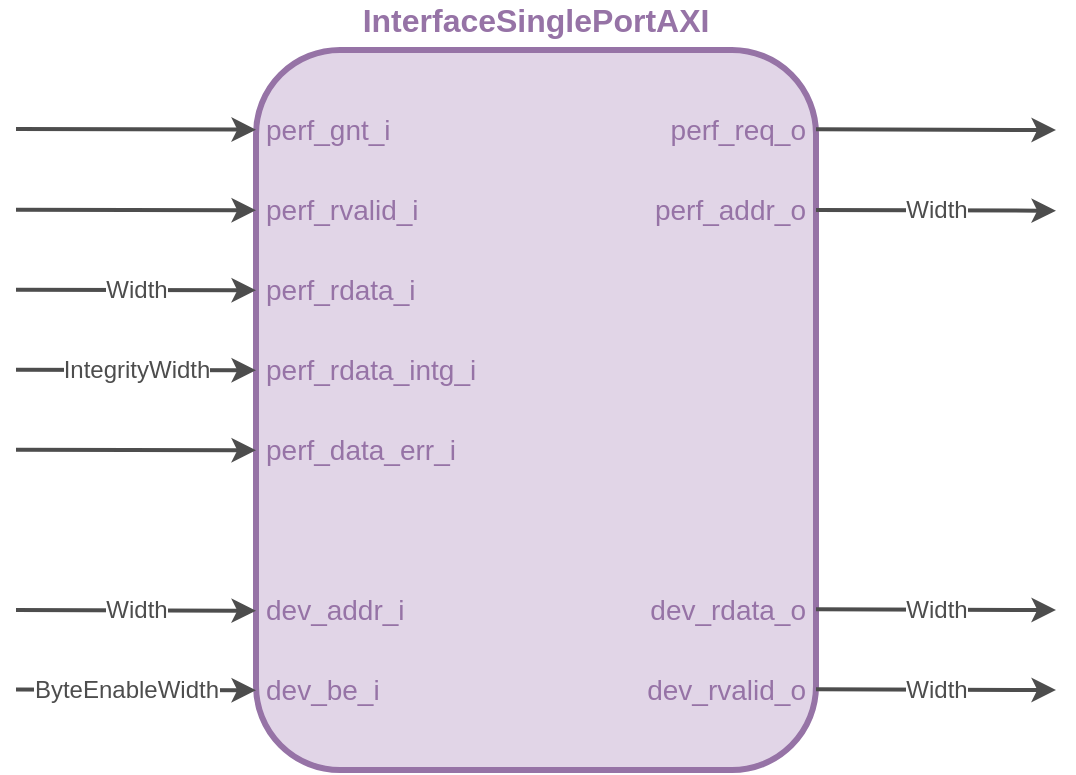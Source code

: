 <mxfile scale="10" border="10">
    <diagram name="InterfaceSinglePortAXI" id="tBGXTj0rQQifornybFvx">
        <mxGraphModel dx="1532" dy="708" grid="1" gridSize="10" guides="1" tooltips="1" connect="1" arrows="1" fold="1" page="1" pageScale="1" pageWidth="850" pageHeight="1100" background="#ffffff" math="1" shadow="0">
            <root>
                <mxCell id="3viSzsH8iTVTvWrauiAt-0"/>
                <mxCell id="3viSzsH8iTVTvWrauiAt-1" parent="3viSzsH8iTVTvWrauiAt-0"/>
                <mxCell id="3viSzsH8iTVTvWrauiAt-2" value="" style="rounded=1;whiteSpace=wrap;html=1;strokeWidth=3;fillColor=#e1d5e7;strokeColor=#9673a6;fillStyle=auto;shadow=0;glass=0;" vertex="1" parent="3viSzsH8iTVTvWrauiAt-1">
                    <mxGeometry x="320" y="320" width="280" height="360" as="geometry"/>
                </mxCell>
                <mxCell id="3viSzsH8iTVTvWrauiAt-3" value="InterfaceSinglePortAXI" style="text;html=1;strokeColor=none;fillColor=none;align=center;verticalAlign=middle;whiteSpace=wrap;rounded=0;fontStyle=1;fontSize=16;fontColor=#9673A6;" vertex="1" parent="3viSzsH8iTVTvWrauiAt-1">
                    <mxGeometry x="430" y="300" width="60" height="10" as="geometry"/>
                </mxCell>
                <mxCell id="3viSzsH8iTVTvWrauiAt-4" value="&lt;div style=&quot;text-align: right;&quot;&gt;&lt;span style=&quot;background-color: initial;&quot;&gt;dev_addr_i&lt;/span&gt;&lt;/div&gt;" style="text;html=1;strokeColor=none;fillColor=none;align=left;verticalAlign=middle;whiteSpace=wrap;rounded=0;fontSize=14;strokeWidth=3;fontColor=#9673A6;" vertex="1" parent="3viSzsH8iTVTvWrauiAt-1">
                    <mxGeometry x="323" y="590" width="60" height="20" as="geometry"/>
                </mxCell>
                <mxCell id="3viSzsH8iTVTvWrauiAt-6" value="dev_rdata_o" style="text;html=1;strokeColor=none;fillColor=none;align=right;verticalAlign=middle;whiteSpace=wrap;rounded=0;fontSize=14;strokeWidth=3;fontColor=#9673A6;" vertex="1" parent="3viSzsH8iTVTvWrauiAt-1">
                    <mxGeometry x="537" y="590" width="60" height="20" as="geometry"/>
                </mxCell>
                <mxCell id="3viSzsH8iTVTvWrauiAt-7" value="" style="endArrow=classic;html=1;strokeWidth=2;strokeColor=#4D4D4D;fontFamily=Helvetica;fontSize=10;fontColor=#9673A6;" edge="1" parent="3viSzsH8iTVTvWrauiAt-1">
                    <mxGeometry width="50" height="50" relative="1" as="geometry">
                        <mxPoint x="600" y="599.66" as="sourcePoint"/>
                        <mxPoint x="720" y="600" as="targetPoint"/>
                    </mxGeometry>
                </mxCell>
                <mxCell id="3viSzsH8iTVTvWrauiAt-8" value="Width" style="edgeLabel;html=1;align=center;verticalAlign=middle;resizable=0;points=[];fontSize=12;fontFamily=Helvetica;fontColor=#4D4D4D;rounded=1;shadow=0;glass=0;sketch=0;fillStyle=auto;gradientColor=none;" vertex="1" connectable="0" parent="3viSzsH8iTVTvWrauiAt-7">
                    <mxGeometry x="0.207" y="1" relative="1" as="geometry">
                        <mxPoint x="-13" y="1" as="offset"/>
                    </mxGeometry>
                </mxCell>
                <mxCell id="3viSzsH8iTVTvWrauiAt-9" value="" style="endArrow=classic;html=1;strokeWidth=2;strokeColor=#4D4D4D;fontFamily=Helvetica;fontSize=10;fontColor=#9673A6;" edge="1" parent="3viSzsH8iTVTvWrauiAt-1">
                    <mxGeometry width="50" height="50" relative="1" as="geometry">
                        <mxPoint x="200" y="600.0" as="sourcePoint"/>
                        <mxPoint x="320" y="600.34" as="targetPoint"/>
                    </mxGeometry>
                </mxCell>
                <mxCell id="3viSzsH8iTVTvWrauiAt-10" value="Width" style="edgeLabel;html=1;align=center;verticalAlign=middle;resizable=0;points=[];fontSize=12;fontFamily=Helvetica;fontColor=#4D4D4D;rounded=1;shadow=0;glass=0;sketch=0;fillStyle=auto;gradientColor=none;" vertex="1" connectable="0" parent="3viSzsH8iTVTvWrauiAt-9">
                    <mxGeometry x="0.207" y="1" relative="1" as="geometry">
                        <mxPoint x="-13" y="1" as="offset"/>
                    </mxGeometry>
                </mxCell>
                <mxCell id="3viSzsH8iTVTvWrauiAt-13" value="dev_rvalid_o" style="text;html=1;strokeColor=none;fillColor=none;align=right;verticalAlign=middle;whiteSpace=wrap;rounded=0;fontSize=14;strokeWidth=3;fontColor=#9673A6;" vertex="1" parent="3viSzsH8iTVTvWrauiAt-1">
                    <mxGeometry x="537" y="630" width="60" height="20" as="geometry"/>
                </mxCell>
                <mxCell id="3viSzsH8iTVTvWrauiAt-14" value="" style="endArrow=classic;html=1;strokeWidth=2;strokeColor=#4D4D4D;fontFamily=Helvetica;fontSize=10;fontColor=#9673A6;" edge="1" parent="3viSzsH8iTVTvWrauiAt-1">
                    <mxGeometry width="50" height="50" relative="1" as="geometry">
                        <mxPoint x="600" y="639.66" as="sourcePoint"/>
                        <mxPoint x="720" y="640" as="targetPoint"/>
                    </mxGeometry>
                </mxCell>
                <mxCell id="3viSzsH8iTVTvWrauiAt-15" value="Width" style="edgeLabel;html=1;align=center;verticalAlign=middle;resizable=0;points=[];fontSize=12;fontFamily=Helvetica;fontColor=#4D4D4D;rounded=1;shadow=0;glass=0;sketch=0;fillStyle=auto;gradientColor=none;" vertex="1" connectable="0" parent="3viSzsH8iTVTvWrauiAt-14">
                    <mxGeometry x="0.207" y="1" relative="1" as="geometry">
                        <mxPoint x="-13" y="1" as="offset"/>
                    </mxGeometry>
                </mxCell>
                <mxCell id="3viSzsH8iTVTvWrauiAt-21" value="perf_req_o" style="text;html=1;strokeColor=none;fillColor=none;align=right;verticalAlign=middle;whiteSpace=wrap;rounded=0;fontSize=14;strokeWidth=3;fontColor=#9673A6;" vertex="1" parent="3viSzsH8iTVTvWrauiAt-1">
                    <mxGeometry x="537" y="350" width="60" height="20" as="geometry"/>
                </mxCell>
                <mxCell id="3viSzsH8iTVTvWrauiAt-22" value="&lt;span style=&quot;text-align: right;&quot;&gt;perf_&lt;/span&gt;gnt_i" style="text;html=1;strokeColor=none;fillColor=none;align=left;verticalAlign=middle;whiteSpace=wrap;rounded=0;fontSize=14;strokeWidth=3;fontColor=#9673A6;" vertex="1" parent="3viSzsH8iTVTvWrauiAt-1">
                    <mxGeometry x="323" y="350" width="60" height="20" as="geometry"/>
                </mxCell>
                <mxCell id="3viSzsH8iTVTvWrauiAt-24" value="&lt;span style=&quot;text-align: right;&quot;&gt;perf_&lt;/span&gt;rvalid_i" style="text;html=1;strokeColor=none;fillColor=none;align=left;verticalAlign=middle;whiteSpace=wrap;rounded=0;fontSize=14;strokeWidth=3;fontColor=#9673A6;" vertex="1" parent="3viSzsH8iTVTvWrauiAt-1">
                    <mxGeometry x="323" y="390" width="60" height="20" as="geometry"/>
                </mxCell>
                <mxCell id="3viSzsH8iTVTvWrauiAt-25" value="perf_addr_o" style="text;html=1;strokeColor=none;fillColor=none;align=right;verticalAlign=middle;whiteSpace=wrap;rounded=0;fontSize=14;strokeWidth=3;fontColor=#9673A6;" vertex="1" parent="3viSzsH8iTVTvWrauiAt-1">
                    <mxGeometry x="537" y="390" width="60" height="20" as="geometry"/>
                </mxCell>
                <mxCell id="3viSzsH8iTVTvWrauiAt-27" value="&lt;span style=&quot;text-align: right;&quot;&gt;perf_&lt;/span&gt;rdata_i" style="text;html=1;strokeColor=none;fillColor=none;align=left;verticalAlign=middle;whiteSpace=wrap;rounded=0;fontSize=14;strokeWidth=3;fontColor=#9673A6;" vertex="1" parent="3viSzsH8iTVTvWrauiAt-1">
                    <mxGeometry x="323" y="430" width="60" height="20" as="geometry"/>
                </mxCell>
                <mxCell id="3viSzsH8iTVTvWrauiAt-28" value="&lt;span style=&quot;text-align: right;&quot;&gt;perf_&lt;/span&gt;data_err_i" style="text;html=1;strokeColor=none;fillColor=none;align=left;verticalAlign=middle;whiteSpace=wrap;rounded=0;fontSize=14;strokeWidth=3;fontColor=#9673A6;" vertex="1" parent="3viSzsH8iTVTvWrauiAt-1">
                    <mxGeometry x="323" y="510" width="60" height="20" as="geometry"/>
                </mxCell>
                <mxCell id="3viSzsH8iTVTvWrauiAt-31" value="&lt;span style=&quot;text-align: right;&quot;&gt;perf_&lt;/span&gt;rdata_intg_i" style="text;html=1;strokeColor=none;fillColor=none;align=left;verticalAlign=middle;whiteSpace=wrap;rounded=0;fontSize=14;strokeWidth=3;fontColor=#9673A6;" vertex="1" parent="3viSzsH8iTVTvWrauiAt-1">
                    <mxGeometry x="323" y="470" width="60" height="20" as="geometry"/>
                </mxCell>
                <mxCell id="3viSzsH8iTVTvWrauiAt-32" value="" style="endArrow=classic;html=1;strokeWidth=2;strokeColor=#4D4D4D;fontFamily=Helvetica;fontSize=10;fontColor=#9673A6;" edge="1" parent="3viSzsH8iTVTvWrauiAt-1">
                    <mxGeometry width="50" height="50" relative="1" as="geometry">
                        <mxPoint x="600" y="359.66" as="sourcePoint"/>
                        <mxPoint x="720" y="360" as="targetPoint"/>
                    </mxGeometry>
                </mxCell>
                <mxCell id="3viSzsH8iTVTvWrauiAt-34" value="" style="endArrow=classic;html=1;strokeWidth=2;strokeColor=#4D4D4D;fontFamily=Helvetica;fontSize=10;fontColor=#9673A6;" edge="1" parent="3viSzsH8iTVTvWrauiAt-1">
                    <mxGeometry width="50" height="50" relative="1" as="geometry">
                        <mxPoint x="600" y="400.0" as="sourcePoint"/>
                        <mxPoint x="720" y="400.34" as="targetPoint"/>
                    </mxGeometry>
                </mxCell>
                <mxCell id="3viSzsH8iTVTvWrauiAt-35" value="Width" style="edgeLabel;html=1;align=center;verticalAlign=middle;resizable=0;points=[];fontSize=12;fontFamily=Helvetica;fontColor=#4D4D4D;rounded=1;shadow=0;glass=0;sketch=0;fillStyle=auto;gradientColor=none;" vertex="1" connectable="0" parent="3viSzsH8iTVTvWrauiAt-34">
                    <mxGeometry x="0.207" y="1" relative="1" as="geometry">
                        <mxPoint x="-13" y="1" as="offset"/>
                    </mxGeometry>
                </mxCell>
                <mxCell id="3viSzsH8iTVTvWrauiAt-42" value="" style="endArrow=classic;html=1;strokeWidth=2;strokeColor=#4D4D4D;fontFamily=Helvetica;fontSize=10;fontColor=#9673A6;" edge="1" parent="3viSzsH8iTVTvWrauiAt-1">
                    <mxGeometry width="50" height="50" relative="1" as="geometry">
                        <mxPoint x="200" y="519.83" as="sourcePoint"/>
                        <mxPoint x="320" y="520.17" as="targetPoint"/>
                    </mxGeometry>
                </mxCell>
                <mxCell id="3viSzsH8iTVTvWrauiAt-43" value="" style="endArrow=classic;html=1;strokeWidth=2;strokeColor=#4D4D4D;fontFamily=Helvetica;fontSize=10;fontColor=#9673A6;" edge="1" parent="3viSzsH8iTVTvWrauiAt-1">
                    <mxGeometry width="50" height="50" relative="1" as="geometry">
                        <mxPoint x="200" y="479.83" as="sourcePoint"/>
                        <mxPoint x="320" y="480.17" as="targetPoint"/>
                    </mxGeometry>
                </mxCell>
                <mxCell id="3viSzsH8iTVTvWrauiAt-44" value="IntegrityWidth" style="edgeLabel;html=1;align=center;verticalAlign=middle;resizable=0;points=[];fontSize=12;fontFamily=Helvetica;fontColor=#4D4D4D;rounded=1;shadow=0;glass=0;sketch=0;fillStyle=auto;gradientColor=none;" vertex="1" connectable="0" parent="3viSzsH8iTVTvWrauiAt-43">
                    <mxGeometry x="0.207" y="1" relative="1" as="geometry">
                        <mxPoint x="-13" y="1" as="offset"/>
                    </mxGeometry>
                </mxCell>
                <mxCell id="3viSzsH8iTVTvWrauiAt-45" value="" style="endArrow=classic;html=1;strokeWidth=2;strokeColor=#4D4D4D;fontFamily=Helvetica;fontSize=10;fontColor=#9673A6;" edge="1" parent="3viSzsH8iTVTvWrauiAt-1">
                    <mxGeometry width="50" height="50" relative="1" as="geometry">
                        <mxPoint x="200" y="439.83" as="sourcePoint"/>
                        <mxPoint x="320" y="440.17" as="targetPoint"/>
                    </mxGeometry>
                </mxCell>
                <mxCell id="3viSzsH8iTVTvWrauiAt-46" value="Width" style="edgeLabel;html=1;align=center;verticalAlign=middle;resizable=0;points=[];fontSize=12;fontFamily=Helvetica;fontColor=#4D4D4D;rounded=1;shadow=0;glass=0;sketch=0;fillStyle=auto;gradientColor=none;" vertex="1" connectable="0" parent="3viSzsH8iTVTvWrauiAt-45">
                    <mxGeometry x="0.207" y="1" relative="1" as="geometry">
                        <mxPoint x="-13" y="1" as="offset"/>
                    </mxGeometry>
                </mxCell>
                <mxCell id="3viSzsH8iTVTvWrauiAt-47" value="" style="endArrow=classic;html=1;strokeWidth=2;strokeColor=#4D4D4D;fontFamily=Helvetica;fontSize=10;fontColor=#9673A6;" edge="1" parent="3viSzsH8iTVTvWrauiAt-1">
                    <mxGeometry width="50" height="50" relative="1" as="geometry">
                        <mxPoint x="200" y="399.83" as="sourcePoint"/>
                        <mxPoint x="320" y="400.17" as="targetPoint"/>
                    </mxGeometry>
                </mxCell>
                <mxCell id="3viSzsH8iTVTvWrauiAt-48" value="" style="endArrow=classic;html=1;strokeWidth=2;strokeColor=#4D4D4D;fontFamily=Helvetica;fontSize=10;fontColor=#9673A6;" edge="1" parent="3viSzsH8iTVTvWrauiAt-1">
                    <mxGeometry width="50" height="50" relative="1" as="geometry">
                        <mxPoint x="200" y="359.49" as="sourcePoint"/>
                        <mxPoint x="320" y="359.83" as="targetPoint"/>
                    </mxGeometry>
                </mxCell>
                <mxCell id="MsBfw1oWO32SdtlFlDEf-0" value="&lt;div style=&quot;text-align: right;&quot;&gt;&lt;span style=&quot;background-color: initial;&quot;&gt;dev_be_i&lt;/span&gt;&lt;/div&gt;" style="text;html=1;strokeColor=none;fillColor=none;align=left;verticalAlign=middle;whiteSpace=wrap;rounded=0;fontSize=14;strokeWidth=3;fontColor=#9673A6;" vertex="1" parent="3viSzsH8iTVTvWrauiAt-1">
                    <mxGeometry x="323" y="630" width="60" height="20" as="geometry"/>
                </mxCell>
                <mxCell id="MsBfw1oWO32SdtlFlDEf-1" value="" style="endArrow=classic;html=1;strokeWidth=2;strokeColor=#4D4D4D;fontFamily=Helvetica;fontSize=10;fontColor=#9673A6;" edge="1" parent="3viSzsH8iTVTvWrauiAt-1">
                    <mxGeometry width="50" height="50" relative="1" as="geometry">
                        <mxPoint x="200" y="639.8" as="sourcePoint"/>
                        <mxPoint x="320" y="640.14" as="targetPoint"/>
                    </mxGeometry>
                </mxCell>
                <mxCell id="MsBfw1oWO32SdtlFlDEf-2" value="ByteEnableWidth" style="edgeLabel;html=1;align=center;verticalAlign=middle;resizable=0;points=[];fontSize=12;fontFamily=Helvetica;fontColor=#4D4D4D;rounded=1;shadow=0;glass=0;sketch=0;fillStyle=auto;gradientColor=none;" vertex="1" connectable="0" parent="MsBfw1oWO32SdtlFlDEf-1">
                    <mxGeometry x="0.207" y="1" relative="1" as="geometry">
                        <mxPoint x="-18" y="1" as="offset"/>
                    </mxGeometry>
                </mxCell>
            </root>
        </mxGraphModel>
    </diagram>
    <diagram name="FullArchitecture" id="GLQLNSqenTkEJO9B7KH4">
        <mxGraphModel dx="4142" dy="1944" grid="1" gridSize="10" guides="1" tooltips="1" connect="1" arrows="1" fold="1" page="0" pageScale="1" pageWidth="1100" pageHeight="850" background="#ffffff" math="1" shadow="0">
            <root>
                <mxCell id="uHmWJValFaL-wBYYfYle-0"/>
                <mxCell id="uHmWJValFaL-wBYYfYle-1" parent="uHmWJValFaL-wBYYfYle-0"/>
                <mxCell id="uHmWJValFaL-wBYYfYle-124" value="" style="endArrow=classic;html=1;strokeWidth=2;strokeColor=#4D4D4D;fontFamily=Helvetica;fontSize=10;rounded=0;edgeStyle=orthogonalEdgeStyle;exitX=0;exitY=0;exitDx=100;exitDy=80;exitPerimeter=0;" parent="uHmWJValFaL-wBYYfYle-1" source="uHmWJValFaL-wBYYfYle-112" edge="1">
                    <mxGeometry width="50" height="50" relative="1" as="geometry">
                        <mxPoint x="1080" y="590" as="sourcePoint"/>
                        <mxPoint x="-320" y="300" as="targetPoint"/>
                        <Array as="points">
                            <mxPoint x="1270" y="590"/>
                            <mxPoint x="1270" y="740"/>
                            <mxPoint x="-400" y="740"/>
                            <mxPoint x="-400" y="300"/>
                        </Array>
                    </mxGeometry>
                </mxCell>
                <mxCell id="uHmWJValFaL-wBYYfYle-125" value="Width" style="edgeLabel;html=1;align=center;verticalAlign=middle;resizable=0;points=[];fontSize=12;fontFamily=Helvetica;fontColor=#4D4D4D;" parent="uHmWJValFaL-wBYYfYle-124" vertex="1" connectable="0">
                    <mxGeometry x="0.207" y="1" relative="1" as="geometry">
                        <mxPoint x="-447" y="-441" as="offset"/>
                    </mxGeometry>
                </mxCell>
                <mxCell id="uHmWJValFaL-wBYYfYle-91" value="" style="endArrow=classic;html=1;fontSize=12;strokeWidth=2;strokeColor=#4D4D4D;" parent="uHmWJValFaL-wBYYfYle-1" edge="1">
                    <mxGeometry width="50" height="50" relative="1" as="geometry">
                        <mxPoint x="-390" y="100" as="sourcePoint"/>
                        <mxPoint x="-322" y="100.21" as="targetPoint"/>
                    </mxGeometry>
                </mxCell>
                <mxCell id="uHmWJValFaL-wBYYfYle-2" value="" style="group" parent="uHmWJValFaL-wBYYfYle-1" vertex="1" connectable="0">
                    <mxGeometry x="160" y="60" width="400.0" height="380" as="geometry"/>
                </mxCell>
                <mxCell id="uHmWJValFaL-wBYYfYle-3" value="" style="endArrow=classic;html=1;strokeWidth=2;strokeColor=#4D4D4D;startArrow=oval;startFill=1;startSize=4;" parent="uHmWJValFaL-wBYYfYle-2" edge="1">
                    <mxGeometry width="50" height="50" relative="1" as="geometry">
                        <mxPoint y="60" as="sourcePoint"/>
                        <mxPoint x="80" y="60" as="targetPoint"/>
                    </mxGeometry>
                </mxCell>
                <mxCell id="uHmWJValFaL-wBYYfYle-4" value="$$\log_2{Width}$$" style="edgeLabel;html=1;align=center;verticalAlign=middle;resizable=0;points=[];fontSize=10;fontColor=#4D4D4D;" parent="uHmWJValFaL-wBYYfYle-3" vertex="1" connectable="0">
                    <mxGeometry x="0.207" y="1" relative="1" as="geometry">
                        <mxPoint x="-13" y="1" as="offset"/>
                    </mxGeometry>
                </mxCell>
                <mxCell id="uHmWJValFaL-wBYYfYle-5" value="" style="endArrow=classic;html=1;strokeWidth=2;strokeColor=#4D4D4D;startArrow=oval;startFill=1;startSize=4;" parent="uHmWJValFaL-wBYYfYle-2" edge="1">
                    <mxGeometry width="50" height="50" relative="1" as="geometry">
                        <mxPoint y="100" as="sourcePoint"/>
                        <mxPoint x="80" y="100" as="targetPoint"/>
                        <Array as="points">
                            <mxPoint x="60" y="100"/>
                        </Array>
                    </mxGeometry>
                </mxCell>
                <mxCell id="uHmWJValFaL-wBYYfYle-6" value="$$\log_2{Width}$$" style="edgeLabel;html=1;align=center;verticalAlign=middle;resizable=0;points=[];fontSize=10;fontColor=#4D4D4D;fontFamily=Helvetica;" parent="uHmWJValFaL-wBYYfYle-5" vertex="1" connectable="0">
                    <mxGeometry x="0.207" y="1" relative="1" as="geometry">
                        <mxPoint x="-13" y="1" as="offset"/>
                    </mxGeometry>
                </mxCell>
                <mxCell id="uHmWJValFaL-wBYYfYle-7" value="" style="endArrow=classic;html=1;strokeWidth=2;strokeColor=#4D4D4D;edgeStyle=orthogonalEdgeStyle;exitX=0;exitY=0;exitDx=100;exitDy=80;exitPerimeter=0;rounded=0;" parent="uHmWJValFaL-wBYYfYle-2" source="uHmWJValFaL-wBYYfYle-70" edge="1">
                    <mxGeometry width="50" height="50" relative="1" as="geometry">
                        <mxPoint x="1150" y="180" as="sourcePoint"/>
                        <mxPoint x="80" y="260" as="targetPoint"/>
                        <Array as="points">
                            <mxPoint x="1360" y="380"/>
                            <mxPoint x="1360" y="660"/>
                            <mxPoint x="20" y="660"/>
                            <mxPoint x="20" y="260"/>
                        </Array>
                    </mxGeometry>
                </mxCell>
                <mxCell id="uHmWJValFaL-wBYYfYle-8" value="Width" style="edgeLabel;html=1;align=center;verticalAlign=middle;resizable=0;points=[];fontSize=12;fontColor=#4D4D4D;" parent="uHmWJValFaL-wBYYfYle-7" vertex="1" connectable="0">
                    <mxGeometry x="0.948" y="-2" relative="1" as="geometry">
                        <mxPoint x="19" y="-3" as="offset"/>
                    </mxGeometry>
                </mxCell>
                <mxCell id="uHmWJValFaL-wBYYfYle-9" value="" style="endArrow=classic;html=1;strokeWidth=2;strokeColor=#4D4D4D;startArrow=oval;startFill=1;startSize=4;" parent="uHmWJValFaL-wBYYfYle-2" edge="1">
                    <mxGeometry width="50" height="50" relative="1" as="geometry">
                        <mxPoint y="220" as="sourcePoint"/>
                        <mxPoint x="80" y="220" as="targetPoint"/>
                    </mxGeometry>
                </mxCell>
                <mxCell id="uHmWJValFaL-wBYYfYle-10" value="$$\log_2{Width}$$" style="edgeLabel;html=1;align=center;verticalAlign=middle;resizable=0;points=[];fontSize=10;fontColor=#4D4D4D;" parent="uHmWJValFaL-wBYYfYle-9" vertex="1" connectable="0">
                    <mxGeometry x="0.207" y="1" relative="1" as="geometry">
                        <mxPoint x="-13" y="1" as="offset"/>
                    </mxGeometry>
                </mxCell>
                <mxCell id="uHmWJValFaL-wBYYfYle-13" value="" style="rounded=0;whiteSpace=wrap;html=1;strokeWidth=3;fillColor=#f8cecc;strokeColor=#b85450;" parent="uHmWJValFaL-wBYYfYle-2" vertex="1">
                    <mxGeometry x="81" y="20" width="200" height="280" as="geometry"/>
                </mxCell>
                <mxCell id="uHmWJValFaL-wBYYfYle-14" value="RegisterFile" style="text;html=1;strokeColor=none;fillColor=none;align=center;verticalAlign=middle;whiteSpace=wrap;rounded=0;fontStyle=1;fontSize=16;fontColor=#B85450;" parent="uHmWJValFaL-wBYYfYle-2" vertex="1">
                    <mxGeometry x="151" width="60" height="10" as="geometry"/>
                </mxCell>
                <mxCell id="uHmWJValFaL-wBYYfYle-15" value="rdata_a_o" style="text;html=1;strokeColor=none;fillColor=none;align=right;verticalAlign=middle;whiteSpace=wrap;rounded=0;fontSize=14;strokeWidth=3;fontColor=#B85450;" parent="uHmWJValFaL-wBYYfYle-2" vertex="1">
                    <mxGeometry x="218" y="50" width="60" height="20" as="geometry"/>
                </mxCell>
                <mxCell id="uHmWJValFaL-wBYYfYle-16" value="rdata_b_o" style="text;html=1;strokeColor=none;fillColor=none;align=right;verticalAlign=middle;whiteSpace=wrap;rounded=0;fontSize=14;strokeWidth=3;fontColor=#B85450;" parent="uHmWJValFaL-wBYYfYle-2" vertex="1">
                    <mxGeometry x="218" y="138" width="60" height="20" as="geometry"/>
                </mxCell>
                <mxCell id="uHmWJValFaL-wBYYfYle-17" value="raddr_b_i" style="text;html=1;strokeColor=none;fillColor=none;align=left;verticalAlign=middle;whiteSpace=wrap;rounded=0;fontSize=14;strokeWidth=3;fontColor=#B85450;" parent="uHmWJValFaL-wBYYfYle-2" vertex="1">
                    <mxGeometry x="84" y="90" width="60" height="20" as="geometry"/>
                </mxCell>
                <mxCell id="uHmWJValFaL-wBYYfYle-18" value="raddr_a_i" style="text;html=1;strokeColor=none;fillColor=none;align=left;verticalAlign=middle;whiteSpace=wrap;rounded=0;fontSize=14;strokeWidth=3;fontColor=#B85450;" parent="uHmWJValFaL-wBYYfYle-2" vertex="1">
                    <mxGeometry x="84" y="50" width="60" height="20" as="geometry"/>
                </mxCell>
                <mxCell id="uHmWJValFaL-wBYYfYle-19" value="wdata_a_i" style="text;html=1;strokeColor=none;fillColor=none;align=left;verticalAlign=middle;whiteSpace=wrap;rounded=0;fontSize=14;strokeWidth=3;fontColor=#B85450;" parent="uHmWJValFaL-wBYYfYle-2" vertex="1">
                    <mxGeometry x="84" y="250" width="60" height="20" as="geometry"/>
                </mxCell>
                <mxCell id="uHmWJValFaL-wBYYfYle-20" value="waddr_a_i" style="text;html=1;strokeColor=none;fillColor=none;align=left;verticalAlign=middle;whiteSpace=wrap;rounded=0;fontSize=14;strokeWidth=3;fontColor=#B85450;" parent="uHmWJValFaL-wBYYfYle-2" vertex="1">
                    <mxGeometry x="84" y="210" width="60" height="20" as="geometry"/>
                </mxCell>
                <mxCell id="uHmWJValFaL-wBYYfYle-21" value="we_a_i" style="text;html=1;strokeColor=none;fillColor=none;align=center;verticalAlign=middle;whiteSpace=wrap;rounded=0;fontSize=14;strokeWidth=3;fontColor=#B85450;" parent="uHmWJValFaL-wBYYfYle-2" vertex="1">
                    <mxGeometry x="151" y="277" width="60" height="20" as="geometry"/>
                </mxCell>
                <mxCell id="uHmWJValFaL-wBYYfYle-22" value="" style="group" parent="uHmWJValFaL-wBYYfYle-1" vertex="1" connectable="0">
                    <mxGeometry x="440" y="140" width="320" height="180" as="geometry"/>
                </mxCell>
                <mxCell id="uHmWJValFaL-wBYYfYle-23" value="" style="externalPins=0;recursiveResize=0;shadow=0;dashed=0;align=center;html=1;strokeWidth=3;shape=mxgraph.rtl.abstract.entity;container=1;collapsible=0;kind=mux;drawPins=0;left=4;right=1;bottom=0;top=0;labelBackgroundColor=#4D4D4D;fontSize=20;fillColor=#d5e8d4;strokeColor=#82b366;" parent="uHmWJValFaL-wBYYfYle-22" vertex="1">
                    <mxGeometry x="120" y="20" width="100" height="160" as="geometry"/>
                </mxCell>
                <mxCell id="uHmWJValFaL-wBYYfYle-24" value="data_i[0]" style="text;html=1;strokeColor=none;fillColor=none;align=left;verticalAlign=middle;whiteSpace=wrap;rounded=0;fontSize=14;labelBackgroundColor=none;strokeWidth=3;fontColor=#82B366;" parent="uHmWJValFaL-wBYYfYle-23" vertex="1">
                    <mxGeometry x="2" y="33" width="60" height="30" as="geometry"/>
                </mxCell>
                <mxCell id="uHmWJValFaL-wBYYfYle-25" value="data_i[1]" style="text;html=1;strokeColor=none;fillColor=none;align=left;verticalAlign=middle;whiteSpace=wrap;rounded=0;fontSize=14;labelBackgroundColor=none;strokeWidth=3;fontColor=#82B366;" parent="uHmWJValFaL-wBYYfYle-23" vertex="1">
                    <mxGeometry x="2" y="94" width="60" height="30" as="geometry"/>
                </mxCell>
                <mxCell id="uHmWJValFaL-wBYYfYle-26" value="" style="endArrow=classic;html=1;strokeWidth=2;strokeColor=#B46504;fontFamily=Helvetica;fontSize=10;rounded=0;shadow=0;sketch=0;fontColor=#99CCFF;startSize=4;endSize=4;fillColor=#4D4D4D;jumpStyle=none;jumpSize=6;entryX=0.398;entryY=0.924;entryDx=0;entryDy=0;entryPerimeter=0;edgeStyle=orthogonalEdgeStyle;exitX=0.932;exitY=0.25;exitDx=0;exitDy=0;exitPerimeter=0;" parent="uHmWJValFaL-wBYYfYle-23" source="z780Bw6-WadIhEHb35Jl-10" edge="1">
                    <mxGeometry width="50" height="50" relative="1" as="geometry">
                        <mxPoint x="-460" y="720" as="sourcePoint"/>
                        <mxPoint x="29.8" y="146.84" as="targetPoint"/>
                        <Array as="points">
                            <mxPoint x="-120" y="720"/>
                            <mxPoint x="-120" y="220"/>
                            <mxPoint y="220"/>
                            <mxPoint y="180"/>
                            <mxPoint x="30" y="180"/>
                        </Array>
                    </mxGeometry>
                </mxCell>
                <mxCell id="uHmWJValFaL-wBYYfYle-27" value="mux_sel_alu_b" style="edgeLabel;html=1;align=left;verticalAlign=middle;resizable=0;points=[];fontSize=12;fontColor=#B46504;fontStyle=1" parent="uHmWJValFaL-wBYYfYle-26" vertex="1" connectable="0">
                    <mxGeometry x="-0.514" y="1" relative="1" as="geometry">
                        <mxPoint x="-223" y="-9" as="offset"/>
                    </mxGeometry>
                </mxCell>
                <mxCell id="uHmWJValFaL-wBYYfYle-28" value="data_o" style="text;html=1;strokeColor=none;fillColor=none;align=right;verticalAlign=middle;whiteSpace=wrap;rounded=0;fontSize=14;labelBackgroundColor=none;strokeWidth=3;fontColor=#82B366;" parent="uHmWJValFaL-wBYYfYle-23" vertex="1">
                    <mxGeometry x="38" y="65" width="60" height="30" as="geometry"/>
                </mxCell>
                <mxCell id="uHmWJValFaL-wBYYfYle-29" value="sel_i" style="text;html=1;strokeColor=none;fillColor=none;align=center;verticalAlign=middle;whiteSpace=wrap;rounded=0;fontSize=14;labelBackgroundColor=none;strokeWidth=3;fontColor=#82B366;rotation=334;" parent="uHmWJValFaL-wBYYfYle-23" vertex="1">
                    <mxGeometry x="-5" y="121" width="60" height="30" as="geometry"/>
                </mxCell>
                <mxCell id="uHmWJValFaL-wBYYfYle-30" value="" style="endArrow=classic;html=1;entryX=0;entryY=0;entryDx=0;entryDy=140;entryPerimeter=0;strokeWidth=2;strokeColor=#4D4D4D;fontFamily=Helvetica;fontSize=11;rounded=1;shadow=0;sketch=0;fontColor=default;startSize=4;endSize=4;fillColor=#4D4D4D;jumpStyle=none;jumpSize=6;" parent="uHmWJValFaL-wBYYfYle-22" edge="1">
                    <mxGeometry width="50" height="50" relative="1" as="geometry">
                        <mxPoint y="70" as="sourcePoint"/>
                        <mxPoint x="119" y="70" as="targetPoint"/>
                    </mxGeometry>
                </mxCell>
                <mxCell id="uHmWJValFaL-wBYYfYle-31" value="Width" style="edgeLabel;html=1;align=center;verticalAlign=middle;resizable=0;points=[];fontSize=12;fontFamily=Helvetica;fontColor=#4D4D4D;labelBackgroundColor=default;strokeWidth=3;" parent="uHmWJValFaL-wBYYfYle-30" vertex="1" connectable="0">
                    <mxGeometry x="0.207" y="1" relative="1" as="geometry">
                        <mxPoint x="7" y="1" as="offset"/>
                    </mxGeometry>
                </mxCell>
                <mxCell id="uHmWJValFaL-wBYYfYle-32" value="" style="endArrow=classic;html=1;entryX=0;entryY=0;entryDx=0;entryDy=140;entryPerimeter=0;strokeWidth=2;strokeColor=#4D4D4D;fontFamily=Helvetica;fontSize=11;rounded=0;shadow=0;sketch=0;fontColor=default;startSize=4;endSize=4;fillColor=#4D4D4D;jumpStyle=none;jumpSize=6;edgeStyle=orthogonalEdgeStyle;exitX=0;exitY=0;exitDx=120;exitDy=20;exitPerimeter=0;" parent="uHmWJValFaL-wBYYfYle-22" source="uHmWJValFaL-wBYYfYle-141" edge="1">
                    <mxGeometry width="50" height="50" relative="1" as="geometry">
                        <mxPoint x="20" y="360" as="sourcePoint"/>
                        <mxPoint x="119" y="130" as="targetPoint"/>
                        <Array as="points">
                            <mxPoint x="20" y="540"/>
                            <mxPoint x="20" y="130"/>
                        </Array>
                    </mxGeometry>
                </mxCell>
                <mxCell id="uHmWJValFaL-wBYYfYle-33" value="&lt;span style=&quot;color: rgb(77, 77, 77);&quot;&gt;Width&lt;/span&gt;" style="edgeLabel;html=1;align=center;verticalAlign=middle;resizable=0;points=[];fontSize=12;fontColor=#99CCFF;" parent="uHmWJValFaL-wBYYfYle-32" vertex="1" connectable="0">
                    <mxGeometry x="0.849" relative="1" as="geometry">
                        <mxPoint x="-9" as="offset"/>
                    </mxGeometry>
                </mxCell>
                <mxCell id="uHmWJValFaL-wBYYfYle-34" value="Mux" style="text;html=1;strokeColor=none;fillColor=none;align=center;verticalAlign=middle;whiteSpace=wrap;rounded=0;fontStyle=1;fontSize=16;fontColor=#82B366;labelBackgroundColor=default;labelBorderColor=none;strokeWidth=2;" parent="uHmWJValFaL-wBYYfYle-22" vertex="1">
                    <mxGeometry x="140" y="10" width="60" height="10" as="geometry"/>
                </mxCell>
                <mxCell id="uHmWJValFaL-wBYYfYle-35" value="" style="group" parent="uHmWJValFaL-wBYYfYle-1" vertex="1" connectable="0">
                    <mxGeometry x="640" y="70" width="280" height="250" as="geometry"/>
                </mxCell>
                <mxCell id="uHmWJValFaL-wBYYfYle-36" value="" style="endArrow=cross;html=1;fontSize=12;strokeWidth=2;fontFamily=Helvetica;strokeColor=#4D4D4D;endFill=0;" parent="uHmWJValFaL-wBYYfYle-35" edge="1">
                    <mxGeometry width="50" height="50" relative="1" as="geometry">
                        <mxPoint x="200" y="85.84" as="sourcePoint"/>
                        <mxPoint x="240" y="86" as="targetPoint"/>
                    </mxGeometry>
                </mxCell>
                <mxCell id="uHmWJValFaL-wBYYfYle-37" value="" style="externalPins=0;recursiveResize=0;shadow=0;dashed=0;align=center;html=1;strokeWidth=3;shape=mxgraph.rtl.abstract.entity;container=1;collapsible=0;kind=mux;drawPins=0;left=4;right=1;bottom=0;top=0;labelBackgroundColor=none;strokeColor=#d6b656;fontSize=12;fillColor=#fff2cc;" parent="uHmWJValFaL-wBYYfYle-35" vertex="1">
                    <mxGeometry x="80" y="10" width="120" height="200" as="geometry"/>
                </mxCell>
                <mxCell id="uHmWJValFaL-wBYYfYle-38" value="zero_o" style="text;html=1;strokeColor=none;fillColor=none;align=right;verticalAlign=middle;whiteSpace=wrap;rounded=0;fontSize=14;fontColor=#D6B656;" parent="uHmWJValFaL-wBYYfYle-37" vertex="1">
                    <mxGeometry x="57" y="65" width="60" height="20" as="geometry"/>
                </mxCell>
                <mxCell id="uHmWJValFaL-wBYYfYle-39" value="b_i" style="text;html=1;strokeColor=none;fillColor=none;align=left;verticalAlign=middle;whiteSpace=wrap;rounded=0;fontSize=14;fontColor=#D6B656;" parent="uHmWJValFaL-wBYYfYle-37" vertex="1">
                    <mxGeometry x="3" y="144" width="20" height="30" as="geometry"/>
                </mxCell>
                <mxCell id="uHmWJValFaL-wBYYfYle-40" value="a_i" style="text;html=1;strokeColor=none;fillColor=none;align=left;verticalAlign=middle;whiteSpace=wrap;rounded=0;fontSize=14;fontColor=#D6B656;" parent="uHmWJValFaL-wBYYfYle-37" vertex="1">
                    <mxGeometry x="3" y="24" width="20" height="30" as="geometry"/>
                </mxCell>
                <mxCell id="uHmWJValFaL-wBYYfYle-41" value="result_o" style="text;html=1;strokeColor=none;fillColor=none;align=right;verticalAlign=middle;whiteSpace=wrap;rounded=0;fontSize=14;fontColor=#D6B656;" parent="uHmWJValFaL-wBYYfYle-37" vertex="1">
                    <mxGeometry x="57" y="114" width="60" height="20" as="geometry"/>
                </mxCell>
                <mxCell id="uHmWJValFaL-wBYYfYle-42" value="operation_i" style="text;html=1;strokeColor=none;fillColor=none;align=left;verticalAlign=middle;whiteSpace=wrap;rounded=0;fontSize=14;fontColor=#D6B656;rotation=334;" parent="uHmWJValFaL-wBYYfYle-37" vertex="1">
                    <mxGeometry x="22" y="157" width="20" height="30" as="geometry"/>
                </mxCell>
                <mxCell id="uHmWJValFaL-wBYYfYle-43" value="" style="group" parent="uHmWJValFaL-wBYYfYle-37" vertex="1" connectable="0">
                    <mxGeometry x="-6" y="65" width="36" height="70" as="geometry"/>
                </mxCell>
                <mxCell id="uHmWJValFaL-wBYYfYle-44" value="" style="triangle;whiteSpace=wrap;html=1;labelBackgroundColor=none;strokeWidth=3;fontSize=12;fillColor=default;strokeColor=#d6b656;" parent="uHmWJValFaL-wBYYfYle-43" vertex="1">
                    <mxGeometry x="6.909" y="5" width="29.091" height="60" as="geometry"/>
                </mxCell>
                <mxCell id="uHmWJValFaL-wBYYfYle-45" value="" style="triangle;whiteSpace=wrap;html=1;labelBackgroundColor=none;strokeColor=none;strokeWidth=3;fontSize=12;fillColor=default;" parent="uHmWJValFaL-wBYYfYle-43" vertex="1">
                    <mxGeometry width="33.94" height="70" as="geometry"/>
                </mxCell>
                <mxCell id="uHmWJValFaL-wBYYfYle-46" value="" style="endArrow=classic;html=1;entryX=0;entryY=0;entryDx=0;entryDy=140;entryPerimeter=0;strokeWidth=2;strokeColor=#4D4D4D;fontFamily=Helvetica;fontSize=10;exitX=1.001;exitY=0.143;exitDx=0;exitDy=0;exitPerimeter=0;" parent="uHmWJValFaL-wBYYfYle-35" source="uHmWJValFaL-wBYYfYle-13" edge="1">
                    <mxGeometry width="50" height="50" relative="1" as="geometry">
                        <mxPoint x="-330" y="50" as="sourcePoint"/>
                        <mxPoint x="79" y="50" as="targetPoint"/>
                    </mxGeometry>
                </mxCell>
                <mxCell id="uHmWJValFaL-wBYYfYle-47" value="Width" style="edgeLabel;html=1;align=center;verticalAlign=middle;resizable=0;points=[];fontSize=12;fontFamily=Helvetica;fontColor=#4D4D4D;" parent="uHmWJValFaL-wBYYfYle-46" vertex="1" connectable="0">
                    <mxGeometry x="0.207" y="1" relative="1" as="geometry">
                        <mxPoint x="-99" y="1" as="offset"/>
                    </mxGeometry>
                </mxCell>
                <mxCell id="uHmWJValFaL-wBYYfYle-48" value="" style="endArrow=classic;html=1;entryX=0;entryY=0;entryDx=0;entryDy=140;entryPerimeter=0;strokeWidth=2;strokeColor=#4D4D4D;fontFamily=Helvetica;fontSize=10;" parent="uHmWJValFaL-wBYYfYle-35" edge="1">
                    <mxGeometry width="50" height="50" relative="1" as="geometry">
                        <mxPoint x="20" y="170" as="sourcePoint"/>
                        <mxPoint x="79" y="170" as="targetPoint"/>
                    </mxGeometry>
                </mxCell>
                <mxCell id="uHmWJValFaL-wBYYfYle-49" value="Width" style="edgeLabel;html=1;align=center;verticalAlign=middle;resizable=0;points=[];fontSize=12;fontFamily=Helvetica;fontColor=#4D4D4D;" parent="uHmWJValFaL-wBYYfYle-48" vertex="1" connectable="0">
                    <mxGeometry x="0.207" y="1" relative="1" as="geometry">
                        <mxPoint x="-12" y="1" as="offset"/>
                    </mxGeometry>
                </mxCell>
                <mxCell id="uHmWJValFaL-wBYYfYle-50" value="&lt;font&gt;ALU&lt;/font&gt;" style="text;html=1;strokeColor=none;fillColor=none;align=center;verticalAlign=middle;whiteSpace=wrap;rounded=0;fontStyle=1;fontSize=16;fontColor=#D6B656;fontFamily=Helvetica;" parent="uHmWJValFaL-wBYYfYle-35" vertex="1">
                    <mxGeometry x="110" width="60" height="10" as="geometry"/>
                </mxCell>
                <mxCell id="uHmWJValFaL-wBYYfYle-51" value="" style="endArrow=none;html=1;rounded=0;shadow=0;sketch=0;strokeColor=#4D4D4D;strokeWidth=2;fontSize=12;fontColor=#82B366;startSize=4;endSize=4;fillColor=#4D4D4D;jumpStyle=none;jumpSize=6;edgeStyle=orthogonalEdgeStyle;" parent="uHmWJValFaL-wBYYfYle-1" edge="1">
                    <mxGeometry width="50" height="50" relative="1" as="geometry">
                        <mxPoint x="200" y="680" as="sourcePoint"/>
                        <mxPoint x="100" y="120" as="targetPoint"/>
                        <Array as="points">
                            <mxPoint x="160" y="680"/>
                            <mxPoint x="160" y="120"/>
                        </Array>
                    </mxGeometry>
                </mxCell>
                <mxCell id="uHmWJValFaL-wBYYfYle-52" value="Width" style="edgeLabel;html=1;align=center;verticalAlign=middle;resizable=0;points=[];fontSize=12;fontColor=#4D4D4D;" parent="uHmWJValFaL-wBYYfYle-51" vertex="1" connectable="0">
                    <mxGeometry x="0.913" relative="1" as="geometry">
                        <mxPoint x="1" as="offset"/>
                    </mxGeometry>
                </mxCell>
                <mxCell id="uHmWJValFaL-wBYYfYle-69" value="" style="group" parent="uHmWJValFaL-wBYYfYle-1" vertex="1" connectable="0">
                    <mxGeometry x="1070" y="340" width="431" height="334" as="geometry"/>
                </mxCell>
                <mxCell id="uHmWJValFaL-wBYYfYle-70" value="" style="externalPins=0;recursiveResize=0;shadow=0;dashed=0;align=center;html=1;strokeWidth=3;shape=mxgraph.rtl.abstract.entity;container=1;collapsible=0;kind=mux;drawPins=0;left=4;right=1;bottom=0;top=0;labelBackgroundColor=#4D4D4D;fontSize=20;fillColor=#d5e8d4;strokeColor=#82b366;" parent="uHmWJValFaL-wBYYfYle-69" vertex="1">
                    <mxGeometry x="331" y="20" width="100" height="160" as="geometry"/>
                </mxCell>
                <mxCell id="uHmWJValFaL-wBYYfYle-71" value="data_i[0]" style="text;html=1;strokeColor=none;fillColor=none;align=left;verticalAlign=middle;whiteSpace=wrap;rounded=0;fontSize=14;labelBackgroundColor=none;strokeWidth=3;fontColor=#82B366;" parent="uHmWJValFaL-wBYYfYle-70" vertex="1">
                    <mxGeometry x="2" y="33" width="60" height="30" as="geometry"/>
                </mxCell>
                <mxCell id="uHmWJValFaL-wBYYfYle-72" value="data_i[1]" style="text;html=1;strokeColor=none;fillColor=none;align=left;verticalAlign=middle;whiteSpace=wrap;rounded=0;fontSize=14;labelBackgroundColor=none;strokeWidth=3;fontColor=#82B366;" parent="uHmWJValFaL-wBYYfYle-70" vertex="1">
                    <mxGeometry x="2" y="94" width="60" height="30" as="geometry"/>
                </mxCell>
                <mxCell id="uHmWJValFaL-wBYYfYle-73" value="" style="endArrow=classic;html=1;strokeWidth=2;strokeColor=#B46504;fontFamily=Helvetica;fontSize=10;rounded=0;shadow=0;sketch=0;fontColor=#99CCFF;startSize=4;endSize=4;fillColor=#4D4D4D;jumpStyle=none;jumpSize=6;entryX=0.398;entryY=0.924;entryDx=0;entryDy=0;entryPerimeter=0;edgeStyle=orthogonalEdgeStyle;exitX=0.829;exitY=0.875;exitDx=0;exitDy=0;exitPerimeter=0;" parent="uHmWJValFaL-wBYYfYle-70" source="z780Bw6-WadIhEHb35Jl-10" edge="1">
                    <mxGeometry width="50" height="50" relative="1" as="geometry">
                        <mxPoint x="-1080" y="924" as="sourcePoint"/>
                        <mxPoint x="29.8" y="146.84" as="targetPoint"/>
                        <Array as="points">
                            <mxPoint x="30" y="720"/>
                        </Array>
                    </mxGeometry>
                </mxCell>
                <mxCell id="uHmWJValFaL-wBYYfYle-74" value="mux_sel_rf_wdata_a" style="edgeLabel;html=1;align=left;verticalAlign=middle;resizable=0;points=[];fontSize=12;fontColor=#B46504;fontStyle=1" parent="uHmWJValFaL-wBYYfYle-73" vertex="1" connectable="0">
                    <mxGeometry x="-0.659" relative="1" as="geometry">
                        <mxPoint x="-270" y="-10" as="offset"/>
                    </mxGeometry>
                </mxCell>
                <mxCell id="uHmWJValFaL-wBYYfYle-75" value="data_o" style="text;html=1;strokeColor=none;fillColor=none;align=right;verticalAlign=middle;whiteSpace=wrap;rounded=0;fontSize=14;labelBackgroundColor=none;strokeWidth=3;fontColor=#82B366;" parent="uHmWJValFaL-wBYYfYle-70" vertex="1">
                    <mxGeometry x="38" y="65" width="60" height="30" as="geometry"/>
                </mxCell>
                <mxCell id="uHmWJValFaL-wBYYfYle-76" value="sel_i" style="text;html=1;strokeColor=none;fillColor=none;align=center;verticalAlign=middle;whiteSpace=wrap;rounded=0;fontSize=14;labelBackgroundColor=none;strokeWidth=3;fontColor=#82B366;rotation=334;" parent="uHmWJValFaL-wBYYfYle-70" vertex="1">
                    <mxGeometry x="-5" y="121" width="60" height="30" as="geometry"/>
                </mxCell>
                <mxCell id="uHmWJValFaL-wBYYfYle-81" value="Mux" style="text;html=1;strokeColor=none;fillColor=none;align=center;verticalAlign=middle;whiteSpace=wrap;rounded=0;fontStyle=1;fontSize=16;fontColor=#82B366;labelBackgroundColor=default;labelBorderColor=none;strokeWidth=2;" parent="uHmWJValFaL-wBYYfYle-69" vertex="1">
                    <mxGeometry x="351" y="7" width="60" height="10" as="geometry"/>
                </mxCell>
                <mxCell id="oIQDL1v1UcHjoqC44bnh-2" value="" style="endArrow=classic;html=1;strokeWidth=2;strokeColor=#4D4D4D;fontFamily=Helvetica;fontSize=10;fontColor=#9673A6;edgeStyle=orthogonalEdgeStyle;rounded=0;startArrow=oval;startFill=1;exitX=0.243;exitY=0.19;exitDx=0;exitDy=0;exitPerimeter=0;" parent="uHmWJValFaL-wBYYfYle-69" source="W26pgFdQdruFZA1odf8U-7" edge="1">
                    <mxGeometry width="50" height="50" relative="1" as="geometry">
                        <mxPoint x="-190" y="-130" as="sourcePoint"/>
                        <mxPoint x="331" y="130" as="targetPoint"/>
                        <Array as="points">
                            <mxPoint x="-190" y="130"/>
                        </Array>
                    </mxGeometry>
                </mxCell>
                <mxCell id="oIQDL1v1UcHjoqC44bnh-3" value="Width" style="edgeLabel;html=1;align=center;verticalAlign=middle;resizable=0;points=[];fontSize=12;fontFamily=Helvetica;fontColor=#4D4D4D;rounded=1;shadow=0;glass=0;sketch=0;fillStyle=auto;gradientColor=none;" parent="oIQDL1v1UcHjoqC44bnh-2" vertex="1" connectable="0">
                    <mxGeometry x="0.207" y="1" relative="1" as="geometry">
                        <mxPoint x="266" y="1" as="offset"/>
                    </mxGeometry>
                </mxCell>
                <mxCell id="uHmWJValFaL-wBYYfYle-82" value="" style="group" parent="uHmWJValFaL-wBYYfYle-1" vertex="1" connectable="0">
                    <mxGeometry x="-330" y="60" width="520" height="620" as="geometry"/>
                </mxCell>
                <mxCell id="uHmWJValFaL-wBYYfYle-83" value="" style="externalPins=0;recursiveResize=0;shadow=0;dashed=0;align=center;html=1;strokeWidth=3;shape=mxgraph.rtl.abstract.entity;container=0;collapsible=0;kind=sequential;drawPins=0;left=3;right=2;bottom=0;top=0;labelBackgroundColor=none;fillColor=#dae8fc;strokeColor=#6c8ebf;gradientColor=none;" parent="uHmWJValFaL-wBYYfYle-82" vertex="1">
                    <mxGeometry x="230" y="20" width="200" height="280" as="geometry"/>
                </mxCell>
                <mxCell id="uHmWJValFaL-wBYYfYle-84" value="InstructionMemory" style="text;html=1;strokeColor=none;fillColor=none;align=center;verticalAlign=middle;whiteSpace=wrap;rounded=0;fontStyle=1;fontSize=16;fontColor=#6C8EBF;container=0;" parent="uHmWJValFaL-wBYYfYle-82" vertex="1">
                    <mxGeometry x="300" width="60" height="10" as="geometry"/>
                </mxCell>
                <mxCell id="uHmWJValFaL-wBYYfYle-85" value="instr_addr_i" style="text;html=1;strokeColor=none;fillColor=none;align=left;verticalAlign=middle;whiteSpace=wrap;rounded=0;fontSize=14;fontColor=#6C8EBF;container=0;" parent="uHmWJValFaL-wBYYfYle-82" vertex="1">
                    <mxGeometry x="233" y="44" width="60" height="30" as="geometry"/>
                </mxCell>
                <mxCell id="uHmWJValFaL-wBYYfYle-86" value="instr_rdata_o" style="text;html=1;strokeColor=none;fillColor=none;align=right;verticalAlign=middle;whiteSpace=wrap;rounded=0;fontSize=14;fontColor=#6C8EBF;container=0;" parent="uHmWJValFaL-wBYYfYle-82" vertex="1">
                    <mxGeometry x="367" y="44" width="60" height="30" as="geometry"/>
                </mxCell>
                <mxCell id="uHmWJValFaL-wBYYfYle-87" value="" style="rounded=0;whiteSpace=wrap;html=1;labelBackgroundColor=none;strokeColor=#b85450;strokeWidth=3;fontSize=12;fillColor=#f8cecc;container=0;" parent="uHmWJValFaL-wBYYfYle-82" vertex="1">
                    <mxGeometry x="10" y="19.36" width="118.57" height="240.64" as="geometry"/>
                </mxCell>
                <mxCell id="uHmWJValFaL-wBYYfYle-88" value="" style="endArrow=classic;html=1;entryX=-0.008;entryY=0.142;entryDx=0;entryDy=0;entryPerimeter=0;strokeWidth=2;strokeColor=#4D4D4D;edgeStyle=orthogonalEdgeStyle;rounded=0;exitX=1.4;exitY=0;exitDx=0;exitDy=0;exitPerimeter=0;" parent="uHmWJValFaL-wBYYfYle-82" source="uHmWJValFaL-wBYYfYle-109" target="uHmWJValFaL-wBYYfYle-83" edge="1">
                    <mxGeometry width="50" height="50" relative="1" as="geometry">
                        <mxPoint x="160" y="60" as="sourcePoint"/>
                        <mxPoint x="220" y="130" as="targetPoint"/>
                        <Array as="points">
                            <mxPoint x="160" y="60"/>
                        </Array>
                    </mxGeometry>
                </mxCell>
                <mxCell id="uHmWJValFaL-wBYYfYle-89" value="Width" style="edgeLabel;html=1;align=center;verticalAlign=middle;resizable=0;points=[];fontSize=12;fontColor=#4D4D4D;container=0;" parent="uHmWJValFaL-wBYYfYle-88" vertex="1" connectable="0">
                    <mxGeometry x="-0.015" y="-1" relative="1" as="geometry">
                        <mxPoint y="-2" as="offset"/>
                    </mxGeometry>
                </mxCell>
                <mxCell id="uHmWJValFaL-wBYYfYle-90" value="" style="triangle;whiteSpace=wrap;html=1;labelBackgroundColor=none;strokeColor=#b85450;strokeWidth=3;fontSize=12;fillColor=#f8cecc;rotation=0;container=0;" parent="uHmWJValFaL-wBYYfYle-82" vertex="1">
                    <mxGeometry x="9.999" y="24.001" width="12.857" height="32.727" as="geometry"/>
                </mxCell>
                <mxCell id="uHmWJValFaL-wBYYfYle-92" value="PC" style="text;html=1;strokeColor=none;fillColor=none;align=center;verticalAlign=middle;whiteSpace=wrap;rounded=0;fontStyle=1;fontSize=16;fontColor=#B85450;container=0;" parent="uHmWJValFaL-wBYYfYle-82" vertex="1">
                    <mxGeometry x="70.714" width="38.571" height="8.182" as="geometry"/>
                </mxCell>
                <mxCell id="uHmWJValFaL-wBYYfYle-93" value="clk_i" style="text;html=1;strokeColor=none;fillColor=none;align=left;verticalAlign=middle;whiteSpace=wrap;rounded=0;fontSize=14;fontColor=#B85450;container=0;" parent="uHmWJValFaL-wBYYfYle-82" vertex="1">
                    <mxGeometry x="25.28" y="28.092" width="38.571" height="24.545" as="geometry"/>
                </mxCell>
                <mxCell id="uHmWJValFaL-wBYYfYle-94" value="pc_o" style="text;html=1;strokeColor=none;fillColor=none;align=right;verticalAlign=middle;whiteSpace=wrap;rounded=0;fontSize=14;fontColor=#B85450;container=0;" parent="uHmWJValFaL-wBYYfYle-82" vertex="1">
                    <mxGeometry x="87.001" y="228" width="38.571" height="24.545" as="geometry"/>
                </mxCell>
                <mxCell id="uHmWJValFaL-wBYYfYle-95" value="pc_i" style="text;html=1;strokeColor=none;fillColor=none;align=left;verticalAlign=middle;whiteSpace=wrap;rounded=0;fontSize=14;fontColor=#B85450;container=0;" parent="uHmWJValFaL-wBYYfYle-82" vertex="1">
                    <mxGeometry x="13" y="228" width="38.571" height="24.545" as="geometry"/>
                </mxCell>
                <mxCell id="uHmWJValFaL-wBYYfYle-96" value="4" style="text;html=1;strokeColor=none;fillColor=none;align=right;verticalAlign=middle;whiteSpace=wrap;rounded=0;fontSize=16;fontColor=#4D4D4D;container=0;" parent="uHmWJValFaL-wBYYfYle-82" vertex="1">
                    <mxGeometry x="192" y="405" width="18" height="30" as="geometry"/>
                </mxCell>
                <mxCell id="uHmWJValFaL-wBYYfYle-97" value="" style="endArrow=classic;html=1;strokeWidth=2;edgeStyle=orthogonalEdgeStyle;strokeColor=#4D4D4D;startArrow=oval;startFill=1;startSize=4;rounded=0;entryX=-0.019;entryY=0.832;entryDx=0;entryDy=0;entryPerimeter=0;" parent="uHmWJValFaL-wBYYfYle-82" target="uHmWJValFaL-wBYYfYle-103" edge="1">
                    <mxGeometry width="50" height="50" relative="1" as="geometry">
                        <mxPoint x="150" y="500" as="sourcePoint"/>
                        <mxPoint x="260" y="550" as="targetPoint"/>
                        <Array as="points">
                            <mxPoint x="290" y="500"/>
                        </Array>
                    </mxGeometry>
                </mxCell>
                <mxCell id="uHmWJValFaL-wBYYfYle-98" value="&lt;span style=&quot;color: rgb(77, 77, 77);&quot;&gt;Width&lt;/span&gt;" style="edgeLabel;html=1;align=center;verticalAlign=middle;resizable=0;points=[];fontSize=12;fontColor=#99CCFF;" parent="uHmWJValFaL-wBYYfYle-97" vertex="1" connectable="0">
                    <mxGeometry x="0.738" relative="1" as="geometry">
                        <mxPoint x="-27" as="offset"/>
                    </mxGeometry>
                </mxCell>
                <mxCell id="uHmWJValFaL-wBYYfYle-99" value="" style="endArrow=classic;html=1;entryX=-0.021;entryY=0.167;entryDx=0;entryDy=0;entryPerimeter=0;strokeWidth=2;strokeColor=#4D4D4D;exitX=1;exitY=0.5;exitDx=0;exitDy=0;" parent="uHmWJValFaL-wBYYfYle-82" source="uHmWJValFaL-wBYYfYle-96" target="uHmWJValFaL-wBYYfYle-103" edge="1">
                    <mxGeometry width="50" height="50" relative="1" as="geometry">
                        <mxPoint x="210" y="360" as="sourcePoint"/>
                        <mxPoint x="280" y="460" as="targetPoint"/>
                    </mxGeometry>
                </mxCell>
                <mxCell id="uHmWJValFaL-wBYYfYle-100" value="Width" style="edgeLabel;html=1;align=center;verticalAlign=middle;resizable=0;points=[];fontSize=12;fontColor=#4D4D4D;container=0;" parent="uHmWJValFaL-wBYYfYle-99" vertex="1" connectable="0">
                    <mxGeometry x="0.207" y="1" relative="1" as="geometry">
                        <mxPoint x="-13" y="1" as="offset"/>
                    </mxGeometry>
                </mxCell>
                <mxCell id="uHmWJValFaL-wBYYfYle-101" value="" style="group" parent="uHmWJValFaL-wBYYfYle-82" vertex="1" connectable="0">
                    <mxGeometry x="289" y="380" width="82" height="140" as="geometry"/>
                </mxCell>
                <mxCell id="uHmWJValFaL-wBYYfYle-102" value="Adder" style="text;html=1;strokeColor=none;fillColor=none;align=center;verticalAlign=middle;whiteSpace=wrap;rounded=0;fontStyle=1;fontSize=16;fontColor=#D6B656;container=0;" parent="uHmWJValFaL-wBYYfYle-101" vertex="1">
                    <mxGeometry x="12" y="10" width="60" height="10" as="geometry"/>
                </mxCell>
                <mxCell id="uHmWJValFaL-wBYYfYle-103" value="" style="externalPins=0;recursiveResize=0;shadow=0;dashed=0;align=center;html=1;strokeWidth=3;shape=mxgraph.rtl.abstract.entity;container=0;collapsible=0;kind=mux;drawPins=0;left=4;right=1;bottom=0;top=0;labelBackgroundColor=none;strokeColor=#d6b656;fontSize=12;fillColor=#fff2cc;" parent="uHmWJValFaL-wBYYfYle-101" vertex="1">
                    <mxGeometry x="2" y="20" width="80" height="120" as="geometry"/>
                </mxCell>
                <mxCell id="uHmWJValFaL-wBYYfYle-104" value="" style="triangle;whiteSpace=wrap;html=1;labelBackgroundColor=none;strokeWidth=3;fontSize=12;fillColor=default;strokeColor=#d6b656;container=0;" parent="uHmWJValFaL-wBYYfYle-101" vertex="1">
                    <mxGeometry x="2" y="60" width="20" height="40" as="geometry"/>
                </mxCell>
                <mxCell id="uHmWJValFaL-wBYYfYle-105" value="" style="triangle;whiteSpace=wrap;html=1;labelBackgroundColor=none;strokeColor=none;strokeWidth=3;fontSize=12;fillColor=default;container=0;" parent="uHmWJValFaL-wBYYfYle-101" vertex="1">
                    <mxGeometry y="60" width="20" height="40" as="geometry"/>
                </mxCell>
                <mxCell id="uHmWJValFaL-wBYYfYle-106" value="sum_o" style="text;html=1;strokeColor=none;fillColor=none;align=right;verticalAlign=middle;whiteSpace=wrap;rounded=0;fontSize=14;fontColor=#D6B656;container=0;" parent="uHmWJValFaL-wBYYfYle-101" vertex="1">
                    <mxGeometry x="19" y="70" width="60" height="20" as="geometry"/>
                </mxCell>
                <mxCell id="uHmWJValFaL-wBYYfYle-107" value="b_i" style="text;html=1;strokeColor=none;fillColor=none;align=left;verticalAlign=middle;whiteSpace=wrap;rounded=0;fontSize=14;fontColor=#D6B656;container=0;" parent="uHmWJValFaL-wBYYfYle-101" vertex="1">
                    <mxGeometry x="5" y="100" width="20" height="30" as="geometry"/>
                </mxCell>
                <mxCell id="uHmWJValFaL-wBYYfYle-108" value="a_i" style="text;html=1;strokeColor=none;fillColor=none;align=left;verticalAlign=middle;whiteSpace=wrap;rounded=0;fontSize=14;fontColor=#D6B656;container=0;" parent="uHmWJValFaL-wBYYfYle-101" vertex="1">
                    <mxGeometry x="5" y="30" width="20" height="30" as="geometry"/>
                </mxCell>
                <mxCell id="uHmWJValFaL-wBYYfYle-109" value="" style="endArrow=none;html=1;rounded=0;fontSize=12;fontColor=#4D4D4D;strokeWidth=2;strokeColor=#4D4D4D;edgeStyle=orthogonalEdgeStyle;" parent="uHmWJValFaL-wBYYfYle-82" edge="1">
                    <mxGeometry width="50" height="50" relative="1" as="geometry">
                        <mxPoint x="150" y="900" as="sourcePoint"/>
                        <mxPoint x="150" y="60" as="targetPoint"/>
                    </mxGeometry>
                </mxCell>
                <mxCell id="uHmWJValFaL-wBYYfYle-110" value="" style="endArrow=none;html=1;rounded=0;strokeColor=#4D4D4D;strokeWidth=2;fontSize=12;fontColor=#4D4D4D;" parent="uHmWJValFaL-wBYYfYle-82" edge="1">
                    <mxGeometry width="50" height="50" relative="1" as="geometry">
                        <mxPoint x="130" y="242" as="sourcePoint"/>
                        <mxPoint x="150" y="242" as="targetPoint"/>
                    </mxGeometry>
                </mxCell>
                <mxCell id="Cl44XhH-ftCCIKaI4AFW-2" value="boot_addr_i" style="text;html=1;strokeColor=none;fillColor=none;align=left;verticalAlign=middle;whiteSpace=wrap;rounded=0;fontSize=14;fontColor=#B85450;container=0;" parent="uHmWJValFaL-wBYYfYle-82" vertex="1">
                    <mxGeometry x="13.0" y="188" width="38.571" height="24.545" as="geometry"/>
                </mxCell>
                <mxCell id="Cl44XhH-ftCCIKaI4AFW-7" value="rst_ni" style="text;html=1;strokeColor=none;fillColor=none;align=left;verticalAlign=middle;whiteSpace=wrap;rounded=0;fontSize=14;fontColor=#B85450;container=0;" parent="uHmWJValFaL-wBYYfYle-82" vertex="1">
                    <mxGeometry x="13.0" y="88.002" width="38.571" height="24.545" as="geometry"/>
                </mxCell>
                <mxCell id="Cl44XhH-ftCCIKaI4AFW-10" value="enable_i" style="text;html=1;strokeColor=none;fillColor=none;align=left;verticalAlign=middle;whiteSpace=wrap;rounded=0;fontSize=14;fontColor=#B85450;container=0;" parent="uHmWJValFaL-wBYYfYle-82" vertex="1">
                    <mxGeometry x="13.0" y="147.732" width="38.571" height="24.545" as="geometry"/>
                </mxCell>
                <mxCell id="uHmWJValFaL-wBYYfYle-111" value="" style="group" parent="uHmWJValFaL-wBYYfYle-1" vertex="1" connectable="0">
                    <mxGeometry x="850" y="490" width="320" height="180" as="geometry"/>
                </mxCell>
                <mxCell id="uHmWJValFaL-wBYYfYle-112" value="" style="externalPins=0;recursiveResize=0;shadow=0;dashed=0;align=center;html=1;strokeWidth=3;shape=mxgraph.rtl.abstract.entity;container=1;collapsible=0;kind=mux;drawPins=0;left=4;right=1;bottom=0;top=0;labelBackgroundColor=#4D4D4D;fontSize=20;fillColor=#d5e8d4;strokeColor=#82b366;" parent="uHmWJValFaL-wBYYfYle-111" vertex="1">
                    <mxGeometry x="120" y="20" width="100" height="160" as="geometry"/>
                </mxCell>
                <mxCell id="uHmWJValFaL-wBYYfYle-113" value="data_i[0]" style="text;html=1;strokeColor=none;fillColor=none;align=left;verticalAlign=middle;whiteSpace=wrap;rounded=0;fontSize=14;labelBackgroundColor=none;strokeWidth=3;fontColor=#82B366;" parent="uHmWJValFaL-wBYYfYle-112" vertex="1">
                    <mxGeometry x="2" y="33" width="60" height="30" as="geometry"/>
                </mxCell>
                <mxCell id="uHmWJValFaL-wBYYfYle-114" value="data_i[1]" style="text;html=1;strokeColor=none;fillColor=none;align=left;verticalAlign=middle;whiteSpace=wrap;rounded=0;fontSize=14;labelBackgroundColor=none;strokeWidth=3;fontColor=#82B366;" parent="uHmWJValFaL-wBYYfYle-112" vertex="1">
                    <mxGeometry x="2" y="94" width="60" height="30" as="geometry"/>
                </mxCell>
                <mxCell id="uHmWJValFaL-wBYYfYle-115" value="" style="endArrow=classic;html=1;strokeWidth=2;strokeColor=#B46504;fontFamily=Helvetica;fontSize=10;rounded=0;shadow=0;sketch=0;fontColor=#B46504;startSize=4;endSize=4;fillColor=#4D4D4D;jumpStyle=none;jumpSize=6;entryX=0.398;entryY=0.924;entryDx=0;entryDy=0;entryPerimeter=0;edgeStyle=orthogonalEdgeStyle;exitX=0.999;exitY=0.5;exitDx=0;exitDy=0;exitPerimeter=0;" parent="uHmWJValFaL-wBYYfYle-112" source="z780Bw6-WadIhEHb35Jl-10" edge="1">
                    <mxGeometry width="50" height="50" relative="1" as="geometry">
                        <mxPoint x="-850" y="450" as="sourcePoint"/>
                        <mxPoint x="29.8" y="146.84" as="targetPoint"/>
                        <Array as="points">
                            <mxPoint x="30" y="450"/>
                        </Array>
                    </mxGeometry>
                </mxCell>
                <mxCell id="uHmWJValFaL-wBYYfYle-116" value="mux_sel_pc_pc" style="edgeLabel;html=1;align=left;verticalAlign=middle;resizable=0;points=[];fontSize=12;fontColor=#B46504;fontStyle=1" parent="uHmWJValFaL-wBYYfYle-115" vertex="1" connectable="0">
                    <mxGeometry x="-0.457" relative="1" as="geometry">
                        <mxPoint x="-301" y="-10" as="offset"/>
                    </mxGeometry>
                </mxCell>
                <mxCell id="uHmWJValFaL-wBYYfYle-117" value="data_o" style="text;html=1;strokeColor=none;fillColor=none;align=right;verticalAlign=middle;whiteSpace=wrap;rounded=0;fontSize=14;labelBackgroundColor=none;strokeWidth=3;fontColor=#82B366;" parent="uHmWJValFaL-wBYYfYle-112" vertex="1">
                    <mxGeometry x="38" y="65" width="60" height="30" as="geometry"/>
                </mxCell>
                <mxCell id="uHmWJValFaL-wBYYfYle-118" value="sel_i" style="text;html=1;strokeColor=none;fillColor=none;align=center;verticalAlign=middle;whiteSpace=wrap;rounded=0;fontSize=14;labelBackgroundColor=none;strokeWidth=3;fontColor=#82B366;rotation=334;" parent="uHmWJValFaL-wBYYfYle-112" vertex="1">
                    <mxGeometry x="-5" y="121" width="60" height="30" as="geometry"/>
                </mxCell>
                <mxCell id="uHmWJValFaL-wBYYfYle-119" value="" style="endArrow=classic;html=1;strokeWidth=2;strokeColor=#4D4D4D;fontFamily=Helvetica;fontSize=11;rounded=0;shadow=0;sketch=0;fontColor=default;startSize=4;endSize=4;fillColor=#4D4D4D;jumpStyle=none;jumpSize=6;edgeStyle=orthogonalEdgeStyle;exitX=0;exitY=0;exitDx=80;exitDy=60;exitPerimeter=0;" parent="uHmWJValFaL-wBYYfYle-111" source="uHmWJValFaL-wBYYfYle-151" edge="1">
                    <mxGeometry width="50" height="50" relative="1" as="geometry">
                        <mxPoint x="40" y="70" as="sourcePoint"/>
                        <mxPoint x="120" y="130" as="targetPoint"/>
                        <Array as="points">
                            <mxPoint x="30" y="150"/>
                            <mxPoint x="30" y="130"/>
                        </Array>
                    </mxGeometry>
                </mxCell>
                <mxCell id="uHmWJValFaL-wBYYfYle-120" value="Width" style="edgeLabel;html=1;align=center;verticalAlign=middle;resizable=0;points=[];fontSize=12;fontFamily=Helvetica;fontColor=#4D4D4D;labelBackgroundColor=default;strokeWidth=3;" parent="uHmWJValFaL-wBYYfYle-119" vertex="1" connectable="0">
                    <mxGeometry x="0.207" y="1" relative="1" as="geometry">
                        <mxPoint x="13" as="offset"/>
                    </mxGeometry>
                </mxCell>
                <mxCell id="uHmWJValFaL-wBYYfYle-121" value="" style="endArrow=classic;html=1;strokeWidth=2;strokeColor=#4D4D4D;fontFamily=Helvetica;fontSize=11;rounded=0;shadow=0;sketch=0;fontColor=default;startSize=4;endSize=4;fillColor=#4D4D4D;jumpStyle=none;jumpSize=6;edgeStyle=orthogonalEdgeStyle;exitX=0;exitY=0;exitDx=80;exitDy=60;exitPerimeter=0;" parent="uHmWJValFaL-wBYYfYle-111" source="uHmWJValFaL-wBYYfYle-103" edge="1">
                    <mxGeometry width="50" height="50" relative="1" as="geometry">
                        <mxPoint x="-290" y="140" as="sourcePoint"/>
                        <mxPoint x="120" y="70" as="targetPoint"/>
                        <Array as="points">
                            <mxPoint x="-750" y="30"/>
                            <mxPoint x="-750" y="70"/>
                        </Array>
                    </mxGeometry>
                </mxCell>
                <mxCell id="uHmWJValFaL-wBYYfYle-122" value="Width" style="edgeLabel;html=1;align=center;verticalAlign=middle;resizable=0;points=[];fontSize=12;fontFamily=Helvetica;fontColor=#4D4D4D;labelBackgroundColor=default;strokeWidth=3;" parent="uHmWJValFaL-wBYYfYle-121" vertex="1" connectable="0">
                    <mxGeometry x="0.207" y="1" relative="1" as="geometry">
                        <mxPoint x="336" y="1" as="offset"/>
                    </mxGeometry>
                </mxCell>
                <mxCell id="uHmWJValFaL-wBYYfYle-123" value="Mux" style="text;html=1;strokeColor=none;fillColor=none;align=center;verticalAlign=middle;whiteSpace=wrap;rounded=0;fontStyle=1;fontSize=16;fontColor=#82B366;labelBackgroundColor=default;labelBorderColor=none;strokeWidth=2;" parent="uHmWJValFaL-wBYYfYle-111" vertex="1">
                    <mxGeometry x="140" y="10" width="60" height="10" as="geometry"/>
                </mxCell>
                <mxCell id="uHmWJValFaL-wBYYfYle-128" value="" style="group" parent="uHmWJValFaL-wBYYfYle-1" vertex="1" connectable="0">
                    <mxGeometry x="360" y="380" width="520" height="160" as="geometry"/>
                </mxCell>
                <mxCell id="uHmWJValFaL-wBYYfYle-132" value="" style="group" parent="uHmWJValFaL-wBYYfYle-128" vertex="1" connectable="0">
                    <mxGeometry x="160" y="-10" width="240" height="100" as="geometry"/>
                </mxCell>
                <mxCell id="uHmWJValFaL-wBYYfYle-133" value="" style="externalPins=0;recursiveResize=0;shadow=0;dashed=0;align=center;html=1;strokeWidth=3;shape=mxgraph.rtl.abstract.entity;container=0;collapsible=0;kind=combinational;drawPins=0;left=3;right=2;bottom=0;top=0;strokeColor=#9673a6;fontFamily=Helvetica;fontSize=12;fillColor=#e1d5e7;" parent="uHmWJValFaL-wBYYfYle-132" vertex="1">
                    <mxGeometry y="20" width="240" height="80" as="geometry"/>
                </mxCell>
                <mxCell id="uHmWJValFaL-wBYYfYle-134" value="ALUControl" style="text;html=1;strokeColor=none;fillColor=none;align=center;verticalAlign=middle;whiteSpace=wrap;rounded=0;fontStyle=1;fontSize=16;fontColor=#9673A6;strokeWidth=3;fontFamily=Helvetica;" parent="uHmWJValFaL-wBYYfYle-132" vertex="1">
                    <mxGeometry x="90" width="60" height="10" as="geometry"/>
                </mxCell>
                <mxCell id="uHmWJValFaL-wBYYfYle-135" value="funct_ctrl_i" style="text;html=1;strokeColor=none;fillColor=none;align=left;verticalAlign=middle;whiteSpace=wrap;rounded=0;fontSize=14;strokeWidth=3;fontFamily=Helvetica;fontColor=#9673A6;" parent="uHmWJValFaL-wBYYfYle-132" vertex="1">
                    <mxGeometry x="5" y="45" width="60" height="30" as="geometry"/>
                </mxCell>
                <mxCell id="uHmWJValFaL-wBYYfYle-136" value="operation_o" style="text;html=1;strokeColor=none;fillColor=none;align=right;verticalAlign=middle;whiteSpace=wrap;rounded=0;fontSize=14;strokeWidth=3;fontFamily=Helvetica;fontColor=#9673A6;" parent="uHmWJValFaL-wBYYfYle-132" vertex="1">
                    <mxGeometry x="175" y="45" width="60" height="30" as="geometry"/>
                </mxCell>
                <mxCell id="uHmWJValFaL-wBYYfYle-137" value="opcode_ctrl_i" style="text;html=1;strokeColor=none;fillColor=none;align=center;verticalAlign=middle;whiteSpace=wrap;rounded=0;fontSize=14;strokeWidth=3;fontFamily=Helvetica;fontColor=#9673A6;" parent="uHmWJValFaL-wBYYfYle-132" vertex="1">
                    <mxGeometry x="90" y="68" width="60" height="30" as="geometry"/>
                </mxCell>
                <mxCell id="uHmWJValFaL-wBYYfYle-138" value="" style="endArrow=classic;html=1;strokeWidth=2;strokeColor=#4D4D4D;fontFamily=Helvetica;fontSize=10;exitX=1;exitY=1;exitDx=0;exitDy=0;exitPerimeter=0;entryX=0;entryY=0;entryDx=0;entryDy=20;entryPerimeter=0;" parent="uHmWJValFaL-wBYYfYle-1" source="uHmWJValFaL-wBYYfYle-51" target="uHmWJValFaL-wBYYfYle-141" edge="1">
                    <mxGeometry width="50" height="50" relative="1" as="geometry">
                        <mxPoint x="230" y="600" as="sourcePoint"/>
                        <mxPoint x="280" y="600" as="targetPoint"/>
                    </mxGeometry>
                </mxCell>
                <mxCell id="uHmWJValFaL-wBYYfYle-139" value="ImmWidth" style="edgeLabel;html=1;align=center;verticalAlign=middle;resizable=0;points=[];fontSize=12;fontFamily=Helvetica;fontColor=#4D4D4D;container=0;" parent="uHmWJValFaL-wBYYfYle-138" vertex="1" connectable="0">
                    <mxGeometry x="0.207" y="1" relative="1" as="geometry">
                        <mxPoint x="-23" y="1" as="offset"/>
                    </mxGeometry>
                </mxCell>
                <mxCell id="uHmWJValFaL-wBYYfYle-140" value="" style="group" parent="uHmWJValFaL-wBYYfYle-1" vertex="1" connectable="0">
                    <mxGeometry x="280" y="640" width="120" height="60" as="geometry"/>
                </mxCell>
                <mxCell id="uHmWJValFaL-wBYYfYle-141" value="" style="externalPins=0;recursiveResize=0;shadow=0;dashed=0;align=center;html=1;strokeWidth=3;shape=mxgraph.rtl.abstract.entity;container=0;collapsible=0;kind=combinational;drawPins=0;left=3;right=2;bottom=0;top=0;strokeColor=#9673a6;fontFamily=Helvetica;fontSize=12;fillColor=#e1d5e7;" parent="uHmWJValFaL-wBYYfYle-140" vertex="1">
                    <mxGeometry y="20" width="120" height="40" as="geometry"/>
                </mxCell>
                <mxCell id="uHmWJValFaL-wBYYfYle-142" value="ImmediateGeneration" style="text;html=1;strokeColor=none;fillColor=none;align=center;verticalAlign=middle;whiteSpace=wrap;rounded=0;fontStyle=1;fontSize=16;fontColor=#9673A6;strokeWidth=3;fontFamily=Helvetica;container=0;" parent="uHmWJValFaL-wBYYfYle-140" vertex="1">
                    <mxGeometry x="30" width="60" height="10" as="geometry"/>
                </mxCell>
                <mxCell id="uHmWJValFaL-wBYYfYle-143" value="imm_i" style="text;html=1;strokeColor=none;fillColor=none;align=left;verticalAlign=middle;whiteSpace=wrap;rounded=0;fontSize=14;strokeWidth=3;fontFamily=Helvetica;fontColor=#9673A6;container=0;" parent="uHmWJValFaL-wBYYfYle-140" vertex="1">
                    <mxGeometry x="3" y="25" width="60" height="30" as="geometry"/>
                </mxCell>
                <mxCell id="uHmWJValFaL-wBYYfYle-144" value="imm_o" style="text;html=1;strokeColor=none;fillColor=none;align=right;verticalAlign=middle;whiteSpace=wrap;rounded=0;fontSize=14;strokeWidth=3;fontFamily=Helvetica;fontColor=#9673A6;container=0;" parent="uHmWJValFaL-wBYYfYle-140" vertex="1">
                    <mxGeometry x="57" y="25" width="60" height="30" as="geometry"/>
                </mxCell>
                <mxCell id="uHmWJValFaL-wBYYfYle-145" value="" style="endArrow=classic;html=1;entryX=0;entryY=0;entryDx=0;entryDy=20;entryPerimeter=0;strokeWidth=2;strokeColor=#4D4D4D;fontFamily=Helvetica;fontSize=10;startArrow=oval;startFill=1;startSize=4;exitX=0.377;exitY=1;exitDx=0;exitDy=0;exitPerimeter=0;" parent="uHmWJValFaL-wBYYfYle-1" source="uHmWJValFaL-wBYYfYle-32" target="uHmWJValFaL-wBYYfYle-158" edge="1">
                    <mxGeometry width="50" height="50" relative="1" as="geometry">
                        <mxPoint x="470" y="680" as="sourcePoint"/>
                        <mxPoint x="539" y="659.83" as="targetPoint"/>
                    </mxGeometry>
                </mxCell>
                <mxCell id="uHmWJValFaL-wBYYfYle-146" value="&lt;font color=&quot;#4d4d4d&quot;&gt;Width&lt;/font&gt;" style="edgeLabel;html=1;align=center;verticalAlign=middle;resizable=0;points=[];fontSize=12;fontColor=#99CCFF;" parent="uHmWJValFaL-wBYYfYle-145" vertex="1" connectable="0">
                    <mxGeometry x="-0.13" relative="1" as="geometry">
                        <mxPoint x="-2" as="offset"/>
                    </mxGeometry>
                </mxCell>
                <mxCell id="uHmWJValFaL-wBYYfYle-147" value="" style="group" parent="uHmWJValFaL-wBYYfYle-1" vertex="1" connectable="0">
                    <mxGeometry x="680" y="560" width="240" height="140" as="geometry"/>
                </mxCell>
                <mxCell id="uHmWJValFaL-wBYYfYle-148" value="" style="endArrow=classic;html=1;strokeWidth=2;fontColor=#4D4D4D;strokeColor=#4D4D4D;exitX=0;exitY=0;exitDx=120;exitDy=20;exitPerimeter=0;" parent="uHmWJValFaL-wBYYfYle-147" source="uHmWJValFaL-wBYYfYle-158" edge="1">
                    <mxGeometry width="50" height="50" relative="1" as="geometry">
                        <mxPoint x="-1" y="125" as="sourcePoint"/>
                        <mxPoint x="79" y="121" as="targetPoint"/>
                    </mxGeometry>
                </mxCell>
                <mxCell id="uHmWJValFaL-wBYYfYle-149" value="Width" style="edgeLabel;html=1;align=center;verticalAlign=middle;resizable=0;points=[];fontSize=12;fontColor=#4D4D4D;" parent="uHmWJValFaL-wBYYfYle-148" vertex="1" connectable="0">
                    <mxGeometry x="0.207" y="1" relative="1" as="geometry">
                        <mxPoint x="-13" y="1" as="offset"/>
                    </mxGeometry>
                </mxCell>
                <mxCell id="uHmWJValFaL-wBYYfYle-150" value="&lt;font color=&quot;#d6b656&quot;&gt;Adder&lt;/font&gt;" style="text;html=1;strokeColor=none;fillColor=none;align=center;verticalAlign=middle;whiteSpace=wrap;rounded=0;fontStyle=1;fontSize=16;fontColor=#000006;" parent="uHmWJValFaL-wBYYfYle-147" vertex="1">
                    <mxGeometry x="90" y="10" width="60" height="10" as="geometry"/>
                </mxCell>
                <mxCell id="uHmWJValFaL-wBYYfYle-151" value="" style="externalPins=0;recursiveResize=0;shadow=0;dashed=0;align=center;html=1;strokeWidth=3;shape=mxgraph.rtl.abstract.entity;container=1;collapsible=0;kind=mux;drawPins=0;left=4;right=1;bottom=0;top=0;labelBackgroundColor=none;strokeColor=#d6b656;fontSize=12;fillColor=#fff2cc;" parent="uHmWJValFaL-wBYYfYle-147" vertex="1">
                    <mxGeometry x="80" y="20" width="80" height="120" as="geometry"/>
                </mxCell>
                <mxCell id="uHmWJValFaL-wBYYfYle-152" value="" style="triangle;whiteSpace=wrap;html=1;labelBackgroundColor=none;strokeWidth=3;fontSize=12;fillColor=default;strokeColor=#d6b656;" parent="uHmWJValFaL-wBYYfYle-151" vertex="1">
                    <mxGeometry y="40" width="20" height="40" as="geometry"/>
                </mxCell>
                <mxCell id="uHmWJValFaL-wBYYfYle-153" value="" style="triangle;whiteSpace=wrap;html=1;labelBackgroundColor=none;strokeColor=none;strokeWidth=3;fontSize=12;fillColor=default;" parent="uHmWJValFaL-wBYYfYle-151" vertex="1">
                    <mxGeometry x="-2" y="40" width="20" height="40" as="geometry"/>
                </mxCell>
                <mxCell id="uHmWJValFaL-wBYYfYle-154" value="sum_o" style="text;html=1;strokeColor=none;fillColor=none;align=right;verticalAlign=middle;whiteSpace=wrap;rounded=0;fontSize=14;fontColor=#D6B656;" parent="uHmWJValFaL-wBYYfYle-151" vertex="1">
                    <mxGeometry x="17" y="50" width="60" height="20" as="geometry"/>
                </mxCell>
                <mxCell id="uHmWJValFaL-wBYYfYle-155" value="b_i" style="text;html=1;strokeColor=none;fillColor=none;align=left;verticalAlign=middle;whiteSpace=wrap;rounded=0;fontSize=14;fontColor=#D6B656;" parent="uHmWJValFaL-wBYYfYle-151" vertex="1">
                    <mxGeometry x="3" y="84" width="20" height="30" as="geometry"/>
                </mxCell>
                <mxCell id="uHmWJValFaL-wBYYfYle-156" value="a_i" style="text;html=1;strokeColor=none;fillColor=none;align=left;verticalAlign=middle;whiteSpace=wrap;rounded=0;fontSize=14;fontColor=#D6B656;" parent="uHmWJValFaL-wBYYfYle-151" vertex="1">
                    <mxGeometry x="3" y="10" width="20" height="30" as="geometry"/>
                </mxCell>
                <mxCell id="uHmWJValFaL-wBYYfYle-157" value="" style="group" parent="uHmWJValFaL-wBYYfYle-147" vertex="1" connectable="0">
                    <mxGeometry x="-100" y="80" width="120" height="60" as="geometry"/>
                </mxCell>
                <mxCell id="uHmWJValFaL-wBYYfYle-158" value="" style="externalPins=0;recursiveResize=0;shadow=0;dashed=0;align=center;html=1;strokeWidth=3;shape=mxgraph.rtl.abstract.entity;container=1;collapsible=0;kind=combinational;drawPins=0;left=3;right=2;bottom=0;top=0;strokeColor=#9673a6;fontFamily=Helvetica;fontSize=12;fillColor=#e1d5e7;" parent="uHmWJValFaL-wBYYfYle-157" vertex="1">
                    <mxGeometry y="20" width="120" height="40" as="geometry"/>
                </mxCell>
                <mxCell id="uHmWJValFaL-wBYYfYle-159" value="imm_i" style="text;html=1;strokeColor=none;fillColor=none;align=left;verticalAlign=middle;whiteSpace=wrap;rounded=0;fontSize=14;strokeWidth=3;fontFamily=Helvetica;fontColor=#9673A6;" parent="uHmWJValFaL-wBYYfYle-158" vertex="1">
                    <mxGeometry x="5" y="5" width="60" height="30" as="geometry"/>
                </mxCell>
                <mxCell id="uHmWJValFaL-wBYYfYle-160" value="imm_o" style="text;html=1;strokeColor=none;fillColor=none;align=right;verticalAlign=middle;whiteSpace=wrap;rounded=0;fontSize=14;strokeWidth=3;fontFamily=Helvetica;fontColor=#9673A6;" parent="uHmWJValFaL-wBYYfYle-158" vertex="1">
                    <mxGeometry x="57" y="5" width="60" height="30" as="geometry"/>
                </mxCell>
                <mxCell id="uHmWJValFaL-wBYYfYle-161" value="ShiftLeftOne" style="text;html=1;strokeColor=none;fillColor=none;align=center;verticalAlign=middle;whiteSpace=wrap;rounded=0;fontStyle=1;fontSize=16;fontColor=#9673A6;strokeWidth=3;fontFamily=Helvetica;" parent="uHmWJValFaL-wBYYfYle-157" vertex="1">
                    <mxGeometry x="30" width="60" height="10" as="geometry"/>
                </mxCell>
                <mxCell id="uHmWJValFaL-wBYYfYle-162" value="" style="endArrow=classic;html=1;strokeWidth=2;fontColor=#4D4D4D;strokeColor=#4D4D4D;edgeStyle=orthogonalEdgeStyle;rounded=0;startArrow=none;startFill=0;startSize=4;entryX=-0.019;entryY=0.165;entryDx=0;entryDy=0;entryPerimeter=0;" parent="uHmWJValFaL-wBYYfYle-1" target="uHmWJValFaL-wBYYfYle-151" edge="1">
                    <mxGeometry width="50" height="50" relative="1" as="geometry">
                        <mxPoint x="-180" y="600" as="sourcePoint"/>
                        <mxPoint x="759" y="607" as="targetPoint"/>
                        <Array as="points">
                            <mxPoint x="-180" y="600"/>
                        </Array>
                    </mxGeometry>
                </mxCell>
                <mxCell id="uHmWJValFaL-wBYYfYle-163" value="Width" style="edgeLabel;html=1;align=center;verticalAlign=middle;resizable=0;points=[];fontSize=12;fontColor=#4D4D4D;" parent="uHmWJValFaL-wBYYfYle-162" vertex="1" connectable="0">
                    <mxGeometry x="0.207" y="1" relative="1" as="geometry">
                        <mxPoint x="337" as="offset"/>
                    </mxGeometry>
                </mxCell>
                <mxCell id="uHmWJValFaL-wBYYfYle-164" value="" style="endArrow=classic;html=1;fontSize=10;strokeWidth=2;fontFamily=Helvetica;strokeColor=#4D4D4D;entryX=0.491;entryY=0.861;entryDx=0;entryDy=0;entryPerimeter=0;edgeStyle=orthogonalEdgeStyle;rounded=0;exitX=1.006;exitY=0.505;exitDx=0;exitDy=0;exitPerimeter=0;fontColor=#4D4D4D;" parent="uHmWJValFaL-wBYYfYle-1" source="uHmWJValFaL-wBYYfYle-133" target="uHmWJValFaL-wBYYfYle-37" edge="1">
                    <mxGeometry width="50" height="50" relative="1" as="geometry">
                        <mxPoint x="750" y="440" as="sourcePoint"/>
                        <mxPoint x="860" y="280" as="targetPoint"/>
                        <Array as="points">
                            <mxPoint x="779" y="430"/>
                        </Array>
                    </mxGeometry>
                </mxCell>
                <mxCell id="uHmWJValFaL-wBYYfYle-165" value="&lt;font style=&quot;font-size: 12px;&quot;&gt;ALUOpWidth&lt;/font&gt;" style="edgeLabel;html=1;align=center;verticalAlign=middle;resizable=0;points=[];fontSize=12;fontFamily=Helvetica;fontColor=#4D4D4D;" parent="uHmWJValFaL-wBYYfYle-164" vertex="1" connectable="0">
                    <mxGeometry x="-0.102" y="1" relative="1" as="geometry">
                        <mxPoint x="1" y="7" as="offset"/>
                    </mxGeometry>
                </mxCell>
                <mxCell id="uHmWJValFaL-wBYYfYle-166" value="" style="endArrow=classic;html=1;entryX=0;entryY=0;entryDx=0;entryDy=40;entryPerimeter=0;strokeWidth=2;strokeColor=#4D4D4D;fontFamily=Helvetica;fontSize=10;startArrow=oval;startFill=1;startSize=4;" parent="uHmWJValFaL-wBYYfYle-1" target="uHmWJValFaL-wBYYfYle-133" edge="1">
                    <mxGeometry width="50" height="50" relative="1" as="geometry">
                        <mxPoint x="-180" y="430" as="sourcePoint"/>
                        <mxPoint x="519" y="439.71" as="targetPoint"/>
                    </mxGeometry>
                </mxCell>
                <mxCell id="uHmWJValFaL-wBYYfYle-167" value="ALUFnCtrlWidth" style="edgeLabel;html=1;align=center;verticalAlign=middle;resizable=0;points=[];fontSize=12;fontColor=#4D4D4D;" parent="uHmWJValFaL-wBYYfYle-166" vertex="1" connectable="0">
                    <mxGeometry x="0.069" relative="1" as="geometry">
                        <mxPoint x="146" as="offset"/>
                    </mxGeometry>
                </mxCell>
                <mxCell id="z780Bw6-WadIhEHb35Jl-6" value="" style="endArrow=classic;html=1;entryX=0;entryY=0;entryDx=0;entryDy=160;entryPerimeter=0;strokeWidth=2;strokeColor=#4D4D4D;fontFamily=Helvetica;fontSize=10;edgeStyle=orthogonalEdgeStyle;rounded=0;exitX=0;exitY=1;exitDx=0;exitDy=0;exitPerimeter=0;" parent="uHmWJValFaL-wBYYfYle-1" source="uHmWJValFaL-wBYYfYle-109" target="z780Bw6-WadIhEHb35Jl-10" edge="1">
                    <mxGeometry width="50" height="50" relative="1" as="geometry">
                        <mxPoint x="-170" y="960" as="sourcePoint"/>
                        <mxPoint x="360" y="999.9" as="targetPoint"/>
                        <Array as="points">
                            <mxPoint x="-150" y="960"/>
                            <mxPoint x="-150" y="960"/>
                        </Array>
                    </mxGeometry>
                </mxCell>
                <mxCell id="z780Bw6-WadIhEHb35Jl-7" value="OpcodeWidth" style="edgeLabel;html=1;align=center;verticalAlign=middle;resizable=0;points=[];fontSize=12;fontFamily=Helvetica;fontColor=#4D4D4D;" parent="z780Bw6-WadIhEHb35Jl-6" vertex="1" connectable="0">
                    <mxGeometry x="0.207" y="1" relative="1" as="geometry">
                        <mxPoint x="-16" y="1" as="offset"/>
                    </mxGeometry>
                </mxCell>
                <mxCell id="z780Bw6-WadIhEHb35Jl-21" value="" style="group" parent="uHmWJValFaL-wBYYfYle-1" vertex="1" connectable="0">
                    <mxGeometry x="-80" y="780" width="200" height="340" as="geometry"/>
                </mxCell>
                <mxCell id="z780Bw6-WadIhEHb35Jl-10" value="" style="externalPins=0;recursiveResize=0;shadow=0;dashed=0;align=center;html=1;strokeWidth=3;shape=mxgraph.rtl.abstract.entity;container=0;collapsible=0;kind=combinational;drawPins=0;left=3;right=2;bottom=0;top=0;strokeColor=#b46504;fontFamily=Helvetica;fontSize=12;fillColor=#fad7ac;" parent="z780Bw6-WadIhEHb35Jl-21" vertex="1">
                    <mxGeometry y="20" width="200" height="320" as="geometry"/>
                </mxCell>
                <mxCell id="z780Bw6-WadIhEHb35Jl-11" value="ControlUnit" style="text;html=1;strokeColor=none;fillColor=none;align=center;verticalAlign=middle;whiteSpace=wrap;rounded=0;fontStyle=1;fontSize=16;fontColor=#B46504;strokeWidth=3;fontFamily=Helvetica;" parent="z780Bw6-WadIhEHb35Jl-21" vertex="1">
                    <mxGeometry x="71.429" width="57.143" height="10" as="geometry"/>
                </mxCell>
                <mxCell id="z780Bw6-WadIhEHb35Jl-12" value="opcode_i" style="text;html=1;strokeColor=none;fillColor=none;align=left;verticalAlign=middle;whiteSpace=wrap;rounded=0;fontSize=14;strokeWidth=3;fontFamily=Helvetica;fontColor=#B46504;" parent="z780Bw6-WadIhEHb35Jl-21" vertex="1">
                    <mxGeometry x="4.762" y="165" width="57.143" height="30" as="geometry"/>
                </mxCell>
                <mxCell id="z780Bw6-WadIhEHb35Jl-13" value="&lt;font style=&quot;font-size: 12px;&quot;&gt;rf_we_a_o&lt;/font&gt;" style="text;html=1;strokeColor=none;fillColor=none;align=right;verticalAlign=middle;whiteSpace=wrap;rounded=0;fontSize=14;strokeWidth=3;fontFamily=Helvetica;fontColor=#B46504;fontStyle=0;labelBackgroundColor=none;" parent="z780Bw6-WadIhEHb35Jl-21" vertex="1">
                    <mxGeometry x="104.762" y="50" width="57.143" height="20" as="geometry"/>
                </mxCell>
                <mxCell id="z780Bw6-WadIhEHb35Jl-14" value="&lt;span style=&quot;font-size: 12px; text-align: center;&quot;&gt;mux_sel_alu_b&lt;/span&gt;_o" style="text;html=1;strokeColor=none;fillColor=none;align=right;verticalAlign=middle;whiteSpace=wrap;rounded=0;fontSize=14;strokeWidth=3;fontFamily=Helvetica;fontColor=#B46504;fontStyle=0;labelBackgroundColor=none;" parent="z780Bw6-WadIhEHb35Jl-21" vertex="1">
                    <mxGeometry x="123.81" y="90" width="57.143" height="20" as="geometry"/>
                </mxCell>
                <mxCell id="z780Bw6-WadIhEHb35Jl-15" value="&lt;span style=&quot;font-size: 12px; text-align: center;&quot;&gt;mux_sel_pc_pc&lt;/span&gt;_o" style="text;html=1;strokeColor=none;fillColor=none;align=right;verticalAlign=middle;whiteSpace=wrap;rounded=0;fontSize=14;strokeWidth=3;fontFamily=Helvetica;fontColor=#B46504;fontStyle=0;labelBackgroundColor=none;" parent="z780Bw6-WadIhEHb35Jl-21" vertex="1">
                    <mxGeometry x="140" y="170" width="57.143" height="20" as="geometry"/>
                </mxCell>
                <mxCell id="z780Bw6-WadIhEHb35Jl-16" value="&lt;span style=&quot;font-size: 12px; text-align: center;&quot;&gt;dmem_data_we&lt;/span&gt;_o" style="text;html=1;strokeColor=none;fillColor=none;align=right;verticalAlign=middle;whiteSpace=wrap;rounded=0;fontSize=14;strokeWidth=3;fontFamily=Helvetica;fontColor=#B46504;fontStyle=0;labelBackgroundColor=none;" parent="z780Bw6-WadIhEHb35Jl-21" vertex="1">
                    <mxGeometry x="133.333" y="210" width="57.143" height="20" as="geometry"/>
                </mxCell>
                <mxCell id="z780Bw6-WadIhEHb35Jl-17" value="&lt;span style=&quot;font-size: 12px; text-align: center;&quot;&gt;dmem_data_be&lt;/span&gt;_o" style="text;html=1;strokeColor=none;fillColor=none;align=right;verticalAlign=middle;whiteSpace=wrap;rounded=0;fontSize=14;strokeWidth=3;fontFamily=Helvetica;fontColor=#B46504;fontStyle=0;labelBackgroundColor=none;" parent="z780Bw6-WadIhEHb35Jl-21" vertex="1">
                    <mxGeometry x="123.81" y="250" width="57.143" height="20" as="geometry"/>
                </mxCell>
                <mxCell id="z780Bw6-WadIhEHb35Jl-18" value="&lt;span style=&quot;font-size: 12px; text-align: center;&quot;&gt;mux_sel_rf_wdata_a&lt;/span&gt;_o" style="text;html=1;strokeColor=none;fillColor=none;align=right;verticalAlign=middle;whiteSpace=wrap;rounded=0;fontSize=14;strokeWidth=3;fontFamily=Helvetica;fontColor=#B46504;fontStyle=0;labelBackgroundColor=none;" parent="z780Bw6-WadIhEHb35Jl-21" vertex="1">
                    <mxGeometry x="104.762" y="290" width="57.143" height="20" as="geometry"/>
                </mxCell>
                <mxCell id="z780Bw6-WadIhEHb35Jl-19" value="&lt;span style=&quot;font-size: 12px; text-align: center;&quot;&gt;alucontrol_opcode_ctrl_o&lt;/span&gt;" style="text;html=1;strokeColor=none;fillColor=none;align=right;verticalAlign=middle;whiteSpace=wrap;rounded=0;fontSize=14;strokeWidth=3;fontFamily=Helvetica;fontColor=#B46504;fontStyle=0;labelBackgroundColor=none;" parent="z780Bw6-WadIhEHb35Jl-21" vertex="1">
                    <mxGeometry x="133.333" y="130" width="57.143" height="20" as="geometry"/>
                </mxCell>
                <mxCell id="uHmWJValFaL-wBYYfYle-11" value="" style="endArrow=classic;html=1;fontSize=12;strokeWidth=2;entryX=0.499;entryY=1.008;entryDx=0;entryDy=0;entryPerimeter=0;strokeColor=#B46504;fontColor=#B46504;startArrow=none;startFill=0;fillColor=#dae8fc;edgeStyle=orthogonalEdgeStyle;rounded=0;exitX=0.831;exitY=0.124;exitDx=0;exitDy=0;exitPerimeter=0;" parent="uHmWJValFaL-wBYYfYle-1" source="z780Bw6-WadIhEHb35Jl-10" target="uHmWJValFaL-wBYYfYle-13" edge="1">
                    <mxGeometry width="50" height="50" relative="1" as="geometry">
                        <mxPoint x="120" y="800" as="sourcePoint"/>
                        <mxPoint x="301" y="290" as="targetPoint"/>
                        <Array as="points">
                            <mxPoint x="130" y="840"/>
                            <mxPoint x="130" y="380"/>
                            <mxPoint x="341" y="380"/>
                        </Array>
                    </mxGeometry>
                </mxCell>
                <mxCell id="uHmWJValFaL-wBYYfYle-12" value="&lt;b&gt;rf_we_a&lt;/b&gt;" style="edgeLabel;html=1;align=left;verticalAlign=middle;resizable=0;points=[];fontSize=12;fontColor=#B46504;" parent="uHmWJValFaL-wBYYfYle-11" vertex="1" connectable="0">
                    <mxGeometry x="-0.531" y="1" relative="1" as="geometry">
                        <mxPoint x="11" y="118" as="offset"/>
                    </mxGeometry>
                </mxCell>
                <mxCell id="uHmWJValFaL-wBYYfYle-129" value="" style="endArrow=classic;html=1;strokeWidth=2;strokeColor=#B46504;fontFamily=Helvetica;fontSize=10;fontColor=#99CCFF;entryX=0.5;entryY=1.018;entryDx=0;entryDy=0;entryPerimeter=0;rounded=0;shadow=0;sketch=0;startSize=4;endSize=4;fillColor=#4D4D4D;edgeStyle=orthogonalEdgeStyle;exitX=0.984;exitY=0.375;exitDx=0;exitDy=0;exitPerimeter=0;" parent="uHmWJValFaL-wBYYfYle-1" source="z780Bw6-WadIhEHb35Jl-10" target="uHmWJValFaL-wBYYfYle-133" edge="1">
                    <mxGeometry width="50" height="50" relative="1" as="geometry">
                        <mxPoint x="130" y="920" as="sourcePoint"/>
                        <mxPoint x="639.76" y="480" as="targetPoint"/>
                        <Array as="points">
                            <mxPoint x="520" y="920"/>
                            <mxPoint x="520" y="510"/>
                            <mxPoint x="640" y="510"/>
                        </Array>
                    </mxGeometry>
                </mxCell>
                <mxCell id="uHmWJValFaL-wBYYfYle-131" value="alucontrol_opcode_ctrl" style="edgeLabel;html=1;align=left;verticalAlign=middle;resizable=0;points=[];fontSize=12;fontColor=#B46504;fontStyle=1" parent="uHmWJValFaL-wBYYfYle-129" vertex="1" connectable="0">
                    <mxGeometry x="-0.915" relative="1" as="geometry">
                        <mxPoint x="-18" y="-10" as="offset"/>
                    </mxGeometry>
                </mxCell>
                <mxCell id="z780Bw6-WadIhEHb35Jl-23" value="&lt;span style=&quot;color: rgb(180, 101, 4);&quot;&gt;ALUOpCtrlWidth&lt;/span&gt;" style="edgeLabel;html=1;align=center;verticalAlign=middle;resizable=0;points=[];fontSize=12;fontColor=#4D4D4D;" parent="uHmWJValFaL-wBYYfYle-129" vertex="1" connectable="0">
                    <mxGeometry x="-0.412" relative="1" as="geometry">
                        <mxPoint x="177" y="-410" as="offset"/>
                    </mxGeometry>
                </mxCell>
                <mxCell id="uHmWJValFaL-wBYYfYle-63" value="" style="endArrow=classic;html=1;fontSize=12;strokeWidth=2;fontFamily=Helvetica;strokeColor=#B46504;fontColor=#4D4D4D;startSize=4;endSize=4;edgeStyle=orthogonalEdgeStyle;rounded=0;exitX=0.983;exitY=0.625;exitDx=0;exitDy=0;exitPerimeter=0;entryX=0.357;entryY=1.003;entryDx=0;entryDy=0;entryPerimeter=0;" parent="uHmWJValFaL-wBYYfYle-1" source="z780Bw6-WadIhEHb35Jl-10" target="W26pgFdQdruFZA1odf8U-0" edge="1">
                    <mxGeometry width="50" height="50" relative="1" as="geometry">
                        <mxPoint x="120" y="1000" as="sourcePoint"/>
                        <mxPoint x="1100" y="340" as="targetPoint"/>
                        <Array as="points">
                            <mxPoint x="1100" y="1000"/>
                        </Array>
                    </mxGeometry>
                </mxCell>
                <mxCell id="uHmWJValFaL-wBYYfYle-64" value="dmem_data_we" style="edgeLabel;html=1;align=left;verticalAlign=middle;resizable=0;points=[];fontSize=12;fontColor=#B46504;fontStyle=1" parent="uHmWJValFaL-wBYYfYle-63" vertex="1" connectable="0">
                    <mxGeometry x="-0.688" relative="1" as="geometry">
                        <mxPoint x="-244" y="-10" as="offset"/>
                    </mxGeometry>
                </mxCell>
                <mxCell id="uHmWJValFaL-wBYYfYle-65" value="" style="endArrow=classic;html=1;fontSize=12;strokeWidth=2;fontFamily=Helvetica;strokeColor=#B46504;fontColor=#4D4D4D;startSize=4;endSize=4;edgeStyle=orthogonalEdgeStyle;rounded=0;exitX=0.931;exitY=0.75;exitDx=0;exitDy=0;exitPerimeter=0;entryX=0.643;entryY=1.003;entryDx=0;entryDy=0;entryPerimeter=0;" parent="uHmWJValFaL-wBYYfYle-1" source="z780Bw6-WadIhEHb35Jl-10" target="W26pgFdQdruFZA1odf8U-0" edge="1">
                    <mxGeometry width="50" height="50" relative="1" as="geometry">
                        <mxPoint x="310" y="1040" as="sourcePoint"/>
                        <mxPoint x="1180" y="330" as="targetPoint"/>
                        <Array as="points">
                            <mxPoint x="1180" y="1040"/>
                        </Array>
                    </mxGeometry>
                </mxCell>
                <mxCell id="uHmWJValFaL-wBYYfYle-66" value="dmem_data_be" style="edgeLabel;html=1;align=left;verticalAlign=middle;resizable=0;points=[];fontSize=12;fontColor=#B46504;fontStyle=1" parent="uHmWJValFaL-wBYYfYle-65" vertex="1" connectable="0">
                    <mxGeometry x="-0.685" relative="1" as="geometry">
                        <mxPoint x="-248" y="-10" as="offset"/>
                    </mxGeometry>
                </mxCell>
                <mxCell id="Cl44XhH-ftCCIKaI4AFW-0" value="ByteEnableWidth" style="edgeLabel;html=1;align=center;verticalAlign=middle;resizable=0;points=[];fontColor=#B46504;" parent="uHmWJValFaL-wBYYfYle-65" vertex="1" connectable="0">
                    <mxGeometry x="0.764" relative="1" as="geometry">
                        <mxPoint y="-173" as="offset"/>
                    </mxGeometry>
                </mxCell>
                <mxCell id="uHmWJValFaL-wBYYfYle-126" value="" style="shape=flexArrow;endArrow=classic;html=1;fontSize=20;fontColor=#FF99FF;movable=1;resizable=1;rotatable=1;deletable=1;editable=1;connectable=1;endWidth=28.069;endSize=12.812;width=24.375;fillColor=#4D4D4D;strokeColor=#4D4D4D;startSize=12.812;" parent="uHmWJValFaL-wBYYfYle-1" edge="1">
                    <mxGeometry width="50" height="50" relative="1" as="geometry">
                        <mxPoint x="-520" y="100.3" as="sourcePoint"/>
                        <mxPoint x="-400" y="100.3" as="targetPoint"/>
                    </mxGeometry>
                </mxCell>
                <mxCell id="uHmWJValFaL-wBYYfYle-127" value="Clock" style="edgeLabel;html=1;align=center;verticalAlign=middle;resizable=0;points=[];fontSize=20;fontColor=#FFFFFF;fontStyle=1;labelBackgroundColor=#4D4D4D;" parent="uHmWJValFaL-wBYYfYle-126" vertex="1" connectable="0">
                    <mxGeometry x="-0.155" y="-3" relative="1" as="geometry">
                        <mxPoint x="-1" y="-4" as="offset"/>
                    </mxGeometry>
                </mxCell>
                <mxCell id="Cl44XhH-ftCCIKaI4AFW-3" value="" style="endArrow=classic;html=1;fontSize=12;strokeWidth=2;strokeColor=#4D4D4D;" parent="uHmWJValFaL-wBYYfYle-1" edge="1">
                    <mxGeometry width="50" height="50" relative="1" as="geometry">
                        <mxPoint x="-390" y="260" as="sourcePoint"/>
                        <mxPoint x="-322" y="260.21" as="targetPoint"/>
                    </mxGeometry>
                </mxCell>
                <mxCell id="Cl44XhH-ftCCIKaI4AFW-8" value="&lt;font color=&quot;#4d4d4d&quot; style=&quot;font-size: 12px;&quot;&gt;Width&lt;/font&gt;" style="edgeLabel;html=1;align=center;verticalAlign=middle;resizable=0;points=[];fontColor=#B46504;fontSize=12;" parent="Cl44XhH-ftCCIKaI4AFW-3" vertex="1" connectable="0">
                    <mxGeometry x="-0.294" y="1" relative="1" as="geometry">
                        <mxPoint x="6" y="1" as="offset"/>
                    </mxGeometry>
                </mxCell>
                <mxCell id="Cl44XhH-ftCCIKaI4AFW-4" value="" style="endArrow=classic;html=1;fontSize=12;strokeWidth=2;strokeColor=#4D4D4D;" parent="uHmWJValFaL-wBYYfYle-1" edge="1">
                    <mxGeometry width="50" height="50" relative="1" as="geometry">
                        <mxPoint x="-390" y="160.0" as="sourcePoint"/>
                        <mxPoint x="-322.0" y="160.21" as="targetPoint"/>
                    </mxGeometry>
                </mxCell>
                <mxCell id="Cl44XhH-ftCCIKaI4AFW-5" value="" style="shape=flexArrow;endArrow=classic;html=1;fontSize=20;fontColor=#FF99FF;movable=1;resizable=1;rotatable=1;deletable=1;editable=1;connectable=1;endWidth=28.069;endSize=12.709;width=24.375;fillColor=#4D4D4D;strokeColor=#4D4D4D;" parent="uHmWJValFaL-wBYYfYle-1" edge="1">
                    <mxGeometry width="50" height="50" relative="1" as="geometry">
                        <mxPoint x="-520" y="160.0" as="sourcePoint"/>
                        <mxPoint x="-400" y="160.0" as="targetPoint"/>
                    </mxGeometry>
                </mxCell>
                <mxCell id="Cl44XhH-ftCCIKaI4AFW-6" value="Reset" style="edgeLabel;html=1;align=center;verticalAlign=middle;resizable=0;points=[];fontSize=20;fontColor=#FFFFFF;fontStyle=1;labelBackgroundColor=#4D4D4D;" parent="Cl44XhH-ftCCIKaI4AFW-5" vertex="1" connectable="0">
                    <mxGeometry x="-0.155" y="-3" relative="1" as="geometry">
                        <mxPoint x="-1" y="-4" as="offset"/>
                    </mxGeometry>
                </mxCell>
                <mxCell id="Cl44XhH-ftCCIKaI4AFW-9" value="" style="endArrow=classic;html=1;fontSize=12;strokeWidth=2;strokeColor=#4D4D4D;" parent="uHmWJValFaL-wBYYfYle-1" edge="1">
                    <mxGeometry width="50" height="50" relative="1" as="geometry">
                        <mxPoint x="-390" y="220.0" as="sourcePoint"/>
                        <mxPoint x="-322" y="220.21" as="targetPoint"/>
                    </mxGeometry>
                </mxCell>
                <mxCell id="Cl44XhH-ftCCIKaI4AFW-11" value="" style="shape=flexArrow;endArrow=classic;html=1;fontSize=20;fontColor=#FF99FF;movable=1;resizable=1;rotatable=1;deletable=1;editable=1;connectable=1;endWidth=28.069;endSize=12.709;width=24.375;fillColor=#4D4D4D;strokeColor=#4D4D4D;" parent="uHmWJValFaL-wBYYfYle-1" edge="1">
                    <mxGeometry width="50" height="50" relative="1" as="geometry">
                        <mxPoint x="-520" y="220.0" as="sourcePoint"/>
                        <mxPoint x="-400" y="220.0" as="targetPoint"/>
                    </mxGeometry>
                </mxCell>
                <mxCell id="Cl44XhH-ftCCIKaI4AFW-12" value="Enable" style="edgeLabel;html=1;align=center;verticalAlign=middle;resizable=0;points=[];fontSize=20;fontColor=#FFFFFF;fontStyle=1;labelBackgroundColor=#4D4D4D;" parent="Cl44XhH-ftCCIKaI4AFW-11" vertex="1" connectable="0">
                    <mxGeometry x="-0.155" y="-3" relative="1" as="geometry">
                        <mxPoint x="-1" y="-4" as="offset"/>
                    </mxGeometry>
                </mxCell>
                <mxCell id="uHmWJValFaL-wBYYfYle-61" value="" style="endArrow=classic;html=1;strokeWidth=2;strokeColor=#4D4D4D;edgeStyle=orthogonalEdgeStyle;rounded=0;startArrow=oval;startFill=1;startSize=4;entryX=-0.006;entryY=0.923;entryDx=0;entryDy=0;entryPerimeter=0;" parent="uHmWJValFaL-wBYYfYle-1" target="W26pgFdQdruFZA1odf8U-0" edge="1">
                    <mxGeometry width="50" height="50" relative="1" as="geometry">
                        <mxPoint x="480" y="210" as="sourcePoint"/>
                        <mxPoint x="990" y="280" as="targetPoint"/>
                        <Array as="points">
                            <mxPoint x="480" y="330"/>
                            <mxPoint x="800" y="330"/>
                            <mxPoint x="800" y="280"/>
                        </Array>
                    </mxGeometry>
                </mxCell>
                <mxCell id="uHmWJValFaL-wBYYfYle-62" value="Width" style="edgeLabel;html=1;align=center;verticalAlign=middle;resizable=0;points=[];fontSize=12;fontColor=#4D4D4D;" parent="uHmWJValFaL-wBYYfYle-61" vertex="1" connectable="0">
                    <mxGeometry x="-0.015" y="-1" relative="1" as="geometry">
                        <mxPoint x="225" y="-51" as="offset"/>
                    </mxGeometry>
                </mxCell>
                <mxCell id="W26pgFdQdruFZA1odf8U-5" value="" style="endArrow=classic;html=1;strokeWidth=2;strokeColor=#4D4D4D;fontFamily=Helvetica;fontSize=10;fontColor=#9673A6;edgeStyle=orthogonalEdgeStyle;rounded=0;" parent="uHmWJValFaL-wBYYfYle-1" edge="1">
                    <mxGeometry width="50" height="50" relative="1" as="geometry">
                        <mxPoint x="1280" y="280.0" as="sourcePoint"/>
                        <mxPoint x="1400" y="410" as="targetPoint"/>
                        <Array as="points">
                            <mxPoint x="1320" y="280"/>
                            <mxPoint x="1320" y="410"/>
                        </Array>
                    </mxGeometry>
                </mxCell>
                <mxCell id="W26pgFdQdruFZA1odf8U-6" value="Width" style="edgeLabel;html=1;align=center;verticalAlign=middle;resizable=0;points=[];fontSize=12;fontFamily=Helvetica;fontColor=#4D4D4D;rounded=1;shadow=0;glass=0;sketch=0;fillStyle=auto;gradientColor=none;" parent="W26pgFdQdruFZA1odf8U-5" vertex="1" connectable="0">
                    <mxGeometry x="0.207" y="1" relative="1" as="geometry">
                        <mxPoint x="35" y="19" as="offset"/>
                    </mxGeometry>
                </mxCell>
                <mxCell id="W26pgFdQdruFZA1odf8U-7" value="" style="endArrow=classic;html=1;strokeWidth=2;strokeColor=#4D4D4D;fontFamily=Helvetica;fontSize=10;fontColor=#9673A6;exitX=1.012;exitY=0.626;exitDx=0;exitDy=0;exitPerimeter=0;rounded=0;edgeStyle=orthogonalEdgeStyle;" parent="uHmWJValFaL-wBYYfYle-1" source="uHmWJValFaL-wBYYfYle-37" edge="1">
                    <mxGeometry width="50" height="50" relative="1" as="geometry">
                        <mxPoint x="840" y="210" as="sourcePoint"/>
                        <mxPoint x="1000" y="205.34" as="targetPoint"/>
                    </mxGeometry>
                </mxCell>
                <mxCell id="W26pgFdQdruFZA1odf8U-8" value="Width" style="edgeLabel;html=1;align=center;verticalAlign=middle;resizable=0;points=[];fontSize=12;fontFamily=Helvetica;fontColor=#4D4D4D;rounded=1;shadow=0;glass=0;sketch=0;fillStyle=auto;gradientColor=none;" parent="W26pgFdQdruFZA1odf8U-7" vertex="1" connectable="0">
                    <mxGeometry x="0.207" y="1" relative="1" as="geometry">
                        <mxPoint x="-13" y="1" as="offset"/>
                    </mxGeometry>
                </mxCell>
                <mxCell id="W26pgFdQdruFZA1odf8U-12" value="" style="endArrow=classic;html=1;strokeWidth=2;strokeColor=#4D4D4D;fontFamily=Helvetica;fontSize=10;fontColor=#9673A6;" parent="uHmWJValFaL-wBYYfYle-1" edge="1">
                    <mxGeometry width="50" height="50" relative="1" as="geometry">
                        <mxPoint x="1280" y="199.66" as="sourcePoint"/>
                        <mxPoint x="1400" y="200" as="targetPoint"/>
                    </mxGeometry>
                </mxCell>
                <mxCell id="W26pgFdQdruFZA1odf8U-13" value="Width" style="edgeLabel;html=1;align=center;verticalAlign=middle;resizable=0;points=[];fontSize=12;fontFamily=Helvetica;fontColor=#4D4D4D;rounded=1;shadow=0;glass=0;sketch=0;fillStyle=auto;gradientColor=none;" parent="W26pgFdQdruFZA1odf8U-12" vertex="1" connectable="0">
                    <mxGeometry x="0.207" y="1" relative="1" as="geometry">
                        <mxPoint x="-13" y="1" as="offset"/>
                    </mxGeometry>
                </mxCell>
                <mxCell id="W26pgFdQdruFZA1odf8U-30" value="" style="endArrow=classic;html=1;strokeWidth=2;strokeColor=#4D4D4D;fontFamily=Helvetica;fontSize=10;fontColor=#9673A6;" parent="uHmWJValFaL-wBYYfYle-1" edge="1">
                    <mxGeometry width="50" height="50" relative="1" as="geometry">
                        <mxPoint x="1280" y="-160.34" as="sourcePoint"/>
                        <mxPoint x="1400" y="-160" as="targetPoint"/>
                    </mxGeometry>
                </mxCell>
                <mxCell id="W26pgFdQdruFZA1odf8U-31" value="" style="endArrow=classic;html=1;strokeWidth=2;strokeColor=#4D4D4D;fontFamily=Helvetica;fontSize=10;fontColor=#9673A6;" parent="uHmWJValFaL-wBYYfYle-1" edge="1">
                    <mxGeometry width="50" height="50" relative="1" as="geometry">
                        <mxPoint x="1280" y="-120.34" as="sourcePoint"/>
                        <mxPoint x="1400" y="-120" as="targetPoint"/>
                    </mxGeometry>
                </mxCell>
                <mxCell id="W26pgFdQdruFZA1odf8U-32" value="" style="endArrow=classic;html=1;strokeWidth=2;strokeColor=#4D4D4D;fontFamily=Helvetica;fontSize=10;fontColor=#9673A6;" parent="uHmWJValFaL-wBYYfYle-1" edge="1">
                    <mxGeometry width="50" height="50" relative="1" as="geometry">
                        <mxPoint x="1280" y="-40" as="sourcePoint"/>
                        <mxPoint x="1400" y="-39.66" as="targetPoint"/>
                    </mxGeometry>
                </mxCell>
                <mxCell id="W26pgFdQdruFZA1odf8U-33" value="Width" style="edgeLabel;html=1;align=center;verticalAlign=middle;resizable=0;points=[];fontSize=12;fontFamily=Helvetica;fontColor=#4D4D4D;rounded=1;shadow=0;glass=0;sketch=0;fillStyle=auto;gradientColor=none;" parent="W26pgFdQdruFZA1odf8U-32" vertex="1" connectable="0">
                    <mxGeometry x="0.207" y="1" relative="1" as="geometry">
                        <mxPoint x="-13" y="1" as="offset"/>
                    </mxGeometry>
                </mxCell>
                <mxCell id="W26pgFdQdruFZA1odf8U-34" value="" style="endArrow=classic;html=1;strokeWidth=2;strokeColor=#4D4D4D;fontFamily=Helvetica;fontSize=10;fontColor=#9673A6;" parent="uHmWJValFaL-wBYYfYle-1" edge="1">
                    <mxGeometry width="50" height="50" relative="1" as="geometry">
                        <mxPoint x="1280" y="-80" as="sourcePoint"/>
                        <mxPoint x="1400" y="-79.66" as="targetPoint"/>
                    </mxGeometry>
                </mxCell>
                <mxCell id="W26pgFdQdruFZA1odf8U-35" value="ByteEnableWidth" style="edgeLabel;html=1;align=center;verticalAlign=middle;resizable=0;points=[];fontSize=12;fontFamily=Helvetica;fontColor=#4D4D4D;rounded=1;shadow=0;glass=0;sketch=0;fillStyle=auto;gradientColor=none;" parent="W26pgFdQdruFZA1odf8U-34" vertex="1" connectable="0">
                    <mxGeometry x="0.207" y="1" relative="1" as="geometry">
                        <mxPoint x="-18" y="1" as="offset"/>
                    </mxGeometry>
                </mxCell>
                <mxCell id="W26pgFdQdruFZA1odf8U-36" value="" style="endArrow=classic;html=1;strokeWidth=2;strokeColor=#4D4D4D;fontFamily=Helvetica;fontSize=10;fontColor=#9673A6;" parent="uHmWJValFaL-wBYYfYle-1" edge="1">
                    <mxGeometry width="50" height="50" relative="1" as="geometry">
                        <mxPoint x="1280" y="40" as="sourcePoint"/>
                        <mxPoint x="1400" y="40.34" as="targetPoint"/>
                    </mxGeometry>
                </mxCell>
                <mxCell id="W26pgFdQdruFZA1odf8U-37" value="IntegrityWidth" style="edgeLabel;html=1;align=center;verticalAlign=middle;resizable=0;points=[];fontSize=12;fontFamily=Helvetica;fontColor=#4D4D4D;rounded=1;shadow=0;glass=0;sketch=0;fillStyle=auto;gradientColor=none;" parent="W26pgFdQdruFZA1odf8U-36" vertex="1" connectable="0">
                    <mxGeometry x="0.207" y="1" relative="1" as="geometry">
                        <mxPoint x="-13" y="1" as="offset"/>
                    </mxGeometry>
                </mxCell>
                <mxCell id="W26pgFdQdruFZA1odf8U-38" value="" style="endArrow=classic;html=1;strokeWidth=2;strokeColor=#4D4D4D;fontFamily=Helvetica;fontSize=10;fontColor=#9673A6;" parent="uHmWJValFaL-wBYYfYle-1" edge="1">
                    <mxGeometry width="50" height="50" relative="1" as="geometry">
                        <mxPoint x="1280" as="sourcePoint"/>
                        <mxPoint x="1400" y="0.34" as="targetPoint"/>
                    </mxGeometry>
                </mxCell>
                <mxCell id="W26pgFdQdruFZA1odf8U-39" value="Width" style="edgeLabel;html=1;align=center;verticalAlign=middle;resizable=0;points=[];fontSize=12;fontFamily=Helvetica;fontColor=#4D4D4D;rounded=1;shadow=0;glass=0;sketch=0;fillStyle=auto;gradientColor=none;" parent="W26pgFdQdruFZA1odf8U-38" vertex="1" connectable="0">
                    <mxGeometry x="0.207" y="1" relative="1" as="geometry">
                        <mxPoint x="-13" y="1" as="offset"/>
                    </mxGeometry>
                </mxCell>
                <mxCell id="W26pgFdQdruFZA1odf8U-40" value="" style="endArrow=classic;html=1;strokeWidth=2;strokeColor=#4D4D4D;fontFamily=Helvetica;fontSize=10;fontColor=#9673A6;" parent="uHmWJValFaL-wBYYfYle-1" edge="1">
                    <mxGeometry width="50" height="50" relative="1" as="geometry">
                        <mxPoint x="880" y="-0.17" as="sourcePoint"/>
                        <mxPoint x="1000" y="0.17" as="targetPoint"/>
                    </mxGeometry>
                </mxCell>
                <mxCell id="W26pgFdQdruFZA1odf8U-41" value="" style="endArrow=classic;html=1;strokeWidth=2;strokeColor=#4D4D4D;fontFamily=Helvetica;fontSize=10;fontColor=#9673A6;" parent="uHmWJValFaL-wBYYfYle-1" edge="1">
                    <mxGeometry width="50" height="50" relative="1" as="geometry">
                        <mxPoint x="880" y="-40.17" as="sourcePoint"/>
                        <mxPoint x="1000" y="-39.83" as="targetPoint"/>
                    </mxGeometry>
                </mxCell>
                <mxCell id="W26pgFdQdruFZA1odf8U-42" value="IntegrityWidth" style="edgeLabel;html=1;align=center;verticalAlign=middle;resizable=0;points=[];fontSize=12;fontFamily=Helvetica;fontColor=#4D4D4D;rounded=1;shadow=0;glass=0;sketch=0;fillStyle=auto;gradientColor=none;" parent="W26pgFdQdruFZA1odf8U-41" vertex="1" connectable="0">
                    <mxGeometry x="0.207" y="1" relative="1" as="geometry">
                        <mxPoint x="-13" y="1" as="offset"/>
                    </mxGeometry>
                </mxCell>
                <mxCell id="W26pgFdQdruFZA1odf8U-43" value="" style="endArrow=classic;html=1;strokeWidth=2;strokeColor=#4D4D4D;fontFamily=Helvetica;fontSize=10;fontColor=#9673A6;" parent="uHmWJValFaL-wBYYfYle-1" edge="1">
                    <mxGeometry width="50" height="50" relative="1" as="geometry">
                        <mxPoint x="880" y="-80.17" as="sourcePoint"/>
                        <mxPoint x="1000" y="-79.83" as="targetPoint"/>
                    </mxGeometry>
                </mxCell>
                <mxCell id="W26pgFdQdruFZA1odf8U-44" value="Width" style="edgeLabel;html=1;align=center;verticalAlign=middle;resizable=0;points=[];fontSize=12;fontFamily=Helvetica;fontColor=#4D4D4D;rounded=1;shadow=0;glass=0;sketch=0;fillStyle=auto;gradientColor=none;" parent="W26pgFdQdruFZA1odf8U-43" vertex="1" connectable="0">
                    <mxGeometry x="0.207" y="1" relative="1" as="geometry">
                        <mxPoint x="-13" y="1" as="offset"/>
                    </mxGeometry>
                </mxCell>
                <mxCell id="W26pgFdQdruFZA1odf8U-45" value="" style="endArrow=classic;html=1;strokeWidth=2;strokeColor=#4D4D4D;fontFamily=Helvetica;fontSize=10;fontColor=#9673A6;" parent="uHmWJValFaL-wBYYfYle-1" edge="1">
                    <mxGeometry width="50" height="50" relative="1" as="geometry">
                        <mxPoint x="880" y="-120.17" as="sourcePoint"/>
                        <mxPoint x="1000" y="-119.83" as="targetPoint"/>
                    </mxGeometry>
                </mxCell>
                <mxCell id="W26pgFdQdruFZA1odf8U-46" value="" style="endArrow=classic;html=1;strokeWidth=2;strokeColor=#4D4D4D;fontFamily=Helvetica;fontSize=10;fontColor=#9673A6;" parent="uHmWJValFaL-wBYYfYle-1" edge="1">
                    <mxGeometry width="50" height="50" relative="1" as="geometry">
                        <mxPoint x="880" y="-160.51" as="sourcePoint"/>
                        <mxPoint x="1000" y="-160.17" as="targetPoint"/>
                    </mxGeometry>
                </mxCell>
                <mxCell id="oIQDL1v1UcHjoqC44bnh-0" value="" style="group" parent="uHmWJValFaL-wBYYfYle-1" vertex="1" connectable="0">
                    <mxGeometry x="1000" y="-220" width="280" height="540" as="geometry"/>
                </mxCell>
                <mxCell id="W26pgFdQdruFZA1odf8U-0" value="" style="rounded=1;whiteSpace=wrap;html=1;strokeWidth=3;fillColor=#e1d5e7;strokeColor=#9673a6;fillStyle=auto;shadow=0;glass=0;" parent="oIQDL1v1UcHjoqC44bnh-0" vertex="1">
                    <mxGeometry y="20" width="280" height="520" as="geometry"/>
                </mxCell>
                <mxCell id="W26pgFdQdruFZA1odf8U-1" value="&lt;span style=&quot;background-color: rgb(251, 251, 251);&quot;&gt;InterfaceDualPortAXI&lt;/span&gt;" style="text;html=1;strokeColor=none;fillColor=none;align=center;verticalAlign=middle;whiteSpace=wrap;rounded=0;fontStyle=1;fontSize=16;fontColor=#9673A6;" parent="oIQDL1v1UcHjoqC44bnh-0" vertex="1">
                    <mxGeometry x="110" width="60" height="10" as="geometry"/>
                </mxCell>
                <mxCell id="W26pgFdQdruFZA1odf8U-2" value="&lt;div style=&quot;text-align: right;&quot;&gt;&lt;span style=&quot;background-color: initial;&quot;&gt;dev_addr_i&lt;/span&gt;&lt;/div&gt;" style="text;html=1;strokeColor=none;fillColor=none;align=left;verticalAlign=middle;whiteSpace=wrap;rounded=0;fontSize=14;strokeWidth=3;fontColor=#9673A6;" parent="oIQDL1v1UcHjoqC44bnh-0" vertex="1">
                    <mxGeometry x="3" y="415" width="60" height="20" as="geometry"/>
                </mxCell>
                <mxCell id="W26pgFdQdruFZA1odf8U-3" value="&lt;div style=&quot;text-align: right;&quot;&gt;&lt;span style=&quot;background-color: initial;&quot;&gt;dev_wdata_i&lt;/span&gt;&lt;/div&gt;" style="text;html=1;strokeColor=none;fillColor=none;align=left;verticalAlign=middle;whiteSpace=wrap;rounded=0;fontSize=14;strokeWidth=3;fontColor=#9673A6;" parent="oIQDL1v1UcHjoqC44bnh-0" vertex="1">
                    <mxGeometry x="3" y="490" width="60" height="20" as="geometry"/>
                </mxCell>
                <mxCell id="W26pgFdQdruFZA1odf8U-4" value="dev_rdata_o" style="text;html=1;strokeColor=none;fillColor=none;align=right;verticalAlign=middle;whiteSpace=wrap;rounded=0;fontSize=14;strokeWidth=3;fontColor=#9673A6;" parent="oIQDL1v1UcHjoqC44bnh-0" vertex="1">
                    <mxGeometry x="217" y="490" width="60" height="20" as="geometry"/>
                </mxCell>
                <mxCell id="W26pgFdQdruFZA1odf8U-11" value="dev_rvalid_o" style="text;html=1;strokeColor=none;fillColor=none;align=right;verticalAlign=middle;whiteSpace=wrap;rounded=0;fontSize=14;strokeWidth=3;fontColor=#9673A6;" parent="oIQDL1v1UcHjoqC44bnh-0" vertex="1">
                    <mxGeometry x="217" y="410" width="60" height="20" as="geometry"/>
                </mxCell>
                <mxCell id="W26pgFdQdruFZA1odf8U-14" value="&lt;div style=&quot;text-align: right;&quot;&gt;&lt;span style=&quot;background-color: initial;&quot;&gt;dev_be_i&lt;/span&gt;&lt;/div&gt;" style="text;html=1;strokeColor=none;fillColor=none;align=left;verticalAlign=middle;whiteSpace=wrap;rounded=0;fontSize=14;strokeWidth=3;fontColor=#9673A6;" parent="oIQDL1v1UcHjoqC44bnh-0" vertex="1">
                    <mxGeometry x="150" y="518" width="60" height="20" as="geometry"/>
                </mxCell>
                <mxCell id="W26pgFdQdruFZA1odf8U-15" value="&lt;div style=&quot;text-align: right;&quot;&gt;&lt;span style=&quot;background-color: initial;&quot;&gt;dev_we_i&lt;/span&gt;&lt;/div&gt;" style="text;html=1;strokeColor=none;fillColor=none;align=left;verticalAlign=middle;whiteSpace=wrap;rounded=0;fontSize=14;strokeWidth=3;fontColor=#9673A6;" parent="oIQDL1v1UcHjoqC44bnh-0" vertex="1">
                    <mxGeometry x="70" y="518" width="60" height="20" as="geometry"/>
                </mxCell>
                <mxCell id="W26pgFdQdruFZA1odf8U-19" value="perf_req_o" style="text;html=1;strokeColor=none;fillColor=none;align=right;verticalAlign=middle;whiteSpace=wrap;rounded=0;fontSize=14;strokeWidth=3;fontColor=#9673A6;" parent="oIQDL1v1UcHjoqC44bnh-0" vertex="1">
                    <mxGeometry x="217" y="50" width="60" height="20" as="geometry"/>
                </mxCell>
                <mxCell id="W26pgFdQdruFZA1odf8U-20" value="&lt;span style=&quot;text-align: right;&quot;&gt;perf_&lt;/span&gt;gnt_i" style="text;html=1;strokeColor=none;fillColor=none;align=left;verticalAlign=middle;whiteSpace=wrap;rounded=0;fontSize=14;strokeWidth=3;fontColor=#9673A6;" parent="oIQDL1v1UcHjoqC44bnh-0" vertex="1">
                    <mxGeometry x="3" y="50" width="60" height="20" as="geometry"/>
                </mxCell>
                <mxCell id="W26pgFdQdruFZA1odf8U-21" value="perf_we_o" style="text;html=1;strokeColor=none;fillColor=none;align=right;verticalAlign=middle;whiteSpace=wrap;rounded=0;fontSize=14;strokeWidth=3;fontColor=#9673A6;" parent="oIQDL1v1UcHjoqC44bnh-0" vertex="1">
                    <mxGeometry x="217" y="90" width="60" height="20" as="geometry"/>
                </mxCell>
                <mxCell id="W26pgFdQdruFZA1odf8U-22" value="&lt;span style=&quot;text-align: right;&quot;&gt;perf_&lt;/span&gt;rvalid_i" style="text;html=1;strokeColor=none;fillColor=none;align=left;verticalAlign=middle;whiteSpace=wrap;rounded=0;fontSize=14;strokeWidth=3;fontColor=#9673A6;" parent="oIQDL1v1UcHjoqC44bnh-0" vertex="1">
                    <mxGeometry x="3" y="90" width="60" height="20" as="geometry"/>
                </mxCell>
                <mxCell id="W26pgFdQdruFZA1odf8U-23" value="perf_addr_o" style="text;html=1;strokeColor=none;fillColor=none;align=right;verticalAlign=middle;whiteSpace=wrap;rounded=0;fontSize=14;strokeWidth=3;fontColor=#9673A6;" parent="oIQDL1v1UcHjoqC44bnh-0" vertex="1">
                    <mxGeometry x="217" y="170" width="60" height="20" as="geometry"/>
                </mxCell>
                <mxCell id="W26pgFdQdruFZA1odf8U-24" value="perf_wdata_o" style="text;html=1;strokeColor=none;fillColor=none;align=right;verticalAlign=middle;whiteSpace=wrap;rounded=0;fontSize=14;strokeWidth=3;fontColor=#9673A6;" parent="oIQDL1v1UcHjoqC44bnh-0" vertex="1">
                    <mxGeometry x="217" y="210" width="60" height="20" as="geometry"/>
                </mxCell>
                <mxCell id="W26pgFdQdruFZA1odf8U-25" value="&lt;span style=&quot;text-align: right;&quot;&gt;perf_&lt;/span&gt;rdata_i" style="text;html=1;strokeColor=none;fillColor=none;align=left;verticalAlign=middle;whiteSpace=wrap;rounded=0;fontSize=14;strokeWidth=3;fontColor=#9673A6;" parent="oIQDL1v1UcHjoqC44bnh-0" vertex="1">
                    <mxGeometry x="3" y="130" width="60" height="20" as="geometry"/>
                </mxCell>
                <mxCell id="W26pgFdQdruFZA1odf8U-26" value="&lt;span style=&quot;text-align: right;&quot;&gt;perf_&lt;/span&gt;data_err_i" style="text;html=1;strokeColor=none;fillColor=none;align=left;verticalAlign=middle;whiteSpace=wrap;rounded=0;fontSize=14;strokeWidth=3;fontColor=#9673A6;" parent="oIQDL1v1UcHjoqC44bnh-0" vertex="1">
                    <mxGeometry x="3" y="210" width="60" height="20" as="geometry"/>
                </mxCell>
                <mxCell id="W26pgFdQdruFZA1odf8U-27" value="perf_be_o" style="text;html=1;strokeColor=none;fillColor=none;align=right;verticalAlign=middle;whiteSpace=wrap;rounded=0;fontSize=14;strokeWidth=3;fontColor=#9673A6;" parent="oIQDL1v1UcHjoqC44bnh-0" vertex="1">
                    <mxGeometry x="217" y="130" width="60" height="20" as="geometry"/>
                </mxCell>
                <mxCell id="W26pgFdQdruFZA1odf8U-28" value="perf_wdata_intg_o" style="text;html=1;strokeColor=none;fillColor=none;align=right;verticalAlign=middle;whiteSpace=wrap;rounded=0;fontSize=14;strokeWidth=3;fontColor=#9673A6;" parent="oIQDL1v1UcHjoqC44bnh-0" vertex="1">
                    <mxGeometry x="217" y="250" width="60" height="20" as="geometry"/>
                </mxCell>
                <mxCell id="W26pgFdQdruFZA1odf8U-29" value="&lt;span style=&quot;text-align: right;&quot;&gt;perf_&lt;/span&gt;rdata_intg_i" style="text;html=1;strokeColor=none;fillColor=none;align=left;verticalAlign=middle;whiteSpace=wrap;rounded=0;fontSize=14;strokeWidth=3;fontColor=#9673A6;" parent="oIQDL1v1UcHjoqC44bnh-0" vertex="1">
                    <mxGeometry x="3" y="170" width="60" height="20" as="geometry"/>
                </mxCell>
            </root>
        </mxGraphModel>
    </diagram>
    <diagram name="InterfaceDualPortAXI" id="-e3f6fYfcKQ8sHyiz5w3">
        <mxGraphModel dx="1268" dy="586" grid="1" gridSize="10" guides="1" tooltips="1" connect="1" arrows="1" fold="1" page="1" pageScale="1" pageWidth="850" pageHeight="1100" background="#ffffff" math="1" shadow="0">
            <root>
                <mxCell id="sZ0wAYBnKPhxjNnHWx-4-0"/>
                <mxCell id="sZ0wAYBnKPhxjNnHWx-4-1" parent="sZ0wAYBnKPhxjNnHWx-4-0"/>
                <mxCell id="sZ0wAYBnKPhxjNnHWx-4-15" value="" style="rounded=1;whiteSpace=wrap;html=1;strokeWidth=3;fillColor=#e1d5e7;strokeColor=#9673a6;fillStyle=auto;shadow=0;glass=0;" parent="sZ0wAYBnKPhxjNnHWx-4-1" vertex="1">
                    <mxGeometry x="320" y="320" width="280" height="520" as="geometry"/>
                </mxCell>
                <mxCell id="sZ0wAYBnKPhxjNnHWx-4-16" value="InterfaceDualPortAXI" style="text;html=1;strokeColor=none;fillColor=none;align=center;verticalAlign=middle;whiteSpace=wrap;rounded=0;fontStyle=1;fontSize=16;fontColor=#9673A6;" parent="sZ0wAYBnKPhxjNnHWx-4-1" vertex="1">
                    <mxGeometry x="430" y="300" width="60" height="10" as="geometry"/>
                </mxCell>
                <mxCell id="YLNdv5K0FFwxVjY5AHSL-0" value="&lt;div style=&quot;text-align: right;&quot;&gt;&lt;span style=&quot;background-color: initial;&quot;&gt;dev_addr_i&lt;/span&gt;&lt;/div&gt;" style="text;html=1;strokeColor=none;fillColor=none;align=left;verticalAlign=middle;whiteSpace=wrap;rounded=0;fontSize=14;strokeWidth=3;fontColor=#9673A6;" parent="sZ0wAYBnKPhxjNnHWx-4-1" vertex="1">
                    <mxGeometry x="323" y="670" width="60" height="20" as="geometry"/>
                </mxCell>
                <mxCell id="YLNdv5K0FFwxVjY5AHSL-1" value="&lt;div style=&quot;text-align: right;&quot;&gt;&lt;span style=&quot;background-color: initial;&quot;&gt;dev_wdata_i&lt;/span&gt;&lt;/div&gt;" style="text;html=1;strokeColor=none;fillColor=none;align=left;verticalAlign=middle;whiteSpace=wrap;rounded=0;fontSize=14;strokeWidth=3;fontColor=#9673A6;" parent="sZ0wAYBnKPhxjNnHWx-4-1" vertex="1">
                    <mxGeometry x="323" y="710" width="60" height="20" as="geometry"/>
                </mxCell>
                <mxCell id="YLNdv5K0FFwxVjY5AHSL-2" value="dev_rdata_o" style="text;html=1;strokeColor=none;fillColor=none;align=right;verticalAlign=middle;whiteSpace=wrap;rounded=0;fontSize=14;strokeWidth=3;fontColor=#9673A6;" parent="sZ0wAYBnKPhxjNnHWx-4-1" vertex="1">
                    <mxGeometry x="537" y="670" width="60" height="20" as="geometry"/>
                </mxCell>
                <mxCell id="X9uG62tTGxZFzOTfd0FX-0" value="" style="endArrow=classic;html=1;strokeWidth=2;strokeColor=#4D4D4D;fontFamily=Helvetica;fontSize=10;fontColor=#9673A6;" parent="sZ0wAYBnKPhxjNnHWx-4-1" edge="1">
                    <mxGeometry width="50" height="50" relative="1" as="geometry">
                        <mxPoint x="600" y="679.66" as="sourcePoint"/>
                        <mxPoint x="720" y="680" as="targetPoint"/>
                    </mxGeometry>
                </mxCell>
                <mxCell id="X9uG62tTGxZFzOTfd0FX-1" value="Width" style="edgeLabel;html=1;align=center;verticalAlign=middle;resizable=0;points=[];fontSize=12;fontFamily=Helvetica;fontColor=#4D4D4D;rounded=1;shadow=0;glass=0;sketch=0;fillStyle=auto;gradientColor=none;" parent="X9uG62tTGxZFzOTfd0FX-0" vertex="1" connectable="0">
                    <mxGeometry x="0.207" y="1" relative="1" as="geometry">
                        <mxPoint x="-13" y="1" as="offset"/>
                    </mxGeometry>
                </mxCell>
                <mxCell id="X9uG62tTGxZFzOTfd0FX-24" value="" style="endArrow=classic;html=1;strokeWidth=2;strokeColor=#4D4D4D;fontFamily=Helvetica;fontSize=10;fontColor=#9673A6;" parent="sZ0wAYBnKPhxjNnHWx-4-1" edge="1">
                    <mxGeometry width="50" height="50" relative="1" as="geometry">
                        <mxPoint x="200" y="680.0" as="sourcePoint"/>
                        <mxPoint x="320" y="680.34" as="targetPoint"/>
                    </mxGeometry>
                </mxCell>
                <mxCell id="X9uG62tTGxZFzOTfd0FX-25" value="Width" style="edgeLabel;html=1;align=center;verticalAlign=middle;resizable=0;points=[];fontSize=12;fontFamily=Helvetica;fontColor=#4D4D4D;rounded=1;shadow=0;glass=0;sketch=0;fillStyle=auto;gradientColor=none;" parent="X9uG62tTGxZFzOTfd0FX-24" vertex="1" connectable="0">
                    <mxGeometry x="0.207" y="1" relative="1" as="geometry">
                        <mxPoint x="-13" y="1" as="offset"/>
                    </mxGeometry>
                </mxCell>
                <mxCell id="X9uG62tTGxZFzOTfd0FX-26" value="" style="endArrow=classic;html=1;strokeWidth=2;strokeColor=#4D4D4D;fontFamily=Helvetica;fontSize=10;fontColor=#9673A6;" parent="sZ0wAYBnKPhxjNnHWx-4-1" edge="1">
                    <mxGeometry width="50" height="50" relative="1" as="geometry">
                        <mxPoint x="200" y="720.34" as="sourcePoint"/>
                        <mxPoint x="320" y="720.68" as="targetPoint"/>
                    </mxGeometry>
                </mxCell>
                <mxCell id="X9uG62tTGxZFzOTfd0FX-27" value="Width" style="edgeLabel;html=1;align=center;verticalAlign=middle;resizable=0;points=[];fontSize=12;fontFamily=Helvetica;fontColor=#4D4D4D;rounded=1;shadow=0;glass=0;sketch=0;fillStyle=auto;gradientColor=none;" parent="X9uG62tTGxZFzOTfd0FX-26" vertex="1" connectable="0">
                    <mxGeometry x="0.207" y="1" relative="1" as="geometry">
                        <mxPoint x="-13" y="1" as="offset"/>
                    </mxGeometry>
                </mxCell>
                <mxCell id="p2loLB8Gu2n8uHDfuU9w-0" value="dev_rvalid_o" style="text;html=1;strokeColor=none;fillColor=none;align=right;verticalAlign=middle;whiteSpace=wrap;rounded=0;fontSize=14;strokeWidth=3;fontColor=#9673A6;" parent="sZ0wAYBnKPhxjNnHWx-4-1" vertex="1">
                    <mxGeometry x="537" y="710" width="60" height="20" as="geometry"/>
                </mxCell>
                <mxCell id="p2loLB8Gu2n8uHDfuU9w-1" value="" style="endArrow=classic;html=1;strokeWidth=2;strokeColor=#4D4D4D;fontFamily=Helvetica;fontSize=10;fontColor=#9673A6;" parent="sZ0wAYBnKPhxjNnHWx-4-1" edge="1">
                    <mxGeometry width="50" height="50" relative="1" as="geometry">
                        <mxPoint x="600" y="719.66" as="sourcePoint"/>
                        <mxPoint x="720" y="720" as="targetPoint"/>
                    </mxGeometry>
                </mxCell>
                <mxCell id="p2loLB8Gu2n8uHDfuU9w-2" value="Width" style="edgeLabel;html=1;align=center;verticalAlign=middle;resizable=0;points=[];fontSize=12;fontFamily=Helvetica;fontColor=#4D4D4D;rounded=1;shadow=0;glass=0;sketch=0;fillStyle=auto;gradientColor=none;" parent="p2loLB8Gu2n8uHDfuU9w-1" vertex="1" connectable="0">
                    <mxGeometry x="0.207" y="1" relative="1" as="geometry">
                        <mxPoint x="-13" y="1" as="offset"/>
                    </mxGeometry>
                </mxCell>
                <mxCell id="VXjATDJb6dtrHDuxawz2-0" value="&lt;div style=&quot;text-align: right;&quot;&gt;&lt;span style=&quot;background-color: initial;&quot;&gt;dev_be_i&lt;/span&gt;&lt;/div&gt;" style="text;html=1;strokeColor=none;fillColor=none;align=left;verticalAlign=middle;whiteSpace=wrap;rounded=0;fontSize=14;strokeWidth=3;fontColor=#9673A6;" parent="sZ0wAYBnKPhxjNnHWx-4-1" vertex="1">
                    <mxGeometry x="323" y="790" width="60" height="20" as="geometry"/>
                </mxCell>
                <mxCell id="VXjATDJb6dtrHDuxawz2-3" value="&lt;div style=&quot;text-align: right;&quot;&gt;&lt;span style=&quot;background-color: initial;&quot;&gt;dev_we_i&lt;/span&gt;&lt;/div&gt;" style="text;html=1;strokeColor=none;fillColor=none;align=left;verticalAlign=middle;whiteSpace=wrap;rounded=0;fontSize=14;strokeWidth=3;fontColor=#9673A6;" parent="sZ0wAYBnKPhxjNnHWx-4-1" vertex="1">
                    <mxGeometry x="323" y="750" width="60" height="20" as="geometry"/>
                </mxCell>
                <mxCell id="VXjATDJb6dtrHDuxawz2-4" value="" style="endArrow=classic;html=1;strokeWidth=2;strokeColor=#4D4D4D;fontFamily=Helvetica;fontSize=10;fontColor=#9673A6;" parent="sZ0wAYBnKPhxjNnHWx-4-1" edge="1">
                    <mxGeometry width="50" height="50" relative="1" as="geometry">
                        <mxPoint x="200" y="760.0" as="sourcePoint"/>
                        <mxPoint x="320" y="760.34" as="targetPoint"/>
                    </mxGeometry>
                </mxCell>
                <mxCell id="VXjATDJb6dtrHDuxawz2-1" value="" style="endArrow=classic;html=1;strokeWidth=2;strokeColor=#4D4D4D;fontFamily=Helvetica;fontSize=10;fontColor=#9673A6;" parent="sZ0wAYBnKPhxjNnHWx-4-1" edge="1">
                    <mxGeometry width="50" height="50" relative="1" as="geometry">
                        <mxPoint x="200" y="799.8" as="sourcePoint"/>
                        <mxPoint x="320" y="800.14" as="targetPoint"/>
                    </mxGeometry>
                </mxCell>
                <mxCell id="VXjATDJb6dtrHDuxawz2-2" value="ByteEnableWidth" style="edgeLabel;html=1;align=center;verticalAlign=middle;resizable=0;points=[];fontSize=12;fontFamily=Helvetica;fontColor=#4D4D4D;rounded=1;shadow=0;glass=0;sketch=0;fillStyle=auto;gradientColor=none;" parent="VXjATDJb6dtrHDuxawz2-1" vertex="1" connectable="0">
                    <mxGeometry x="0.207" y="1" relative="1" as="geometry">
                        <mxPoint x="-18" y="1" as="offset"/>
                    </mxGeometry>
                </mxCell>
                <mxCell id="kjJGs_b92POpNeptm6DQ-0" value="perf_req_o" style="text;html=1;strokeColor=none;fillColor=none;align=right;verticalAlign=middle;whiteSpace=wrap;rounded=0;fontSize=14;strokeWidth=3;fontColor=#9673A6;" parent="sZ0wAYBnKPhxjNnHWx-4-1" vertex="1">
                    <mxGeometry x="537" y="350" width="60" height="20" as="geometry"/>
                </mxCell>
                <mxCell id="kjJGs_b92POpNeptm6DQ-1" value="&lt;span style=&quot;text-align: right;&quot;&gt;perf_&lt;/span&gt;gnt_i" style="text;html=1;strokeColor=none;fillColor=none;align=left;verticalAlign=middle;whiteSpace=wrap;rounded=0;fontSize=14;strokeWidth=3;fontColor=#9673A6;" parent="sZ0wAYBnKPhxjNnHWx-4-1" vertex="1">
                    <mxGeometry x="323" y="350" width="60" height="20" as="geometry"/>
                </mxCell>
                <mxCell id="kjJGs_b92POpNeptm6DQ-2" value="perf_we_o" style="text;html=1;strokeColor=none;fillColor=none;align=right;verticalAlign=middle;whiteSpace=wrap;rounded=0;fontSize=14;strokeWidth=3;fontColor=#9673A6;" parent="sZ0wAYBnKPhxjNnHWx-4-1" vertex="1">
                    <mxGeometry x="537" y="390" width="60" height="20" as="geometry"/>
                </mxCell>
                <mxCell id="kjJGs_b92POpNeptm6DQ-3" value="&lt;span style=&quot;text-align: right;&quot;&gt;perf_&lt;/span&gt;rvalid_i" style="text;html=1;strokeColor=none;fillColor=none;align=left;verticalAlign=middle;whiteSpace=wrap;rounded=0;fontSize=14;strokeWidth=3;fontColor=#9673A6;" parent="sZ0wAYBnKPhxjNnHWx-4-1" vertex="1">
                    <mxGeometry x="323" y="390" width="60" height="20" as="geometry"/>
                </mxCell>
                <mxCell id="kjJGs_b92POpNeptm6DQ-4" value="perf_addr_o" style="text;html=1;strokeColor=none;fillColor=none;align=right;verticalAlign=middle;whiteSpace=wrap;rounded=0;fontSize=14;strokeWidth=3;fontColor=#9673A6;" parent="sZ0wAYBnKPhxjNnHWx-4-1" vertex="1">
                    <mxGeometry x="537" y="470" width="60" height="20" as="geometry"/>
                </mxCell>
                <mxCell id="kjJGs_b92POpNeptm6DQ-5" value="perf_wdata_o" style="text;html=1;strokeColor=none;fillColor=none;align=right;verticalAlign=middle;whiteSpace=wrap;rounded=0;fontSize=14;strokeWidth=3;fontColor=#9673A6;" parent="sZ0wAYBnKPhxjNnHWx-4-1" vertex="1">
                    <mxGeometry x="537" y="510" width="60" height="20" as="geometry"/>
                </mxCell>
                <mxCell id="kjJGs_b92POpNeptm6DQ-7" value="&lt;span style=&quot;text-align: right;&quot;&gt;perf_&lt;/span&gt;rdata_i" style="text;html=1;strokeColor=none;fillColor=none;align=left;verticalAlign=middle;whiteSpace=wrap;rounded=0;fontSize=14;strokeWidth=3;fontColor=#9673A6;" parent="sZ0wAYBnKPhxjNnHWx-4-1" vertex="1">
                    <mxGeometry x="323" y="430" width="60" height="20" as="geometry"/>
                </mxCell>
                <mxCell id="kjJGs_b92POpNeptm6DQ-8" value="&lt;span style=&quot;text-align: right;&quot;&gt;perf_&lt;/span&gt;data_err_i" style="text;html=1;strokeColor=none;fillColor=none;align=left;verticalAlign=middle;whiteSpace=wrap;rounded=0;fontSize=14;strokeWidth=3;fontColor=#9673A6;" parent="sZ0wAYBnKPhxjNnHWx-4-1" vertex="1">
                    <mxGeometry x="323" y="510" width="60" height="20" as="geometry"/>
                </mxCell>
                <mxCell id="kjJGs_b92POpNeptm6DQ-9" value="perf_be_o" style="text;html=1;strokeColor=none;fillColor=none;align=right;verticalAlign=middle;whiteSpace=wrap;rounded=0;fontSize=14;strokeWidth=3;fontColor=#9673A6;" parent="sZ0wAYBnKPhxjNnHWx-4-1" vertex="1">
                    <mxGeometry x="537" y="430" width="60" height="20" as="geometry"/>
                </mxCell>
                <mxCell id="kjJGs_b92POpNeptm6DQ-10" value="perf_wdata_intg_o" style="text;html=1;strokeColor=none;fillColor=none;align=right;verticalAlign=middle;whiteSpace=wrap;rounded=0;fontSize=14;strokeWidth=3;fontColor=#9673A6;" parent="sZ0wAYBnKPhxjNnHWx-4-1" vertex="1">
                    <mxGeometry x="537" y="550" width="60" height="20" as="geometry"/>
                </mxCell>
                <mxCell id="kjJGs_b92POpNeptm6DQ-11" value="&lt;span style=&quot;text-align: right;&quot;&gt;perf_&lt;/span&gt;rdata_intg_i" style="text;html=1;strokeColor=none;fillColor=none;align=left;verticalAlign=middle;whiteSpace=wrap;rounded=0;fontSize=14;strokeWidth=3;fontColor=#9673A6;" parent="sZ0wAYBnKPhxjNnHWx-4-1" vertex="1">
                    <mxGeometry x="323" y="470" width="60" height="20" as="geometry"/>
                </mxCell>
                <mxCell id="X9uG62tTGxZFzOTfd0FX-2" value="" style="endArrow=classic;html=1;strokeWidth=2;strokeColor=#4D4D4D;fontFamily=Helvetica;fontSize=10;fontColor=#9673A6;" parent="sZ0wAYBnKPhxjNnHWx-4-1" edge="1">
                    <mxGeometry width="50" height="50" relative="1" as="geometry">
                        <mxPoint x="600" y="359.66" as="sourcePoint"/>
                        <mxPoint x="720" y="360" as="targetPoint"/>
                    </mxGeometry>
                </mxCell>
                <mxCell id="X9uG62tTGxZFzOTfd0FX-4" value="" style="endArrow=classic;html=1;strokeWidth=2;strokeColor=#4D4D4D;fontFamily=Helvetica;fontSize=10;fontColor=#9673A6;" parent="sZ0wAYBnKPhxjNnHWx-4-1" edge="1">
                    <mxGeometry width="50" height="50" relative="1" as="geometry">
                        <mxPoint x="600" y="399.66" as="sourcePoint"/>
                        <mxPoint x="720" y="400" as="targetPoint"/>
                    </mxGeometry>
                </mxCell>
                <mxCell id="X9uG62tTGxZFzOTfd0FX-6" value="" style="endArrow=classic;html=1;strokeWidth=2;strokeColor=#4D4D4D;fontFamily=Helvetica;fontSize=10;fontColor=#9673A6;" parent="sZ0wAYBnKPhxjNnHWx-4-1" edge="1">
                    <mxGeometry width="50" height="50" relative="1" as="geometry">
                        <mxPoint x="600" y="480.0" as="sourcePoint"/>
                        <mxPoint x="720" y="480.34" as="targetPoint"/>
                    </mxGeometry>
                </mxCell>
                <mxCell id="X9uG62tTGxZFzOTfd0FX-7" value="Width" style="edgeLabel;html=1;align=center;verticalAlign=middle;resizable=0;points=[];fontSize=12;fontFamily=Helvetica;fontColor=#4D4D4D;rounded=1;shadow=0;glass=0;sketch=0;fillStyle=auto;gradientColor=none;" parent="X9uG62tTGxZFzOTfd0FX-6" vertex="1" connectable="0">
                    <mxGeometry x="0.207" y="1" relative="1" as="geometry">
                        <mxPoint x="-13" y="1" as="offset"/>
                    </mxGeometry>
                </mxCell>
                <mxCell id="X9uG62tTGxZFzOTfd0FX-8" value="" style="endArrow=classic;html=1;strokeWidth=2;strokeColor=#4D4D4D;fontFamily=Helvetica;fontSize=10;fontColor=#9673A6;" parent="sZ0wAYBnKPhxjNnHWx-4-1" edge="1">
                    <mxGeometry width="50" height="50" relative="1" as="geometry">
                        <mxPoint x="600" y="440.0" as="sourcePoint"/>
                        <mxPoint x="720" y="440.34" as="targetPoint"/>
                    </mxGeometry>
                </mxCell>
                <mxCell id="X9uG62tTGxZFzOTfd0FX-9" value="ByteEnableWidth" style="edgeLabel;html=1;align=center;verticalAlign=middle;resizable=0;points=[];fontSize=12;fontFamily=Helvetica;fontColor=#4D4D4D;rounded=1;shadow=0;glass=0;sketch=0;fillStyle=auto;gradientColor=none;" parent="X9uG62tTGxZFzOTfd0FX-8" vertex="1" connectable="0">
                    <mxGeometry x="0.207" y="1" relative="1" as="geometry">
                        <mxPoint x="-18" y="1" as="offset"/>
                    </mxGeometry>
                </mxCell>
                <mxCell id="X9uG62tTGxZFzOTfd0FX-10" value="" style="endArrow=classic;html=1;strokeWidth=2;strokeColor=#4D4D4D;fontFamily=Helvetica;fontSize=10;fontColor=#9673A6;" parent="sZ0wAYBnKPhxjNnHWx-4-1" edge="1">
                    <mxGeometry width="50" height="50" relative="1" as="geometry">
                        <mxPoint x="600" y="560" as="sourcePoint"/>
                        <mxPoint x="720" y="560.34" as="targetPoint"/>
                    </mxGeometry>
                </mxCell>
                <mxCell id="X9uG62tTGxZFzOTfd0FX-11" value="IntegrityWidth" style="edgeLabel;html=1;align=center;verticalAlign=middle;resizable=0;points=[];fontSize=12;fontFamily=Helvetica;fontColor=#4D4D4D;rounded=1;shadow=0;glass=0;sketch=0;fillStyle=auto;gradientColor=none;" parent="X9uG62tTGxZFzOTfd0FX-10" vertex="1" connectable="0">
                    <mxGeometry x="0.207" y="1" relative="1" as="geometry">
                        <mxPoint x="-13" y="1" as="offset"/>
                    </mxGeometry>
                </mxCell>
                <mxCell id="X9uG62tTGxZFzOTfd0FX-12" value="" style="endArrow=classic;html=1;strokeWidth=2;strokeColor=#4D4D4D;fontFamily=Helvetica;fontSize=10;fontColor=#9673A6;" parent="sZ0wAYBnKPhxjNnHWx-4-1" edge="1">
                    <mxGeometry width="50" height="50" relative="1" as="geometry">
                        <mxPoint x="600" y="520" as="sourcePoint"/>
                        <mxPoint x="720" y="520.34" as="targetPoint"/>
                    </mxGeometry>
                </mxCell>
                <mxCell id="X9uG62tTGxZFzOTfd0FX-13" value="Width" style="edgeLabel;html=1;align=center;verticalAlign=middle;resizable=0;points=[];fontSize=12;fontFamily=Helvetica;fontColor=#4D4D4D;rounded=1;shadow=0;glass=0;sketch=0;fillStyle=auto;gradientColor=none;" parent="X9uG62tTGxZFzOTfd0FX-12" vertex="1" connectable="0">
                    <mxGeometry x="0.207" y="1" relative="1" as="geometry">
                        <mxPoint x="-13" y="1" as="offset"/>
                    </mxGeometry>
                </mxCell>
                <mxCell id="X9uG62tTGxZFzOTfd0FX-14" value="" style="endArrow=classic;html=1;strokeWidth=2;strokeColor=#4D4D4D;fontFamily=Helvetica;fontSize=10;fontColor=#9673A6;" parent="sZ0wAYBnKPhxjNnHWx-4-1" edge="1">
                    <mxGeometry width="50" height="50" relative="1" as="geometry">
                        <mxPoint x="200" y="519.83" as="sourcePoint"/>
                        <mxPoint x="320" y="520.17" as="targetPoint"/>
                    </mxGeometry>
                </mxCell>
                <mxCell id="X9uG62tTGxZFzOTfd0FX-16" value="" style="endArrow=classic;html=1;strokeWidth=2;strokeColor=#4D4D4D;fontFamily=Helvetica;fontSize=10;fontColor=#9673A6;" parent="sZ0wAYBnKPhxjNnHWx-4-1" edge="1">
                    <mxGeometry width="50" height="50" relative="1" as="geometry">
                        <mxPoint x="200" y="479.83" as="sourcePoint"/>
                        <mxPoint x="320" y="480.17" as="targetPoint"/>
                    </mxGeometry>
                </mxCell>
                <mxCell id="X9uG62tTGxZFzOTfd0FX-17" value="IntegrityWidth" style="edgeLabel;html=1;align=center;verticalAlign=middle;resizable=0;points=[];fontSize=12;fontFamily=Helvetica;fontColor=#4D4D4D;rounded=1;shadow=0;glass=0;sketch=0;fillStyle=auto;gradientColor=none;" parent="X9uG62tTGxZFzOTfd0FX-16" vertex="1" connectable="0">
                    <mxGeometry x="0.207" y="1" relative="1" as="geometry">
                        <mxPoint x="-13" y="1" as="offset"/>
                    </mxGeometry>
                </mxCell>
                <mxCell id="X9uG62tTGxZFzOTfd0FX-18" value="" style="endArrow=classic;html=1;strokeWidth=2;strokeColor=#4D4D4D;fontFamily=Helvetica;fontSize=10;fontColor=#9673A6;" parent="sZ0wAYBnKPhxjNnHWx-4-1" edge="1">
                    <mxGeometry width="50" height="50" relative="1" as="geometry">
                        <mxPoint x="200" y="439.83" as="sourcePoint"/>
                        <mxPoint x="320" y="440.17" as="targetPoint"/>
                    </mxGeometry>
                </mxCell>
                <mxCell id="X9uG62tTGxZFzOTfd0FX-19" value="Width" style="edgeLabel;html=1;align=center;verticalAlign=middle;resizable=0;points=[];fontSize=12;fontFamily=Helvetica;fontColor=#4D4D4D;rounded=1;shadow=0;glass=0;sketch=0;fillStyle=auto;gradientColor=none;" parent="X9uG62tTGxZFzOTfd0FX-18" vertex="1" connectable="0">
                    <mxGeometry x="0.207" y="1" relative="1" as="geometry">
                        <mxPoint x="-13" y="1" as="offset"/>
                    </mxGeometry>
                </mxCell>
                <mxCell id="X9uG62tTGxZFzOTfd0FX-20" value="" style="endArrow=classic;html=1;strokeWidth=2;strokeColor=#4D4D4D;fontFamily=Helvetica;fontSize=10;fontColor=#9673A6;" parent="sZ0wAYBnKPhxjNnHWx-4-1" edge="1">
                    <mxGeometry width="50" height="50" relative="1" as="geometry">
                        <mxPoint x="200" y="399.83" as="sourcePoint"/>
                        <mxPoint x="320" y="400.17" as="targetPoint"/>
                    </mxGeometry>
                </mxCell>
                <mxCell id="X9uG62tTGxZFzOTfd0FX-22" value="" style="endArrow=classic;html=1;strokeWidth=2;strokeColor=#4D4D4D;fontFamily=Helvetica;fontSize=10;fontColor=#9673A6;" parent="sZ0wAYBnKPhxjNnHWx-4-1" edge="1">
                    <mxGeometry width="50" height="50" relative="1" as="geometry">
                        <mxPoint x="200" y="359.49" as="sourcePoint"/>
                        <mxPoint x="320" y="359.83" as="targetPoint"/>
                    </mxGeometry>
                </mxCell>
            </root>
        </mxGraphModel>
    </diagram>
    <diagram id="Q47MCojktOIWhmkkRNmA" name="PC">
        <mxGraphModel dx="1838" dy="1004" grid="1" gridSize="10" guides="1" tooltips="1" connect="1" arrows="1" fold="1" page="1" pageScale="1" pageWidth="850" pageHeight="1100" background="#ffffff" math="0" shadow="0">
            <root>
                <mxCell id="0"/>
                <mxCell id="1" parent="0"/>
                <mxCell id="uEsalff9vXhrzYLdxEyo-2" value="" style="endArrow=classic;html=1;entryX=0;entryY=0;entryDx=0;entryDy=140;entryPerimeter=0;strokeWidth=2;fontColor=#4D4D4D;strokeColor=#4D4D4D;" parent="1" edge="1">
                    <mxGeometry width="50" height="50" relative="1" as="geometry">
                        <mxPoint x="320" y="530" as="sourcePoint"/>
                        <mxPoint x="400" y="530" as="targetPoint"/>
                    </mxGeometry>
                </mxCell>
                <mxCell id="uEsalff9vXhrzYLdxEyo-5" value="" style="endArrow=classic;html=1;entryX=0;entryY=0;entryDx=0;entryDy=140;entryPerimeter=0;strokeWidth=2;fontColor=#4D4D4D;strokeColor=#4D4D4D;" parent="1" edge="1">
                    <mxGeometry width="50" height="50" relative="1" as="geometry">
                        <mxPoint x="320" y="490" as="sourcePoint"/>
                        <mxPoint x="400" y="490" as="targetPoint"/>
                    </mxGeometry>
                </mxCell>
                <mxCell id="uEsalff9vXhrzYLdxEyo-8" value="" style="endArrow=classic;html=1;entryX=0;entryY=0;entryDx=0;entryDy=140;entryPerimeter=0;strokeWidth=2;fontColor=#4D4D4D;strokeColor=#4D4D4D;" parent="1" edge="1">
                    <mxGeometry width="50" height="50" relative="1" as="geometry">
                        <mxPoint x="320" y="400" as="sourcePoint"/>
                        <mxPoint x="400" y="400" as="targetPoint"/>
                    </mxGeometry>
                </mxCell>
                <mxCell id="uEsalff9vXhrzYLdxEyo-9" value="Width" style="edgeLabel;html=1;align=center;verticalAlign=middle;resizable=0;points=[];fontSize=12;fontColor=#4D4D4D;" parent="uEsalff9vXhrzYLdxEyo-8" vertex="1" connectable="0">
                    <mxGeometry x="0.207" y="1" relative="1" as="geometry">
                        <mxPoint x="-13" y="1" as="offset"/>
                    </mxGeometry>
                </mxCell>
                <mxCell id="UK1QFQPOsykGdMBzXxtG-3" value="" style="endArrow=classic;html=1;fontSize=12;entryX=0;entryY=0.5;entryDx=0;entryDy=0;strokeWidth=2;fontColor=#4D4D4D;strokeColor=#4D4D4D;" parent="1" target="UK1QFQPOsykGdMBzXxtG-1" edge="1">
                    <mxGeometry width="50" height="50" relative="1" as="geometry">
                        <mxPoint x="320" y="570" as="sourcePoint"/>
                        <mxPoint x="390" y="570" as="targetPoint"/>
                    </mxGeometry>
                </mxCell>
                <mxCell id="C3Dm4STE0HxqpAibocPW-2" value="" style="endArrow=classic;html=1;entryX=0;entryY=0;entryDx=0;entryDy=140;entryPerimeter=0;strokeWidth=2;fontColor=#4D4D4D;strokeColor=#4D4D4D;" parent="1" edge="1">
                    <mxGeometry width="50" height="50" relative="1" as="geometry">
                        <mxPoint x="320" y="360" as="sourcePoint"/>
                        <mxPoint x="400" y="360" as="targetPoint"/>
                    </mxGeometry>
                </mxCell>
                <mxCell id="C3Dm4STE0HxqpAibocPW-3" value="Width" style="edgeLabel;html=1;align=center;verticalAlign=middle;resizable=0;points=[];fontSize=12;fontColor=#4D4D4D;" parent="C3Dm4STE0HxqpAibocPW-2" vertex="1" connectable="0">
                    <mxGeometry x="0.207" y="1" relative="1" as="geometry">
                        <mxPoint x="-13" y="1" as="offset"/>
                    </mxGeometry>
                </mxCell>
                <mxCell id="C3Dm4STE0HxqpAibocPW-4" value="" style="endArrow=classic;html=1;entryX=0;entryY=0;entryDx=0;entryDy=140;entryPerimeter=0;strokeWidth=2;fontColor=#4D4D4D;strokeColor=#4D4D4D;" parent="1" edge="1">
                    <mxGeometry width="50" height="50" relative="1" as="geometry">
                        <mxPoint x="600" y="358.93" as="sourcePoint"/>
                        <mxPoint x="680" y="358.93" as="targetPoint"/>
                    </mxGeometry>
                </mxCell>
                <mxCell id="C3Dm4STE0HxqpAibocPW-5" value="Width" style="edgeLabel;html=1;align=center;verticalAlign=middle;resizable=0;points=[];fontSize=12;fontColor=#4D4D4D;" parent="C3Dm4STE0HxqpAibocPW-4" vertex="1" connectable="0">
                    <mxGeometry x="0.207" y="1" relative="1" as="geometry">
                        <mxPoint x="-13" y="1" as="offset"/>
                    </mxGeometry>
                </mxCell>
                <mxCell id="3HsnKz3F512zoB5Vfatj-2" value="" style="rounded=0;whiteSpace=wrap;html=1;labelBackgroundColor=none;strokeColor=#b85450;strokeWidth=3;fontSize=12;fillColor=#f8cecc;" parent="1" vertex="1">
                    <mxGeometry x="400" y="320" width="200" height="280" as="geometry"/>
                </mxCell>
                <mxCell id="UK1QFQPOsykGdMBzXxtG-1" value="" style="triangle;whiteSpace=wrap;html=1;labelBackgroundColor=none;strokeColor=#b85450;strokeWidth=3;fontSize=12;fillColor=#f8cecc;rotation=0;" parent="1" vertex="1">
                    <mxGeometry x="400" y="550" width="20" height="40" as="geometry"/>
                </mxCell>
                <mxCell id="0EzFavtzSuFfpyex9haN-1" value="PC" style="text;html=1;strokeColor=none;fillColor=none;align=center;verticalAlign=middle;whiteSpace=wrap;rounded=0;fontStyle=1;fontSize=16;fontColor=#B85450;" parent="1" vertex="1">
                    <mxGeometry x="430" y="300" width="60" height="10" as="geometry"/>
                </mxCell>
                <mxCell id="C3Dm4STE0HxqpAibocPW-1" value="clk_i" style="text;html=1;strokeColor=none;fillColor=none;align=left;verticalAlign=middle;whiteSpace=wrap;rounded=0;fontSize=14;fontColor=#B85450;" parent="1" vertex="1">
                    <mxGeometry x="425" y="555" width="60" height="30" as="geometry"/>
                </mxCell>
                <mxCell id="C3Dm4STE0HxqpAibocPW-6" value="pc_o" style="text;html=1;strokeColor=none;fillColor=none;align=right;verticalAlign=middle;whiteSpace=wrap;rounded=0;fontSize=14;fontColor=#B85450;" parent="1" vertex="1">
                    <mxGeometry x="537" y="344" width="60" height="30" as="geometry"/>
                </mxCell>
                <mxCell id="4MZN0flkRjgmHkO3IPmf-1" value="pc_i" style="text;html=1;strokeColor=none;fillColor=none;align=left;verticalAlign=middle;whiteSpace=wrap;rounded=0;fontSize=14;fontColor=#B85450;" parent="1" vertex="1">
                    <mxGeometry x="404" y="344" width="60" height="30" as="geometry"/>
                </mxCell>
                <mxCell id="uEsalff9vXhrzYLdxEyo-1" value="rst_ni" style="text;html=1;strokeColor=none;fillColor=none;align=left;verticalAlign=middle;whiteSpace=wrap;rounded=0;fontSize=14;fontColor=#B85450;" parent="1" vertex="1">
                    <mxGeometry x="404" y="514" width="60" height="30" as="geometry"/>
                </mxCell>
                <mxCell id="uEsalff9vXhrzYLdxEyo-4" value="enable_i" style="text;html=1;strokeColor=none;fillColor=none;align=left;verticalAlign=middle;whiteSpace=wrap;rounded=0;fontSize=14;fontColor=#B85450;" parent="1" vertex="1">
                    <mxGeometry x="404" y="474" width="60" height="30" as="geometry"/>
                </mxCell>
                <mxCell id="uEsalff9vXhrzYLdxEyo-7" value="boot_addr_i" style="text;html=1;strokeColor=none;fillColor=none;align=left;verticalAlign=middle;whiteSpace=wrap;rounded=0;fontSize=14;fontColor=#B85450;" parent="1" vertex="1">
                    <mxGeometry x="404" y="384" width="60" height="30" as="geometry"/>
                </mxCell>
            </root>
        </mxGraphModel>
    </diagram>
    <diagram name="Datapath_Full" id="adLTzMYAjVwOkwu1xxjv">
        <mxGraphModel dx="2638" dy="1004" grid="1" gridSize="10" guides="1" tooltips="1" connect="1" arrows="1" fold="1" page="0" pageScale="1" pageWidth="1100" pageHeight="850" background="#ffffff" math="1" shadow="0">
            <root>
                <mxCell id="cW9Ked1cRzwATLqUJ36v-0"/>
                <mxCell id="cW9Ked1cRzwATLqUJ36v-1" parent="cW9Ked1cRzwATLqUJ36v-0"/>
                <mxCell id="oCVM9b3Ac9Zq8g_gslE1-0" value="" style="group" parent="cW9Ked1cRzwATLqUJ36v-1" vertex="1" connectable="0">
                    <mxGeometry x="160" y="60" width="400.0" height="380" as="geometry"/>
                </mxCell>
                <mxCell id="oCVM9b3Ac9Zq8g_gslE1-1" value="" style="endArrow=classic;html=1;strokeWidth=2;strokeColor=#4D4D4D;startArrow=oval;startFill=1;startSize=4;" parent="oCVM9b3Ac9Zq8g_gslE1-0" edge="1">
                    <mxGeometry width="50" height="50" relative="1" as="geometry">
                        <mxPoint y="60" as="sourcePoint"/>
                        <mxPoint x="80" y="60" as="targetPoint"/>
                    </mxGeometry>
                </mxCell>
                <mxCell id="oCVM9b3Ac9Zq8g_gslE1-2" value="$$\log_2{Width}$$" style="edgeLabel;html=1;align=center;verticalAlign=middle;resizable=0;points=[];fontSize=10;fontColor=#4D4D4D;" parent="oCVM9b3Ac9Zq8g_gslE1-1" vertex="1" connectable="0">
                    <mxGeometry x="0.207" y="1" relative="1" as="geometry">
                        <mxPoint x="-13" y="1" as="offset"/>
                    </mxGeometry>
                </mxCell>
                <mxCell id="oCVM9b3Ac9Zq8g_gslE1-3" value="" style="endArrow=classic;html=1;strokeWidth=2;strokeColor=#4D4D4D;startArrow=oval;startFill=1;startSize=4;" parent="oCVM9b3Ac9Zq8g_gslE1-0" edge="1">
                    <mxGeometry width="50" height="50" relative="1" as="geometry">
                        <mxPoint y="100" as="sourcePoint"/>
                        <mxPoint x="80" y="100" as="targetPoint"/>
                        <Array as="points">
                            <mxPoint x="60" y="100"/>
                        </Array>
                    </mxGeometry>
                </mxCell>
                <mxCell id="oCVM9b3Ac9Zq8g_gslE1-4" value="$$\log_2{Width}$$" style="edgeLabel;html=1;align=center;verticalAlign=middle;resizable=0;points=[];fontSize=10;fontColor=#4D4D4D;fontFamily=Helvetica;" parent="oCVM9b3Ac9Zq8g_gslE1-3" vertex="1" connectable="0">
                    <mxGeometry x="0.207" y="1" relative="1" as="geometry">
                        <mxPoint x="-13" y="1" as="offset"/>
                    </mxGeometry>
                </mxCell>
                <mxCell id="oCVM9b3Ac9Zq8g_gslE1-5" value="" style="endArrow=classic;html=1;strokeWidth=2;strokeColor=#4D4D4D;edgeStyle=orthogonalEdgeStyle;exitX=0;exitY=0;exitDx=100;exitDy=80;exitPerimeter=0;rounded=0;" parent="oCVM9b3Ac9Zq8g_gslE1-0" source="oCVM9b3Ac9Zq8g_gslE1-74" edge="1">
                    <mxGeometry width="50" height="50" relative="1" as="geometry">
                        <mxPoint x="1150" y="180" as="sourcePoint"/>
                        <mxPoint x="80" y="260" as="targetPoint"/>
                        <Array as="points">
                            <mxPoint x="1140" y="176"/>
                            <mxPoint x="1140" y="660"/>
                            <mxPoint x="20" y="660"/>
                            <mxPoint x="20" y="260"/>
                        </Array>
                    </mxGeometry>
                </mxCell>
                <mxCell id="5" value="Width" style="edgeLabel;html=1;align=center;verticalAlign=middle;resizable=0;points=[];fontSize=12;fontColor=#4D4D4D;" parent="oCVM9b3Ac9Zq8g_gslE1-5" vertex="1" connectable="0">
                    <mxGeometry x="0.948" y="-2" relative="1" as="geometry">
                        <mxPoint x="19" y="-3" as="offset"/>
                    </mxGeometry>
                </mxCell>
                <mxCell id="oCVM9b3Ac9Zq8g_gslE1-7" value="" style="endArrow=classic;html=1;strokeWidth=2;strokeColor=#4D4D4D;startArrow=oval;startFill=1;startSize=4;" parent="oCVM9b3Ac9Zq8g_gslE1-0" edge="1">
                    <mxGeometry width="50" height="50" relative="1" as="geometry">
                        <mxPoint y="220" as="sourcePoint"/>
                        <mxPoint x="80" y="220" as="targetPoint"/>
                    </mxGeometry>
                </mxCell>
                <mxCell id="oCVM9b3Ac9Zq8g_gslE1-8" value="$$\log_2{Width}$$" style="edgeLabel;html=1;align=center;verticalAlign=middle;resizable=0;points=[];fontSize=10;fontColor=#4D4D4D;" parent="oCVM9b3Ac9Zq8g_gslE1-7" vertex="1" connectable="0">
                    <mxGeometry x="0.207" y="1" relative="1" as="geometry">
                        <mxPoint x="-13" y="1" as="offset"/>
                    </mxGeometry>
                </mxCell>
                <mxCell id="oCVM9b3Ac9Zq8g_gslE1-9" value="" style="endArrow=classic;html=1;fontSize=12;strokeWidth=2;entryX=0.499;entryY=1.008;entryDx=0;entryDy=0;entryPerimeter=0;strokeColor=#B46504;fontColor=#B46504;startArrow=none;startFill=0;fillColor=#dae8fc;" parent="oCVM9b3Ac9Zq8g_gslE1-0" target="oCVM9b3Ac9Zq8g_gslE1-10" edge="1">
                    <mxGeometry width="50" height="50" relative="1" as="geometry">
                        <mxPoint x="181" y="340" as="sourcePoint"/>
                        <mxPoint x="141" y="230" as="targetPoint"/>
                    </mxGeometry>
                </mxCell>
                <mxCell id="kJCDJo5eIR1C_7MoMUbi-5" value="&lt;b&gt;rf_we_a&lt;/b&gt;" style="edgeLabel;html=1;align=center;verticalAlign=middle;resizable=0;points=[];fontSize=12;fontColor=#B46504;" parent="oCVM9b3Ac9Zq8g_gslE1-9" vertex="1" connectable="0">
                    <mxGeometry x="-0.531" y="1" relative="1" as="geometry">
                        <mxPoint x="1" y="16" as="offset"/>
                    </mxGeometry>
                </mxCell>
                <mxCell id="oCVM9b3Ac9Zq8g_gslE1-10" value="" style="rounded=0;whiteSpace=wrap;html=1;strokeWidth=3;fillColor=#f8cecc;strokeColor=#b85450;" parent="oCVM9b3Ac9Zq8g_gslE1-0" vertex="1">
                    <mxGeometry x="81" y="20" width="200" height="280" as="geometry"/>
                </mxCell>
                <mxCell id="oCVM9b3Ac9Zq8g_gslE1-11" value="RegisterFile" style="text;html=1;strokeColor=none;fillColor=none;align=center;verticalAlign=middle;whiteSpace=wrap;rounded=0;fontStyle=1;fontSize=16;fontColor=#B85450;" parent="oCVM9b3Ac9Zq8g_gslE1-0" vertex="1">
                    <mxGeometry x="151" width="60" height="10" as="geometry"/>
                </mxCell>
                <mxCell id="oCVM9b3Ac9Zq8g_gslE1-12" value="rdata_a_o" style="text;html=1;strokeColor=none;fillColor=none;align=right;verticalAlign=middle;whiteSpace=wrap;rounded=0;fontSize=14;strokeWidth=3;fontColor=#B85450;" parent="oCVM9b3Ac9Zq8g_gslE1-0" vertex="1">
                    <mxGeometry x="218" y="50" width="60" height="20" as="geometry"/>
                </mxCell>
                <mxCell id="oCVM9b3Ac9Zq8g_gslE1-13" value="rdata_b_o" style="text;html=1;strokeColor=none;fillColor=none;align=right;verticalAlign=middle;whiteSpace=wrap;rounded=0;fontSize=14;strokeWidth=3;fontColor=#B85450;" parent="oCVM9b3Ac9Zq8g_gslE1-0" vertex="1">
                    <mxGeometry x="218" y="138" width="60" height="20" as="geometry"/>
                </mxCell>
                <mxCell id="oCVM9b3Ac9Zq8g_gslE1-14" value="raddr_b_i" style="text;html=1;strokeColor=none;fillColor=none;align=left;verticalAlign=middle;whiteSpace=wrap;rounded=0;fontSize=14;strokeWidth=3;fontColor=#B85450;" parent="oCVM9b3Ac9Zq8g_gslE1-0" vertex="1">
                    <mxGeometry x="84" y="90" width="60" height="20" as="geometry"/>
                </mxCell>
                <mxCell id="oCVM9b3Ac9Zq8g_gslE1-15" value="raddr_a_i" style="text;html=1;strokeColor=none;fillColor=none;align=left;verticalAlign=middle;whiteSpace=wrap;rounded=0;fontSize=14;strokeWidth=3;fontColor=#B85450;" parent="oCVM9b3Ac9Zq8g_gslE1-0" vertex="1">
                    <mxGeometry x="84" y="50" width="60" height="20" as="geometry"/>
                </mxCell>
                <mxCell id="oCVM9b3Ac9Zq8g_gslE1-16" value="wdata_a_i" style="text;html=1;strokeColor=none;fillColor=none;align=left;verticalAlign=middle;whiteSpace=wrap;rounded=0;fontSize=14;strokeWidth=3;fontColor=#B85450;" parent="oCVM9b3Ac9Zq8g_gslE1-0" vertex="1">
                    <mxGeometry x="84" y="250" width="60" height="20" as="geometry"/>
                </mxCell>
                <mxCell id="oCVM9b3Ac9Zq8g_gslE1-17" value="waddr_a_i" style="text;html=1;strokeColor=none;fillColor=none;align=left;verticalAlign=middle;whiteSpace=wrap;rounded=0;fontSize=14;strokeWidth=3;fontColor=#B85450;" parent="oCVM9b3Ac9Zq8g_gslE1-0" vertex="1">
                    <mxGeometry x="84" y="210" width="60" height="20" as="geometry"/>
                </mxCell>
                <mxCell id="oCVM9b3Ac9Zq8g_gslE1-18" value="we_a_i" style="text;html=1;strokeColor=none;fillColor=none;align=center;verticalAlign=middle;whiteSpace=wrap;rounded=0;fontSize=14;strokeWidth=3;fontColor=#B85450;" parent="oCVM9b3Ac9Zq8g_gslE1-0" vertex="1">
                    <mxGeometry x="151" y="277" width="60" height="20" as="geometry"/>
                </mxCell>
                <mxCell id="oCVM9b3Ac9Zq8g_gslE1-26" value="" style="group" parent="cW9Ked1cRzwATLqUJ36v-1" vertex="1" connectable="0">
                    <mxGeometry x="440" y="140" width="320" height="180" as="geometry"/>
                </mxCell>
                <mxCell id="oCVM9b3Ac9Zq8g_gslE1-27" value="" style="externalPins=0;recursiveResize=0;shadow=0;dashed=0;align=center;html=1;strokeWidth=3;shape=mxgraph.rtl.abstract.entity;container=1;collapsible=0;kind=mux;drawPins=0;left=4;right=1;bottom=0;top=0;labelBackgroundColor=#4D4D4D;fontSize=20;fillColor=#d5e8d4;strokeColor=#82b366;" parent="oCVM9b3Ac9Zq8g_gslE1-26" vertex="1">
                    <mxGeometry x="120" y="20" width="100" height="160" as="geometry"/>
                </mxCell>
                <mxCell id="oCVM9b3Ac9Zq8g_gslE1-28" value="data_i[0]" style="text;html=1;strokeColor=none;fillColor=none;align=left;verticalAlign=middle;whiteSpace=wrap;rounded=0;fontSize=14;labelBackgroundColor=none;strokeWidth=3;fontColor=#82B366;" parent="oCVM9b3Ac9Zq8g_gslE1-27" vertex="1">
                    <mxGeometry x="2" y="33" width="60" height="30" as="geometry"/>
                </mxCell>
                <mxCell id="oCVM9b3Ac9Zq8g_gslE1-29" value="data_i[1]" style="text;html=1;strokeColor=none;fillColor=none;align=left;verticalAlign=middle;whiteSpace=wrap;rounded=0;fontSize=14;labelBackgroundColor=none;strokeWidth=3;fontColor=#82B366;" parent="oCVM9b3Ac9Zq8g_gslE1-27" vertex="1">
                    <mxGeometry x="2" y="94" width="60" height="30" as="geometry"/>
                </mxCell>
                <mxCell id="oCVM9b3Ac9Zq8g_gslE1-30" value="" style="endArrow=classic;html=1;strokeWidth=2;strokeColor=#B46504;fontFamily=Helvetica;fontSize=10;rounded=0;shadow=0;sketch=0;fontColor=#99CCFF;startSize=4;endSize=4;fillColor=#4D4D4D;jumpStyle=none;jumpSize=6;entryX=0.398;entryY=0.924;entryDx=0;entryDy=0;entryPerimeter=0;" parent="oCVM9b3Ac9Zq8g_gslE1-27" edge="1">
                    <mxGeometry width="50" height="50" relative="1" as="geometry">
                        <mxPoint x="30" y="170" as="sourcePoint"/>
                        <mxPoint x="29.8" y="146.84" as="targetPoint"/>
                        <Array as="points"/>
                    </mxGeometry>
                </mxCell>
                <mxCell id="kJCDJo5eIR1C_7MoMUbi-9" value="mux_sel_alu_b" style="edgeLabel;html=1;align=center;verticalAlign=middle;resizable=0;points=[];fontSize=12;fontColor=#B46504;fontStyle=1" parent="oCVM9b3Ac9Zq8g_gslE1-30" vertex="1" connectable="0">
                    <mxGeometry x="-0.514" y="1" relative="1" as="geometry">
                        <mxPoint x="1" y="11" as="offset"/>
                    </mxGeometry>
                </mxCell>
                <mxCell id="oCVM9b3Ac9Zq8g_gslE1-31" value="data_o" style="text;html=1;strokeColor=none;fillColor=none;align=right;verticalAlign=middle;whiteSpace=wrap;rounded=0;fontSize=14;labelBackgroundColor=none;strokeWidth=3;fontColor=#82B366;" parent="oCVM9b3Ac9Zq8g_gslE1-27" vertex="1">
                    <mxGeometry x="38" y="65" width="60" height="30" as="geometry"/>
                </mxCell>
                <mxCell id="oCVM9b3Ac9Zq8g_gslE1-32" value="sel_i" style="text;html=1;strokeColor=none;fillColor=none;align=center;verticalAlign=middle;whiteSpace=wrap;rounded=0;fontSize=14;labelBackgroundColor=none;strokeWidth=3;fontColor=#82B366;rotation=334;" parent="oCVM9b3Ac9Zq8g_gslE1-27" vertex="1">
                    <mxGeometry x="-5" y="121" width="60" height="30" as="geometry"/>
                </mxCell>
                <mxCell id="oCVM9b3Ac9Zq8g_gslE1-33" value="" style="endArrow=classic;html=1;entryX=0;entryY=0;entryDx=0;entryDy=140;entryPerimeter=0;strokeWidth=2;strokeColor=#4D4D4D;fontFamily=Helvetica;fontSize=11;rounded=1;shadow=0;sketch=0;fontColor=default;startSize=4;endSize=4;fillColor=#4D4D4D;jumpStyle=none;jumpSize=6;" parent="oCVM9b3Ac9Zq8g_gslE1-26" edge="1">
                    <mxGeometry width="50" height="50" relative="1" as="geometry">
                        <mxPoint y="70" as="sourcePoint"/>
                        <mxPoint x="119" y="70" as="targetPoint"/>
                    </mxGeometry>
                </mxCell>
                <mxCell id="oCVM9b3Ac9Zq8g_gslE1-34" value="Width" style="edgeLabel;html=1;align=center;verticalAlign=middle;resizable=0;points=[];fontSize=12;fontFamily=Helvetica;fontColor=#4D4D4D;labelBackgroundColor=default;strokeWidth=3;" parent="oCVM9b3Ac9Zq8g_gslE1-33" vertex="1" connectable="0">
                    <mxGeometry x="0.207" y="1" relative="1" as="geometry">
                        <mxPoint x="7" y="1" as="offset"/>
                    </mxGeometry>
                </mxCell>
                <mxCell id="oCVM9b3Ac9Zq8g_gslE1-35" value="" style="endArrow=classic;html=1;entryX=0;entryY=0;entryDx=0;entryDy=140;entryPerimeter=0;strokeWidth=2;strokeColor=#4D4D4D;fontFamily=Helvetica;fontSize=11;rounded=0;shadow=0;sketch=0;fontColor=default;startSize=4;endSize=4;fillColor=#4D4D4D;jumpStyle=none;jumpSize=6;edgeStyle=orthogonalEdgeStyle;exitX=0;exitY=0;exitDx=120;exitDy=20;exitPerimeter=0;" parent="oCVM9b3Ac9Zq8g_gslE1-26" source="oCVM9b3Ac9Zq8g_gslE1-22" edge="1">
                    <mxGeometry width="50" height="50" relative="1" as="geometry">
                        <mxPoint x="20" y="360" as="sourcePoint"/>
                        <mxPoint x="119" y="130" as="targetPoint"/>
                        <Array as="points">
                            <mxPoint x="20" y="540"/>
                            <mxPoint x="20" y="130"/>
                        </Array>
                    </mxGeometry>
                </mxCell>
                <mxCell id="kJCDJo5eIR1C_7MoMUbi-13" value="&lt;span style=&quot;color: rgb(77, 77, 77);&quot;&gt;Width&lt;/span&gt;" style="edgeLabel;html=1;align=center;verticalAlign=middle;resizable=0;points=[];fontSize=12;fontColor=#99CCFF;" parent="oCVM9b3Ac9Zq8g_gslE1-35" vertex="1" connectable="0">
                    <mxGeometry x="0.849" relative="1" as="geometry">
                        <mxPoint x="-9" as="offset"/>
                    </mxGeometry>
                </mxCell>
                <mxCell id="oCVM9b3Ac9Zq8g_gslE1-37" value="Mux" style="text;html=1;strokeColor=none;fillColor=none;align=center;verticalAlign=middle;whiteSpace=wrap;rounded=0;fontStyle=1;fontSize=16;fontColor=#82B366;labelBackgroundColor=default;labelBorderColor=none;strokeWidth=2;" parent="oCVM9b3Ac9Zq8g_gslE1-26" vertex="1">
                    <mxGeometry x="140" y="10" width="60" height="10" as="geometry"/>
                </mxCell>
                <mxCell id="oCVM9b3Ac9Zq8g_gslE1-38" value="" style="group" parent="cW9Ked1cRzwATLqUJ36v-1" vertex="1" connectable="0">
                    <mxGeometry x="640" y="70" width="280" height="250" as="geometry"/>
                </mxCell>
                <mxCell id="oCVM9b3Ac9Zq8g_gslE1-39" value="" style="endArrow=cross;html=1;fontSize=12;strokeWidth=2;fontFamily=Helvetica;strokeColor=#4D4D4D;endFill=0;" parent="oCVM9b3Ac9Zq8g_gslE1-38" edge="1">
                    <mxGeometry width="50" height="50" relative="1" as="geometry">
                        <mxPoint x="200" y="85.84" as="sourcePoint"/>
                        <mxPoint x="240" y="86" as="targetPoint"/>
                    </mxGeometry>
                </mxCell>
                <mxCell id="oCVM9b3Ac9Zq8g_gslE1-42" value="" style="externalPins=0;recursiveResize=0;shadow=0;dashed=0;align=center;html=1;strokeWidth=3;shape=mxgraph.rtl.abstract.entity;container=1;collapsible=0;kind=mux;drawPins=0;left=4;right=1;bottom=0;top=0;labelBackgroundColor=none;strokeColor=#d6b656;fontSize=12;fillColor=#fff2cc;" parent="oCVM9b3Ac9Zq8g_gslE1-38" vertex="1">
                    <mxGeometry x="80" y="10" width="120" height="200" as="geometry"/>
                </mxCell>
                <mxCell id="oCVM9b3Ac9Zq8g_gslE1-43" value="zero_o" style="text;html=1;strokeColor=none;fillColor=none;align=right;verticalAlign=middle;whiteSpace=wrap;rounded=0;fontSize=14;fontColor=#D6B656;" parent="oCVM9b3Ac9Zq8g_gslE1-42" vertex="1">
                    <mxGeometry x="57" y="65" width="60" height="20" as="geometry"/>
                </mxCell>
                <mxCell id="oCVM9b3Ac9Zq8g_gslE1-44" value="b_i" style="text;html=1;strokeColor=none;fillColor=none;align=left;verticalAlign=middle;whiteSpace=wrap;rounded=0;fontSize=14;fontColor=#D6B656;" parent="oCVM9b3Ac9Zq8g_gslE1-42" vertex="1">
                    <mxGeometry x="3" y="144" width="20" height="30" as="geometry"/>
                </mxCell>
                <mxCell id="oCVM9b3Ac9Zq8g_gslE1-45" value="a_i" style="text;html=1;strokeColor=none;fillColor=none;align=left;verticalAlign=middle;whiteSpace=wrap;rounded=0;fontSize=14;fontColor=#D6B656;" parent="oCVM9b3Ac9Zq8g_gslE1-42" vertex="1">
                    <mxGeometry x="3" y="24" width="20" height="30" as="geometry"/>
                </mxCell>
                <mxCell id="oCVM9b3Ac9Zq8g_gslE1-46" value="result_o" style="text;html=1;strokeColor=none;fillColor=none;align=right;verticalAlign=middle;whiteSpace=wrap;rounded=0;fontSize=14;fontColor=#D6B656;" parent="oCVM9b3Ac9Zq8g_gslE1-42" vertex="1">
                    <mxGeometry x="57" y="114" width="60" height="20" as="geometry"/>
                </mxCell>
                <mxCell id="oCVM9b3Ac9Zq8g_gslE1-47" value="operation_i" style="text;html=1;strokeColor=none;fillColor=none;align=left;verticalAlign=middle;whiteSpace=wrap;rounded=0;fontSize=14;fontColor=#D6B656;rotation=334;" parent="oCVM9b3Ac9Zq8g_gslE1-42" vertex="1">
                    <mxGeometry x="22" y="157" width="20" height="30" as="geometry"/>
                </mxCell>
                <mxCell id="oCVM9b3Ac9Zq8g_gslE1-48" value="" style="group" parent="oCVM9b3Ac9Zq8g_gslE1-42" vertex="1" connectable="0">
                    <mxGeometry x="-6" y="65" width="36" height="70" as="geometry"/>
                </mxCell>
                <mxCell id="oCVM9b3Ac9Zq8g_gslE1-49" value="" style="triangle;whiteSpace=wrap;html=1;labelBackgroundColor=none;strokeWidth=3;fontSize=12;fillColor=default;strokeColor=#d6b656;" parent="oCVM9b3Ac9Zq8g_gslE1-48" vertex="1">
                    <mxGeometry x="6.909" y="5" width="29.091" height="60" as="geometry"/>
                </mxCell>
                <mxCell id="oCVM9b3Ac9Zq8g_gslE1-50" value="" style="triangle;whiteSpace=wrap;html=1;labelBackgroundColor=none;strokeColor=none;strokeWidth=3;fontSize=12;fillColor=default;" parent="oCVM9b3Ac9Zq8g_gslE1-48" vertex="1">
                    <mxGeometry width="33.94" height="70" as="geometry"/>
                </mxCell>
                <mxCell id="oCVM9b3Ac9Zq8g_gslE1-51" value="" style="endArrow=classic;html=1;entryX=0;entryY=0;entryDx=0;entryDy=140;entryPerimeter=0;strokeWidth=2;strokeColor=#4D4D4D;fontFamily=Helvetica;fontSize=10;exitX=1.001;exitY=0.143;exitDx=0;exitDy=0;exitPerimeter=0;" parent="oCVM9b3Ac9Zq8g_gslE1-38" source="oCVM9b3Ac9Zq8g_gslE1-10" edge="1">
                    <mxGeometry width="50" height="50" relative="1" as="geometry">
                        <mxPoint x="-330" y="50" as="sourcePoint"/>
                        <mxPoint x="79" y="50" as="targetPoint"/>
                    </mxGeometry>
                </mxCell>
                <mxCell id="oCVM9b3Ac9Zq8g_gslE1-52" value="Width" style="edgeLabel;html=1;align=center;verticalAlign=middle;resizable=0;points=[];fontSize=12;fontFamily=Helvetica;fontColor=#4D4D4D;" parent="oCVM9b3Ac9Zq8g_gslE1-51" vertex="1" connectable="0">
                    <mxGeometry x="0.207" y="1" relative="1" as="geometry">
                        <mxPoint x="-99" y="1" as="offset"/>
                    </mxGeometry>
                </mxCell>
                <mxCell id="oCVM9b3Ac9Zq8g_gslE1-53" value="" style="endArrow=classic;html=1;entryX=0;entryY=0;entryDx=0;entryDy=140;entryPerimeter=0;strokeWidth=2;strokeColor=#4D4D4D;fontFamily=Helvetica;fontSize=10;" parent="oCVM9b3Ac9Zq8g_gslE1-38" edge="1">
                    <mxGeometry width="50" height="50" relative="1" as="geometry">
                        <mxPoint x="20" y="170" as="sourcePoint"/>
                        <mxPoint x="79" y="170" as="targetPoint"/>
                    </mxGeometry>
                </mxCell>
                <mxCell id="oCVM9b3Ac9Zq8g_gslE1-54" value="Width" style="edgeLabel;html=1;align=center;verticalAlign=middle;resizable=0;points=[];fontSize=12;fontFamily=Helvetica;fontColor=#4D4D4D;" parent="oCVM9b3Ac9Zq8g_gslE1-53" vertex="1" connectable="0">
                    <mxGeometry x="0.207" y="1" relative="1" as="geometry">
                        <mxPoint x="-12" y="1" as="offset"/>
                    </mxGeometry>
                </mxCell>
                <mxCell id="oCVM9b3Ac9Zq8g_gslE1-55" value="&lt;font&gt;ALU&lt;/font&gt;" style="text;html=1;strokeColor=none;fillColor=none;align=center;verticalAlign=middle;whiteSpace=wrap;rounded=0;fontStyle=1;fontSize=16;fontColor=#D6B656;fontFamily=Helvetica;" parent="oCVM9b3Ac9Zq8g_gslE1-38" vertex="1">
                    <mxGeometry x="110" width="60" height="10" as="geometry"/>
                </mxCell>
                <mxCell id="oCVM9b3Ac9Zq8g_gslE1-56" value="" style="endArrow=none;html=1;rounded=0;shadow=0;sketch=0;strokeColor=#4D4D4D;strokeWidth=2;fontSize=12;fontColor=#82B366;startSize=4;endSize=4;fillColor=#4D4D4D;jumpStyle=none;jumpSize=6;edgeStyle=orthogonalEdgeStyle;" parent="cW9Ked1cRzwATLqUJ36v-1" edge="1">
                    <mxGeometry width="50" height="50" relative="1" as="geometry">
                        <mxPoint x="200" y="680" as="sourcePoint"/>
                        <mxPoint x="100" y="120" as="targetPoint"/>
                        <Array as="points">
                            <mxPoint x="160" y="680"/>
                            <mxPoint x="160" y="120"/>
                        </Array>
                    </mxGeometry>
                </mxCell>
                <mxCell id="1r8BjuH7ULfXdhT-hiJa-4" value="Width" style="edgeLabel;html=1;align=center;verticalAlign=middle;resizable=0;points=[];fontSize=12;fontColor=#4D4D4D;" parent="oCVM9b3Ac9Zq8g_gslE1-56" vertex="1" connectable="0">
                    <mxGeometry x="0.913" relative="1" as="geometry">
                        <mxPoint x="1" as="offset"/>
                    </mxGeometry>
                </mxCell>
                <mxCell id="oCVM9b3Ac9Zq8g_gslE1-59" value="" style="group" parent="cW9Ked1cRzwATLqUJ36v-1" vertex="1" connectable="0">
                    <mxGeometry x="840" y="105" width="360" height="380" as="geometry"/>
                </mxCell>
                <mxCell id="oCVM9b3Ac9Zq8g_gslE1-60" value="" style="externalPins=0;recursiveResize=0;shadow=0;dashed=0;align=center;html=1;strokeWidth=3;shape=mxgraph.rtl.abstract.entity;container=0;collapsible=0;kind=sequential;drawPins=0;left=3;right=2;bottom=0;top=0;labelBackgroundColor=none;fillColor=#dae8fc;strokeColor=#6c8ebf;gradientColor=none;" parent="oCVM9b3Ac9Zq8g_gslE1-59" vertex="1">
                    <mxGeometry x="80" y="20" width="200" height="280" as="geometry"/>
                </mxCell>
                <mxCell id="oCVM9b3Ac9Zq8g_gslE1-61" value="" style="endArrow=classic;html=1;entryX=0;entryY=0;entryDx=0;entryDy=140;entryPerimeter=0;strokeWidth=2;strokeColor=#4D4D4D;" parent="oCVM9b3Ac9Zq8g_gslE1-59" edge="1">
                    <mxGeometry width="50" height="50" relative="1" as="geometry">
                        <mxPoint y="100" as="sourcePoint"/>
                        <mxPoint x="80" y="100" as="targetPoint"/>
                    </mxGeometry>
                </mxCell>
                <mxCell id="oCVM9b3Ac9Zq8g_gslE1-62" value="Width" style="edgeLabel;html=1;align=center;verticalAlign=middle;resizable=0;points=[];fontSize=12;fontColor=#4D4D4D;" parent="oCVM9b3Ac9Zq8g_gslE1-61" vertex="1" connectable="0">
                    <mxGeometry x="-0.015" y="-1" relative="1" as="geometry">
                        <mxPoint x="-5" y="-1" as="offset"/>
                    </mxGeometry>
                </mxCell>
                <mxCell id="oCVM9b3Ac9Zq8g_gslE1-63" value="DataMemory" style="text;html=1;strokeColor=none;fillColor=none;align=center;verticalAlign=middle;whiteSpace=wrap;rounded=0;fontStyle=1;fontSize=16;fontColor=#6C8EBF;" parent="oCVM9b3Ac9Zq8g_gslE1-59" vertex="1">
                    <mxGeometry x="150" width="60" height="10" as="geometry"/>
                </mxCell>
                <mxCell id="oCVM9b3Ac9Zq8g_gslE1-64" value="data_addr_i" style="text;html=1;strokeColor=none;fillColor=none;align=left;verticalAlign=middle;whiteSpace=wrap;rounded=0;fontSize=14;fontColor=#6C8EBF;" parent="oCVM9b3Ac9Zq8g_gslE1-59" vertex="1">
                    <mxGeometry x="83" y="85" width="60" height="30" as="geometry"/>
                </mxCell>
                <mxCell id="oCVM9b3Ac9Zq8g_gslE1-65" value="data_rdata_o" style="text;html=1;strokeColor=none;fillColor=none;align=right;verticalAlign=middle;whiteSpace=wrap;rounded=0;fontSize=14;fontColor=#6C8EBF;" parent="oCVM9b3Ac9Zq8g_gslE1-59" vertex="1">
                    <mxGeometry x="218" y="85" width="60" height="30" as="geometry"/>
                </mxCell>
                <mxCell id="oCVM9b3Ac9Zq8g_gslE1-66" value="data_wdata_i" style="text;html=1;strokeColor=none;fillColor=none;align=left;verticalAlign=middle;whiteSpace=wrap;rounded=0;fontSize=14;fontColor=#6C8EBF;" parent="oCVM9b3Ac9Zq8g_gslE1-59" vertex="1">
                    <mxGeometry x="83" y="230" width="60" height="30" as="geometry"/>
                </mxCell>
                <mxCell id="oCVM9b3Ac9Zq8g_gslE1-67" value="" style="endArrow=classic;html=1;entryX=0;entryY=0;entryDx=0;entryDy=140;entryPerimeter=0;strokeWidth=2;strokeColor=#4D4D4D;edgeStyle=orthogonalEdgeStyle;rounded=0;startArrow=oval;startFill=1;startSize=4;" parent="oCVM9b3Ac9Zq8g_gslE1-59" edge="1">
                    <mxGeometry width="50" height="50" relative="1" as="geometry">
                        <mxPoint x="-360" y="105" as="sourcePoint"/>
                        <mxPoint x="80" y="245" as="targetPoint"/>
                        <Array as="points">
                            <mxPoint x="-360" y="105"/>
                            <mxPoint x="-360" y="245"/>
                        </Array>
                    </mxGeometry>
                </mxCell>
                <mxCell id="oCVM9b3Ac9Zq8g_gslE1-68" value="Width" style="edgeLabel;html=1;align=center;verticalAlign=middle;resizable=0;points=[];fontSize=12;fontColor=#4D4D4D;" parent="oCVM9b3Ac9Zq8g_gslE1-67" vertex="1" connectable="0">
                    <mxGeometry x="-0.015" y="-1" relative="1" as="geometry">
                        <mxPoint x="243" y="-2" as="offset"/>
                    </mxGeometry>
                </mxCell>
                <mxCell id="oCVM9b3Ac9Zq8g_gslE1-69" value="" style="endArrow=classic;html=1;fontSize=12;strokeWidth=2;fontFamily=Helvetica;strokeColor=#B46504;fontColor=#4D4D4D;startSize=4;endSize=4;entryX=0.3;entryY=1.004;entryDx=0;entryDy=0;entryPerimeter=0;" parent="oCVM9b3Ac9Zq8g_gslE1-59" target="oCVM9b3Ac9Zq8g_gslE1-60" edge="1">
                    <mxGeometry width="50" height="50" relative="1" as="geometry">
                        <mxPoint x="140" y="355" as="sourcePoint"/>
                        <mxPoint x="140" y="310" as="targetPoint"/>
                    </mxGeometry>
                </mxCell>
                <mxCell id="kJCDJo5eIR1C_7MoMUbi-7" value="dmem_data_we" style="edgeLabel;html=1;align=center;verticalAlign=middle;resizable=0;points=[];fontSize=12;fontColor=#B46504;fontStyle=1" parent="oCVM9b3Ac9Zq8g_gslE1-69" vertex="1" connectable="0">
                    <mxGeometry x="-0.688" relative="1" as="geometry">
                        <mxPoint x="-10" y="13" as="offset"/>
                    </mxGeometry>
                </mxCell>
                <mxCell id="oCVM9b3Ac9Zq8g_gslE1-70" value="" style="endArrow=classic;html=1;fontSize=12;entryX=0.7;entryY=1.005;entryDx=0;entryDy=0;strokeWidth=2;fontFamily=Helvetica;strokeColor=#B46504;fontColor=#4D4D4D;startSize=4;endSize=4;entryPerimeter=0;" parent="oCVM9b3Ac9Zq8g_gslE1-59" target="oCVM9b3Ac9Zq8g_gslE1-60" edge="1">
                    <mxGeometry width="50" height="50" relative="1" as="geometry">
                        <mxPoint x="220" y="355" as="sourcePoint"/>
                        <mxPoint x="300" y="280" as="targetPoint"/>
                    </mxGeometry>
                </mxCell>
                <mxCell id="kJCDJo5eIR1C_7MoMUbi-8" value="dmem_data_be" style="edgeLabel;html=1;align=center;verticalAlign=middle;resizable=0;points=[];fontSize=12;fontColor=#B46504;fontStyle=1" parent="oCVM9b3Ac9Zq8g_gslE1-70" vertex="1" connectable="0">
                    <mxGeometry x="-0.685" relative="1" as="geometry">
                        <mxPoint x="8" y="13" as="offset"/>
                    </mxGeometry>
                </mxCell>
                <mxCell id="CHyvMo1yMFLmTQ9D3cnD-7" value="ByteEnableWidth" style="edgeLabel;html=1;align=center;verticalAlign=middle;resizable=0;points=[];fontColor=#B46504;" parent="oCVM9b3Ac9Zq8g_gslE1-70" vertex="1" connectable="0">
                    <mxGeometry x="-0.064" relative="1" as="geometry">
                        <mxPoint as="offset"/>
                    </mxGeometry>
                </mxCell>
                <mxCell id="oCVM9b3Ac9Zq8g_gslE1-71" value="data_we_i" style="text;html=1;strokeColor=none;fillColor=none;align=center;verticalAlign=middle;whiteSpace=wrap;rounded=0;fontSize=14;fontColor=#6C8EBF;" parent="oCVM9b3Ac9Zq8g_gslE1-59" vertex="1">
                    <mxGeometry x="110" y="270" width="60" height="30" as="geometry"/>
                </mxCell>
                <mxCell id="oCVM9b3Ac9Zq8g_gslE1-72" value="data_be_i" style="text;html=1;strokeColor=none;fillColor=none;align=center;verticalAlign=middle;whiteSpace=wrap;rounded=0;fontSize=14;fontColor=#6C8EBF;" parent="oCVM9b3Ac9Zq8g_gslE1-59" vertex="1">
                    <mxGeometry x="190" y="270" width="60" height="30" as="geometry"/>
                </mxCell>
                <mxCell id="oCVM9b3Ac9Zq8g_gslE1-73" value="" style="group" parent="cW9Ked1cRzwATLqUJ36v-1" vertex="1" connectable="0">
                    <mxGeometry x="849" y="136" width="431" height="334" as="geometry"/>
                </mxCell>
                <mxCell id="oCVM9b3Ac9Zq8g_gslE1-74" value="" style="externalPins=0;recursiveResize=0;shadow=0;dashed=0;align=center;html=1;strokeWidth=3;shape=mxgraph.rtl.abstract.entity;container=1;collapsible=0;kind=mux;drawPins=0;left=4;right=1;bottom=0;top=0;labelBackgroundColor=#4D4D4D;fontSize=20;fillColor=#d5e8d4;strokeColor=#82b366;" parent="oCVM9b3Ac9Zq8g_gslE1-73" vertex="1">
                    <mxGeometry x="331" y="20" width="100" height="160" as="geometry"/>
                </mxCell>
                <mxCell id="oCVM9b3Ac9Zq8g_gslE1-75" value="data_i[0]" style="text;html=1;strokeColor=none;fillColor=none;align=left;verticalAlign=middle;whiteSpace=wrap;rounded=0;fontSize=14;labelBackgroundColor=none;strokeWidth=3;fontColor=#82B366;" parent="oCVM9b3Ac9Zq8g_gslE1-74" vertex="1">
                    <mxGeometry x="2" y="33" width="60" height="30" as="geometry"/>
                </mxCell>
                <mxCell id="oCVM9b3Ac9Zq8g_gslE1-76" value="data_i[1]" style="text;html=1;strokeColor=none;fillColor=none;align=left;verticalAlign=middle;whiteSpace=wrap;rounded=0;fontSize=14;labelBackgroundColor=none;strokeWidth=3;fontColor=#82B366;" parent="oCVM9b3Ac9Zq8g_gslE1-74" vertex="1">
                    <mxGeometry x="2" y="94" width="60" height="30" as="geometry"/>
                </mxCell>
                <mxCell id="oCVM9b3Ac9Zq8g_gslE1-77" value="" style="endArrow=classic;html=1;strokeWidth=2;strokeColor=#B46504;fontFamily=Helvetica;fontSize=10;rounded=0;shadow=0;sketch=0;fontColor=#99CCFF;startSize=4;endSize=4;fillColor=#4D4D4D;jumpStyle=none;jumpSize=6;entryX=0.398;entryY=0.924;entryDx=0;entryDy=0;entryPerimeter=0;" parent="oCVM9b3Ac9Zq8g_gslE1-74" edge="1">
                    <mxGeometry width="50" height="50" relative="1" as="geometry">
                        <mxPoint x="30" y="184" as="sourcePoint"/>
                        <mxPoint x="29.8" y="146.84" as="targetPoint"/>
                        <Array as="points"/>
                    </mxGeometry>
                </mxCell>
                <mxCell id="kJCDJo5eIR1C_7MoMUbi-10" value="mux_sel_rf_wdata_a" style="edgeLabel;html=1;align=center;verticalAlign=middle;resizable=0;points=[];fontSize=12;fontColor=#B46504;fontStyle=1" parent="oCVM9b3Ac9Zq8g_gslE1-77" vertex="1" connectable="0">
                    <mxGeometry x="-0.659" relative="1" as="geometry">
                        <mxPoint y="13" as="offset"/>
                    </mxGeometry>
                </mxCell>
                <mxCell id="oCVM9b3Ac9Zq8g_gslE1-78" value="data_o" style="text;html=1;strokeColor=none;fillColor=none;align=right;verticalAlign=middle;whiteSpace=wrap;rounded=0;fontSize=14;labelBackgroundColor=none;strokeWidth=3;fontColor=#82B366;" parent="oCVM9b3Ac9Zq8g_gslE1-74" vertex="1">
                    <mxGeometry x="38" y="65" width="60" height="30" as="geometry"/>
                </mxCell>
                <mxCell id="oCVM9b3Ac9Zq8g_gslE1-79" value="sel_i" style="text;html=1;strokeColor=none;fillColor=none;align=center;verticalAlign=middle;whiteSpace=wrap;rounded=0;fontSize=14;labelBackgroundColor=none;strokeWidth=3;fontColor=#82B366;rotation=334;" parent="oCVM9b3Ac9Zq8g_gslE1-74" vertex="1">
                    <mxGeometry x="-5" y="121" width="60" height="30" as="geometry"/>
                </mxCell>
                <mxCell id="oCVM9b3Ac9Zq8g_gslE1-80" value="" style="endArrow=classic;html=1;entryX=0;entryY=0;entryDx=0;entryDy=140;entryPerimeter=0;strokeWidth=2;strokeColor=#4D4D4D;fontFamily=Helvetica;fontSize=11;rounded=1;shadow=0;sketch=0;fontColor=default;startSize=4;endSize=4;fillColor=#4D4D4D;jumpStyle=none;jumpSize=6;exitX=1.001;exitY=0.289;exitDx=0;exitDy=0;exitPerimeter=0;" parent="oCVM9b3Ac9Zq8g_gslE1-73" source="oCVM9b3Ac9Zq8g_gslE1-60" edge="1">
                    <mxGeometry width="50" height="50" relative="1" as="geometry">
                        <mxPoint x="271" y="84" as="sourcePoint"/>
                        <mxPoint x="330" y="70" as="targetPoint"/>
                    </mxGeometry>
                </mxCell>
                <mxCell id="oCVM9b3Ac9Zq8g_gslE1-81" value="Width" style="edgeLabel;html=1;align=center;verticalAlign=middle;resizable=0;points=[];fontSize=12;fontFamily=Helvetica;fontColor=#4D4D4D;labelBackgroundColor=default;strokeWidth=3;" parent="oCVM9b3Ac9Zq8g_gslE1-80" vertex="1" connectable="0">
                    <mxGeometry x="0.207" y="1" relative="1" as="geometry">
                        <mxPoint x="-6" y="1" as="offset"/>
                    </mxGeometry>
                </mxCell>
                <mxCell id="oCVM9b3Ac9Zq8g_gslE1-82" value="" style="endArrow=classic;html=1;entryX=0;entryY=0;entryDx=0;entryDy=140;entryPerimeter=0;strokeWidth=2;strokeColor=#4D4D4D;fontFamily=Helvetica;fontSize=11;rounded=0;shadow=0;sketch=0;fontColor=default;startSize=4;endSize=4;fillColor=#4D4D4D;jumpStyle=none;jumpSize=6;edgeStyle=orthogonalEdgeStyle;exitX=0.118;exitY=-0.25;exitDx=0;exitDy=0;exitPerimeter=0;startArrow=oval;startFill=1;" parent="oCVM9b3Ac9Zq8g_gslE1-73" source="oCVM9b3Ac9Zq8g_gslE1-61" edge="1">
                    <mxGeometry width="50" height="50" relative="1" as="geometry">
                        <mxPoint x="291" y="304" as="sourcePoint"/>
                        <mxPoint x="330" y="130" as="targetPoint"/>
                        <Array as="points">
                            <mxPoint y="344"/>
                            <mxPoint x="281" y="344"/>
                            <mxPoint x="281" y="130"/>
                        </Array>
                    </mxGeometry>
                </mxCell>
                <mxCell id="oCVM9b3Ac9Zq8g_gslE1-83" value="Width" style="edgeLabel;html=1;align=center;verticalAlign=middle;resizable=0;points=[];fontSize=12;fontFamily=Helvetica;fontColor=#4D4D4D;labelBackgroundColor=default;strokeWidth=3;" parent="oCVM9b3Ac9Zq8g_gslE1-82" vertex="1" connectable="0">
                    <mxGeometry x="0.207" y="1" relative="1" as="geometry">
                        <mxPoint x="84" y="-203" as="offset"/>
                    </mxGeometry>
                </mxCell>
                <mxCell id="oCVM9b3Ac9Zq8g_gslE1-84" value="Mux" style="text;html=1;strokeColor=none;fillColor=none;align=center;verticalAlign=middle;whiteSpace=wrap;rounded=0;fontStyle=1;fontSize=16;fontColor=#82B366;labelBackgroundColor=default;labelBorderColor=none;strokeWidth=2;" parent="oCVM9b3Ac9Zq8g_gslE1-73" vertex="1">
                    <mxGeometry x="351" y="7" width="60" height="10" as="geometry"/>
                </mxCell>
                <mxCell id="1r8BjuH7ULfXdhT-hiJa-3" value="" style="group" parent="cW9Ked1cRzwATLqUJ36v-1" vertex="1" connectable="0">
                    <mxGeometry x="-330" y="60" width="520" height="620" as="geometry"/>
                </mxCell>
                <mxCell id="oCVM9b3Ac9Zq8g_gslE1-108" value="" style="externalPins=0;recursiveResize=0;shadow=0;dashed=0;align=center;html=1;strokeWidth=3;shape=mxgraph.rtl.abstract.entity;container=0;collapsible=0;kind=sequential;drawPins=0;left=3;right=2;bottom=0;top=0;labelBackgroundColor=none;fillColor=#dae8fc;strokeColor=#6c8ebf;gradientColor=none;" parent="1r8BjuH7ULfXdhT-hiJa-3" vertex="1">
                    <mxGeometry x="230" y="20" width="200" height="280" as="geometry"/>
                </mxCell>
                <mxCell id="oCVM9b3Ac9Zq8g_gslE1-113" value="InstructionMemory" style="text;html=1;strokeColor=none;fillColor=none;align=center;verticalAlign=middle;whiteSpace=wrap;rounded=0;fontStyle=1;fontSize=16;fontColor=#6C8EBF;container=0;" parent="1r8BjuH7ULfXdhT-hiJa-3" vertex="1">
                    <mxGeometry x="300" width="60" height="10" as="geometry"/>
                </mxCell>
                <mxCell id="oCVM9b3Ac9Zq8g_gslE1-109" value="instr_addr_i" style="text;html=1;strokeColor=none;fillColor=none;align=left;verticalAlign=middle;whiteSpace=wrap;rounded=0;fontSize=14;fontColor=#6C8EBF;container=0;" parent="1r8BjuH7ULfXdhT-hiJa-3" vertex="1">
                    <mxGeometry x="233" y="44" width="60" height="30" as="geometry"/>
                </mxCell>
                <mxCell id="oCVM9b3Ac9Zq8g_gslE1-110" value="instr_rdata_o" style="text;html=1;strokeColor=none;fillColor=none;align=right;verticalAlign=middle;whiteSpace=wrap;rounded=0;fontSize=14;fontColor=#6C8EBF;container=0;" parent="1r8BjuH7ULfXdhT-hiJa-3" vertex="1">
                    <mxGeometry x="367" y="44" width="60" height="30" as="geometry"/>
                </mxCell>
                <mxCell id="oCVM9b3Ac9Zq8g_gslE1-115" value="" style="rounded=0;whiteSpace=wrap;html=1;labelBackgroundColor=none;strokeColor=#b85450;strokeWidth=3;fontSize=12;fillColor=#f8cecc;container=0;" parent="1r8BjuH7ULfXdhT-hiJa-3" vertex="1">
                    <mxGeometry x="51.43" y="19.36" width="77.14" height="160.64" as="geometry"/>
                </mxCell>
                <mxCell id="oCVM9b3Ac9Zq8g_gslE1-135" value="" style="endArrow=classic;html=1;entryX=-0.008;entryY=0.142;entryDx=0;entryDy=0;entryPerimeter=0;strokeWidth=2;strokeColor=#4D4D4D;edgeStyle=orthogonalEdgeStyle;rounded=0;exitX=1.4;exitY=0;exitDx=0;exitDy=0;exitPerimeter=0;" parent="1r8BjuH7ULfXdhT-hiJa-3" source="muPOpRUON31wY86_hTFe-51" target="oCVM9b3Ac9Zq8g_gslE1-108" edge="1">
                    <mxGeometry width="50" height="50" relative="1" as="geometry">
                        <mxPoint x="160" y="60" as="sourcePoint"/>
                        <mxPoint x="220" y="130" as="targetPoint"/>
                        <Array as="points">
                            <mxPoint x="160" y="60"/>
                        </Array>
                    </mxGeometry>
                </mxCell>
                <mxCell id="oCVM9b3Ac9Zq8g_gslE1-136" value="Width" style="edgeLabel;html=1;align=center;verticalAlign=middle;resizable=0;points=[];fontSize=12;fontColor=#4D4D4D;container=0;" parent="oCVM9b3Ac9Zq8g_gslE1-135" vertex="1" connectable="0">
                    <mxGeometry x="-0.015" y="-1" relative="1" as="geometry">
                        <mxPoint y="-2" as="offset"/>
                    </mxGeometry>
                </mxCell>
                <mxCell id="oCVM9b3Ac9Zq8g_gslE1-116" value="" style="triangle;whiteSpace=wrap;html=1;labelBackgroundColor=none;strokeColor=#b85450;strokeWidth=3;fontSize=12;fillColor=#f8cecc;rotation=0;container=0;" parent="1r8BjuH7ULfXdhT-hiJa-3" vertex="1">
                    <mxGeometry x="51.429" y="43.001" width="12.857" height="32.727" as="geometry"/>
                </mxCell>
                <mxCell id="oCVM9b3Ac9Zq8g_gslE1-117" value="" style="endArrow=classic;html=1;fontSize=12;strokeWidth=2;strokeColor=#4D4D4D;" parent="1r8BjuH7ULfXdhT-hiJa-3" edge="1">
                    <mxGeometry width="50" height="50" relative="1" as="geometry">
                        <mxPoint x="-20" y="60" as="sourcePoint"/>
                        <mxPoint x="50" y="59.91" as="targetPoint"/>
                    </mxGeometry>
                </mxCell>
                <mxCell id="oCVM9b3Ac9Zq8g_gslE1-118" value="PC" style="text;html=1;strokeColor=none;fillColor=none;align=center;verticalAlign=middle;whiteSpace=wrap;rounded=0;fontStyle=1;fontSize=16;fontColor=#B85450;container=0;" parent="1r8BjuH7ULfXdhT-hiJa-3" vertex="1">
                    <mxGeometry x="70.714" width="38.571" height="8.182" as="geometry"/>
                </mxCell>
                <mxCell id="oCVM9b3Ac9Zq8g_gslE1-119" value="clk_i" style="text;html=1;strokeColor=none;fillColor=none;align=left;verticalAlign=middle;whiteSpace=wrap;rounded=0;fontSize=14;fontColor=#B85450;container=0;" parent="1r8BjuH7ULfXdhT-hiJa-3" vertex="1">
                    <mxGeometry x="66.71" y="46.092" width="38.571" height="24.545" as="geometry"/>
                </mxCell>
                <mxCell id="oCVM9b3Ac9Zq8g_gslE1-120" value="pc_o" style="text;html=1;strokeColor=none;fillColor=none;align=right;verticalAlign=middle;whiteSpace=wrap;rounded=0;fontSize=14;fontColor=#B85450;container=0;" parent="1r8BjuH7ULfXdhT-hiJa-3" vertex="1">
                    <mxGeometry x="87.001" y="147.73" width="38.571" height="24.545" as="geometry"/>
                </mxCell>
                <mxCell id="oCVM9b3Ac9Zq8g_gslE1-121" value="pc_i" style="text;html=1;strokeColor=none;fillColor=none;align=left;verticalAlign=middle;whiteSpace=wrap;rounded=0;fontSize=14;fontColor=#B85450;container=0;" parent="1r8BjuH7ULfXdhT-hiJa-3" vertex="1">
                    <mxGeometry x="54.43" y="147.73" width="38.571" height="24.545" as="geometry"/>
                </mxCell>
                <mxCell id="oCVM9b3Ac9Zq8g_gslE1-137" value="4" style="text;html=1;strokeColor=none;fillColor=none;align=right;verticalAlign=middle;whiteSpace=wrap;rounded=0;fontSize=16;fontColor=#4D4D4D;container=0;" parent="1r8BjuH7ULfXdhT-hiJa-3" vertex="1">
                    <mxGeometry x="192" y="405" width="18" height="30" as="geometry"/>
                </mxCell>
                <mxCell id="oCVM9b3Ac9Zq8g_gslE1-123" value="" style="endArrow=classic;html=1;strokeWidth=2;edgeStyle=orthogonalEdgeStyle;strokeColor=#4D4D4D;startArrow=oval;startFill=1;startSize=4;rounded=0;entryX=-0.019;entryY=0.832;entryDx=0;entryDy=0;entryPerimeter=0;" parent="1r8BjuH7ULfXdhT-hiJa-3" target="oCVM9b3Ac9Zq8g_gslE1-129" edge="1">
                    <mxGeometry width="50" height="50" relative="1" as="geometry">
                        <mxPoint x="150" y="500" as="sourcePoint"/>
                        <mxPoint x="260" y="550" as="targetPoint"/>
                        <Array as="points">
                            <mxPoint x="290" y="500"/>
                        </Array>
                    </mxGeometry>
                </mxCell>
                <mxCell id="kJCDJo5eIR1C_7MoMUbi-12" value="&lt;span style=&quot;color: rgb(77, 77, 77);&quot;&gt;Width&lt;/span&gt;" style="edgeLabel;html=1;align=center;verticalAlign=middle;resizable=0;points=[];fontSize=12;fontColor=#99CCFF;" parent="oCVM9b3Ac9Zq8g_gslE1-123" vertex="1" connectable="0">
                    <mxGeometry x="0.738" relative="1" as="geometry">
                        <mxPoint x="-27" as="offset"/>
                    </mxGeometry>
                </mxCell>
                <mxCell id="oCVM9b3Ac9Zq8g_gslE1-124" value="" style="endArrow=classic;html=1;entryX=-0.021;entryY=0.167;entryDx=0;entryDy=0;entryPerimeter=0;strokeWidth=2;strokeColor=#4D4D4D;exitX=1;exitY=0.5;exitDx=0;exitDy=0;" parent="1r8BjuH7ULfXdhT-hiJa-3" source="oCVM9b3Ac9Zq8g_gslE1-137" target="oCVM9b3Ac9Zq8g_gslE1-129" edge="1">
                    <mxGeometry width="50" height="50" relative="1" as="geometry">
                        <mxPoint x="210" y="360" as="sourcePoint"/>
                        <mxPoint x="280" y="460" as="targetPoint"/>
                    </mxGeometry>
                </mxCell>
                <mxCell id="oCVM9b3Ac9Zq8g_gslE1-125" value="Width" style="edgeLabel;html=1;align=center;verticalAlign=middle;resizable=0;points=[];fontSize=12;fontColor=#4D4D4D;container=0;" parent="oCVM9b3Ac9Zq8g_gslE1-124" vertex="1" connectable="0">
                    <mxGeometry x="0.207" y="1" relative="1" as="geometry">
                        <mxPoint x="-13" y="1" as="offset"/>
                    </mxGeometry>
                </mxCell>
                <mxCell id="muPOpRUON31wY86_hTFe-38" value="" style="group" parent="1r8BjuH7ULfXdhT-hiJa-3" vertex="1" connectable="0">
                    <mxGeometry x="289" y="380" width="82" height="140" as="geometry"/>
                </mxCell>
                <mxCell id="oCVM9b3Ac9Zq8g_gslE1-128" value="Adder" style="text;html=1;strokeColor=none;fillColor=none;align=center;verticalAlign=middle;whiteSpace=wrap;rounded=0;fontStyle=1;fontSize=16;fontColor=#D6B656;container=0;" parent="muPOpRUON31wY86_hTFe-38" vertex="1">
                    <mxGeometry x="12" y="10" width="60" height="10" as="geometry"/>
                </mxCell>
                <mxCell id="oCVM9b3Ac9Zq8g_gslE1-129" value="" style="externalPins=0;recursiveResize=0;shadow=0;dashed=0;align=center;html=1;strokeWidth=3;shape=mxgraph.rtl.abstract.entity;container=0;collapsible=0;kind=mux;drawPins=0;left=4;right=1;bottom=0;top=0;labelBackgroundColor=none;strokeColor=#d6b656;fontSize=12;fillColor=#fff2cc;" parent="muPOpRUON31wY86_hTFe-38" vertex="1">
                    <mxGeometry x="2" y="20" width="80" height="120" as="geometry"/>
                </mxCell>
                <mxCell id="oCVM9b3Ac9Zq8g_gslE1-130" value="" style="triangle;whiteSpace=wrap;html=1;labelBackgroundColor=none;strokeWidth=3;fontSize=12;fillColor=default;strokeColor=#d6b656;container=0;" parent="muPOpRUON31wY86_hTFe-38" vertex="1">
                    <mxGeometry x="2" y="60" width="20" height="40" as="geometry"/>
                </mxCell>
                <mxCell id="oCVM9b3Ac9Zq8g_gslE1-131" value="" style="triangle;whiteSpace=wrap;html=1;labelBackgroundColor=none;strokeColor=none;strokeWidth=3;fontSize=12;fillColor=default;container=0;" parent="muPOpRUON31wY86_hTFe-38" vertex="1">
                    <mxGeometry y="60" width="20" height="40" as="geometry"/>
                </mxCell>
                <mxCell id="oCVM9b3Ac9Zq8g_gslE1-132" value="sum_o" style="text;html=1;strokeColor=none;fillColor=none;align=right;verticalAlign=middle;whiteSpace=wrap;rounded=0;fontSize=14;fontColor=#D6B656;container=0;" parent="muPOpRUON31wY86_hTFe-38" vertex="1">
                    <mxGeometry x="19" y="70" width="60" height="20" as="geometry"/>
                </mxCell>
                <mxCell id="oCVM9b3Ac9Zq8g_gslE1-133" value="b_i" style="text;html=1;strokeColor=none;fillColor=none;align=left;verticalAlign=middle;whiteSpace=wrap;rounded=0;fontSize=14;fontColor=#D6B656;container=0;" parent="muPOpRUON31wY86_hTFe-38" vertex="1">
                    <mxGeometry x="5" y="100" width="20" height="30" as="geometry"/>
                </mxCell>
                <mxCell id="oCVM9b3Ac9Zq8g_gslE1-134" value="a_i" style="text;html=1;strokeColor=none;fillColor=none;align=left;verticalAlign=middle;whiteSpace=wrap;rounded=0;fontSize=14;fontColor=#D6B656;container=0;" parent="muPOpRUON31wY86_hTFe-38" vertex="1">
                    <mxGeometry x="5" y="30" width="20" height="30" as="geometry"/>
                </mxCell>
                <mxCell id="muPOpRUON31wY86_hTFe-51" value="" style="endArrow=none;html=1;rounded=0;fontSize=12;fontColor=#4D4D4D;strokeWidth=2;strokeColor=#4D4D4D;edgeStyle=orthogonalEdgeStyle;" parent="1r8BjuH7ULfXdhT-hiJa-3" edge="1">
                    <mxGeometry width="50" height="50" relative="1" as="geometry">
                        <mxPoint x="150" y="540" as="sourcePoint"/>
                        <mxPoint x="150" y="60" as="targetPoint"/>
                    </mxGeometry>
                </mxCell>
                <mxCell id="muPOpRUON31wY86_hTFe-52" value="" style="endArrow=none;html=1;rounded=0;strokeColor=#4D4D4D;strokeWidth=2;fontSize=12;fontColor=#4D4D4D;" parent="1r8BjuH7ULfXdhT-hiJa-3" edge="1">
                    <mxGeometry width="50" height="50" relative="1" as="geometry">
                        <mxPoint x="130" y="160" as="sourcePoint"/>
                        <mxPoint x="150" y="160" as="targetPoint"/>
                    </mxGeometry>
                </mxCell>
                <mxCell id="1r8BjuH7ULfXdhT-hiJa-7" value="" style="group" parent="cW9Ked1cRzwATLqUJ36v-1" vertex="1" connectable="0">
                    <mxGeometry x="850" y="490" width="320" height="180" as="geometry"/>
                </mxCell>
                <mxCell id="1r8BjuH7ULfXdhT-hiJa-8" value="" style="externalPins=0;recursiveResize=0;shadow=0;dashed=0;align=center;html=1;strokeWidth=3;shape=mxgraph.rtl.abstract.entity;container=1;collapsible=0;kind=mux;drawPins=0;left=4;right=1;bottom=0;top=0;labelBackgroundColor=#4D4D4D;fontSize=20;fillColor=#d5e8d4;strokeColor=#82b366;" parent="1r8BjuH7ULfXdhT-hiJa-7" vertex="1">
                    <mxGeometry x="120" y="20" width="100" height="160" as="geometry"/>
                </mxCell>
                <mxCell id="1r8BjuH7ULfXdhT-hiJa-9" value="data_i[0]" style="text;html=1;strokeColor=none;fillColor=none;align=left;verticalAlign=middle;whiteSpace=wrap;rounded=0;fontSize=14;labelBackgroundColor=none;strokeWidth=3;fontColor=#82B366;" parent="1r8BjuH7ULfXdhT-hiJa-8" vertex="1">
                    <mxGeometry x="2" y="33" width="60" height="30" as="geometry"/>
                </mxCell>
                <mxCell id="1r8BjuH7ULfXdhT-hiJa-10" value="data_i[1]" style="text;html=1;strokeColor=none;fillColor=none;align=left;verticalAlign=middle;whiteSpace=wrap;rounded=0;fontSize=14;labelBackgroundColor=none;strokeWidth=3;fontColor=#82B366;" parent="1r8BjuH7ULfXdhT-hiJa-8" vertex="1">
                    <mxGeometry x="2" y="94" width="60" height="30" as="geometry"/>
                </mxCell>
                <mxCell id="1r8BjuH7ULfXdhT-hiJa-11" value="" style="endArrow=classic;html=1;strokeWidth=2;strokeColor=#B46504;fontFamily=Helvetica;fontSize=10;rounded=0;shadow=0;sketch=0;fontColor=#B46504;startSize=4;endSize=4;fillColor=#4D4D4D;jumpStyle=none;jumpSize=6;entryX=0.398;entryY=0.924;entryDx=0;entryDy=0;entryPerimeter=0;" parent="1r8BjuH7ULfXdhT-hiJa-8" edge="1">
                    <mxGeometry width="50" height="50" relative="1" as="geometry">
                        <mxPoint x="30" y="180" as="sourcePoint"/>
                        <mxPoint x="29.8" y="146.84" as="targetPoint"/>
                        <Array as="points"/>
                    </mxGeometry>
                </mxCell>
                <mxCell id="kJCDJo5eIR1C_7MoMUbi-11" value="mux_sel_pc_pc" style="edgeLabel;html=1;align=center;verticalAlign=middle;resizable=0;points=[];fontSize=12;fontColor=#B46504;fontStyle=1" parent="1r8BjuH7ULfXdhT-hiJa-11" vertex="1" connectable="0">
                    <mxGeometry x="-0.457" relative="1" as="geometry">
                        <mxPoint y="6" as="offset"/>
                    </mxGeometry>
                </mxCell>
                <mxCell id="1r8BjuH7ULfXdhT-hiJa-12" value="data_o" style="text;html=1;strokeColor=none;fillColor=none;align=right;verticalAlign=middle;whiteSpace=wrap;rounded=0;fontSize=14;labelBackgroundColor=none;strokeWidth=3;fontColor=#82B366;" parent="1r8BjuH7ULfXdhT-hiJa-8" vertex="1">
                    <mxGeometry x="38" y="65" width="60" height="30" as="geometry"/>
                </mxCell>
                <mxCell id="1r8BjuH7ULfXdhT-hiJa-13" value="sel_i" style="text;html=1;strokeColor=none;fillColor=none;align=center;verticalAlign=middle;whiteSpace=wrap;rounded=0;fontSize=14;labelBackgroundColor=none;strokeWidth=3;fontColor=#82B366;rotation=334;" parent="1r8BjuH7ULfXdhT-hiJa-8" vertex="1">
                    <mxGeometry x="-5" y="121" width="60" height="30" as="geometry"/>
                </mxCell>
                <mxCell id="1r8BjuH7ULfXdhT-hiJa-14" value="" style="endArrow=classic;html=1;strokeWidth=2;strokeColor=#4D4D4D;fontFamily=Helvetica;fontSize=11;rounded=0;shadow=0;sketch=0;fontColor=default;startSize=4;endSize=4;fillColor=#4D4D4D;jumpStyle=none;jumpSize=6;edgeStyle=orthogonalEdgeStyle;exitX=0;exitY=0;exitDx=80;exitDy=60;exitPerimeter=0;" parent="1r8BjuH7ULfXdhT-hiJa-7" source="oCVM9b3Ac9Zq8g_gslE1-94" edge="1">
                    <mxGeometry width="50" height="50" relative="1" as="geometry">
                        <mxPoint x="40" y="70" as="sourcePoint"/>
                        <mxPoint x="120" y="130" as="targetPoint"/>
                        <Array as="points">
                            <mxPoint x="30" y="150"/>
                            <mxPoint x="30" y="130"/>
                        </Array>
                    </mxGeometry>
                </mxCell>
                <mxCell id="1r8BjuH7ULfXdhT-hiJa-15" value="Width" style="edgeLabel;html=1;align=center;verticalAlign=middle;resizable=0;points=[];fontSize=12;fontFamily=Helvetica;fontColor=#4D4D4D;labelBackgroundColor=default;strokeWidth=3;" parent="1r8BjuH7ULfXdhT-hiJa-14" vertex="1" connectable="0">
                    <mxGeometry x="0.207" y="1" relative="1" as="geometry">
                        <mxPoint x="13" as="offset"/>
                    </mxGeometry>
                </mxCell>
                <mxCell id="1r8BjuH7ULfXdhT-hiJa-16" value="" style="endArrow=classic;html=1;strokeWidth=2;strokeColor=#4D4D4D;fontFamily=Helvetica;fontSize=11;rounded=0;shadow=0;sketch=0;fontColor=default;startSize=4;endSize=4;fillColor=#4D4D4D;jumpStyle=none;jumpSize=6;edgeStyle=orthogonalEdgeStyle;exitX=0;exitY=0;exitDx=80;exitDy=60;exitPerimeter=0;" parent="1r8BjuH7ULfXdhT-hiJa-7" source="oCVM9b3Ac9Zq8g_gslE1-129" edge="1">
                    <mxGeometry width="50" height="50" relative="1" as="geometry">
                        <mxPoint x="-290" y="140" as="sourcePoint"/>
                        <mxPoint x="120" y="70" as="targetPoint"/>
                        <Array as="points">
                            <mxPoint x="-750" y="30"/>
                            <mxPoint x="-750" y="70"/>
                        </Array>
                    </mxGeometry>
                </mxCell>
                <mxCell id="1r8BjuH7ULfXdhT-hiJa-17" value="Width" style="edgeLabel;html=1;align=center;verticalAlign=middle;resizable=0;points=[];fontSize=12;fontFamily=Helvetica;fontColor=#4D4D4D;labelBackgroundColor=default;strokeWidth=3;" parent="1r8BjuH7ULfXdhT-hiJa-16" vertex="1" connectable="0">
                    <mxGeometry x="0.207" y="1" relative="1" as="geometry">
                        <mxPoint x="336" y="1" as="offset"/>
                    </mxGeometry>
                </mxCell>
                <mxCell id="1r8BjuH7ULfXdhT-hiJa-18" value="Mux" style="text;html=1;strokeColor=none;fillColor=none;align=center;verticalAlign=middle;whiteSpace=wrap;rounded=0;fontStyle=1;fontSize=16;fontColor=#82B366;labelBackgroundColor=default;labelBorderColor=none;strokeWidth=2;" parent="1r8BjuH7ULfXdhT-hiJa-7" vertex="1">
                    <mxGeometry x="140" y="10" width="60" height="10" as="geometry"/>
                </mxCell>
                <mxCell id="3" value="" style="endArrow=classic;html=1;strokeWidth=2;strokeColor=#4D4D4D;fontFamily=Helvetica;fontSize=10;rounded=0;edgeStyle=orthogonalEdgeStyle;exitX=0;exitY=0;exitDx=100;exitDy=80;exitPerimeter=0;" parent="cW9Ked1cRzwATLqUJ36v-1" source="1r8BjuH7ULfXdhT-hiJa-8" edge="1">
                    <mxGeometry width="50" height="50" relative="1" as="geometry">
                        <mxPoint x="1080" y="590" as="sourcePoint"/>
                        <mxPoint x="-280" y="220" as="targetPoint"/>
                        <Array as="points">
                            <mxPoint x="1270" y="590"/>
                            <mxPoint x="1270" y="740"/>
                            <mxPoint x="-340" y="740"/>
                            <mxPoint x="-340" y="220"/>
                        </Array>
                    </mxGeometry>
                </mxCell>
                <mxCell id="4" value="Width" style="edgeLabel;html=1;align=center;verticalAlign=middle;resizable=0;points=[];fontSize=12;fontFamily=Helvetica;fontColor=#4D4D4D;" parent="3" vertex="1" connectable="0">
                    <mxGeometry x="0.207" y="1" relative="1" as="geometry">
                        <mxPoint x="-404" y="-522" as="offset"/>
                    </mxGeometry>
                </mxCell>
                <mxCell id="meS_bVHQNFC7z9WrFG71-4" value="" style="shape=flexArrow;endArrow=classic;html=1;fontSize=20;fontColor=#FF99FF;movable=1;resizable=1;rotatable=1;deletable=1;editable=1;connectable=1;endWidth=28.069;endSize=12.798;width=29.302;fillColor=#4D4D4D;strokeColor=#4D4D4D;" parent="cW9Ked1cRzwATLqUJ36v-1" edge="1">
                    <mxGeometry width="50" height="50" relative="1" as="geometry">
                        <mxPoint x="-480" y="120" as="sourcePoint"/>
                        <mxPoint x="-360" y="120" as="targetPoint"/>
                    </mxGeometry>
                </mxCell>
                <mxCell id="meS_bVHQNFC7z9WrFG71-5" value="Clock" style="edgeLabel;html=1;align=center;verticalAlign=middle;resizable=0;points=[];fontSize=20;fontColor=#FFFFFF;fontStyle=1;labelBackgroundColor=#4D4D4D;" parent="meS_bVHQNFC7z9WrFG71-4" vertex="1" connectable="0">
                    <mxGeometry x="-0.155" y="-3" relative="1" as="geometry">
                        <mxPoint x="-1" y="-4" as="offset"/>
                    </mxGeometry>
                </mxCell>
                <mxCell id="muPOpRUON31wY86_hTFe-32" value="" style="group" parent="cW9Ked1cRzwATLqUJ36v-1" vertex="1" connectable="0">
                    <mxGeometry x="360" y="380" width="520" height="160" as="geometry"/>
                </mxCell>
                <mxCell id="muPOpRUON31wY86_hTFe-28" value="" style="endArrow=classic;html=1;strokeWidth=2;strokeColor=#B46504;fontFamily=Helvetica;fontSize=10;fontColor=#99CCFF;entryX=0.5;entryY=1.018;entryDx=0;entryDy=0;entryPerimeter=0;rounded=0;shadow=0;sketch=0;startSize=4;endSize=4;fillColor=#4D4D4D;" parent="muPOpRUON31wY86_hTFe-32" target="muPOpRUON31wY86_hTFe-23" edge="1">
                    <mxGeometry width="50" height="50" relative="1" as="geometry">
                        <mxPoint x="280" y="140" as="sourcePoint"/>
                        <mxPoint x="279.76" y="100" as="targetPoint"/>
                    </mxGeometry>
                </mxCell>
                <mxCell id="muPOpRUON31wY86_hTFe-29" value="ALUOpCtrlWidth" style="edgeLabel;html=1;align=center;verticalAlign=middle;resizable=0;points=[];fontSize=12;fontFamily=Helvetica;fontColor=#B46504;" parent="muPOpRUON31wY86_hTFe-28" vertex="1" connectable="0">
                    <mxGeometry x="0.207" y="1" relative="1" as="geometry">
                        <mxPoint x="1" y="8" as="offset"/>
                    </mxGeometry>
                </mxCell>
                <mxCell id="W7TY5MNhd5TJD_424N1K-5" value="alucontrol_opcode_ctrl" style="edgeLabel;html=1;align=center;verticalAlign=middle;resizable=0;points=[];fontSize=12;fontColor=#B46504;fontStyle=1" parent="muPOpRUON31wY86_hTFe-28" vertex="1" connectable="0">
                    <mxGeometry x="-0.915" relative="1" as="geometry">
                        <mxPoint y="12" as="offset"/>
                    </mxGeometry>
                </mxCell>
                <mxCell id="muPOpRUON31wY86_hTFe-31" value="" style="group" parent="muPOpRUON31wY86_hTFe-32" vertex="1" connectable="0">
                    <mxGeometry x="160" y="-10" width="240" height="100" as="geometry"/>
                </mxCell>
                <mxCell id="muPOpRUON31wY86_hTFe-23" value="" style="externalPins=0;recursiveResize=0;shadow=0;dashed=0;align=center;html=1;strokeWidth=3;shape=mxgraph.rtl.abstract.entity;container=0;collapsible=0;kind=combinational;drawPins=0;left=3;right=2;bottom=0;top=0;strokeColor=#9673a6;fontFamily=Helvetica;fontSize=12;fillColor=#e1d5e7;" parent="muPOpRUON31wY86_hTFe-31" vertex="1">
                    <mxGeometry y="20" width="240" height="80" as="geometry"/>
                </mxCell>
                <mxCell id="muPOpRUON31wY86_hTFe-27" value="ALUControl" style="text;html=1;strokeColor=none;fillColor=none;align=center;verticalAlign=middle;whiteSpace=wrap;rounded=0;fontStyle=1;fontSize=16;fontColor=#9673A6;strokeWidth=3;fontFamily=Helvetica;" parent="muPOpRUON31wY86_hTFe-31" vertex="1">
                    <mxGeometry x="90" width="60" height="10" as="geometry"/>
                </mxCell>
                <mxCell id="muPOpRUON31wY86_hTFe-24" value="funct_ctrl_i" style="text;html=1;strokeColor=none;fillColor=none;align=left;verticalAlign=middle;whiteSpace=wrap;rounded=0;fontSize=14;strokeWidth=3;fontFamily=Helvetica;fontColor=#9673A6;" parent="muPOpRUON31wY86_hTFe-31" vertex="1">
                    <mxGeometry x="5" y="45" width="60" height="30" as="geometry"/>
                </mxCell>
                <mxCell id="muPOpRUON31wY86_hTFe-25" value="operation_o" style="text;html=1;strokeColor=none;fillColor=none;align=right;verticalAlign=middle;whiteSpace=wrap;rounded=0;fontSize=14;strokeWidth=3;fontFamily=Helvetica;fontColor=#9673A6;" parent="muPOpRUON31wY86_hTFe-31" vertex="1">
                    <mxGeometry x="175" y="45" width="60" height="30" as="geometry"/>
                </mxCell>
                <mxCell id="muPOpRUON31wY86_hTFe-26" value="opcode_ctrl_i" style="text;html=1;strokeColor=none;fillColor=none;align=center;verticalAlign=middle;whiteSpace=wrap;rounded=0;fontSize=14;strokeWidth=3;fontFamily=Helvetica;fontColor=#9673A6;" parent="muPOpRUON31wY86_hTFe-31" vertex="1">
                    <mxGeometry x="90" y="68" width="60" height="30" as="geometry"/>
                </mxCell>
                <mxCell id="oCVM9b3Ac9Zq8g_gslE1-20" value="" style="endArrow=classic;html=1;strokeWidth=2;strokeColor=#4D4D4D;fontFamily=Helvetica;fontSize=10;exitX=1;exitY=1;exitDx=0;exitDy=0;exitPerimeter=0;entryX=0;entryY=0;entryDx=0;entryDy=20;entryPerimeter=0;" parent="cW9Ked1cRzwATLqUJ36v-1" source="oCVM9b3Ac9Zq8g_gslE1-56" target="oCVM9b3Ac9Zq8g_gslE1-22" edge="1">
                    <mxGeometry width="50" height="50" relative="1" as="geometry">
                        <mxPoint x="230" y="600" as="sourcePoint"/>
                        <mxPoint x="280" y="600" as="targetPoint"/>
                    </mxGeometry>
                </mxCell>
                <mxCell id="oCVM9b3Ac9Zq8g_gslE1-21" value="ImmWidth" style="edgeLabel;html=1;align=center;verticalAlign=middle;resizable=0;points=[];fontSize=12;fontFamily=Helvetica;fontColor=#4D4D4D;container=0;" parent="oCVM9b3Ac9Zq8g_gslE1-20" vertex="1" connectable="0">
                    <mxGeometry x="0.207" y="1" relative="1" as="geometry">
                        <mxPoint x="-23" y="1" as="offset"/>
                    </mxGeometry>
                </mxCell>
                <mxCell id="muPOpRUON31wY86_hTFe-36" value="" style="group" parent="cW9Ked1cRzwATLqUJ36v-1" vertex="1" connectable="0">
                    <mxGeometry x="280" y="640" width="120" height="60" as="geometry"/>
                </mxCell>
                <mxCell id="oCVM9b3Ac9Zq8g_gslE1-22" value="" style="externalPins=0;recursiveResize=0;shadow=0;dashed=0;align=center;html=1;strokeWidth=3;shape=mxgraph.rtl.abstract.entity;container=0;collapsible=0;kind=combinational;drawPins=0;left=3;right=2;bottom=0;top=0;strokeColor=#9673a6;fontFamily=Helvetica;fontSize=12;fillColor=#e1d5e7;" parent="muPOpRUON31wY86_hTFe-36" vertex="1">
                    <mxGeometry y="20" width="120" height="40" as="geometry"/>
                </mxCell>
                <mxCell id="oCVM9b3Ac9Zq8g_gslE1-23" value="ImmediateGeneration" style="text;html=1;strokeColor=none;fillColor=none;align=center;verticalAlign=middle;whiteSpace=wrap;rounded=0;fontStyle=1;fontSize=16;fontColor=#9673A6;strokeWidth=3;fontFamily=Helvetica;container=0;" parent="muPOpRUON31wY86_hTFe-36" vertex="1">
                    <mxGeometry x="30" width="60" height="10" as="geometry"/>
                </mxCell>
                <mxCell id="oCVM9b3Ac9Zq8g_gslE1-24" value="imm_i" style="text;html=1;strokeColor=none;fillColor=none;align=left;verticalAlign=middle;whiteSpace=wrap;rounded=0;fontSize=14;strokeWidth=3;fontFamily=Helvetica;fontColor=#9673A6;container=0;" parent="muPOpRUON31wY86_hTFe-36" vertex="1">
                    <mxGeometry x="3" y="25" width="60" height="30" as="geometry"/>
                </mxCell>
                <mxCell id="oCVM9b3Ac9Zq8g_gslE1-25" value="imm_o" style="text;html=1;strokeColor=none;fillColor=none;align=right;verticalAlign=middle;whiteSpace=wrap;rounded=0;fontSize=14;strokeWidth=3;fontFamily=Helvetica;fontColor=#9673A6;container=0;" parent="muPOpRUON31wY86_hTFe-36" vertex="1">
                    <mxGeometry x="57" y="25" width="60" height="30" as="geometry"/>
                </mxCell>
                <mxCell id="oCVM9b3Ac9Zq8g_gslE1-101" value="" style="endArrow=classic;html=1;entryX=0;entryY=0;entryDx=0;entryDy=20;entryPerimeter=0;strokeWidth=2;strokeColor=#4D4D4D;fontFamily=Helvetica;fontSize=10;startArrow=oval;startFill=1;startSize=4;exitX=0.377;exitY=1;exitDx=0;exitDy=0;exitPerimeter=0;" parent="cW9Ked1cRzwATLqUJ36v-1" source="oCVM9b3Ac9Zq8g_gslE1-35" target="oCVM9b3Ac9Zq8g_gslE1-102" edge="1">
                    <mxGeometry width="50" height="50" relative="1" as="geometry">
                        <mxPoint x="470" y="680" as="sourcePoint"/>
                        <mxPoint x="539" y="659.83" as="targetPoint"/>
                    </mxGeometry>
                </mxCell>
                <mxCell id="kJCDJo5eIR1C_7MoMUbi-15" value="&lt;font color=&quot;#4d4d4d&quot;&gt;Width&lt;/font&gt;" style="edgeLabel;html=1;align=center;verticalAlign=middle;resizable=0;points=[];fontSize=12;fontColor=#99CCFF;" parent="oCVM9b3Ac9Zq8g_gslE1-101" vertex="1" connectable="0">
                    <mxGeometry x="-0.13" relative="1" as="geometry">
                        <mxPoint x="-2" as="offset"/>
                    </mxGeometry>
                </mxCell>
                <mxCell id="oCVM9b3Ac9Zq8g_gslE1-86" value="" style="group" parent="cW9Ked1cRzwATLqUJ36v-1" vertex="1" connectable="0">
                    <mxGeometry x="680" y="560" width="240" height="140" as="geometry"/>
                </mxCell>
                <mxCell id="oCVM9b3Ac9Zq8g_gslE1-87" value="" style="endArrow=classic;html=1;strokeWidth=2;fontColor=#4D4D4D;strokeColor=#4D4D4D;exitX=0;exitY=0;exitDx=120;exitDy=20;exitPerimeter=0;" parent="oCVM9b3Ac9Zq8g_gslE1-86" source="oCVM9b3Ac9Zq8g_gslE1-102" edge="1">
                    <mxGeometry width="50" height="50" relative="1" as="geometry">
                        <mxPoint x="-1" y="125" as="sourcePoint"/>
                        <mxPoint x="79" y="121" as="targetPoint"/>
                    </mxGeometry>
                </mxCell>
                <mxCell id="oCVM9b3Ac9Zq8g_gslE1-88" value="Width" style="edgeLabel;html=1;align=center;verticalAlign=middle;resizable=0;points=[];fontSize=12;fontColor=#4D4D4D;" parent="oCVM9b3Ac9Zq8g_gslE1-87" vertex="1" connectable="0">
                    <mxGeometry x="0.207" y="1" relative="1" as="geometry">
                        <mxPoint x="-13" y="1" as="offset"/>
                    </mxGeometry>
                </mxCell>
                <mxCell id="oCVM9b3Ac9Zq8g_gslE1-93" value="&lt;font color=&quot;#d6b656&quot;&gt;Adder&lt;/font&gt;" style="text;html=1;strokeColor=none;fillColor=none;align=center;verticalAlign=middle;whiteSpace=wrap;rounded=0;fontStyle=1;fontSize=16;fontColor=#000006;" parent="oCVM9b3Ac9Zq8g_gslE1-86" vertex="1">
                    <mxGeometry x="90" y="10" width="60" height="10" as="geometry"/>
                </mxCell>
                <mxCell id="oCVM9b3Ac9Zq8g_gslE1-94" value="" style="externalPins=0;recursiveResize=0;shadow=0;dashed=0;align=center;html=1;strokeWidth=3;shape=mxgraph.rtl.abstract.entity;container=1;collapsible=0;kind=mux;drawPins=0;left=4;right=1;bottom=0;top=0;labelBackgroundColor=none;strokeColor=#d6b656;fontSize=12;fillColor=#fff2cc;" parent="oCVM9b3Ac9Zq8g_gslE1-86" vertex="1">
                    <mxGeometry x="80" y="20" width="80" height="120" as="geometry"/>
                </mxCell>
                <mxCell id="oCVM9b3Ac9Zq8g_gslE1-95" value="" style="triangle;whiteSpace=wrap;html=1;labelBackgroundColor=none;strokeWidth=3;fontSize=12;fillColor=default;strokeColor=#d6b656;" parent="oCVM9b3Ac9Zq8g_gslE1-94" vertex="1">
                    <mxGeometry y="40" width="20" height="40" as="geometry"/>
                </mxCell>
                <mxCell id="oCVM9b3Ac9Zq8g_gslE1-96" value="" style="triangle;whiteSpace=wrap;html=1;labelBackgroundColor=none;strokeColor=none;strokeWidth=3;fontSize=12;fillColor=default;" parent="oCVM9b3Ac9Zq8g_gslE1-94" vertex="1">
                    <mxGeometry x="-2" y="40" width="20" height="40" as="geometry"/>
                </mxCell>
                <mxCell id="oCVM9b3Ac9Zq8g_gslE1-97" value="sum_o" style="text;html=1;strokeColor=none;fillColor=none;align=right;verticalAlign=middle;whiteSpace=wrap;rounded=0;fontSize=14;fontColor=#D6B656;" parent="oCVM9b3Ac9Zq8g_gslE1-94" vertex="1">
                    <mxGeometry x="17" y="50" width="60" height="20" as="geometry"/>
                </mxCell>
                <mxCell id="oCVM9b3Ac9Zq8g_gslE1-98" value="b_i" style="text;html=1;strokeColor=none;fillColor=none;align=left;verticalAlign=middle;whiteSpace=wrap;rounded=0;fontSize=14;fontColor=#D6B656;" parent="oCVM9b3Ac9Zq8g_gslE1-94" vertex="1">
                    <mxGeometry x="3" y="84" width="20" height="30" as="geometry"/>
                </mxCell>
                <mxCell id="oCVM9b3Ac9Zq8g_gslE1-99" value="a_i" style="text;html=1;strokeColor=none;fillColor=none;align=left;verticalAlign=middle;whiteSpace=wrap;rounded=0;fontSize=14;fontColor=#D6B656;" parent="oCVM9b3Ac9Zq8g_gslE1-94" vertex="1">
                    <mxGeometry x="3" y="10" width="20" height="30" as="geometry"/>
                </mxCell>
                <mxCell id="muPOpRUON31wY86_hTFe-37" value="" style="group" parent="oCVM9b3Ac9Zq8g_gslE1-86" vertex="1" connectable="0">
                    <mxGeometry x="-100" y="80" width="120" height="60" as="geometry"/>
                </mxCell>
                <mxCell id="oCVM9b3Ac9Zq8g_gslE1-102" value="" style="externalPins=0;recursiveResize=0;shadow=0;dashed=0;align=center;html=1;strokeWidth=3;shape=mxgraph.rtl.abstract.entity;container=1;collapsible=0;kind=combinational;drawPins=0;left=3;right=2;bottom=0;top=0;strokeColor=#9673a6;fontFamily=Helvetica;fontSize=12;fillColor=#e1d5e7;" parent="muPOpRUON31wY86_hTFe-37" vertex="1">
                    <mxGeometry y="20" width="120" height="40" as="geometry"/>
                </mxCell>
                <mxCell id="oCVM9b3Ac9Zq8g_gslE1-103" value="imm_i" style="text;html=1;strokeColor=none;fillColor=none;align=left;verticalAlign=middle;whiteSpace=wrap;rounded=0;fontSize=14;strokeWidth=3;fontFamily=Helvetica;fontColor=#9673A6;" parent="oCVM9b3Ac9Zq8g_gslE1-102" vertex="1">
                    <mxGeometry x="5" y="5" width="60" height="30" as="geometry"/>
                </mxCell>
                <mxCell id="oCVM9b3Ac9Zq8g_gslE1-104" value="imm_o" style="text;html=1;strokeColor=none;fillColor=none;align=right;verticalAlign=middle;whiteSpace=wrap;rounded=0;fontSize=14;strokeWidth=3;fontFamily=Helvetica;fontColor=#9673A6;" parent="oCVM9b3Ac9Zq8g_gslE1-102" vertex="1">
                    <mxGeometry x="57" y="5" width="60" height="30" as="geometry"/>
                </mxCell>
                <mxCell id="oCVM9b3Ac9Zq8g_gslE1-105" value="ShiftLeftOne" style="text;html=1;strokeColor=none;fillColor=none;align=center;verticalAlign=middle;whiteSpace=wrap;rounded=0;fontStyle=1;fontSize=16;fontColor=#9673A6;strokeWidth=3;fontFamily=Helvetica;" parent="muPOpRUON31wY86_hTFe-37" vertex="1">
                    <mxGeometry x="30" width="60" height="10" as="geometry"/>
                </mxCell>
                <mxCell id="oCVM9b3Ac9Zq8g_gslE1-89" value="" style="endArrow=classic;html=1;strokeWidth=2;fontColor=#4D4D4D;strokeColor=#4D4D4D;edgeStyle=orthogonalEdgeStyle;rounded=0;startArrow=none;startFill=0;startSize=4;entryX=-0.019;entryY=0.165;entryDx=0;entryDy=0;entryPerimeter=0;" parent="cW9Ked1cRzwATLqUJ36v-1" target="oCVM9b3Ac9Zq8g_gslE1-94" edge="1">
                    <mxGeometry width="50" height="50" relative="1" as="geometry">
                        <mxPoint x="-180" y="600" as="sourcePoint"/>
                        <mxPoint x="759" y="607" as="targetPoint"/>
                        <Array as="points">
                            <mxPoint x="-180" y="600"/>
                        </Array>
                    </mxGeometry>
                </mxCell>
                <mxCell id="oCVM9b3Ac9Zq8g_gslE1-90" value="Width" style="edgeLabel;html=1;align=center;verticalAlign=middle;resizable=0;points=[];fontSize=12;fontColor=#4D4D4D;" parent="oCVM9b3Ac9Zq8g_gslE1-89" vertex="1" connectable="0">
                    <mxGeometry x="0.207" y="1" relative="1" as="geometry">
                        <mxPoint x="337" as="offset"/>
                    </mxGeometry>
                </mxCell>
                <mxCell id="oCVM9b3Ac9Zq8g_gslE1-40" value="" style="endArrow=classic;html=1;fontSize=10;strokeWidth=2;fontFamily=Helvetica;strokeColor=#4D4D4D;entryX=0.491;entryY=0.861;entryDx=0;entryDy=0;entryPerimeter=0;edgeStyle=orthogonalEdgeStyle;rounded=0;exitX=1.006;exitY=0.505;exitDx=0;exitDy=0;exitPerimeter=0;fontColor=#4D4D4D;" parent="cW9Ked1cRzwATLqUJ36v-1" source="muPOpRUON31wY86_hTFe-23" target="oCVM9b3Ac9Zq8g_gslE1-42" edge="1">
                    <mxGeometry width="50" height="50" relative="1" as="geometry">
                        <mxPoint x="750" y="440" as="sourcePoint"/>
                        <mxPoint x="860" y="280" as="targetPoint"/>
                        <Array as="points">
                            <mxPoint x="779" y="430"/>
                        </Array>
                    </mxGeometry>
                </mxCell>
                <mxCell id="oCVM9b3Ac9Zq8g_gslE1-41" value="&lt;font style=&quot;font-size: 12px;&quot;&gt;ALUOpWidth&lt;/font&gt;" style="edgeLabel;html=1;align=center;verticalAlign=middle;resizable=0;points=[];fontSize=12;fontFamily=Helvetica;fontColor=#4D4D4D;" parent="oCVM9b3Ac9Zq8g_gslE1-40" vertex="1" connectable="0">
                    <mxGeometry x="-0.102" y="1" relative="1" as="geometry">
                        <mxPoint x="1" y="7" as="offset"/>
                    </mxGeometry>
                </mxCell>
                <mxCell id="muPOpRUON31wY86_hTFe-18" value="" style="endArrow=classic;html=1;entryX=0;entryY=0;entryDx=0;entryDy=40;entryPerimeter=0;strokeWidth=2;strokeColor=#4D4D4D;fontFamily=Helvetica;fontSize=10;startArrow=oval;startFill=1;startSize=4;" parent="cW9Ked1cRzwATLqUJ36v-1" target="muPOpRUON31wY86_hTFe-23" edge="1">
                    <mxGeometry width="50" height="50" relative="1" as="geometry">
                        <mxPoint x="-180" y="430" as="sourcePoint"/>
                        <mxPoint x="519" y="439.71" as="targetPoint"/>
                    </mxGeometry>
                </mxCell>
                <mxCell id="muPOpRUON31wY86_hTFe-19" value="ALUFnCtrlWidth" style="edgeLabel;html=1;align=center;verticalAlign=middle;resizable=0;points=[];fontSize=12;fontColor=#4D4D4D;" parent="muPOpRUON31wY86_hTFe-18" vertex="1" connectable="0">
                    <mxGeometry x="0.069" relative="1" as="geometry">
                        <mxPoint x="146" as="offset"/>
                    </mxGeometry>
                </mxCell>
            </root>
        </mxGraphModel>
    </diagram>
    <diagram name="ControlUnit" id="C2VLINkJIYoAB5q1HAlA">
        <mxGraphModel dx="1050" dy="574" grid="1" gridSize="10" guides="1" tooltips="1" connect="1" arrows="1" fold="1" page="1" pageScale="1" pageWidth="850" pageHeight="1100" background="#ffffff" math="0" shadow="0">
            <root>
                <mxCell id="uX0elODoW6C3Mj5PHSX5-0"/>
                <mxCell id="uX0elODoW6C3Mj5PHSX5-1" parent="uX0elODoW6C3Mj5PHSX5-0"/>
                <mxCell id="3dfz5B79MwAjmQFob0-l-1" value="" style="endArrow=classic;html=1;strokeWidth=2;strokeColor=#B46504;fontFamily=Helvetica;fontSize=10;exitX=0.984;exitY=0.625;exitDx=0;exitDy=0;exitPerimeter=0;" parent="uX0elODoW6C3Mj5PHSX5-1" source="3dfz5B79MwAjmQFob0-l-11" edge="1">
                    <mxGeometry width="50" height="50" relative="1" as="geometry">
                        <mxPoint x="570.0" y="1039.83" as="sourcePoint"/>
                        <mxPoint x="720.0" y="1040" as="targetPoint"/>
                    </mxGeometry>
                </mxCell>
                <mxCell id="KH6d40di990h30orM-za-0" value="&lt;font color=&quot;#b46504&quot;&gt;ByteEnableWidth&lt;/font&gt;" style="edgeLabel;html=1;align=center;verticalAlign=middle;resizable=0;points=[];fontColor=#99CCFF;" parent="3dfz5B79MwAjmQFob0-l-1" vertex="1" connectable="0">
                    <mxGeometry x="-0.067" relative="1" as="geometry">
                        <mxPoint x="2" as="offset"/>
                    </mxGeometry>
                </mxCell>
                <mxCell id="3dfz5B79MwAjmQFob0-l-2" value="" style="endArrow=classic;html=1;fontSize=12;strokeWidth=2;fontFamily=Helvetica;strokeColor=#B46504;rounded=0;fontColor=#9673A6;startSize=4;exitX=0.932;exitY=0.75;exitDx=0;exitDy=0;exitPerimeter=0;" parent="uX0elODoW6C3Mj5PHSX5-1" source="3dfz5B79MwAjmQFob0-l-11" edge="1">
                    <mxGeometry width="50" height="50" relative="1" as="geometry">
                        <mxPoint x="600.0" y="1079.86" as="sourcePoint"/>
                        <mxPoint x="720.0" y="1080" as="targetPoint"/>
                    </mxGeometry>
                </mxCell>
                <mxCell id="3dfz5B79MwAjmQFob0-l-3" value="" style="endArrow=classic;html=1;fontSize=12;strokeWidth=2;fontFamily=Helvetica;strokeColor=#B46504;rounded=0;fontColor=#9673A6;startSize=4;exitX=0.829;exitY=0.875;exitDx=0;exitDy=0;exitPerimeter=0;" parent="uX0elODoW6C3Mj5PHSX5-1" source="3dfz5B79MwAjmQFob0-l-11" edge="1">
                    <mxGeometry width="50" height="50" relative="1" as="geometry">
                        <mxPoint x="590" y="1119.71" as="sourcePoint"/>
                        <mxPoint x="720.0" y="1120" as="targetPoint"/>
                    </mxGeometry>
                </mxCell>
                <mxCell id="3dfz5B79MwAjmQFob0-l-4" value="" style="endArrow=classic;html=1;fontSize=12;strokeWidth=2;fontFamily=Helvetica;strokeColor=#B46504;rounded=0;fontColor=#9673A6;startSize=4;exitX=1;exitY=0.5;exitDx=0;exitDy=0;exitPerimeter=0;" parent="uX0elODoW6C3Mj5PHSX5-1" source="3dfz5B79MwAjmQFob0-l-11" edge="1">
                    <mxGeometry width="50" height="50" relative="1" as="geometry">
                        <mxPoint x="590.0" y="999.83" as="sourcePoint"/>
                        <mxPoint x="720.0" y="1000" as="targetPoint"/>
                    </mxGeometry>
                </mxCell>
                <mxCell id="3dfz5B79MwAjmQFob0-l-5" value="" style="endArrow=classic;html=1;fontSize=12;strokeWidth=2;fontFamily=Helvetica;strokeColor=#B46504;rounded=0;fontColor=#9673A6;startSize=4;exitX=0.831;exitY=0.125;exitDx=0;exitDy=0;exitPerimeter=0;" parent="uX0elODoW6C3Mj5PHSX5-1" source="3dfz5B79MwAjmQFob0-l-11" edge="1">
                    <mxGeometry width="50" height="50" relative="1" as="geometry">
                        <mxPoint x="550" y="830" as="sourcePoint"/>
                        <mxPoint x="720.0" y="880" as="targetPoint"/>
                    </mxGeometry>
                </mxCell>
                <mxCell id="3dfz5B79MwAjmQFob0-l-6" value="" style="endArrow=classic;html=1;fontSize=12;strokeWidth=2;fontFamily=Helvetica;strokeColor=#B46504;rounded=0;fontColor=#9673A6;startSize=4;exitX=0.934;exitY=0.25;exitDx=0;exitDy=0;exitPerimeter=0;" parent="uX0elODoW6C3Mj5PHSX5-1" source="3dfz5B79MwAjmQFob0-l-11" edge="1">
                    <mxGeometry width="50" height="50" relative="1" as="geometry">
                        <mxPoint x="590" y="919.76" as="sourcePoint"/>
                        <mxPoint x="720.0" y="920" as="targetPoint"/>
                    </mxGeometry>
                </mxCell>
                <mxCell id="3dfz5B79MwAjmQFob0-l-7" value="" style="endArrow=classic;html=1;entryX=0;entryY=0;entryDx=0;entryDy=160;entryPerimeter=0;strokeWidth=2;strokeColor=#B46504;fontFamily=Helvetica;fontSize=10;" parent="uX0elODoW6C3Mj5PHSX5-1" target="3dfz5B79MwAjmQFob0-l-11" edge="1">
                    <mxGeometry width="50" height="50" relative="1" as="geometry">
                        <mxPoint x="240" y="1000" as="sourcePoint"/>
                        <mxPoint x="360" y="999.9" as="targetPoint"/>
                    </mxGeometry>
                </mxCell>
                <mxCell id="3dfz5B79MwAjmQFob0-l-8" value="OpcodeWidth" style="edgeLabel;html=1;align=center;verticalAlign=middle;resizable=0;points=[];fontSize=12;fontFamily=Helvetica;fontColor=#B46504;" parent="3dfz5B79MwAjmQFob0-l-7" vertex="1" connectable="0">
                    <mxGeometry x="0.207" y="1" relative="1" as="geometry">
                        <mxPoint x="-16" y="1" as="offset"/>
                    </mxGeometry>
                </mxCell>
                <mxCell id="3dfz5B79MwAjmQFob0-l-9" value="" style="endArrow=classic;html=1;strokeWidth=2;strokeColor=#B46504;fontFamily=Helvetica;fontSize=10;exitX=0.984;exitY=0.374;exitDx=0;exitDy=0;exitPerimeter=0;" parent="uX0elODoW6C3Mj5PHSX5-1" source="3dfz5B79MwAjmQFob0-l-11" edge="1">
                    <mxGeometry width="50" height="50" relative="1" as="geometry">
                        <mxPoint x="580" y="959.8" as="sourcePoint"/>
                        <mxPoint x="720.0" y="960" as="targetPoint"/>
                    </mxGeometry>
                </mxCell>
                <mxCell id="3dfz5B79MwAjmQFob0-l-10" value="ALUOpCtrlWidth" style="edgeLabel;html=1;align=center;verticalAlign=middle;resizable=0;points=[];fontSize=12;fontFamily=Helvetica;fontColor=#B46504;" parent="3dfz5B79MwAjmQFob0-l-9" vertex="1" connectable="0">
                    <mxGeometry x="0.207" y="1" relative="1" as="geometry">
                        <mxPoint x="-19" y="1" as="offset"/>
                    </mxGeometry>
                </mxCell>
                <mxCell id="3dfz5B79MwAjmQFob0-l-11" value="" style="externalPins=0;recursiveResize=0;shadow=0;dashed=0;align=center;html=1;strokeWidth=3;shape=mxgraph.rtl.abstract.entity;container=0;collapsible=0;kind=combinational;drawPins=0;left=3;right=2;bottom=0;top=0;strokeColor=#b46504;fontFamily=Helvetica;fontSize=12;fillColor=#fad7ac;" parent="uX0elODoW6C3Mj5PHSX5-1" vertex="1">
                    <mxGeometry x="360" y="840" width="210" height="320" as="geometry"/>
                </mxCell>
                <mxCell id="3dfz5B79MwAjmQFob0-l-12" value="ControlUnit" style="text;html=1;strokeColor=none;fillColor=none;align=center;verticalAlign=middle;whiteSpace=wrap;rounded=0;fontStyle=1;fontSize=16;fontColor=#B46504;strokeWidth=3;fontFamily=Helvetica;" parent="uX0elODoW6C3Mj5PHSX5-1" vertex="1">
                    <mxGeometry x="435" y="820" width="60" height="10" as="geometry"/>
                </mxCell>
                <mxCell id="3dfz5B79MwAjmQFob0-l-13" value="opcode_i" style="text;html=1;strokeColor=none;fillColor=none;align=left;verticalAlign=middle;whiteSpace=wrap;rounded=0;fontSize=14;strokeWidth=3;fontFamily=Helvetica;fontColor=#B46504;" parent="uX0elODoW6C3Mj5PHSX5-1" vertex="1">
                    <mxGeometry x="365" y="985" width="60" height="30" as="geometry"/>
                </mxCell>
                <mxCell id="3dfz5B79MwAjmQFob0-l-14" value="rf_we_a_o" style="text;html=1;strokeColor=none;fillColor=none;align=right;verticalAlign=middle;whiteSpace=wrap;rounded=0;fontSize=14;strokeWidth=3;fontFamily=Helvetica;fontColor=#B46504;" parent="uX0elODoW6C3Mj5PHSX5-1" vertex="1">
                    <mxGeometry x="470" y="870" width="60" height="20" as="geometry"/>
                </mxCell>
                <mxCell id="3dfz5B79MwAjmQFob0-l-15" value="&lt;span style=&quot;font-size: 12px; text-align: center;&quot;&gt;mux_sel_alu_b&lt;/span&gt;_o" style="text;html=1;strokeColor=none;fillColor=none;align=right;verticalAlign=middle;whiteSpace=wrap;rounded=0;fontSize=14;strokeWidth=3;fontFamily=Helvetica;fontColor=#B46504;fontStyle=0;labelBackgroundColor=none;" parent="uX0elODoW6C3Mj5PHSX5-1" vertex="1">
                    <mxGeometry x="490" y="910" width="60" height="20" as="geometry"/>
                </mxCell>
                <mxCell id="3dfz5B79MwAjmQFob0-l-16" value="&lt;span style=&quot;font-size: 12px; text-align: center;&quot;&gt;mux_sel_pc_pc&lt;/span&gt;_o" style="text;html=1;strokeColor=none;fillColor=none;align=right;verticalAlign=middle;whiteSpace=wrap;rounded=0;fontSize=14;strokeWidth=3;fontFamily=Helvetica;fontColor=#B46504;fontStyle=0;labelBackgroundColor=none;" parent="uX0elODoW6C3Mj5PHSX5-1" vertex="1">
                    <mxGeometry x="507" y="990" width="60" height="20" as="geometry"/>
                </mxCell>
                <mxCell id="3dfz5B79MwAjmQFob0-l-17" value="&lt;span style=&quot;font-size: 12px; text-align: center;&quot;&gt;dmem_data_be&lt;/span&gt;_o" style="text;html=1;strokeColor=none;fillColor=none;align=right;verticalAlign=middle;whiteSpace=wrap;rounded=0;fontSize=14;strokeWidth=3;fontFamily=Helvetica;fontColor=#B46504;fontStyle=0;labelBackgroundColor=none;" parent="uX0elODoW6C3Mj5PHSX5-1" vertex="1">
                    <mxGeometry x="500" y="1030" width="60" height="20" as="geometry"/>
                </mxCell>
                <mxCell id="3dfz5B79MwAjmQFob0-l-18" value="&lt;span style=&quot;font-size: 12px; text-align: center;&quot;&gt;dmem_data_we&lt;/span&gt;_o" style="text;html=1;strokeColor=none;fillColor=none;align=right;verticalAlign=middle;whiteSpace=wrap;rounded=0;fontSize=14;strokeWidth=3;fontFamily=Helvetica;fontColor=#B46504;fontStyle=0;labelBackgroundColor=none;" parent="uX0elODoW6C3Mj5PHSX5-1" vertex="1">
                    <mxGeometry x="490" y="1070" width="60" height="20" as="geometry"/>
                </mxCell>
                <mxCell id="3dfz5B79MwAjmQFob0-l-19" value="&lt;span style=&quot;font-size: 12px; text-align: center;&quot;&gt;mux_sel_rf_wdata_a&lt;/span&gt;_o" style="text;html=1;strokeColor=none;fillColor=none;align=right;verticalAlign=middle;whiteSpace=wrap;rounded=0;fontSize=14;strokeWidth=3;fontFamily=Helvetica;fontColor=#B46504;fontStyle=0;labelBackgroundColor=none;" parent="uX0elODoW6C3Mj5PHSX5-1" vertex="1">
                    <mxGeometry x="470" y="1110" width="60" height="20" as="geometry"/>
                </mxCell>
                <mxCell id="3dfz5B79MwAjmQFob0-l-20" value="&lt;span style=&quot;font-size: 12px; text-align: center;&quot;&gt;alucontrol_opcode_ctrl_o&lt;/span&gt;" style="text;html=1;strokeColor=none;fillColor=none;align=right;verticalAlign=middle;whiteSpace=wrap;rounded=0;fontSize=14;strokeWidth=3;fontFamily=Helvetica;fontColor=#B46504;fontStyle=0;labelBackgroundColor=none;" parent="uX0elODoW6C3Mj5PHSX5-1" vertex="1">
                    <mxGeometry x="500" y="950" width="60" height="20" as="geometry"/>
                </mxCell>
            </root>
        </mxGraphModel>
    </diagram>
    <diagram name="Datapath_MemoryInstruction_and_RType" id="Mtw2htDva_a82TTYJ4Q1">
        <mxGraphModel dx="1838" dy="1854" grid="1" gridSize="10" guides="1" tooltips="1" connect="1" arrows="1" fold="1" page="1" pageScale="1" pageWidth="1100" pageHeight="850" background="#ffffff" math="1" shadow="0">
            <root>
                <mxCell id="hg_8vRo94FHWzEsBeC2I-0"/>
                <mxCell id="hg_8vRo94FHWzEsBeC2I-1" parent="hg_8vRo94FHWzEsBeC2I-0"/>
                <mxCell id="4iZbeqWrp38n5MsI37XT-83" value="" style="group" parent="hg_8vRo94FHWzEsBeC2I-1" vertex="1" connectable="0">
                    <mxGeometry x="550" y="-630" width="1120" height="425" as="geometry"/>
                </mxCell>
                <mxCell id="4iZbeqWrp38n5MsI37XT-0" value="" style="group" parent="4iZbeqWrp38n5MsI37XT-83" vertex="1" connectable="0">
                    <mxGeometry width="400.0" height="380" as="geometry"/>
                </mxCell>
                <mxCell id="4iZbeqWrp38n5MsI37XT-1" value="" style="endArrow=classic;html=1;strokeWidth=2;strokeColor=#4D4D4D;startArrow=oval;startFill=1;startSize=4;" parent="4iZbeqWrp38n5MsI37XT-0" edge="1">
                    <mxGeometry width="50" height="50" relative="1" as="geometry">
                        <mxPoint y="60" as="sourcePoint"/>
                        <mxPoint x="119" y="60" as="targetPoint"/>
                    </mxGeometry>
                </mxCell>
                <mxCell id="4iZbeqWrp38n5MsI37XT-2" value="$$\log_2{Width}$$" style="edgeLabel;html=1;align=center;verticalAlign=middle;resizable=0;points=[];fontSize=10;fontColor=#4D4D4D;" parent="4iZbeqWrp38n5MsI37XT-1" vertex="1" connectable="0">
                    <mxGeometry x="0.207" y="1" relative="1" as="geometry">
                        <mxPoint x="-13" y="1" as="offset"/>
                    </mxGeometry>
                </mxCell>
                <mxCell id="4iZbeqWrp38n5MsI37XT-3" value="" style="endArrow=classic;html=1;entryX=0;entryY=0;entryDx=0;entryDy=140;entryPerimeter=0;strokeWidth=2;strokeColor=#4D4D4D;startArrow=oval;startFill=1;startSize=4;" parent="4iZbeqWrp38n5MsI37XT-0" edge="1">
                    <mxGeometry width="50" height="50" relative="1" as="geometry">
                        <mxPoint y="100" as="sourcePoint"/>
                        <mxPoint x="119" y="100" as="targetPoint"/>
                        <Array as="points">
                            <mxPoint x="60" y="100"/>
                        </Array>
                    </mxGeometry>
                </mxCell>
                <mxCell id="4iZbeqWrp38n5MsI37XT-4" value="$$\log_2{Width}$$" style="edgeLabel;html=1;align=center;verticalAlign=middle;resizable=0;points=[];fontSize=10;fontColor=#4D4D4D;fontFamily=Helvetica;" parent="4iZbeqWrp38n5MsI37XT-3" vertex="1" connectable="0">
                    <mxGeometry x="0.207" y="1" relative="1" as="geometry">
                        <mxPoint x="-13" y="1" as="offset"/>
                    </mxGeometry>
                </mxCell>
                <mxCell id="4iZbeqWrp38n5MsI37XT-5" value="" style="endArrow=classic;html=1;entryX=0;entryY=0;entryDx=0;entryDy=140;entryPerimeter=0;strokeWidth=2;strokeColor=#4D4D4D;edgeStyle=orthogonalEdgeStyle;exitX=0;exitY=0;exitDx=100;exitDy=80;exitPerimeter=0;rounded=0;" parent="4iZbeqWrp38n5MsI37XT-0" source="4iZbeqWrp38n5MsI37XT-72" edge="1">
                    <mxGeometry width="50" height="50" relative="1" as="geometry">
                        <mxPoint x="1150" y="180" as="sourcePoint"/>
                        <mxPoint x="119" y="260" as="targetPoint"/>
                        <Array as="points">
                            <mxPoint x="1140" y="176"/>
                            <mxPoint x="1140" y="450"/>
                            <mxPoint x="40" y="450"/>
                            <mxPoint x="40" y="260"/>
                        </Array>
                    </mxGeometry>
                </mxCell>
                <mxCell id="4iZbeqWrp38n5MsI37XT-6" value="&lt;font color=&quot;#4d4d4d&quot;&gt;Width&lt;/font&gt;" style="edgeLabel;html=1;align=center;verticalAlign=middle;resizable=0;points=[];fontSize=12;fontColor=#99CCFF;" parent="4iZbeqWrp38n5MsI37XT-5" vertex="1" connectable="0">
                    <mxGeometry x="-0.144" relative="1" as="geometry">
                        <mxPoint x="-652" y="-190" as="offset"/>
                    </mxGeometry>
                </mxCell>
                <mxCell id="4iZbeqWrp38n5MsI37XT-7" value="" style="endArrow=classic;html=1;entryX=0;entryY=0;entryDx=0;entryDy=140;entryPerimeter=0;strokeWidth=2;strokeColor=#4D4D4D;startArrow=oval;startFill=1;startSize=4;" parent="4iZbeqWrp38n5MsI37XT-0" edge="1">
                    <mxGeometry width="50" height="50" relative="1" as="geometry">
                        <mxPoint y="220" as="sourcePoint"/>
                        <mxPoint x="119" y="220" as="targetPoint"/>
                    </mxGeometry>
                </mxCell>
                <mxCell id="4iZbeqWrp38n5MsI37XT-8" value="$$\log_2{Width}$$" style="edgeLabel;html=1;align=center;verticalAlign=middle;resizable=0;points=[];fontSize=10;fontColor=#4D4D4D;" parent="4iZbeqWrp38n5MsI37XT-7" vertex="1" connectable="0">
                    <mxGeometry x="0.207" y="1" relative="1" as="geometry">
                        <mxPoint x="-13" y="1" as="offset"/>
                    </mxGeometry>
                </mxCell>
                <mxCell id="4iZbeqWrp38n5MsI37XT-9" value="" style="endArrow=classic;html=1;fontSize=12;strokeWidth=2;entryX=0.499;entryY=1.008;entryDx=0;entryDy=0;entryPerimeter=0;strokeColor=#99CCFF;fontColor=#66B2FF;startArrow=none;startFill=0;fillColor=#dae8fc;" parent="4iZbeqWrp38n5MsI37XT-0" target="4iZbeqWrp38n5MsI37XT-10" edge="1">
                    <mxGeometry width="50" height="50" relative="1" as="geometry">
                        <mxPoint x="220" y="340" as="sourcePoint"/>
                        <mxPoint x="180" y="230" as="targetPoint"/>
                    </mxGeometry>
                </mxCell>
                <mxCell id="4iZbeqWrp38n5MsI37XT-10" value="" style="rounded=0;whiteSpace=wrap;html=1;strokeWidth=3;fillColor=#f8cecc;strokeColor=#b85450;" parent="4iZbeqWrp38n5MsI37XT-0" vertex="1">
                    <mxGeometry x="120" y="20" width="200" height="280" as="geometry"/>
                </mxCell>
                <mxCell id="4iZbeqWrp38n5MsI37XT-11" value="RegisterFile" style="text;html=1;strokeColor=none;fillColor=none;align=center;verticalAlign=middle;whiteSpace=wrap;rounded=0;fontStyle=1;fontSize=16;fontColor=#B85450;" parent="4iZbeqWrp38n5MsI37XT-0" vertex="1">
                    <mxGeometry x="190" width="60" height="10" as="geometry"/>
                </mxCell>
                <mxCell id="4iZbeqWrp38n5MsI37XT-12" value="rdata_a_o" style="text;html=1;strokeColor=none;fillColor=none;align=right;verticalAlign=middle;whiteSpace=wrap;rounded=0;fontSize=14;strokeWidth=3;fontColor=#B85450;" parent="4iZbeqWrp38n5MsI37XT-0" vertex="1">
                    <mxGeometry x="257" y="50" width="60" height="20" as="geometry"/>
                </mxCell>
                <mxCell id="4iZbeqWrp38n5MsI37XT-13" value="rdata_b_o" style="text;html=1;strokeColor=none;fillColor=none;align=right;verticalAlign=middle;whiteSpace=wrap;rounded=0;fontSize=14;strokeWidth=3;fontColor=#B85450;" parent="4iZbeqWrp38n5MsI37XT-0" vertex="1">
                    <mxGeometry x="257" y="138" width="60" height="20" as="geometry"/>
                </mxCell>
                <mxCell id="4iZbeqWrp38n5MsI37XT-14" value="raddr_b_i" style="text;html=1;strokeColor=none;fillColor=none;align=left;verticalAlign=middle;whiteSpace=wrap;rounded=0;fontSize=14;strokeWidth=3;fontColor=#B85450;" parent="4iZbeqWrp38n5MsI37XT-0" vertex="1">
                    <mxGeometry x="123" y="90" width="60" height="20" as="geometry"/>
                </mxCell>
                <mxCell id="4iZbeqWrp38n5MsI37XT-15" value="raddr_a_i" style="text;html=1;strokeColor=none;fillColor=none;align=left;verticalAlign=middle;whiteSpace=wrap;rounded=0;fontSize=14;strokeWidth=3;fontColor=#B85450;" parent="4iZbeqWrp38n5MsI37XT-0" vertex="1">
                    <mxGeometry x="123" y="50" width="60" height="20" as="geometry"/>
                </mxCell>
                <mxCell id="4iZbeqWrp38n5MsI37XT-16" value="wdata_a_i" style="text;html=1;strokeColor=none;fillColor=none;align=left;verticalAlign=middle;whiteSpace=wrap;rounded=0;fontSize=14;strokeWidth=3;fontColor=#B85450;" parent="4iZbeqWrp38n5MsI37XT-0" vertex="1">
                    <mxGeometry x="123" y="250" width="60" height="20" as="geometry"/>
                </mxCell>
                <mxCell id="4iZbeqWrp38n5MsI37XT-17" value="waddr_a_i" style="text;html=1;strokeColor=none;fillColor=none;align=left;verticalAlign=middle;whiteSpace=wrap;rounded=0;fontSize=14;strokeWidth=3;fontColor=#B85450;" parent="4iZbeqWrp38n5MsI37XT-0" vertex="1">
                    <mxGeometry x="123" y="210" width="60" height="20" as="geometry"/>
                </mxCell>
                <mxCell id="4iZbeqWrp38n5MsI37XT-18" value="we_a_i" style="text;html=1;strokeColor=none;fillColor=none;align=center;verticalAlign=middle;whiteSpace=wrap;rounded=0;fontSize=14;strokeWidth=3;fontColor=#B85450;" parent="4iZbeqWrp38n5MsI37XT-0" vertex="1">
                    <mxGeometry x="190" y="277" width="60" height="20" as="geometry"/>
                </mxCell>
                <mxCell id="4iZbeqWrp38n5MsI37XT-19" value="" style="group" parent="4iZbeqWrp38n5MsI37XT-83" vertex="1" connectable="0">
                    <mxGeometry x="70" y="360" width="290" height="60" as="geometry"/>
                </mxCell>
                <mxCell id="4iZbeqWrp38n5MsI37XT-20" value="" style="endArrow=classic;html=1;entryX=0;entryY=0;entryDx=0;entryDy=140;entryPerimeter=0;strokeWidth=2;strokeColor=#4D4D4D;fontFamily=Helvetica;fontSize=10;" parent="4iZbeqWrp38n5MsI37XT-19" edge="1">
                    <mxGeometry width="50" height="50" relative="1" as="geometry">
                        <mxPoint y="40" as="sourcePoint"/>
                        <mxPoint x="89" y="39.83" as="targetPoint"/>
                    </mxGeometry>
                </mxCell>
                <mxCell id="4iZbeqWrp38n5MsI37XT-21" value="ImmWidth" style="edgeLabel;html=1;align=center;verticalAlign=middle;resizable=0;points=[];fontSize=12;fontFamily=Helvetica;fontColor=#4D4D4D;container=0;" parent="4iZbeqWrp38n5MsI37XT-20" vertex="1" connectable="0">
                    <mxGeometry x="0.207" y="1" relative="1" as="geometry">
                        <mxPoint x="-13" y="1" as="offset"/>
                    </mxGeometry>
                </mxCell>
                <mxCell id="4iZbeqWrp38n5MsI37XT-22" value="" style="externalPins=0;recursiveResize=0;shadow=0;dashed=0;align=center;html=1;strokeWidth=3;shape=mxgraph.rtl.abstract.entity;container=0;collapsible=0;kind=combinational;drawPins=0;left=3;right=2;bottom=0;top=0;strokeColor=#9673a6;fontFamily=Helvetica;fontSize=12;fillColor=#e1d5e7;" parent="4iZbeqWrp38n5MsI37XT-19" vertex="1">
                    <mxGeometry x="90" y="20" width="120" height="40" as="geometry"/>
                </mxCell>
                <mxCell id="4iZbeqWrp38n5MsI37XT-23" value="ImmediateGeneration" style="text;html=1;strokeColor=none;fillColor=none;align=center;verticalAlign=middle;whiteSpace=wrap;rounded=0;fontStyle=1;fontSize=16;fontColor=#9673A6;strokeWidth=3;fontFamily=Helvetica;container=0;" parent="4iZbeqWrp38n5MsI37XT-19" vertex="1">
                    <mxGeometry x="120" width="60" height="10" as="geometry"/>
                </mxCell>
                <mxCell id="4iZbeqWrp38n5MsI37XT-24" value="imm_i" style="text;html=1;strokeColor=none;fillColor=none;align=left;verticalAlign=middle;whiteSpace=wrap;rounded=0;fontSize=14;strokeWidth=3;fontFamily=Helvetica;fontColor=#9673A6;container=0;" parent="4iZbeqWrp38n5MsI37XT-19" vertex="1">
                    <mxGeometry x="93" y="25" width="60" height="30" as="geometry"/>
                </mxCell>
                <mxCell id="4iZbeqWrp38n5MsI37XT-25" value="imm_o" style="text;html=1;strokeColor=none;fillColor=none;align=right;verticalAlign=middle;whiteSpace=wrap;rounded=0;fontSize=14;strokeWidth=3;fontFamily=Helvetica;fontColor=#9673A6;container=0;" parent="4iZbeqWrp38n5MsI37XT-19" vertex="1">
                    <mxGeometry x="147" y="25" width="60" height="30" as="geometry"/>
                </mxCell>
                <mxCell id="4iZbeqWrp38n5MsI37XT-26" value="" style="group" parent="4iZbeqWrp38n5MsI37XT-83" vertex="1" connectable="0">
                    <mxGeometry x="280" y="80" width="320" height="180" as="geometry"/>
                </mxCell>
                <mxCell id="4iZbeqWrp38n5MsI37XT-27" value="" style="externalPins=0;recursiveResize=0;shadow=0;dashed=0;align=center;html=1;strokeWidth=3;shape=mxgraph.rtl.abstract.entity;container=1;collapsible=0;kind=mux;drawPins=0;left=4;right=1;bottom=0;top=0;labelBackgroundColor=#4D4D4D;fontSize=20;fillColor=#d5e8d4;strokeColor=#82b366;" parent="4iZbeqWrp38n5MsI37XT-26" vertex="1">
                    <mxGeometry x="120" y="20" width="100" height="160" as="geometry"/>
                </mxCell>
                <mxCell id="4iZbeqWrp38n5MsI37XT-28" value="data_i[0]" style="text;html=1;strokeColor=none;fillColor=none;align=left;verticalAlign=middle;whiteSpace=wrap;rounded=0;fontSize=14;labelBackgroundColor=none;strokeWidth=3;fontColor=#82B366;" parent="4iZbeqWrp38n5MsI37XT-27" vertex="1">
                    <mxGeometry x="2" y="33" width="60" height="30" as="geometry"/>
                </mxCell>
                <mxCell id="4iZbeqWrp38n5MsI37XT-29" value="data_i[1]" style="text;html=1;strokeColor=none;fillColor=none;align=left;verticalAlign=middle;whiteSpace=wrap;rounded=0;fontSize=14;labelBackgroundColor=none;strokeWidth=3;fontColor=#82B366;" parent="4iZbeqWrp38n5MsI37XT-27" vertex="1">
                    <mxGeometry x="2" y="94" width="60" height="30" as="geometry"/>
                </mxCell>
                <mxCell id="4iZbeqWrp38n5MsI37XT-30" value="" style="endArrow=classic;html=1;strokeWidth=2;strokeColor=#99CCFF;fontFamily=Helvetica;fontSize=10;rounded=0;shadow=0;sketch=0;fontColor=#99CCFF;startSize=4;endSize=4;fillColor=#4D4D4D;jumpStyle=none;jumpSize=6;entryX=0.398;entryY=0.924;entryDx=0;entryDy=0;entryPerimeter=0;" parent="4iZbeqWrp38n5MsI37XT-27" edge="1">
                    <mxGeometry width="50" height="50" relative="1" as="geometry">
                        <mxPoint x="30" y="180" as="sourcePoint"/>
                        <mxPoint x="29.8" y="146.84" as="targetPoint"/>
                        <Array as="points"/>
                    </mxGeometry>
                </mxCell>
                <mxCell id="4iZbeqWrp38n5MsI37XT-31" value="data_o" style="text;html=1;strokeColor=none;fillColor=none;align=right;verticalAlign=middle;whiteSpace=wrap;rounded=0;fontSize=14;labelBackgroundColor=none;strokeWidth=3;fontColor=#82B366;" parent="4iZbeqWrp38n5MsI37XT-27" vertex="1">
                    <mxGeometry x="38" y="65" width="60" height="30" as="geometry"/>
                </mxCell>
                <mxCell id="4iZbeqWrp38n5MsI37XT-32" value="sel_i" style="text;html=1;strokeColor=none;fillColor=none;align=center;verticalAlign=middle;whiteSpace=wrap;rounded=0;fontSize=14;labelBackgroundColor=none;strokeWidth=3;fontColor=#82B366;rotation=334;" parent="4iZbeqWrp38n5MsI37XT-27" vertex="1">
                    <mxGeometry x="-5" y="121" width="60" height="30" as="geometry"/>
                </mxCell>
                <mxCell id="4iZbeqWrp38n5MsI37XT-33" value="" style="endArrow=classic;html=1;entryX=0;entryY=0;entryDx=0;entryDy=140;entryPerimeter=0;strokeWidth=2;strokeColor=#4D4D4D;fontFamily=Helvetica;fontSize=11;rounded=1;shadow=0;sketch=0;fontColor=default;startSize=4;endSize=4;fillColor=#4D4D4D;jumpStyle=none;jumpSize=6;" parent="4iZbeqWrp38n5MsI37XT-26" edge="1">
                    <mxGeometry width="50" height="50" relative="1" as="geometry">
                        <mxPoint x="40" y="70" as="sourcePoint"/>
                        <mxPoint x="119" y="70" as="targetPoint"/>
                    </mxGeometry>
                </mxCell>
                <mxCell id="4iZbeqWrp38n5MsI37XT-34" value="Width" style="edgeLabel;html=1;align=center;verticalAlign=middle;resizable=0;points=[];fontSize=12;fontFamily=Helvetica;fontColor=#4D4D4D;labelBackgroundColor=default;strokeWidth=3;" parent="4iZbeqWrp38n5MsI37XT-33" vertex="1" connectable="0">
                    <mxGeometry x="0.207" y="1" relative="1" as="geometry">
                        <mxPoint x="-4" y="1" as="offset"/>
                    </mxGeometry>
                </mxCell>
                <mxCell id="4iZbeqWrp38n5MsI37XT-35" value="" style="endArrow=classic;html=1;entryX=0;entryY=0;entryDx=0;entryDy=140;entryPerimeter=0;strokeWidth=2;strokeColor=#4D4D4D;fontFamily=Helvetica;fontSize=11;rounded=0;shadow=0;sketch=0;fontColor=default;startSize=4;endSize=4;fillColor=#4D4D4D;jumpStyle=none;jumpSize=6;edgeStyle=orthogonalEdgeStyle;exitX=0;exitY=0;exitDx=120;exitDy=20;exitPerimeter=0;" parent="4iZbeqWrp38n5MsI37XT-26" source="4iZbeqWrp38n5MsI37XT-22" edge="1">
                    <mxGeometry width="50" height="50" relative="1" as="geometry">
                        <mxPoint x="20" y="360" as="sourcePoint"/>
                        <mxPoint x="119" y="130" as="targetPoint"/>
                        <Array as="points">
                            <mxPoint x="60" y="320"/>
                            <mxPoint x="60" y="130"/>
                        </Array>
                    </mxGeometry>
                </mxCell>
                <mxCell id="4iZbeqWrp38n5MsI37XT-36" value="Width" style="edgeLabel;html=1;align=center;verticalAlign=middle;resizable=0;points=[];fontSize=12;fontFamily=Helvetica;fontColor=#4D4D4D;labelBackgroundColor=default;strokeWidth=3;" parent="4iZbeqWrp38n5MsI37XT-35" vertex="1" connectable="0">
                    <mxGeometry x="0.207" y="1" relative="1" as="geometry">
                        <mxPoint x="26" y="-64" as="offset"/>
                    </mxGeometry>
                </mxCell>
                <mxCell id="4iZbeqWrp38n5MsI37XT-37" value="Mux" style="text;html=1;strokeColor=none;fillColor=none;align=center;verticalAlign=middle;whiteSpace=wrap;rounded=0;fontStyle=1;fontSize=16;fontColor=#82B366;labelBackgroundColor=default;labelBorderColor=none;strokeWidth=2;" parent="4iZbeqWrp38n5MsI37XT-26" vertex="1">
                    <mxGeometry x="140" width="60" height="10" as="geometry"/>
                </mxCell>
                <mxCell id="4iZbeqWrp38n5MsI37XT-38" value="" style="group" parent="4iZbeqWrp38n5MsI37XT-83" vertex="1" connectable="0">
                    <mxGeometry x="480" y="10" width="280" height="250" as="geometry"/>
                </mxCell>
                <mxCell id="4iZbeqWrp38n5MsI37XT-39" value="" style="endArrow=cross;html=1;fontSize=12;strokeWidth=2;fontFamily=Helvetica;strokeColor=#4D4D4D;endFill=0;" parent="4iZbeqWrp38n5MsI37XT-38" edge="1">
                    <mxGeometry width="50" height="50" relative="1" as="geometry">
                        <mxPoint x="200" y="85.84" as="sourcePoint"/>
                        <mxPoint x="240" y="86" as="targetPoint"/>
                    </mxGeometry>
                </mxCell>
                <mxCell id="4iZbeqWrp38n5MsI37XT-40" value="" style="endArrow=classic;html=1;fontSize=12;strokeWidth=2;fontFamily=Helvetica;strokeColor=#99CCFF;entryX=0.491;entryY=0.861;entryDx=0;entryDy=0;entryPerimeter=0;" parent="4iZbeqWrp38n5MsI37XT-38" target="4iZbeqWrp38n5MsI37XT-42" edge="1">
                    <mxGeometry width="50" height="50" relative="1" as="geometry">
                        <mxPoint x="140" y="250" as="sourcePoint"/>
                        <mxPoint x="220" y="210" as="targetPoint"/>
                    </mxGeometry>
                </mxCell>
                <mxCell id="4iZbeqWrp38n5MsI37XT-41" value="ALUOpWidth" style="edgeLabel;html=1;align=center;verticalAlign=middle;resizable=0;points=[];fontSize=12;fontFamily=Helvetica;fontColor=#99CCFF;" parent="4iZbeqWrp38n5MsI37XT-40" vertex="1" connectable="0">
                    <mxGeometry x="-0.102" y="1" relative="1" as="geometry">
                        <mxPoint x="1" y="13" as="offset"/>
                    </mxGeometry>
                </mxCell>
                <mxCell id="4iZbeqWrp38n5MsI37XT-42" value="" style="externalPins=0;recursiveResize=0;shadow=0;dashed=0;align=center;html=1;strokeWidth=3;shape=mxgraph.rtl.abstract.entity;container=1;collapsible=0;kind=mux;drawPins=0;left=4;right=1;bottom=0;top=0;labelBackgroundColor=none;strokeColor=#d6b656;fontSize=12;fillColor=#fff2cc;" parent="4iZbeqWrp38n5MsI37XT-38" vertex="1">
                    <mxGeometry x="80" y="10" width="120" height="200" as="geometry"/>
                </mxCell>
                <mxCell id="4iZbeqWrp38n5MsI37XT-43" value="zero_o" style="text;html=1;strokeColor=none;fillColor=none;align=right;verticalAlign=middle;whiteSpace=wrap;rounded=0;fontSize=14;fontColor=#D6B656;" parent="4iZbeqWrp38n5MsI37XT-42" vertex="1">
                    <mxGeometry x="57" y="65" width="60" height="20" as="geometry"/>
                </mxCell>
                <mxCell id="4iZbeqWrp38n5MsI37XT-44" value="b_i" style="text;html=1;strokeColor=none;fillColor=none;align=left;verticalAlign=middle;whiteSpace=wrap;rounded=0;fontSize=14;fontColor=#D6B656;" parent="4iZbeqWrp38n5MsI37XT-42" vertex="1">
                    <mxGeometry x="3" y="144" width="20" height="30" as="geometry"/>
                </mxCell>
                <mxCell id="4iZbeqWrp38n5MsI37XT-45" value="a_i" style="text;html=1;strokeColor=none;fillColor=none;align=left;verticalAlign=middle;whiteSpace=wrap;rounded=0;fontSize=14;fontColor=#D6B656;" parent="4iZbeqWrp38n5MsI37XT-42" vertex="1">
                    <mxGeometry x="3" y="24" width="20" height="30" as="geometry"/>
                </mxCell>
                <mxCell id="4iZbeqWrp38n5MsI37XT-46" value="result_o" style="text;html=1;strokeColor=none;fillColor=none;align=right;verticalAlign=middle;whiteSpace=wrap;rounded=0;fontSize=14;fontColor=#D6B656;" parent="4iZbeqWrp38n5MsI37XT-42" vertex="1">
                    <mxGeometry x="57" y="114" width="60" height="20" as="geometry"/>
                </mxCell>
                <mxCell id="4iZbeqWrp38n5MsI37XT-47" value="operation_i" style="text;html=1;strokeColor=none;fillColor=none;align=left;verticalAlign=middle;whiteSpace=wrap;rounded=0;fontSize=14;fontColor=#D6B656;rotation=334;" parent="4iZbeqWrp38n5MsI37XT-42" vertex="1">
                    <mxGeometry x="22" y="157" width="20" height="30" as="geometry"/>
                </mxCell>
                <mxCell id="4iZbeqWrp38n5MsI37XT-48" value="" style="group" parent="4iZbeqWrp38n5MsI37XT-42" vertex="1" connectable="0">
                    <mxGeometry x="-6" y="65" width="36" height="70" as="geometry"/>
                </mxCell>
                <mxCell id="4iZbeqWrp38n5MsI37XT-49" value="" style="triangle;whiteSpace=wrap;html=1;labelBackgroundColor=none;strokeWidth=3;fontSize=12;fillColor=default;strokeColor=#d6b656;" parent="4iZbeqWrp38n5MsI37XT-48" vertex="1">
                    <mxGeometry x="6.909" y="5" width="29.091" height="60" as="geometry"/>
                </mxCell>
                <mxCell id="4iZbeqWrp38n5MsI37XT-50" value="" style="triangle;whiteSpace=wrap;html=1;labelBackgroundColor=none;strokeColor=none;strokeWidth=3;fontSize=12;fillColor=default;" parent="4iZbeqWrp38n5MsI37XT-48" vertex="1">
                    <mxGeometry width="33.94" height="70" as="geometry"/>
                </mxCell>
                <mxCell id="4iZbeqWrp38n5MsI37XT-51" value="" style="endArrow=classic;html=1;entryX=0;entryY=0;entryDx=0;entryDy=140;entryPerimeter=0;strokeWidth=2;strokeColor=#4D4D4D;fontFamily=Helvetica;fontSize=10;exitX=1.001;exitY=0.143;exitDx=0;exitDy=0;exitPerimeter=0;" parent="4iZbeqWrp38n5MsI37XT-38" source="4iZbeqWrp38n5MsI37XT-10" edge="1">
                    <mxGeometry width="50" height="50" relative="1" as="geometry">
                        <mxPoint x="-330" y="50" as="sourcePoint"/>
                        <mxPoint x="79" y="50" as="targetPoint"/>
                    </mxGeometry>
                </mxCell>
                <mxCell id="4iZbeqWrp38n5MsI37XT-52" value="Width" style="edgeLabel;html=1;align=center;verticalAlign=middle;resizable=0;points=[];fontSize=12;fontFamily=Helvetica;fontColor=#4D4D4D;" parent="4iZbeqWrp38n5MsI37XT-51" vertex="1" connectable="0">
                    <mxGeometry x="0.207" y="1" relative="1" as="geometry">
                        <mxPoint x="-99" y="1" as="offset"/>
                    </mxGeometry>
                </mxCell>
                <mxCell id="4iZbeqWrp38n5MsI37XT-53" value="" style="endArrow=classic;html=1;entryX=0;entryY=0;entryDx=0;entryDy=140;entryPerimeter=0;strokeWidth=2;strokeColor=#4D4D4D;fontFamily=Helvetica;fontSize=10;" parent="4iZbeqWrp38n5MsI37XT-38" edge="1">
                    <mxGeometry width="50" height="50" relative="1" as="geometry">
                        <mxPoint x="20" y="170" as="sourcePoint"/>
                        <mxPoint x="79" y="170" as="targetPoint"/>
                    </mxGeometry>
                </mxCell>
                <mxCell id="4iZbeqWrp38n5MsI37XT-54" value="Width" style="edgeLabel;html=1;align=center;verticalAlign=middle;resizable=0;points=[];fontSize=12;fontFamily=Helvetica;fontColor=#4D4D4D;" parent="4iZbeqWrp38n5MsI37XT-53" vertex="1" connectable="0">
                    <mxGeometry x="0.207" y="1" relative="1" as="geometry">
                        <mxPoint x="-12" y="1" as="offset"/>
                    </mxGeometry>
                </mxCell>
                <mxCell id="4iZbeqWrp38n5MsI37XT-55" value="&lt;font&gt;ALU&lt;/font&gt;" style="text;html=1;strokeColor=none;fillColor=none;align=center;verticalAlign=middle;whiteSpace=wrap;rounded=0;fontStyle=1;fontSize=16;fontColor=#D6B656;fontFamily=Helvetica;" parent="4iZbeqWrp38n5MsI37XT-38" vertex="1">
                    <mxGeometry x="110" width="60" height="10" as="geometry"/>
                </mxCell>
                <mxCell id="4iZbeqWrp38n5MsI37XT-56" value="" style="endArrow=none;html=1;rounded=0;shadow=0;sketch=0;strokeColor=#4D4D4D;strokeWidth=2;fontSize=12;fontColor=#82B366;startSize=4;endSize=4;fillColor=#4D4D4D;jumpStyle=none;jumpSize=6;edgeStyle=orthogonalEdgeStyle;" parent="4iZbeqWrp38n5MsI37XT-83" edge="1">
                    <mxGeometry width="50" height="50" relative="1" as="geometry">
                        <mxPoint x="70" y="400" as="sourcePoint"/>
                        <mxPoint x="-40" y="60" as="targetPoint"/>
                        <Array as="points">
                            <mxPoint y="400"/>
                            <mxPoint y="60"/>
                        </Array>
                    </mxGeometry>
                </mxCell>
                <mxCell id="4iZbeqWrp38n5MsI37XT-57" value="" style="group" parent="4iZbeqWrp38n5MsI37XT-83" vertex="1" connectable="0">
                    <mxGeometry x="680" y="45" width="360" height="380" as="geometry"/>
                </mxCell>
                <mxCell id="4iZbeqWrp38n5MsI37XT-58" value="" style="externalPins=0;recursiveResize=0;shadow=0;dashed=0;align=center;html=1;strokeWidth=3;shape=mxgraph.rtl.abstract.entity;container=0;collapsible=0;kind=sequential;drawPins=0;left=3;right=2;bottom=0;top=0;labelBackgroundColor=none;fillColor=#dae8fc;strokeColor=#6c8ebf;gradientColor=none;" parent="4iZbeqWrp38n5MsI37XT-57" vertex="1">
                    <mxGeometry x="80" y="20" width="200" height="280" as="geometry"/>
                </mxCell>
                <mxCell id="4iZbeqWrp38n5MsI37XT-59" value="" style="endArrow=classic;html=1;entryX=0;entryY=0;entryDx=0;entryDy=140;entryPerimeter=0;strokeWidth=2;strokeColor=#4D4D4D;" parent="4iZbeqWrp38n5MsI37XT-57" edge="1">
                    <mxGeometry width="50" height="50" relative="1" as="geometry">
                        <mxPoint y="100" as="sourcePoint"/>
                        <mxPoint x="80" y="100" as="targetPoint"/>
                    </mxGeometry>
                </mxCell>
                <mxCell id="4iZbeqWrp38n5MsI37XT-60" value="Width" style="edgeLabel;html=1;align=center;verticalAlign=middle;resizable=0;points=[];fontSize=12;fontColor=#4D4D4D;" parent="4iZbeqWrp38n5MsI37XT-59" vertex="1" connectable="0">
                    <mxGeometry x="-0.015" y="-1" relative="1" as="geometry">
                        <mxPoint x="-5" y="-1" as="offset"/>
                    </mxGeometry>
                </mxCell>
                <mxCell id="4iZbeqWrp38n5MsI37XT-61" value="DataMemory" style="text;html=1;strokeColor=none;fillColor=none;align=center;verticalAlign=middle;whiteSpace=wrap;rounded=0;fontStyle=1;fontSize=16;fontColor=#6C8EBF;" parent="4iZbeqWrp38n5MsI37XT-57" vertex="1">
                    <mxGeometry x="150" width="60" height="10" as="geometry"/>
                </mxCell>
                <mxCell id="4iZbeqWrp38n5MsI37XT-62" value="data_addr_i" style="text;html=1;strokeColor=none;fillColor=none;align=left;verticalAlign=middle;whiteSpace=wrap;rounded=0;fontSize=14;fontColor=#6C8EBF;" parent="4iZbeqWrp38n5MsI37XT-57" vertex="1">
                    <mxGeometry x="83" y="85" width="60" height="30" as="geometry"/>
                </mxCell>
                <mxCell id="4iZbeqWrp38n5MsI37XT-63" value="data_rdata_o" style="text;html=1;strokeColor=none;fillColor=none;align=right;verticalAlign=middle;whiteSpace=wrap;rounded=0;fontSize=14;fontColor=#6C8EBF;" parent="4iZbeqWrp38n5MsI37XT-57" vertex="1">
                    <mxGeometry x="218" y="85" width="60" height="30" as="geometry"/>
                </mxCell>
                <mxCell id="4iZbeqWrp38n5MsI37XT-64" value="data_wdata_i" style="text;html=1;strokeColor=none;fillColor=none;align=left;verticalAlign=middle;whiteSpace=wrap;rounded=0;fontSize=14;fontColor=#6C8EBF;" parent="4iZbeqWrp38n5MsI37XT-57" vertex="1">
                    <mxGeometry x="83" y="230" width="60" height="30" as="geometry"/>
                </mxCell>
                <mxCell id="4iZbeqWrp38n5MsI37XT-65" value="" style="endArrow=classic;html=1;entryX=0;entryY=0;entryDx=0;entryDy=140;entryPerimeter=0;strokeWidth=2;strokeColor=#4D4D4D;edgeStyle=orthogonalEdgeStyle;rounded=0;startArrow=oval;startFill=1;startSize=4;" parent="4iZbeqWrp38n5MsI37XT-57" edge="1">
                    <mxGeometry width="50" height="50" relative="1" as="geometry">
                        <mxPoint x="-350" y="105" as="sourcePoint"/>
                        <mxPoint x="80" y="245" as="targetPoint"/>
                        <Array as="points">
                            <mxPoint x="-350" y="245"/>
                        </Array>
                    </mxGeometry>
                </mxCell>
                <mxCell id="4iZbeqWrp38n5MsI37XT-66" value="Width" style="edgeLabel;html=1;align=center;verticalAlign=middle;resizable=0;points=[];fontSize=12;fontColor=#4D4D4D;" parent="4iZbeqWrp38n5MsI37XT-65" vertex="1" connectable="0">
                    <mxGeometry x="-0.015" y="-1" relative="1" as="geometry">
                        <mxPoint x="243" y="-2" as="offset"/>
                    </mxGeometry>
                </mxCell>
                <mxCell id="4iZbeqWrp38n5MsI37XT-67" value="" style="endArrow=classic;html=1;fontSize=12;strokeWidth=2;fontFamily=Helvetica;strokeColor=#99CCFF;fontColor=#4D4D4D;startSize=4;endSize=4;entryX=0.3;entryY=1.004;entryDx=0;entryDy=0;entryPerimeter=0;" parent="4iZbeqWrp38n5MsI37XT-57" target="4iZbeqWrp38n5MsI37XT-58" edge="1">
                    <mxGeometry width="50" height="50" relative="1" as="geometry">
                        <mxPoint x="140" y="345" as="sourcePoint"/>
                        <mxPoint x="140" y="310" as="targetPoint"/>
                    </mxGeometry>
                </mxCell>
                <mxCell id="4iZbeqWrp38n5MsI37XT-68" value="" style="endArrow=classic;html=1;fontSize=12;entryX=0.7;entryY=1.005;entryDx=0;entryDy=0;strokeWidth=2;fontFamily=Helvetica;strokeColor=#99CCFF;fontColor=#4D4D4D;startSize=4;endSize=4;entryPerimeter=0;" parent="4iZbeqWrp38n5MsI37XT-57" target="4iZbeqWrp38n5MsI37XT-58" edge="1">
                    <mxGeometry width="50" height="50" relative="1" as="geometry">
                        <mxPoint x="220" y="345" as="sourcePoint"/>
                        <mxPoint x="300" y="280" as="targetPoint"/>
                    </mxGeometry>
                </mxCell>
                <mxCell id="IhsS1J25UASb6OvHGNfD-0" value="&lt;font color=&quot;#99ccff&quot;&gt;ByteEnableWidth&lt;/font&gt;" style="edgeLabel;html=1;align=center;verticalAlign=middle;resizable=0;points=[];fontColor=#4D4D4D;" parent="4iZbeqWrp38n5MsI37XT-68" vertex="1" connectable="0">
                    <mxGeometry x="-0.167" relative="1" as="geometry">
                        <mxPoint as="offset"/>
                    </mxGeometry>
                </mxCell>
                <mxCell id="4iZbeqWrp38n5MsI37XT-69" value="data_we_i" style="text;html=1;strokeColor=none;fillColor=none;align=center;verticalAlign=middle;whiteSpace=wrap;rounded=0;fontSize=14;fontColor=#6C8EBF;" parent="4iZbeqWrp38n5MsI37XT-57" vertex="1">
                    <mxGeometry x="110" y="270" width="60" height="30" as="geometry"/>
                </mxCell>
                <mxCell id="4iZbeqWrp38n5MsI37XT-70" value="data_be_i" style="text;html=1;strokeColor=none;fillColor=none;align=center;verticalAlign=middle;whiteSpace=wrap;rounded=0;fontSize=14;fontColor=#6C8EBF;" parent="4iZbeqWrp38n5MsI37XT-57" vertex="1">
                    <mxGeometry x="190" y="270" width="60" height="30" as="geometry"/>
                </mxCell>
                <mxCell id="4iZbeqWrp38n5MsI37XT-71" value="" style="group" parent="4iZbeqWrp38n5MsI37XT-83" vertex="1" connectable="0">
                    <mxGeometry x="689" y="76" width="431" height="334" as="geometry"/>
                </mxCell>
                <mxCell id="4iZbeqWrp38n5MsI37XT-72" value="" style="externalPins=0;recursiveResize=0;shadow=0;dashed=0;align=center;html=1;strokeWidth=3;shape=mxgraph.rtl.abstract.entity;container=1;collapsible=0;kind=mux;drawPins=0;left=4;right=1;bottom=0;top=0;labelBackgroundColor=#4D4D4D;fontSize=20;fillColor=#d5e8d4;strokeColor=#82b366;" parent="4iZbeqWrp38n5MsI37XT-71" vertex="1">
                    <mxGeometry x="331" y="20" width="100" height="160" as="geometry"/>
                </mxCell>
                <mxCell id="4iZbeqWrp38n5MsI37XT-73" value="data_i[0]" style="text;html=1;strokeColor=none;fillColor=none;align=left;verticalAlign=middle;whiteSpace=wrap;rounded=0;fontSize=14;labelBackgroundColor=none;strokeWidth=3;fontColor=#82B366;" parent="4iZbeqWrp38n5MsI37XT-72" vertex="1">
                    <mxGeometry x="2" y="33" width="60" height="30" as="geometry"/>
                </mxCell>
                <mxCell id="4iZbeqWrp38n5MsI37XT-74" value="data_i[1]" style="text;html=1;strokeColor=none;fillColor=none;align=left;verticalAlign=middle;whiteSpace=wrap;rounded=0;fontSize=14;labelBackgroundColor=none;strokeWidth=3;fontColor=#82B366;" parent="4iZbeqWrp38n5MsI37XT-72" vertex="1">
                    <mxGeometry x="2" y="94" width="60" height="30" as="geometry"/>
                </mxCell>
                <mxCell id="4iZbeqWrp38n5MsI37XT-75" value="" style="endArrow=classic;html=1;strokeWidth=2;strokeColor=#99CCFF;fontFamily=Helvetica;fontSize=10;rounded=0;shadow=0;sketch=0;fontColor=#99CCFF;startSize=4;endSize=4;fillColor=#4D4D4D;jumpStyle=none;jumpSize=6;entryX=0.398;entryY=0.924;entryDx=0;entryDy=0;entryPerimeter=0;" parent="4iZbeqWrp38n5MsI37XT-72" edge="1">
                    <mxGeometry width="50" height="50" relative="1" as="geometry">
                        <mxPoint x="30" y="184" as="sourcePoint"/>
                        <mxPoint x="29.8" y="146.84" as="targetPoint"/>
                        <Array as="points"/>
                    </mxGeometry>
                </mxCell>
                <mxCell id="4iZbeqWrp38n5MsI37XT-76" value="data_o" style="text;html=1;strokeColor=none;fillColor=none;align=right;verticalAlign=middle;whiteSpace=wrap;rounded=0;fontSize=14;labelBackgroundColor=none;strokeWidth=3;fontColor=#82B366;" parent="4iZbeqWrp38n5MsI37XT-72" vertex="1">
                    <mxGeometry x="38" y="65" width="60" height="30" as="geometry"/>
                </mxCell>
                <mxCell id="4iZbeqWrp38n5MsI37XT-77" value="sel_i" style="text;html=1;strokeColor=none;fillColor=none;align=center;verticalAlign=middle;whiteSpace=wrap;rounded=0;fontSize=14;labelBackgroundColor=none;strokeWidth=3;fontColor=#82B366;rotation=334;" parent="4iZbeqWrp38n5MsI37XT-72" vertex="1">
                    <mxGeometry x="-5" y="121" width="60" height="30" as="geometry"/>
                </mxCell>
                <mxCell id="4iZbeqWrp38n5MsI37XT-78" value="" style="endArrow=classic;html=1;entryX=0;entryY=0;entryDx=0;entryDy=140;entryPerimeter=0;strokeWidth=2;strokeColor=#4D4D4D;fontFamily=Helvetica;fontSize=11;rounded=1;shadow=0;sketch=0;fontColor=default;startSize=4;endSize=4;fillColor=#4D4D4D;jumpStyle=none;jumpSize=6;exitX=1.001;exitY=0.289;exitDx=0;exitDy=0;exitPerimeter=0;" parent="4iZbeqWrp38n5MsI37XT-71" source="4iZbeqWrp38n5MsI37XT-58" edge="1">
                    <mxGeometry width="50" height="50" relative="1" as="geometry">
                        <mxPoint x="271" y="84" as="sourcePoint"/>
                        <mxPoint x="330" y="70" as="targetPoint"/>
                    </mxGeometry>
                </mxCell>
                <mxCell id="4iZbeqWrp38n5MsI37XT-79" value="Width" style="edgeLabel;html=1;align=center;verticalAlign=middle;resizable=0;points=[];fontSize=12;fontFamily=Helvetica;fontColor=#4D4D4D;labelBackgroundColor=default;strokeWidth=3;" parent="4iZbeqWrp38n5MsI37XT-78" vertex="1" connectable="0">
                    <mxGeometry x="0.207" y="1" relative="1" as="geometry">
                        <mxPoint x="-6" y="1" as="offset"/>
                    </mxGeometry>
                </mxCell>
                <mxCell id="4iZbeqWrp38n5MsI37XT-80" value="" style="endArrow=classic;html=1;entryX=0;entryY=0;entryDx=0;entryDy=140;entryPerimeter=0;strokeWidth=2;strokeColor=#4D4D4D;fontFamily=Helvetica;fontSize=11;rounded=0;shadow=0;sketch=0;fontColor=default;startSize=4;endSize=4;fillColor=#4D4D4D;jumpStyle=none;jumpSize=6;edgeStyle=orthogonalEdgeStyle;exitX=0.118;exitY=-0.25;exitDx=0;exitDy=0;exitPerimeter=0;startArrow=oval;startFill=1;" parent="4iZbeqWrp38n5MsI37XT-71" source="4iZbeqWrp38n5MsI37XT-59" edge="1">
                    <mxGeometry width="50" height="50" relative="1" as="geometry">
                        <mxPoint x="291" y="304" as="sourcePoint"/>
                        <mxPoint x="330" y="130" as="targetPoint"/>
                        <Array as="points">
                            <mxPoint y="334"/>
                            <mxPoint x="281" y="334"/>
                            <mxPoint x="281" y="130"/>
                        </Array>
                    </mxGeometry>
                </mxCell>
                <mxCell id="4iZbeqWrp38n5MsI37XT-81" value="Width" style="edgeLabel;html=1;align=center;verticalAlign=middle;resizable=0;points=[];fontSize=12;fontFamily=Helvetica;fontColor=#4D4D4D;labelBackgroundColor=default;strokeWidth=3;" parent="4iZbeqWrp38n5MsI37XT-80" vertex="1" connectable="0">
                    <mxGeometry x="0.207" y="1" relative="1" as="geometry">
                        <mxPoint x="84" y="-203" as="offset"/>
                    </mxGeometry>
                </mxCell>
                <mxCell id="4iZbeqWrp38n5MsI37XT-82" value="Mux" style="text;html=1;strokeColor=none;fillColor=none;align=center;verticalAlign=middle;whiteSpace=wrap;rounded=0;fontStyle=1;fontSize=16;fontColor=#82B366;labelBackgroundColor=default;labelBorderColor=none;strokeWidth=2;" parent="4iZbeqWrp38n5MsI37XT-71" vertex="1">
                    <mxGeometry x="351" width="60" height="10" as="geometry"/>
                </mxCell>
            </root>
        </mxGraphModel>
    </diagram>
    <diagram name="DataMemory" id="4S2qpkDP6fdfDVpA-Bn0">
        <mxGraphModel dx="1838" dy="1004" grid="1" gridSize="10" guides="1" tooltips="1" connect="1" arrows="1" fold="1" page="1" pageScale="1" pageWidth="850" pageHeight="1100" background="#ffffff" math="0" shadow="0">
            <root>
                <mxCell id="CxPz_TjqVFFOTmhi_b5q-0"/>
                <mxCell id="CxPz_TjqVFFOTmhi_b5q-1" parent="CxPz_TjqVFFOTmhi_b5q-0"/>
                <mxCell id="CxPz_TjqVFFOTmhi_b5q-3" value="" style="endArrow=classic;html=1;entryX=0;entryY=0;entryDx=0;entryDy=140;entryPerimeter=0;strokeWidth=2;strokeColor=#4D4D4D;" parent="CxPz_TjqVFFOTmhi_b5q-1" edge="1">
                    <mxGeometry width="50" height="50" relative="1" as="geometry">
                        <mxPoint x="240" y="480" as="sourcePoint"/>
                        <mxPoint x="320" y="480" as="targetPoint"/>
                    </mxGeometry>
                </mxCell>
                <mxCell id="CxPz_TjqVFFOTmhi_b5q-4" value="Width" style="edgeLabel;html=1;align=center;verticalAlign=middle;resizable=0;points=[];fontSize=12;fontColor=#4D4D4D;" parent="CxPz_TjqVFFOTmhi_b5q-3" vertex="1" connectable="0">
                    <mxGeometry x="-0.015" y="-1" relative="1" as="geometry">
                        <mxPoint x="-5" y="-1" as="offset"/>
                    </mxGeometry>
                </mxCell>
                <mxCell id="CxPz_TjqVFFOTmhi_b5q-5" value="" style="endArrow=classic;html=1;entryX=0;entryY=0;entryDx=0;entryDy=140;entryPerimeter=0;strokeWidth=2;strokeColor=#4D4D4D;" parent="CxPz_TjqVFFOTmhi_b5q-1" edge="1">
                    <mxGeometry width="50" height="50" relative="1" as="geometry">
                        <mxPoint x="520" y="480.66" as="sourcePoint"/>
                        <mxPoint x="600" y="480.66" as="targetPoint"/>
                    </mxGeometry>
                </mxCell>
                <mxCell id="CxPz_TjqVFFOTmhi_b5q-6" value="Width" style="edgeLabel;html=1;align=center;verticalAlign=middle;resizable=0;points=[];fontSize=12;fontColor=#4D4D4D;" parent="CxPz_TjqVFFOTmhi_b5q-5" vertex="1" connectable="0">
                    <mxGeometry x="0.207" y="1" relative="1" as="geometry">
                        <mxPoint x="-13" y="1" as="offset"/>
                    </mxGeometry>
                </mxCell>
                <mxCell id="CxPz_TjqVFFOTmhi_b5q-7" value="" style="externalPins=0;recursiveResize=0;shadow=0;dashed=0;align=center;html=1;strokeWidth=3;shape=mxgraph.rtl.abstract.entity;container=0;collapsible=0;kind=sequential;drawPins=0;left=3;right=2;bottom=0;top=0;labelBackgroundColor=none;fillColor=#dae8fc;strokeColor=#6c8ebf;gradientColor=none;" parent="CxPz_TjqVFFOTmhi_b5q-1" vertex="1">
                    <mxGeometry x="320" y="400" width="200" height="280" as="geometry"/>
                </mxCell>
                <mxCell id="CxPz_TjqVFFOTmhi_b5q-10" value="DataMemory" style="text;html=1;strokeColor=none;fillColor=none;align=center;verticalAlign=middle;whiteSpace=wrap;rounded=0;fontStyle=1;fontSize=16;fontColor=#6C8EBF;" parent="CxPz_TjqVFFOTmhi_b5q-1" vertex="1">
                    <mxGeometry x="390" y="380" width="60" height="10" as="geometry"/>
                </mxCell>
                <mxCell id="CxPz_TjqVFFOTmhi_b5q-8" value="data_addr_i" style="text;html=1;strokeColor=none;fillColor=none;align=left;verticalAlign=middle;whiteSpace=wrap;rounded=0;fontSize=14;fontColor=#6C8EBF;" parent="CxPz_TjqVFFOTmhi_b5q-1" vertex="1">
                    <mxGeometry x="323" y="465" width="60" height="30" as="geometry"/>
                </mxCell>
                <mxCell id="CxPz_TjqVFFOTmhi_b5q-9" value="data_rdata_o" style="text;html=1;strokeColor=none;fillColor=none;align=right;verticalAlign=middle;whiteSpace=wrap;rounded=0;fontSize=14;fontColor=#6C8EBF;" parent="CxPz_TjqVFFOTmhi_b5q-1" vertex="1">
                    <mxGeometry x="457" y="466" width="60" height="30" as="geometry"/>
                </mxCell>
                <mxCell id="reLSushdByjtiW5q8-Iq-0" value="data_wdata_i" style="text;html=1;strokeColor=none;fillColor=none;align=left;verticalAlign=middle;whiteSpace=wrap;rounded=0;fontSize=14;fontColor=#6C8EBF;" parent="CxPz_TjqVFFOTmhi_b5q-1" vertex="1">
                    <mxGeometry x="323" y="585" width="60" height="30" as="geometry"/>
                </mxCell>
                <mxCell id="reLSushdByjtiW5q8-Iq-1" value="" style="endArrow=classic;html=1;entryX=0;entryY=0;entryDx=0;entryDy=140;entryPerimeter=0;strokeWidth=2;strokeColor=#4D4D4D;" parent="CxPz_TjqVFFOTmhi_b5q-1" edge="1">
                    <mxGeometry width="50" height="50" relative="1" as="geometry">
                        <mxPoint x="240" y="600" as="sourcePoint"/>
                        <mxPoint x="320" y="600" as="targetPoint"/>
                    </mxGeometry>
                </mxCell>
                <mxCell id="reLSushdByjtiW5q8-Iq-2" value="Width" style="edgeLabel;html=1;align=center;verticalAlign=middle;resizable=0;points=[];fontSize=12;fontColor=#4D4D4D;" parent="reLSushdByjtiW5q8-Iq-1" vertex="1" connectable="0">
                    <mxGeometry x="-0.015" y="-1" relative="1" as="geometry">
                        <mxPoint x="-5" y="-1" as="offset"/>
                    </mxGeometry>
                </mxCell>
                <mxCell id="1ps8fR5Y_nXJH4WQ-aIG-0" value="" style="endArrow=classic;html=1;fontSize=12;strokeWidth=2;fontFamily=Helvetica;strokeColor=#4D4D4D;fontColor=#4D4D4D;startSize=4;endSize=4;entryX=0.3;entryY=1.004;entryDx=0;entryDy=0;entryPerimeter=0;" parent="CxPz_TjqVFFOTmhi_b5q-1" target="CxPz_TjqVFFOTmhi_b5q-7" edge="1">
                    <mxGeometry width="50" height="50" relative="1" as="geometry">
                        <mxPoint x="380" y="760" as="sourcePoint"/>
                        <mxPoint x="380" y="690" as="targetPoint"/>
                    </mxGeometry>
                </mxCell>
                <mxCell id="1ps8fR5Y_nXJH4WQ-aIG-2" value="" style="endArrow=classic;html=1;fontSize=12;entryX=0.7;entryY=1.005;entryDx=0;entryDy=0;strokeWidth=2;fontFamily=Helvetica;strokeColor=#4D4D4D;fontColor=#4D4D4D;startSize=4;endSize=4;entryPerimeter=0;" parent="CxPz_TjqVFFOTmhi_b5q-1" target="CxPz_TjqVFFOTmhi_b5q-7" edge="1">
                    <mxGeometry width="50" height="50" relative="1" as="geometry">
                        <mxPoint x="460" y="760" as="sourcePoint"/>
                        <mxPoint x="540" y="660" as="targetPoint"/>
                    </mxGeometry>
                </mxCell>
                <mxCell id="0GkqVOxAAaSn83rPyJua-0" value="ByteEnableWidth" style="edgeLabel;html=1;align=center;verticalAlign=middle;resizable=0;points=[];fontColor=#4D4D4D;" parent="1ps8fR5Y_nXJH4WQ-aIG-2" vertex="1" connectable="0">
                    <mxGeometry x="-0.491" relative="1" as="geometry">
                        <mxPoint y="-20" as="offset"/>
                    </mxGeometry>
                </mxCell>
                <mxCell id="1ps8fR5Y_nXJH4WQ-aIG-3" value="data_we_i" style="text;html=1;strokeColor=none;fillColor=none;align=center;verticalAlign=middle;whiteSpace=wrap;rounded=0;fontSize=14;fontColor=#6C8EBF;" parent="CxPz_TjqVFFOTmhi_b5q-1" vertex="1">
                    <mxGeometry x="350" y="650" width="60" height="30" as="geometry"/>
                </mxCell>
                <mxCell id="1ps8fR5Y_nXJH4WQ-aIG-4" value="data_be_i" style="text;html=1;strokeColor=none;fillColor=none;align=center;verticalAlign=middle;whiteSpace=wrap;rounded=0;fontSize=14;fontColor=#6C8EBF;" parent="CxPz_TjqVFFOTmhi_b5q-1" vertex="1">
                    <mxGeometry x="430" y="650" width="60" height="30" as="geometry"/>
                </mxCell>
            </root>
        </mxGraphModel>
    </diagram>
    <diagram name="Meanings of ControlUnit" id="iLff1IOkiOGJ4Q5tHkTe">
        <mxGraphModel dx="1838" dy="1004" grid="1" gridSize="10" guides="1" tooltips="1" connect="1" arrows="1" fold="1" page="1" pageScale="1" pageWidth="1100" pageHeight="850" background="#ffffff" math="1" shadow="0">
            <root>
                <mxCell id="nIIXv_y4fDH-Fbm7oBZ4-0"/>
                <mxCell id="nIIXv_y4fDH-Fbm7oBZ4-1" parent="nIIXv_y4fDH-Fbm7oBZ4-0"/>
                <mxCell id="nIIXv_y4fDH-Fbm7oBZ4-2" value="Control Unit" style="shape=table;startSize=30;container=1;collapsible=0;childLayout=tableLayout;fontSize=12;fontColor=#99CCFF;" parent="nIIXv_y4fDH-Fbm7oBZ4-1" vertex="1">
                    <mxGeometry x="200" y="310" width="680" height="310" as="geometry"/>
                </mxCell>
                <mxCell id="nIIXv_y4fDH-Fbm7oBZ4-3" value="" style="shape=tableRow;horizontal=0;startSize=0;swimlaneHead=0;swimlaneBody=0;top=0;left=0;bottom=0;right=0;collapsible=0;dropTarget=0;fillColor=none;points=[[0,0.5],[1,0.5]];portConstraint=eastwest;fontSize=12;fontColor=#99CCFF;" parent="nIIXv_y4fDH-Fbm7oBZ4-2" vertex="1">
                    <mxGeometry y="30" width="680" height="40" as="geometry"/>
                </mxCell>
                <mxCell id="nIIXv_y4fDH-Fbm7oBZ4-4" value="Signal Name" style="shape=partialRectangle;html=1;whiteSpace=wrap;connectable=0;overflow=hidden;fillColor=none;top=0;left=0;bottom=0;right=0;pointerEvents=1;fontSize=12;fontColor=#99CCFF;" parent="nIIXv_y4fDH-Fbm7oBZ4-3" vertex="1">
                    <mxGeometry width="130" height="40" as="geometry">
                        <mxRectangle width="130" height="40" as="alternateBounds"/>
                    </mxGeometry>
                </mxCell>
                <mxCell id="nIIXv_y4fDH-Fbm7oBZ4-5" value="Effect when deasserted" style="shape=partialRectangle;html=1;whiteSpace=wrap;connectable=0;overflow=hidden;fillColor=none;top=0;left=0;bottom=0;right=0;pointerEvents=1;fontSize=12;fontColor=#99CCFF;" parent="nIIXv_y4fDH-Fbm7oBZ4-3" vertex="1">
                    <mxGeometry x="130" width="270" height="40" as="geometry">
                        <mxRectangle width="270" height="40" as="alternateBounds"/>
                    </mxGeometry>
                </mxCell>
                <mxCell id="nIIXv_y4fDH-Fbm7oBZ4-6" value="Effect when asserted" style="shape=partialRectangle;html=1;whiteSpace=wrap;connectable=0;overflow=hidden;fillColor=none;top=0;left=0;bottom=0;right=0;pointerEvents=1;fontSize=12;fontColor=#99CCFF;" parent="nIIXv_y4fDH-Fbm7oBZ4-3" vertex="1">
                    <mxGeometry x="400" width="280" height="40" as="geometry">
                        <mxRectangle width="280" height="40" as="alternateBounds"/>
                    </mxGeometry>
                </mxCell>
                <mxCell id="nIIXv_y4fDH-Fbm7oBZ4-7" value="" style="shape=tableRow;horizontal=0;startSize=0;swimlaneHead=0;swimlaneBody=0;top=0;left=0;bottom=0;right=0;collapsible=0;dropTarget=0;fillColor=none;points=[[0,0.5],[1,0.5]];portConstraint=eastwest;fontSize=12;fontColor=#99CCFF;" parent="nIIXv_y4fDH-Fbm7oBZ4-2" vertex="1">
                    <mxGeometry y="70" width="680" height="40" as="geometry"/>
                </mxCell>
                <mxCell id="nIIXv_y4fDH-Fbm7oBZ4-8" value="&lt;b style=&quot;border-color: var(--border-color);&quot;&gt;rf_we_a&lt;/b&gt;" style="shape=partialRectangle;html=1;whiteSpace=wrap;connectable=0;overflow=hidden;fillColor=none;top=0;left=0;bottom=0;right=0;pointerEvents=1;fontSize=12;fontColor=#99CCFF;" parent="nIIXv_y4fDH-Fbm7oBZ4-7" vertex="1">
                    <mxGeometry width="130" height="40" as="geometry">
                        <mxRectangle width="130" height="40" as="alternateBounds"/>
                    </mxGeometry>
                </mxCell>
                <mxCell id="nIIXv_y4fDH-Fbm7oBZ4-9" value="None" style="shape=partialRectangle;html=1;whiteSpace=wrap;connectable=0;overflow=hidden;fillColor=none;top=0;left=0;bottom=0;right=0;pointerEvents=1;fontSize=12;fontColor=#99CCFF;" parent="nIIXv_y4fDH-Fbm7oBZ4-7" vertex="1">
                    <mxGeometry x="130" width="270" height="40" as="geometry">
                        <mxRectangle width="270" height="40" as="alternateBounds"/>
                    </mxGeometry>
                </mxCell>
                <mxCell id="nIIXv_y4fDH-Fbm7oBZ4-10" value="&lt;div&gt;The register on the Write register port A input is&lt;/div&gt;&lt;div&gt;written with the value on the Write data port A input.&lt;/div&gt;" style="shape=partialRectangle;html=1;whiteSpace=wrap;connectable=0;overflow=hidden;fillColor=none;top=0;left=0;bottom=0;right=0;pointerEvents=1;fontSize=12;fontColor=#99CCFF;" parent="nIIXv_y4fDH-Fbm7oBZ4-7" vertex="1">
                    <mxGeometry x="400" width="280" height="40" as="geometry">
                        <mxRectangle width="280" height="40" as="alternateBounds"/>
                    </mxGeometry>
                </mxCell>
                <mxCell id="nIIXv_y4fDH-Fbm7oBZ4-11" value="" style="shape=tableRow;horizontal=0;startSize=0;swimlaneHead=0;swimlaneBody=0;top=0;left=0;bottom=0;right=0;collapsible=0;dropTarget=0;fillColor=none;points=[[0,0.5],[1,0.5]];portConstraint=eastwest;fontSize=12;fontColor=#99CCFF;" parent="nIIXv_y4fDH-Fbm7oBZ4-2" vertex="1">
                    <mxGeometry y="110" width="680" height="40" as="geometry"/>
                </mxCell>
                <mxCell id="nIIXv_y4fDH-Fbm7oBZ4-12" value="&lt;span style=&quot;font-weight: 700; background-color: rgb(255, 255, 255);&quot;&gt;mux_sel_alu_b&lt;/span&gt;" style="shape=partialRectangle;html=1;whiteSpace=wrap;connectable=0;overflow=hidden;fillColor=none;top=0;left=0;bottom=0;right=0;pointerEvents=1;fontSize=12;fontColor=#99CCFF;" parent="nIIXv_y4fDH-Fbm7oBZ4-11" vertex="1">
                    <mxGeometry width="130" height="40" as="geometry">
                        <mxRectangle width="130" height="40" as="alternateBounds"/>
                    </mxGeometry>
                </mxCell>
                <mxCell id="nIIXv_y4fDH-Fbm7oBZ4-13" value="" style="shape=partialRectangle;html=1;whiteSpace=wrap;connectable=0;overflow=hidden;fillColor=none;top=0;left=0;bottom=0;right=0;pointerEvents=1;fontSize=12;fontColor=#99CCFF;" parent="nIIXv_y4fDH-Fbm7oBZ4-11" vertex="1">
                    <mxGeometry x="130" width="270" height="40" as="geometry">
                        <mxRectangle width="270" height="40" as="alternateBounds"/>
                    </mxGeometry>
                </mxCell>
                <mxCell id="nIIXv_y4fDH-Fbm7oBZ4-14" value="" style="shape=partialRectangle;html=1;whiteSpace=wrap;connectable=0;overflow=hidden;fillColor=none;top=0;left=0;bottom=0;right=0;pointerEvents=1;fontSize=12;fontColor=#99CCFF;" parent="nIIXv_y4fDH-Fbm7oBZ4-11" vertex="1">
                    <mxGeometry x="400" width="280" height="40" as="geometry">
                        <mxRectangle width="280" height="40" as="alternateBounds"/>
                    </mxGeometry>
                </mxCell>
                <mxCell id="nIIXv_y4fDH-Fbm7oBZ4-15" value="" style="shape=tableRow;horizontal=0;startSize=0;swimlaneHead=0;swimlaneBody=0;top=0;left=0;bottom=0;right=0;collapsible=0;dropTarget=0;fillColor=none;points=[[0,0.5],[1,0.5]];portConstraint=eastwest;fontSize=12;fontColor=#99CCFF;" parent="nIIXv_y4fDH-Fbm7oBZ4-2" vertex="1">
                    <mxGeometry y="150" width="680" height="40" as="geometry"/>
                </mxCell>
                <mxCell id="nIIXv_y4fDH-Fbm7oBZ4-16" value="&lt;span style=&quot;font-weight: 700; background-color: rgb(255, 255, 255);&quot;&gt;mux_sel_pc_pc&lt;/span&gt;" style="shape=partialRectangle;html=1;whiteSpace=wrap;connectable=0;overflow=hidden;fillColor=none;top=0;left=0;bottom=0;right=0;pointerEvents=1;fontSize=12;fontColor=#99CCFF;" parent="nIIXv_y4fDH-Fbm7oBZ4-15" vertex="1">
                    <mxGeometry width="130" height="40" as="geometry">
                        <mxRectangle width="130" height="40" as="alternateBounds"/>
                    </mxGeometry>
                </mxCell>
                <mxCell id="nIIXv_y4fDH-Fbm7oBZ4-17" value="" style="shape=partialRectangle;html=1;whiteSpace=wrap;connectable=0;overflow=hidden;fillColor=none;top=0;left=0;bottom=0;right=0;pointerEvents=1;fontSize=12;fontColor=#99CCFF;" parent="nIIXv_y4fDH-Fbm7oBZ4-15" vertex="1">
                    <mxGeometry x="130" width="270" height="40" as="geometry">
                        <mxRectangle width="270" height="40" as="alternateBounds"/>
                    </mxGeometry>
                </mxCell>
                <mxCell id="nIIXv_y4fDH-Fbm7oBZ4-18" value="" style="shape=partialRectangle;html=1;whiteSpace=wrap;connectable=0;overflow=hidden;fillColor=none;top=0;left=0;bottom=0;right=0;pointerEvents=1;fontSize=12;fontColor=#99CCFF;" parent="nIIXv_y4fDH-Fbm7oBZ4-15" vertex="1">
                    <mxGeometry x="400" width="280" height="40" as="geometry">
                        <mxRectangle width="280" height="40" as="alternateBounds"/>
                    </mxGeometry>
                </mxCell>
                <mxCell id="nIIXv_y4fDH-Fbm7oBZ4-19" value="" style="shape=tableRow;horizontal=0;startSize=0;swimlaneHead=0;swimlaneBody=0;top=0;left=0;bottom=0;right=0;collapsible=0;dropTarget=0;fillColor=none;points=[[0,0.5],[1,0.5]];portConstraint=eastwest;fontSize=12;fontColor=#99CCFF;" parent="nIIXv_y4fDH-Fbm7oBZ4-2" vertex="1">
                    <mxGeometry y="190" width="680" height="40" as="geometry"/>
                </mxCell>
                <mxCell id="nIIXv_y4fDH-Fbm7oBZ4-20" value="&lt;span style=&quot;font-weight: 700; background-color: rgb(255, 255, 255);&quot;&gt;dmem_data_re&lt;/span&gt;" style="shape=partialRectangle;html=1;whiteSpace=wrap;connectable=0;overflow=hidden;fillColor=none;top=0;left=0;bottom=0;right=0;pointerEvents=1;fontSize=12;fontColor=#99CCFF;" parent="nIIXv_y4fDH-Fbm7oBZ4-19" vertex="1">
                    <mxGeometry width="130" height="40" as="geometry">
                        <mxRectangle width="130" height="40" as="alternateBounds"/>
                    </mxGeometry>
                </mxCell>
                <mxCell id="nIIXv_y4fDH-Fbm7oBZ4-21" value="" style="shape=partialRectangle;html=1;whiteSpace=wrap;connectable=0;overflow=hidden;fillColor=none;top=0;left=0;bottom=0;right=0;pointerEvents=1;fontSize=12;fontColor=#99CCFF;" parent="nIIXv_y4fDH-Fbm7oBZ4-19" vertex="1">
                    <mxGeometry x="130" width="270" height="40" as="geometry">
                        <mxRectangle width="270" height="40" as="alternateBounds"/>
                    </mxGeometry>
                </mxCell>
                <mxCell id="nIIXv_y4fDH-Fbm7oBZ4-22" value="" style="shape=partialRectangle;html=1;whiteSpace=wrap;connectable=0;overflow=hidden;fillColor=none;top=0;left=0;bottom=0;right=0;pointerEvents=1;fontSize=12;fontColor=#99CCFF;" parent="nIIXv_y4fDH-Fbm7oBZ4-19" vertex="1">
                    <mxGeometry x="400" width="280" height="40" as="geometry">
                        <mxRectangle width="280" height="40" as="alternateBounds"/>
                    </mxGeometry>
                </mxCell>
                <mxCell id="nIIXv_y4fDH-Fbm7oBZ4-23" value="" style="shape=tableRow;horizontal=0;startSize=0;swimlaneHead=0;swimlaneBody=0;top=0;left=0;bottom=0;right=0;collapsible=0;dropTarget=0;fillColor=none;points=[[0,0.5],[1,0.5]];portConstraint=eastwest;fontSize=12;fontColor=#99CCFF;" parent="nIIXv_y4fDH-Fbm7oBZ4-2" vertex="1">
                    <mxGeometry y="230" width="680" height="40" as="geometry"/>
                </mxCell>
                <mxCell id="nIIXv_y4fDH-Fbm7oBZ4-24" value="&lt;span style=&quot;font-weight: 700; background-color: rgb(255, 255, 255);&quot;&gt;dmem_data_we&lt;/span&gt;" style="shape=partialRectangle;html=1;whiteSpace=wrap;connectable=0;overflow=hidden;fillColor=none;top=0;left=0;bottom=0;right=0;pointerEvents=1;fontSize=12;fontColor=#99CCFF;" parent="nIIXv_y4fDH-Fbm7oBZ4-23" vertex="1">
                    <mxGeometry width="130" height="40" as="geometry">
                        <mxRectangle width="130" height="40" as="alternateBounds"/>
                    </mxGeometry>
                </mxCell>
                <mxCell id="nIIXv_y4fDH-Fbm7oBZ4-25" value="" style="shape=partialRectangle;html=1;whiteSpace=wrap;connectable=0;overflow=hidden;fillColor=none;top=0;left=0;bottom=0;right=0;pointerEvents=1;fontSize=12;fontColor=#99CCFF;" parent="nIIXv_y4fDH-Fbm7oBZ4-23" vertex="1">
                    <mxGeometry x="130" width="270" height="40" as="geometry">
                        <mxRectangle width="270" height="40" as="alternateBounds"/>
                    </mxGeometry>
                </mxCell>
                <mxCell id="nIIXv_y4fDH-Fbm7oBZ4-26" value="" style="shape=partialRectangle;html=1;whiteSpace=wrap;connectable=0;overflow=hidden;fillColor=none;top=0;left=0;bottom=0;right=0;pointerEvents=1;fontSize=12;fontColor=#99CCFF;" parent="nIIXv_y4fDH-Fbm7oBZ4-23" vertex="1">
                    <mxGeometry x="400" width="280" height="40" as="geometry">
                        <mxRectangle width="280" height="40" as="alternateBounds"/>
                    </mxGeometry>
                </mxCell>
                <mxCell id="nIIXv_y4fDH-Fbm7oBZ4-27" style="shape=tableRow;horizontal=0;startSize=0;swimlaneHead=0;swimlaneBody=0;top=0;left=0;bottom=0;right=0;collapsible=0;dropTarget=0;fillColor=none;points=[[0,0.5],[1,0.5]];portConstraint=eastwest;fontSize=12;fontColor=#99CCFF;" parent="nIIXv_y4fDH-Fbm7oBZ4-2" vertex="1">
                    <mxGeometry y="270" width="680" height="40" as="geometry"/>
                </mxCell>
                <mxCell id="nIIXv_y4fDH-Fbm7oBZ4-28" value="&lt;span style=&quot;font-weight: 700; background-color: rgb(255, 255, 255);&quot;&gt;mux_sel_rf_wdata_a&lt;/span&gt;" style="shape=partialRectangle;html=1;whiteSpace=wrap;connectable=0;overflow=hidden;fillColor=none;top=0;left=0;bottom=0;right=0;pointerEvents=1;fontSize=12;fontColor=#99CCFF;" parent="nIIXv_y4fDH-Fbm7oBZ4-27" vertex="1">
                    <mxGeometry width="130" height="40" as="geometry">
                        <mxRectangle width="130" height="40" as="alternateBounds"/>
                    </mxGeometry>
                </mxCell>
                <mxCell id="nIIXv_y4fDH-Fbm7oBZ4-29" style="shape=partialRectangle;html=1;whiteSpace=wrap;connectable=0;overflow=hidden;fillColor=none;top=0;left=0;bottom=0;right=0;pointerEvents=1;fontSize=12;fontColor=#99CCFF;" parent="nIIXv_y4fDH-Fbm7oBZ4-27" vertex="1">
                    <mxGeometry x="130" width="270" height="40" as="geometry">
                        <mxRectangle width="270" height="40" as="alternateBounds"/>
                    </mxGeometry>
                </mxCell>
                <mxCell id="nIIXv_y4fDH-Fbm7oBZ4-30" style="shape=partialRectangle;html=1;whiteSpace=wrap;connectable=0;overflow=hidden;fillColor=none;top=0;left=0;bottom=0;right=0;pointerEvents=1;fontSize=12;fontColor=#99CCFF;" parent="nIIXv_y4fDH-Fbm7oBZ4-27" vertex="1">
                    <mxGeometry x="400" width="280" height="40" as="geometry">
                        <mxRectangle width="280" height="40" as="alternateBounds"/>
                    </mxGeometry>
                </mxCell>
            </root>
        </mxGraphModel>
    </diagram>
    <diagram name="ALUControl" id="4QYSgXsBuGQ1hkyv7910">
        <mxGraphModel dx="1092" dy="692" grid="1" gridSize="10" guides="1" tooltips="1" connect="1" arrows="1" fold="1" page="1" pageScale="1" pageWidth="850" pageHeight="1100" background="#ffffff" math="0" shadow="0">
            <root>
                <mxCell id="BV34wIepg3TvtwhIEIub-0"/>
                <mxCell id="BV34wIepg3TvtwhIEIub-1" parent="BV34wIepg3TvtwhIEIub-0"/>
                <mxCell id="BV34wIepg3TvtwhIEIub-2" value="" style="endArrow=classic;html=1;entryX=0;entryY=0;entryDx=0;entryDy=140;entryPerimeter=0;strokeWidth=2;strokeColor=#4D4D4D;fontFamily=Helvetica;fontSize=10;" edge="1" parent="BV34wIepg3TvtwhIEIub-1">
                    <mxGeometry width="50" height="50" relative="1" as="geometry">
                        <mxPoint x="160" y="360" as="sourcePoint"/>
                        <mxPoint x="319" y="359.71" as="targetPoint"/>
                    </mxGeometry>
                </mxCell>
                <mxCell id="mPcj2AVVdKelrEmFChgw-0" value="ALUFnCtrlWidth" style="edgeLabel;html=1;align=center;verticalAlign=middle;resizable=0;points=[];fontSize=12;fontColor=#4D4D4D;" vertex="1" connectable="0" parent="BV34wIepg3TvtwhIEIub-2">
                    <mxGeometry x="0.069" relative="1" as="geometry">
                        <mxPoint x="-5" as="offset"/>
                    </mxGeometry>
                </mxCell>
                <mxCell id="BV34wIepg3TvtwhIEIub-4" value="" style="endArrow=classic;html=1;strokeWidth=2;strokeColor=#4D4D4D;fontFamily=Helvetica;fontSize=10;" edge="1" parent="BV34wIepg3TvtwhIEIub-1">
                    <mxGeometry width="50" height="50" relative="1" as="geometry">
                        <mxPoint x="560" y="359.86" as="sourcePoint"/>
                        <mxPoint x="680" y="360" as="targetPoint"/>
                    </mxGeometry>
                </mxCell>
                <mxCell id="BV34wIepg3TvtwhIEIub-5" value="ALUOpWidth" style="edgeLabel;html=1;align=center;verticalAlign=middle;resizable=0;points=[];fontSize=12;fontFamily=Helvetica;fontColor=#4D4D4D;" vertex="1" connectable="0" parent="BV34wIepg3TvtwhIEIub-4">
                    <mxGeometry x="0.207" y="1" relative="1" as="geometry">
                        <mxPoint x="-16" y="1" as="offset"/>
                    </mxGeometry>
                </mxCell>
                <mxCell id="1YiyZ3v5VE5P6Ttj_jtb-1" value="" style="group" vertex="1" connectable="0" parent="BV34wIepg3TvtwhIEIub-1">
                    <mxGeometry x="320" y="280" width="240" height="140" as="geometry"/>
                </mxCell>
                <mxCell id="BV34wIepg3TvtwhIEIub-6" value="" style="externalPins=0;recursiveResize=0;shadow=0;dashed=0;align=center;html=1;strokeWidth=3;shape=mxgraph.rtl.abstract.entity;container=1;collapsible=0;kind=combinational;drawPins=0;left=3;right=2;bottom=0;top=0;strokeColor=#9673a6;fontFamily=Helvetica;fontSize=12;fillColor=#e1d5e7;" vertex="1" parent="1YiyZ3v5VE5P6Ttj_jtb-1">
                    <mxGeometry y="20" width="240" height="120" as="geometry"/>
                </mxCell>
                <mxCell id="BV34wIepg3TvtwhIEIub-7" value="funct_ctrl_i" style="text;html=1;strokeColor=none;fillColor=none;align=left;verticalAlign=middle;whiteSpace=wrap;rounded=0;fontSize=14;strokeWidth=3;fontFamily=Helvetica;fontColor=#9673A6;" vertex="1" parent="BV34wIepg3TvtwhIEIub-6">
                    <mxGeometry x="5" y="45" width="60" height="30" as="geometry"/>
                </mxCell>
                <mxCell id="BV34wIepg3TvtwhIEIub-8" value="operation_o" style="text;html=1;strokeColor=none;fillColor=none;align=right;verticalAlign=middle;whiteSpace=wrap;rounded=0;fontSize=14;strokeWidth=3;fontFamily=Helvetica;fontColor=#9673A6;" vertex="1" parent="BV34wIepg3TvtwhIEIub-6">
                    <mxGeometry x="175" y="45" width="60" height="30" as="geometry"/>
                </mxCell>
                <mxCell id="1YiyZ3v5VE5P6Ttj_jtb-0" value="opcode_ctrl_i" style="text;html=1;strokeColor=none;fillColor=none;align=center;verticalAlign=middle;whiteSpace=wrap;rounded=0;fontSize=14;strokeWidth=3;fontFamily=Helvetica;fontColor=#9673A6;" vertex="1" parent="BV34wIepg3TvtwhIEIub-6">
                    <mxGeometry x="90" y="87" width="60" height="30" as="geometry"/>
                </mxCell>
                <mxCell id="BV34wIepg3TvtwhIEIub-9" value="ALUControl" style="text;html=1;strokeColor=none;fillColor=none;align=center;verticalAlign=middle;whiteSpace=wrap;rounded=0;fontStyle=1;fontSize=16;fontColor=#9673A6;strokeWidth=3;fontFamily=Helvetica;" vertex="1" parent="1YiyZ3v5VE5P6Ttj_jtb-1">
                    <mxGeometry x="90" width="60" height="10" as="geometry"/>
                </mxCell>
                <mxCell id="mPcj2AVVdKelrEmFChgw-1" value="" style="endArrow=classic;html=1;strokeWidth=2;strokeColor=#4D4D4D;fontFamily=Helvetica;fontSize=10;fontColor=#4D4D4D;" edge="1" parent="BV34wIepg3TvtwhIEIub-1">
                    <mxGeometry width="50" height="50" relative="1" as="geometry">
                        <mxPoint x="440" y="480" as="sourcePoint"/>
                        <mxPoint x="439.8" y="420" as="targetPoint"/>
                    </mxGeometry>
                </mxCell>
                <mxCell id="mPcj2AVVdKelrEmFChgw-2" value="ALUOpCtrlWidth" style="edgeLabel;html=1;align=center;verticalAlign=middle;resizable=0;points=[];fontSize=12;fontFamily=Helvetica;fontColor=#4D4D4D;" vertex="1" connectable="0" parent="mPcj2AVVdKelrEmFChgw-1">
                    <mxGeometry x="0.207" y="1" relative="1" as="geometry">
                        <mxPoint x="1" y="10" as="offset"/>
                    </mxGeometry>
                </mxCell>
            </root>
        </mxGraphModel>
    </diagram>
    <diagram name="Datapath_Branch" id="CU3MiZBO9pJEDONyN2Bs">
        <mxGraphModel dx="1838" dy="1004" grid="1" gridSize="10" guides="1" tooltips="1" connect="1" arrows="1" fold="1" page="1" pageScale="1" pageWidth="1100" pageHeight="850" background="#ffffff" math="1" shadow="0">
            <root>
                <mxCell id="XSF23kHzRNXoWb0-V8Be-0"/>
                <mxCell id="XSF23kHzRNXoWb0-V8Be-1" parent="XSF23kHzRNXoWb0-V8Be-0"/>
                <mxCell id="LXnFRazJ6c6IbefNoWqR-8" value="" style="group" parent="XSF23kHzRNXoWb0-V8Be-1" vertex="1" connectable="0">
                    <mxGeometry x="270" y="476" width="490.0" height="180" as="geometry"/>
                </mxCell>
                <mxCell id="LXnFRazJ6c6IbefNoWqR-0" value="" style="endArrow=classic;html=1;entryX=0;entryY=0;entryDx=0;entryDy=140;entryPerimeter=0;strokeWidth=2;strokeColor=#4D4D4D;fontFamily=Helvetica;fontSize=10;" parent="LXnFRazJ6c6IbefNoWqR-8" edge="1">
                    <mxGeometry width="50" height="50" relative="1" as="geometry">
                        <mxPoint x="-60" y="99" as="sourcePoint"/>
                        <mxPoint x="19" y="98.83" as="targetPoint"/>
                    </mxGeometry>
                </mxCell>
                <mxCell id="LXnFRazJ6c6IbefNoWqR-1" value="ImmWidth" style="edgeLabel;html=1;align=center;verticalAlign=middle;resizable=0;points=[];fontSize=12;fontFamily=Helvetica;fontColor=#4D4D4D;" parent="LXnFRazJ6c6IbefNoWqR-0" vertex="1" connectable="0">
                    <mxGeometry x="0.207" y="1" relative="1" as="geometry">
                        <mxPoint x="-11" y="1" as="offset"/>
                    </mxGeometry>
                </mxCell>
                <mxCell id="LXnFRazJ6c6IbefNoWqR-4" value="" style="externalPins=0;recursiveResize=0;shadow=0;dashed=0;align=center;html=1;strokeWidth=3;shape=mxgraph.rtl.abstract.entity;container=1;collapsible=0;kind=combinational;drawPins=0;left=3;right=2;bottom=0;top=0;strokeColor=#9673a6;fontFamily=Helvetica;fontSize=12;fillColor=#e1d5e7;" parent="LXnFRazJ6c6IbefNoWqR-8" vertex="1">
                    <mxGeometry x="20" y="79" width="120" height="40" as="geometry"/>
                </mxCell>
                <mxCell id="LXnFRazJ6c6IbefNoWqR-7" value="ImmediateGeneration" style="text;html=1;strokeColor=none;fillColor=none;align=center;verticalAlign=middle;whiteSpace=wrap;rounded=0;fontStyle=1;fontSize=16;fontColor=#9673A6;strokeWidth=3;fontFamily=Helvetica;" parent="LXnFRazJ6c6IbefNoWqR-8" vertex="1">
                    <mxGeometry x="50" y="60" width="60" height="10" as="geometry"/>
                </mxCell>
                <mxCell id="LXnFRazJ6c6IbefNoWqR-6" value="imm_o" style="text;html=1;strokeColor=none;fillColor=none;align=right;verticalAlign=middle;whiteSpace=wrap;rounded=0;fontSize=14;strokeWidth=3;fontFamily=Helvetica;fontColor=#9673A6;" parent="LXnFRazJ6c6IbefNoWqR-8" vertex="1">
                    <mxGeometry x="77" y="84" width="60" height="30" as="geometry"/>
                </mxCell>
                <mxCell id="LXnFRazJ6c6IbefNoWqR-5" value="imm_i" style="text;html=1;strokeColor=none;fillColor=none;align=left;verticalAlign=middle;whiteSpace=wrap;rounded=0;fontSize=14;strokeWidth=3;fontFamily=Helvetica;fontColor=#9673A6;" parent="LXnFRazJ6c6IbefNoWqR-8" vertex="1">
                    <mxGeometry x="25" y="84" width="60" height="30" as="geometry"/>
                </mxCell>
                <mxCell id="ajDts_eysPInrFm3xxSX-8" value="" style="group" parent="LXnFRazJ6c6IbefNoWqR-8" vertex="1" connectable="0">
                    <mxGeometry x="200" width="290.0" height="180" as="geometry"/>
                </mxCell>
                <mxCell id="ajDts_eysPInrFm3xxSX-0" value="" style="endArrow=classic;html=1;entryX=0;entryY=0;entryDx=0;entryDy=140;entryPerimeter=0;strokeWidth=2;strokeColor=#4D4D4D;fontFamily=Helvetica;fontSize=10;" parent="ajDts_eysPInrFm3xxSX-8" edge="1">
                    <mxGeometry width="50" height="50" relative="1" as="geometry">
                        <mxPoint x="-60" y="100" as="sourcePoint"/>
                        <mxPoint x="19" y="99.83" as="targetPoint"/>
                    </mxGeometry>
                </mxCell>
                <mxCell id="ajDts_eysPInrFm3xxSX-1" value="Width" style="edgeLabel;html=1;align=center;verticalAlign=middle;resizable=0;points=[];fontSize=12;fontFamily=Helvetica;fontColor=#4D4D4D;" parent="ajDts_eysPInrFm3xxSX-0" vertex="1" connectable="0">
                    <mxGeometry x="0.207" y="1" relative="1" as="geometry">
                        <mxPoint x="-13" y="1" as="offset"/>
                    </mxGeometry>
                </mxCell>
                <mxCell id="ajDts_eysPInrFm3xxSX-4" value="" style="externalPins=0;recursiveResize=0;shadow=0;dashed=0;align=center;html=1;strokeWidth=3;shape=mxgraph.rtl.abstract.entity;container=1;collapsible=0;kind=combinational;drawPins=0;left=3;right=2;bottom=0;top=0;strokeColor=#9673a6;fontFamily=Helvetica;fontSize=12;fillColor=#e1d5e7;" parent="ajDts_eysPInrFm3xxSX-8" vertex="1">
                    <mxGeometry x="20" y="80" width="120" height="40" as="geometry"/>
                </mxCell>
                <mxCell id="ajDts_eysPInrFm3xxSX-5" value="imm_i" style="text;html=1;strokeColor=none;fillColor=none;align=left;verticalAlign=middle;whiteSpace=wrap;rounded=0;fontSize=14;strokeWidth=3;fontFamily=Helvetica;fontColor=#9673A6;" parent="ajDts_eysPInrFm3xxSX-4" vertex="1">
                    <mxGeometry x="5" y="5" width="60" height="30" as="geometry"/>
                </mxCell>
                <mxCell id="ajDts_eysPInrFm3xxSX-6" value="imm_o" style="text;html=1;strokeColor=none;fillColor=none;align=right;verticalAlign=middle;whiteSpace=wrap;rounded=0;fontSize=14;strokeWidth=3;fontFamily=Helvetica;fontColor=#9673A6;" parent="ajDts_eysPInrFm3xxSX-4" vertex="1">
                    <mxGeometry x="57" y="5" width="60" height="30" as="geometry"/>
                </mxCell>
                <mxCell id="ajDts_eysPInrFm3xxSX-7" value="ShiftLeftOne" style="text;html=1;strokeColor=none;fillColor=none;align=center;verticalAlign=middle;whiteSpace=wrap;rounded=0;fontStyle=1;fontSize=16;fontColor=#9673A6;strokeWidth=3;fontFamily=Helvetica;" parent="ajDts_eysPInrFm3xxSX-8" vertex="1">
                    <mxGeometry x="50" y="60" width="60" height="10" as="geometry"/>
                </mxCell>
                <mxCell id="Dm1RJ7NYYcv3PiOGCPli-0" value="" style="group" parent="XSF23kHzRNXoWb0-V8Be-1" vertex="1" connectable="0">
                    <mxGeometry x="611" y="535" width="240" height="140" as="geometry"/>
                </mxCell>
                <mxCell id="Dm1RJ7NYYcv3PiOGCPli-1" value="" style="endArrow=classic;html=1;entryX=0;entryY=0;entryDx=0;entryDy=140;entryPerimeter=0;strokeWidth=2;fontColor=#4D4D4D;strokeColor=#4D4D4D;" parent="Dm1RJ7NYYcv3PiOGCPli-0" edge="1">
                    <mxGeometry width="50" height="50" relative="1" as="geometry">
                        <mxPoint x="-1" y="40" as="sourcePoint"/>
                        <mxPoint x="79" y="40" as="targetPoint"/>
                    </mxGeometry>
                </mxCell>
                <mxCell id="Dm1RJ7NYYcv3PiOGCPli-2" value="Width" style="edgeLabel;html=1;align=center;verticalAlign=middle;resizable=0;points=[];fontSize=12;fontColor=#4D4D4D;" parent="Dm1RJ7NYYcv3PiOGCPli-1" vertex="1" connectable="0">
                    <mxGeometry x="0.207" y="1" relative="1" as="geometry">
                        <mxPoint x="-13" y="1" as="offset"/>
                    </mxGeometry>
                </mxCell>
                <mxCell id="Dm1RJ7NYYcv3PiOGCPli-3" value="" style="endArrow=classic;html=1;entryX=0;entryY=0;entryDx=0;entryDy=140;entryPerimeter=0;strokeWidth=2;fontColor=#4D4D4D;strokeColor=#4D4D4D;" parent="Dm1RJ7NYYcv3PiOGCPli-0" edge="1">
                    <mxGeometry width="50" height="50" relative="1" as="geometry">
                        <mxPoint x="-1" y="120" as="sourcePoint"/>
                        <mxPoint x="79" y="120" as="targetPoint"/>
                    </mxGeometry>
                </mxCell>
                <mxCell id="Dm1RJ7NYYcv3PiOGCPli-4" value="Width" style="edgeLabel;html=1;align=center;verticalAlign=middle;resizable=0;points=[];fontSize=12;fontColor=#4D4D4D;" parent="Dm1RJ7NYYcv3PiOGCPli-3" vertex="1" connectable="0">
                    <mxGeometry x="0.207" y="1" relative="1" as="geometry">
                        <mxPoint x="-13" y="1" as="offset"/>
                    </mxGeometry>
                </mxCell>
                <mxCell id="Dm1RJ7NYYcv3PiOGCPli-5" value="" style="endArrow=classic;html=1;entryX=0;entryY=0;entryDx=0;entryDy=140;entryPerimeter=0;strokeWidth=2;fontColor=#4D4D4D;strokeColor=#4D4D4D;" parent="Dm1RJ7NYYcv3PiOGCPli-0" edge="1">
                    <mxGeometry width="50" height="50" relative="1" as="geometry">
                        <mxPoint x="160" y="79.76" as="sourcePoint"/>
                        <mxPoint x="240" y="79.76" as="targetPoint"/>
                    </mxGeometry>
                </mxCell>
                <mxCell id="Dm1RJ7NYYcv3PiOGCPli-6" value="Width" style="edgeLabel;html=1;align=center;verticalAlign=middle;resizable=0;points=[];fontSize=12;fontColor=#4D4D4D;" parent="Dm1RJ7NYYcv3PiOGCPli-5" vertex="1" connectable="0">
                    <mxGeometry x="0.207" y="1" relative="1" as="geometry">
                        <mxPoint x="-13" y="1" as="offset"/>
                    </mxGeometry>
                </mxCell>
                <mxCell id="Dm1RJ7NYYcv3PiOGCPli-7" value="&lt;font color=&quot;#d6b656&quot;&gt;Adder&lt;/font&gt;" style="text;html=1;strokeColor=none;fillColor=none;align=center;verticalAlign=middle;whiteSpace=wrap;rounded=0;fontStyle=1;fontSize=16;fontColor=#000006;" parent="Dm1RJ7NYYcv3PiOGCPli-0" vertex="1">
                    <mxGeometry x="90" width="60" height="10" as="geometry"/>
                </mxCell>
                <mxCell id="Dm1RJ7NYYcv3PiOGCPli-8" value="" style="externalPins=0;recursiveResize=0;shadow=0;dashed=0;align=center;html=1;strokeWidth=3;shape=mxgraph.rtl.abstract.entity;container=1;collapsible=0;kind=mux;drawPins=0;left=4;right=1;bottom=0;top=0;labelBackgroundColor=none;strokeColor=#d6b656;fontSize=12;fillColor=#fff2cc;" parent="Dm1RJ7NYYcv3PiOGCPli-0" vertex="1">
                    <mxGeometry x="80" y="20" width="80" height="120" as="geometry"/>
                </mxCell>
                <mxCell id="Dm1RJ7NYYcv3PiOGCPli-9" value="" style="triangle;whiteSpace=wrap;html=1;labelBackgroundColor=none;strokeWidth=3;fontSize=12;fillColor=default;strokeColor=#d6b656;" parent="Dm1RJ7NYYcv3PiOGCPli-8" vertex="1">
                    <mxGeometry y="40" width="20" height="40" as="geometry"/>
                </mxCell>
                <mxCell id="Dm1RJ7NYYcv3PiOGCPli-10" value="" style="triangle;whiteSpace=wrap;html=1;labelBackgroundColor=none;strokeColor=none;strokeWidth=3;fontSize=12;fillColor=default;" parent="Dm1RJ7NYYcv3PiOGCPli-8" vertex="1">
                    <mxGeometry x="-2" y="40" width="20" height="40" as="geometry"/>
                </mxCell>
                <mxCell id="Dm1RJ7NYYcv3PiOGCPli-11" value="sum_o" style="text;html=1;strokeColor=none;fillColor=none;align=right;verticalAlign=middle;whiteSpace=wrap;rounded=0;fontSize=14;fontColor=#D6B656;" parent="Dm1RJ7NYYcv3PiOGCPli-8" vertex="1">
                    <mxGeometry x="17" y="50" width="60" height="20" as="geometry"/>
                </mxCell>
                <mxCell id="Dm1RJ7NYYcv3PiOGCPli-12" value="b_i" style="text;html=1;strokeColor=none;fillColor=none;align=left;verticalAlign=middle;whiteSpace=wrap;rounded=0;fontSize=14;fontColor=#D6B656;" parent="Dm1RJ7NYYcv3PiOGCPli-8" vertex="1">
                    <mxGeometry x="3" y="80" width="20" height="30" as="geometry"/>
                </mxCell>
                <mxCell id="Dm1RJ7NYYcv3PiOGCPli-13" value="a_i" style="text;html=1;strokeColor=none;fillColor=none;align=left;verticalAlign=middle;whiteSpace=wrap;rounded=0;fontSize=14;fontColor=#D6B656;" parent="Dm1RJ7NYYcv3PiOGCPli-8" vertex="1">
                    <mxGeometry x="3" y="10" width="20" height="30" as="geometry"/>
                </mxCell>
                <mxCell id="QHlBDh2akYCp9UTdRV0H-19" value="" style="group" parent="XSF23kHzRNXoWb0-V8Be-1" vertex="1" connectable="0">
                    <mxGeometry x="530" y="225" width="280" height="250" as="geometry"/>
                </mxCell>
                <mxCell id="QHlBDh2akYCp9UTdRV0H-0" value="" style="endArrow=cross;html=1;strokeWidth=2;strokeColor=#4D4D4D;fontFamily=Helvetica;fontSize=10;endFill=0;" parent="QHlBDh2akYCp9UTdRV0H-19" edge="1">
                    <mxGeometry width="50" height="50" relative="1" as="geometry">
                        <mxPoint x="201" y="130" as="sourcePoint"/>
                        <mxPoint x="260" y="130" as="targetPoint"/>
                    </mxGeometry>
                </mxCell>
                <mxCell id="QHlBDh2akYCp9UTdRV0H-1" value="Width" style="edgeLabel;html=1;align=center;verticalAlign=middle;resizable=0;points=[];fontSize=12;fontFamily=Helvetica;fontColor=#4D4D4D;" parent="QHlBDh2akYCp9UTdRV0H-0" vertex="1" connectable="0">
                    <mxGeometry x="0.207" y="1" relative="1" as="geometry">
                        <mxPoint x="-13" y="1" as="offset"/>
                    </mxGeometry>
                </mxCell>
                <mxCell id="QHlBDh2akYCp9UTdRV0H-2" value="" style="endArrow=classic;html=1;fontSize=12;entryX=0;entryY=0.5;entryDx=0;entryDy=0;strokeWidth=2;fontFamily=Helvetica;strokeColor=#4D4D4D;" parent="QHlBDh2akYCp9UTdRV0H-19" edge="1">
                    <mxGeometry width="50" height="50" relative="1" as="geometry">
                        <mxPoint x="200" y="89.84" as="sourcePoint"/>
                        <mxPoint x="280" y="89.84" as="targetPoint"/>
                    </mxGeometry>
                </mxCell>
                <mxCell id="QHlBDh2akYCp9UTdRV0H-3" value="" style="endArrow=classic;html=1;fontSize=12;strokeWidth=2;fontFamily=Helvetica;strokeColor=#99CCFF;entryX=0.491;entryY=0.861;entryDx=0;entryDy=0;entryPerimeter=0;" parent="QHlBDh2akYCp9UTdRV0H-19" target="QHlBDh2akYCp9UTdRV0H-5" edge="1">
                    <mxGeometry width="50" height="50" relative="1" as="geometry">
                        <mxPoint x="140" y="250" as="sourcePoint"/>
                        <mxPoint x="220" y="210" as="targetPoint"/>
                    </mxGeometry>
                </mxCell>
                <mxCell id="QHlBDh2akYCp9UTdRV0H-4" value="ALUOpWidth" style="edgeLabel;html=1;align=center;verticalAlign=middle;resizable=0;points=[];fontSize=12;fontFamily=Helvetica;fontColor=#99CCFF;" parent="QHlBDh2akYCp9UTdRV0H-3" vertex="1" connectable="0">
                    <mxGeometry x="-0.102" y="1" relative="1" as="geometry">
                        <mxPoint x="1" y="7" as="offset"/>
                    </mxGeometry>
                </mxCell>
                <mxCell id="QHlBDh2akYCp9UTdRV0H-5" value="" style="externalPins=0;recursiveResize=0;shadow=0;dashed=0;align=center;html=1;strokeWidth=3;shape=mxgraph.rtl.abstract.entity;container=1;collapsible=0;kind=mux;drawPins=0;left=4;right=1;bottom=0;top=0;labelBackgroundColor=none;strokeColor=#d6b656;fontSize=12;fillColor=#fff2cc;" parent="QHlBDh2akYCp9UTdRV0H-19" vertex="1">
                    <mxGeometry x="80" y="10" width="120" height="200" as="geometry"/>
                </mxCell>
                <mxCell id="QHlBDh2akYCp9UTdRV0H-6" value="zero_o" style="text;html=1;strokeColor=none;fillColor=none;align=right;verticalAlign=middle;whiteSpace=wrap;rounded=0;fontSize=14;fontColor=#D6B656;" parent="QHlBDh2akYCp9UTdRV0H-5" vertex="1">
                    <mxGeometry x="57" y="68" width="60" height="20" as="geometry"/>
                </mxCell>
                <mxCell id="QHlBDh2akYCp9UTdRV0H-7" value="b_i" style="text;html=1;strokeColor=none;fillColor=none;align=left;verticalAlign=middle;whiteSpace=wrap;rounded=0;fontSize=14;fontColor=#D6B656;" parent="QHlBDh2akYCp9UTdRV0H-5" vertex="1">
                    <mxGeometry x="3" y="144" width="20" height="30" as="geometry"/>
                </mxCell>
                <mxCell id="QHlBDh2akYCp9UTdRV0H-8" value="a_i" style="text;html=1;strokeColor=none;fillColor=none;align=left;verticalAlign=middle;whiteSpace=wrap;rounded=0;fontSize=14;fontColor=#D6B656;" parent="QHlBDh2akYCp9UTdRV0H-5" vertex="1">
                    <mxGeometry x="3" y="24" width="20" height="30" as="geometry"/>
                </mxCell>
                <mxCell id="QHlBDh2akYCp9UTdRV0H-9" value="result_o" style="text;html=1;strokeColor=none;fillColor=none;align=right;verticalAlign=middle;whiteSpace=wrap;rounded=0;fontSize=14;fontColor=#D6B656;" parent="QHlBDh2akYCp9UTdRV0H-5" vertex="1">
                    <mxGeometry x="57" y="109" width="60" height="20" as="geometry"/>
                </mxCell>
                <mxCell id="QHlBDh2akYCp9UTdRV0H-10" value="operation_i" style="text;html=1;strokeColor=none;fillColor=none;align=left;verticalAlign=middle;whiteSpace=wrap;rounded=0;fontSize=14;fontColor=#D6B656;rotation=334;" parent="QHlBDh2akYCp9UTdRV0H-5" vertex="1">
                    <mxGeometry x="22" y="157" width="20" height="30" as="geometry"/>
                </mxCell>
                <mxCell id="QHlBDh2akYCp9UTdRV0H-11" value="" style="group" parent="QHlBDh2akYCp9UTdRV0H-5" vertex="1" connectable="0">
                    <mxGeometry x="-6" y="65" width="36" height="70" as="geometry"/>
                </mxCell>
                <mxCell id="QHlBDh2akYCp9UTdRV0H-12" value="" style="triangle;whiteSpace=wrap;html=1;labelBackgroundColor=none;strokeWidth=3;fontSize=12;fillColor=default;strokeColor=#d6b656;" parent="QHlBDh2akYCp9UTdRV0H-11" vertex="1">
                    <mxGeometry x="6.909" y="5" width="29.091" height="60" as="geometry"/>
                </mxCell>
                <mxCell id="QHlBDh2akYCp9UTdRV0H-13" value="" style="triangle;whiteSpace=wrap;html=1;labelBackgroundColor=none;strokeColor=none;strokeWidth=3;fontSize=12;fillColor=default;" parent="QHlBDh2akYCp9UTdRV0H-11" vertex="1">
                    <mxGeometry width="33.94" height="70" as="geometry"/>
                </mxCell>
                <mxCell id="QHlBDh2akYCp9UTdRV0H-14" value="" style="endArrow=classic;html=1;entryX=0;entryY=0;entryDx=0;entryDy=140;entryPerimeter=0;strokeWidth=2;strokeColor=#4D4D4D;fontFamily=Helvetica;fontSize=10;" parent="QHlBDh2akYCp9UTdRV0H-19" edge="1">
                    <mxGeometry width="50" height="50" relative="1" as="geometry">
                        <mxPoint y="50" as="sourcePoint"/>
                        <mxPoint x="79" y="50" as="targetPoint"/>
                    </mxGeometry>
                </mxCell>
                <mxCell id="QHlBDh2akYCp9UTdRV0H-15" value="Width" style="edgeLabel;html=1;align=center;verticalAlign=middle;resizable=0;points=[];fontSize=12;fontFamily=Helvetica;fontColor=#4D4D4D;" parent="QHlBDh2akYCp9UTdRV0H-14" vertex="1" connectable="0">
                    <mxGeometry x="0.207" y="1" relative="1" as="geometry">
                        <mxPoint x="-13" y="1" as="offset"/>
                    </mxGeometry>
                </mxCell>
                <mxCell id="QHlBDh2akYCp9UTdRV0H-16" value="" style="endArrow=classic;html=1;entryX=0;entryY=0;entryDx=0;entryDy=140;entryPerimeter=0;strokeWidth=2;strokeColor=#4D4D4D;fontFamily=Helvetica;fontSize=10;" parent="QHlBDh2akYCp9UTdRV0H-19" edge="1">
                    <mxGeometry width="50" height="50" relative="1" as="geometry">
                        <mxPoint y="170" as="sourcePoint"/>
                        <mxPoint x="79" y="170" as="targetPoint"/>
                    </mxGeometry>
                </mxCell>
                <mxCell id="QHlBDh2akYCp9UTdRV0H-17" value="Width" style="edgeLabel;html=1;align=center;verticalAlign=middle;resizable=0;points=[];fontSize=12;fontFamily=Helvetica;fontColor=#4D4D4D;" parent="QHlBDh2akYCp9UTdRV0H-16" vertex="1" connectable="0">
                    <mxGeometry x="0.207" y="1" relative="1" as="geometry">
                        <mxPoint x="-13" y="1" as="offset"/>
                    </mxGeometry>
                </mxCell>
                <mxCell id="QHlBDh2akYCp9UTdRV0H-18" value="&lt;font&gt;ALU&lt;/font&gt;" style="text;html=1;strokeColor=none;fillColor=none;align=center;verticalAlign=middle;whiteSpace=wrap;rounded=0;fontStyle=1;fontSize=16;fontColor=#D6B656;fontFamily=Helvetica;" parent="QHlBDh2akYCp9UTdRV0H-19" vertex="1">
                    <mxGeometry x="110" width="60" height="10" as="geometry"/>
                </mxCell>
                <mxCell id="QHlBDh2akYCp9UTdRV0H-20" value="" style="shape=flexArrow;endArrow=classic;html=1;fontSize=20;fontColor=#FF99FF;movable=1;resizable=1;rotatable=1;deletable=1;editable=1;connectable=1;endWidth=28.069;endSize=12.798;width=29.302;fillColor=#4D4D4D;strokeColor=#4D4D4D;" parent="XSF23kHzRNXoWb0-V8Be-1" edge="1">
                    <mxGeometry width="50" height="50" relative="1" as="geometry">
                        <mxPoint x="10" y="235" as="sourcePoint"/>
                        <mxPoint x="160" y="235.17" as="targetPoint"/>
                    </mxGeometry>
                </mxCell>
                <mxCell id="QHlBDh2akYCp9UTdRV0H-21" value="Instruction" style="edgeLabel;html=1;align=center;verticalAlign=middle;resizable=0;points=[];fontSize=20;fontColor=#FFFFFF;fontStyle=1;labelBackgroundColor=#4D4D4D;" parent="QHlBDh2akYCp9UTdRV0H-20" vertex="1" connectable="0">
                    <mxGeometry x="-0.155" y="-3" relative="1" as="geometry">
                        <mxPoint y="-3" as="offset"/>
                    </mxGeometry>
                </mxCell>
                <mxCell id="QHlBDh2akYCp9UTdRV0H-24" value="" style="endArrow=none;html=1;strokeColor=#4D4D4D;fontSize=20;fontColor=#FFFFFF;fillColor=#4D4D4D;strokeWidth=2;edgeStyle=orthogonalEdgeStyle;jumpSize=6;shadow=0;jumpStyle=none;rounded=0;" parent="XSF23kHzRNXoWb0-V8Be-1" edge="1">
                    <mxGeometry width="50" height="50" relative="1" as="geometry">
                        <mxPoint x="220" y="575" as="sourcePoint"/>
                        <mxPoint x="170" y="235" as="targetPoint"/>
                        <Array as="points">
                            <mxPoint x="210" y="575"/>
                            <mxPoint x="210" y="235"/>
                        </Array>
                    </mxGeometry>
                </mxCell>
                <mxCell id="gJgWN568a3ylPtuA9H2X-0" value="" style="group" parent="XSF23kHzRNXoWb0-V8Be-1" vertex="1" connectable="0">
                    <mxGeometry x="210" y="175" width="320" height="340" as="geometry"/>
                </mxCell>
                <mxCell id="P-Hj_hxRPlIaQ1PVlaS5-22" value="" style="endArrow=classic;html=1;strokeWidth=2;strokeColor=#4D4D4D;startArrow=oval;startFill=1;startSize=4;" parent="gJgWN568a3ylPtuA9H2X-0" edge="1">
                    <mxGeometry width="50" height="50" relative="1" as="geometry">
                        <mxPoint y="60" as="sourcePoint"/>
                        <mxPoint x="119" y="60" as="targetPoint"/>
                    </mxGeometry>
                </mxCell>
                <mxCell id="P-Hj_hxRPlIaQ1PVlaS5-23" value="$$\log_2{Width}$$" style="edgeLabel;html=1;align=center;verticalAlign=middle;resizable=0;points=[];fontSize=10;fontColor=#4D4D4D;" parent="P-Hj_hxRPlIaQ1PVlaS5-22" vertex="1" connectable="0">
                    <mxGeometry x="0.207" y="1" relative="1" as="geometry">
                        <mxPoint x="-13" y="1" as="offset"/>
                    </mxGeometry>
                </mxCell>
                <mxCell id="P-Hj_hxRPlIaQ1PVlaS5-24" value="" style="endArrow=classic;html=1;entryX=0;entryY=0;entryDx=0;entryDy=140;entryPerimeter=0;strokeWidth=2;strokeColor=#4D4D4D;startArrow=oval;startFill=1;startSize=4;" parent="gJgWN568a3ylPtuA9H2X-0" edge="1">
                    <mxGeometry width="50" height="50" relative="1" as="geometry">
                        <mxPoint y="100" as="sourcePoint"/>
                        <mxPoint x="119" y="100" as="targetPoint"/>
                        <Array as="points">
                            <mxPoint x="60" y="100"/>
                        </Array>
                    </mxGeometry>
                </mxCell>
                <mxCell id="P-Hj_hxRPlIaQ1PVlaS5-25" value="$$\log_2{Width}$$" style="edgeLabel;html=1;align=center;verticalAlign=middle;resizable=0;points=[];fontSize=10;fontColor=#4D4D4D;fontFamily=Helvetica;" parent="P-Hj_hxRPlIaQ1PVlaS5-24" vertex="1" connectable="0">
                    <mxGeometry x="0.207" y="1" relative="1" as="geometry">
                        <mxPoint x="-13" y="1" as="offset"/>
                    </mxGeometry>
                </mxCell>
                <mxCell id="P-Hj_hxRPlIaQ1PVlaS5-26" value="" style="endArrow=classic;html=1;entryX=0;entryY=0;entryDx=0;entryDy=140;entryPerimeter=0;strokeWidth=2;strokeColor=#4D4D4D;startArrow=cross;startFill=0;" parent="gJgWN568a3ylPtuA9H2X-0" edge="1">
                    <mxGeometry width="50" height="50" relative="1" as="geometry">
                        <mxPoint x="20" y="260" as="sourcePoint"/>
                        <mxPoint x="119" y="260" as="targetPoint"/>
                    </mxGeometry>
                </mxCell>
                <mxCell id="P-Hj_hxRPlIaQ1PVlaS5-27" value="Width" style="edgeLabel;html=1;align=center;verticalAlign=middle;resizable=0;points=[];fontSize=12;fontColor=#4D4D4D;" parent="P-Hj_hxRPlIaQ1PVlaS5-26" vertex="1" connectable="0">
                    <mxGeometry x="0.207" y="1" relative="1" as="geometry">
                        <mxPoint x="-13" y="1" as="offset"/>
                    </mxGeometry>
                </mxCell>
                <mxCell id="P-Hj_hxRPlIaQ1PVlaS5-28" value="" style="endArrow=classic;html=1;entryX=0;entryY=0;entryDx=0;entryDy=140;entryPerimeter=0;strokeWidth=2;strokeColor=#4D4D4D;startArrow=cross;startFill=0;" parent="gJgWN568a3ylPtuA9H2X-0" edge="1">
                    <mxGeometry width="50" height="50" relative="1" as="geometry">
                        <mxPoint x="20" y="220" as="sourcePoint"/>
                        <mxPoint x="119" y="220" as="targetPoint"/>
                    </mxGeometry>
                </mxCell>
                <mxCell id="P-Hj_hxRPlIaQ1PVlaS5-29" value="$$\log_2{Width}$$" style="edgeLabel;html=1;align=center;verticalAlign=middle;resizable=0;points=[];fontSize=10;fontColor=#4D4D4D;" parent="P-Hj_hxRPlIaQ1PVlaS5-28" vertex="1" connectable="0">
                    <mxGeometry x="0.207" y="1" relative="1" as="geometry">
                        <mxPoint x="-13" y="1" as="offset"/>
                    </mxGeometry>
                </mxCell>
                <mxCell id="P-Hj_hxRPlIaQ1PVlaS5-34" value="" style="endArrow=classic;html=1;fontSize=12;strokeWidth=2;entryX=0.499;entryY=1.008;entryDx=0;entryDy=0;entryPerimeter=0;strokeColor=#99CCFF;startArrow=none;startFill=0;fontColor=#66B2FF;fillColor=#dae8fc;" parent="gJgWN568a3ylPtuA9H2X-0" target="P-Hj_hxRPlIaQ1PVlaS5-35" edge="1">
                    <mxGeometry width="50" height="50" relative="1" as="geometry">
                        <mxPoint x="220" y="340" as="sourcePoint"/>
                        <mxPoint x="180" y="230" as="targetPoint"/>
                    </mxGeometry>
                </mxCell>
                <mxCell id="P-Hj_hxRPlIaQ1PVlaS5-35" value="" style="rounded=0;whiteSpace=wrap;html=1;strokeWidth=3;fillColor=#f8cecc;strokeColor=#b85450;" parent="gJgWN568a3ylPtuA9H2X-0" vertex="1">
                    <mxGeometry x="120" y="20" width="200" height="280" as="geometry"/>
                </mxCell>
                <mxCell id="P-Hj_hxRPlIaQ1PVlaS5-36" value="RegisterFile" style="text;html=1;strokeColor=none;fillColor=none;align=center;verticalAlign=middle;whiteSpace=wrap;rounded=0;fontStyle=1;fontSize=16;fontColor=#B85450;" parent="gJgWN568a3ylPtuA9H2X-0" vertex="1">
                    <mxGeometry x="190" width="60" height="10" as="geometry"/>
                </mxCell>
                <mxCell id="P-Hj_hxRPlIaQ1PVlaS5-37" value="rdata_a_o" style="text;html=1;strokeColor=none;fillColor=none;align=right;verticalAlign=middle;whiteSpace=wrap;rounded=0;fontSize=14;strokeWidth=3;fontColor=#B85450;" parent="gJgWN568a3ylPtuA9H2X-0" vertex="1">
                    <mxGeometry x="257" y="90" width="60" height="20" as="geometry"/>
                </mxCell>
                <mxCell id="P-Hj_hxRPlIaQ1PVlaS5-38" value="rdata_b_o" style="text;html=1;strokeColor=none;fillColor=none;align=right;verticalAlign=middle;whiteSpace=wrap;rounded=0;fontSize=14;strokeWidth=3;fontColor=#B85450;" parent="gJgWN568a3ylPtuA9H2X-0" vertex="1">
                    <mxGeometry x="257" y="210" width="60" height="20" as="geometry"/>
                </mxCell>
                <mxCell id="P-Hj_hxRPlIaQ1PVlaS5-39" value="raddr_b_i" style="text;html=1;strokeColor=none;fillColor=none;align=left;verticalAlign=middle;whiteSpace=wrap;rounded=0;fontSize=14;strokeWidth=3;fontColor=#B85450;" parent="gJgWN568a3ylPtuA9H2X-0" vertex="1">
                    <mxGeometry x="123" y="90" width="60" height="20" as="geometry"/>
                </mxCell>
                <mxCell id="P-Hj_hxRPlIaQ1PVlaS5-40" value="raddr_a_i" style="text;html=1;strokeColor=none;fillColor=none;align=left;verticalAlign=middle;whiteSpace=wrap;rounded=0;fontSize=14;strokeWidth=3;fontColor=#B85450;" parent="gJgWN568a3ylPtuA9H2X-0" vertex="1">
                    <mxGeometry x="123" y="50" width="60" height="20" as="geometry"/>
                </mxCell>
                <mxCell id="P-Hj_hxRPlIaQ1PVlaS5-41" value="wdata_a_i" style="text;html=1;strokeColor=none;fillColor=none;align=left;verticalAlign=middle;whiteSpace=wrap;rounded=0;fontSize=14;strokeWidth=3;fontColor=#B85450;" parent="gJgWN568a3ylPtuA9H2X-0" vertex="1">
                    <mxGeometry x="123" y="250" width="60" height="20" as="geometry"/>
                </mxCell>
                <mxCell id="P-Hj_hxRPlIaQ1PVlaS5-42" value="waddr_a_i" style="text;html=1;strokeColor=none;fillColor=none;align=left;verticalAlign=middle;whiteSpace=wrap;rounded=0;fontSize=14;strokeWidth=3;fontColor=#B85450;" parent="gJgWN568a3ylPtuA9H2X-0" vertex="1">
                    <mxGeometry x="123" y="210" width="60" height="20" as="geometry"/>
                </mxCell>
                <mxCell id="P-Hj_hxRPlIaQ1PVlaS5-43" value="we_a_i" style="text;html=1;strokeColor=none;fillColor=none;align=center;verticalAlign=middle;whiteSpace=wrap;rounded=0;fontSize=14;strokeWidth=3;fontColor=#B85450;" parent="gJgWN568a3ylPtuA9H2X-0" vertex="1">
                    <mxGeometry x="190" y="277" width="60" height="20" as="geometry"/>
                </mxCell>
                <mxCell id="gJgWN568a3ylPtuA9H2X-6" value="" style="shape=flexArrow;endArrow=classic;html=1;fontSize=20;fontColor=#FF99FF;movable=1;resizable=1;rotatable=1;deletable=1;editable=1;connectable=1;endWidth=28.069;endSize=12.798;width=29.302;fillColor=#4D4D4D;strokeColor=#4D4D4D;" parent="XSF23kHzRNXoWb0-V8Be-1" edge="1">
                    <mxGeometry width="50" height="50" relative="1" as="geometry">
                        <mxPoint x="210" y="655" as="sourcePoint"/>
                        <mxPoint x="600" y="655" as="targetPoint"/>
                    </mxGeometry>
                </mxCell>
                <mxCell id="gJgWN568a3ylPtuA9H2X-7" value="PC from Datapath_InstructionFetch" style="edgeLabel;html=1;align=center;verticalAlign=middle;resizable=0;points=[];fontSize=20;fontColor=#FFFFFF;fontStyle=1;labelBackgroundColor=#4D4D4D;" parent="gJgWN568a3ylPtuA9H2X-6" vertex="1" connectable="0">
                    <mxGeometry x="-0.155" y="-3" relative="1" as="geometry">
                        <mxPoint x="16" y="-3" as="offset"/>
                    </mxGeometry>
                </mxCell>
                <mxCell id="gJgWN568a3ylPtuA9H2X-14" value="" style="shape=flexArrow;endArrow=classic;html=1;fontSize=20;fontColor=#FF99FF;movable=1;resizable=1;rotatable=1;deletable=1;editable=1;connectable=1;endWidth=26.509;endSize=12.051;width=52.308;fillColor=#4D4D4D;strokeColor=#4D4D4D;" parent="XSF23kHzRNXoWb0-V8Be-1" edge="1">
                    <mxGeometry width="50" height="50" relative="1" as="geometry">
                        <mxPoint x="820" y="315" as="sourcePoint"/>
                        <mxPoint x="990" y="315" as="targetPoint"/>
                    </mxGeometry>
                </mxCell>
                <mxCell id="gJgWN568a3ylPtuA9H2X-15" value="To branch&lt;br&gt;control logic" style="edgeLabel;html=1;align=center;verticalAlign=middle;resizable=0;points=[];fontSize=20;fontColor=#FFFFFF;fontStyle=1;labelBackgroundColor=#4D4D4D;" parent="gJgWN568a3ylPtuA9H2X-14" vertex="1" connectable="0">
                    <mxGeometry x="-0.155" y="-3" relative="1" as="geometry">
                        <mxPoint x="-2" y="-5" as="offset"/>
                    </mxGeometry>
                </mxCell>
                <mxCell id="gJgWN568a3ylPtuA9H2X-16" value="" style="shape=flexArrow;endArrow=classic;html=1;fontSize=20;fontColor=#FF99FF;movable=1;resizable=1;rotatable=1;deletable=1;editable=1;connectable=1;endWidth=22.183;endSize=12.99;width=49.744;fillColor=#4D4D4D;strokeColor=#4D4D4D;" parent="XSF23kHzRNXoWb0-V8Be-1" edge="1">
                    <mxGeometry width="50" height="50" relative="1" as="geometry">
                        <mxPoint x="860" y="615" as="sourcePoint"/>
                        <mxPoint x="990" y="615" as="targetPoint"/>
                    </mxGeometry>
                </mxCell>
                <mxCell id="gJgWN568a3ylPtuA9H2X-17" value="Branch&lt;br&gt;target" style="edgeLabel;html=1;align=center;verticalAlign=middle;resizable=0;points=[];fontSize=20;fontColor=#FFFFFF;fontStyle=1;labelBackgroundColor=#4D4D4D;" parent="gJgWN568a3ylPtuA9H2X-16" vertex="1" connectable="0">
                    <mxGeometry x="-0.155" y="-3" relative="1" as="geometry">
                        <mxPoint x="-2" y="-3" as="offset"/>
                    </mxGeometry>
                </mxCell>
            </root>
        </mxGraphModel>
    </diagram>
    <diagram name="ALU" id="aFOPh2S8-dFOvkW9cpVA">
        <mxGraphModel dx="1050" dy="574" grid="1" gridSize="10" guides="1" tooltips="1" connect="1" arrows="1" fold="1" page="1" pageScale="1" pageWidth="850" pageHeight="1100" background="#ffffff" math="1" shadow="0">
            <root>
                <mxCell id="i1fEUXFvdmfIEncg15va-0"/>
                <mxCell id="i1fEUXFvdmfIEncg15va-1" parent="i1fEUXFvdmfIEncg15va-0"/>
                <mxCell id="Tr6_dpRccSTPBwvGkMaP-0" value="" style="endArrow=classic;html=1;entryX=0;entryY=0;entryDx=0;entryDy=140;entryPerimeter=0;strokeWidth=2;strokeColor=#4D4D4D;fontFamily=Helvetica;fontSize=10;" parent="i1fEUXFvdmfIEncg15va-1" edge="1">
                    <mxGeometry width="50" height="50" relative="1" as="geometry">
                        <mxPoint x="441" y="485" as="sourcePoint"/>
                        <mxPoint x="520.0" y="485" as="targetPoint"/>
                    </mxGeometry>
                </mxCell>
                <mxCell id="Tr6_dpRccSTPBwvGkMaP-1" value="Width" style="edgeLabel;html=1;align=center;verticalAlign=middle;resizable=0;points=[];fontSize=12;fontFamily=Helvetica;fontColor=#4D4D4D;" parent="Tr6_dpRccSTPBwvGkMaP-0" vertex="1" connectable="0">
                    <mxGeometry x="0.207" y="1" relative="1" as="geometry">
                        <mxPoint x="-13" y="1" as="offset"/>
                    </mxGeometry>
                </mxCell>
                <mxCell id="z_VoJfxBeO3gIQcQndAj-2" value="" style="endArrow=classic;html=1;fontSize=12;entryX=0;entryY=0.5;entryDx=0;entryDy=0;strokeWidth=2;fontFamily=Helvetica;strokeColor=#4D4D4D;" parent="i1fEUXFvdmfIEncg15va-1" edge="1">
                    <mxGeometry width="50" height="50" relative="1" as="geometry">
                        <mxPoint x="440" y="435.84" as="sourcePoint"/>
                        <mxPoint x="520" y="435.84" as="targetPoint"/>
                    </mxGeometry>
                </mxCell>
                <mxCell id="z_VoJfxBeO3gIQcQndAj-5" value="" style="endArrow=classic;html=1;fontSize=12;strokeWidth=2;fontFamily=Helvetica;strokeColor=#4D4D4D;entryX=0.491;entryY=0.861;entryDx=0;entryDy=0;entryPerimeter=0;" parent="i1fEUXFvdmfIEncg15va-1" target="PkVsTJOLeQopwFie7Csi-0" edge="1">
                    <mxGeometry width="50" height="50" relative="1" as="geometry">
                        <mxPoint x="380" y="600" as="sourcePoint"/>
                        <mxPoint x="460" y="560" as="targetPoint"/>
                    </mxGeometry>
                </mxCell>
                <mxCell id="Tr6_dpRccSTPBwvGkMaP-5" value="&lt;font style=&quot;font-size: 12px;&quot;&gt;ALUOpWidth&lt;/font&gt;" style="edgeLabel;html=1;align=center;verticalAlign=middle;resizable=0;points=[];fontSize=12;fontFamily=Helvetica;fontColor=#4D4D4D;" parent="z_VoJfxBeO3gIQcQndAj-5" vertex="1" connectable="0">
                    <mxGeometry x="-0.102" y="1" relative="1" as="geometry">
                        <mxPoint x="1" y="-3" as="offset"/>
                    </mxGeometry>
                </mxCell>
                <mxCell id="PkVsTJOLeQopwFie7Csi-0" value="" style="externalPins=0;recursiveResize=0;shadow=0;dashed=0;align=center;html=1;strokeWidth=3;shape=mxgraph.rtl.abstract.entity;container=1;collapsible=0;kind=mux;drawPins=0;left=4;right=1;bottom=0;top=0;labelBackgroundColor=none;strokeColor=#d6b656;fontSize=12;fillColor=#fff2cc;" parent="i1fEUXFvdmfIEncg15va-1" vertex="1">
                    <mxGeometry x="320" y="360" width="120" height="200" as="geometry"/>
                </mxCell>
                <mxCell id="PkVsTJOLeQopwFie7Csi-3" value="zero_o" style="text;html=1;strokeColor=none;fillColor=none;align=right;verticalAlign=middle;whiteSpace=wrap;rounded=0;fontSize=14;fontColor=#D6B656;" parent="PkVsTJOLeQopwFie7Csi-0" vertex="1">
                    <mxGeometry x="57" y="65" width="60" height="20" as="geometry"/>
                </mxCell>
                <mxCell id="PkVsTJOLeQopwFie7Csi-4" value="b_i" style="text;html=1;strokeColor=none;fillColor=none;align=left;verticalAlign=middle;whiteSpace=wrap;rounded=0;fontSize=14;fontColor=#D6B656;" parent="PkVsTJOLeQopwFie7Csi-0" vertex="1">
                    <mxGeometry x="3" y="144" width="20" height="30" as="geometry"/>
                </mxCell>
                <mxCell id="PkVsTJOLeQopwFie7Csi-5" value="a_i" style="text;html=1;strokeColor=none;fillColor=none;align=left;verticalAlign=middle;whiteSpace=wrap;rounded=0;fontSize=14;fontColor=#D6B656;" parent="PkVsTJOLeQopwFie7Csi-0" vertex="1">
                    <mxGeometry x="3" y="24" width="20" height="30" as="geometry"/>
                </mxCell>
                <mxCell id="z_VoJfxBeO3gIQcQndAj-4" value="result_o" style="text;html=1;strokeColor=none;fillColor=none;align=right;verticalAlign=middle;whiteSpace=wrap;rounded=0;fontSize=14;fontColor=#D6B656;" parent="PkVsTJOLeQopwFie7Csi-0" vertex="1">
                    <mxGeometry x="57" y="114" width="60" height="20" as="geometry"/>
                </mxCell>
                <mxCell id="z_VoJfxBeO3gIQcQndAj-6" value="operation_i" style="text;html=1;strokeColor=none;fillColor=none;align=left;verticalAlign=middle;whiteSpace=wrap;rounded=0;fontSize=14;fontColor=#D6B656;rotation=334;" parent="PkVsTJOLeQopwFie7Csi-0" vertex="1">
                    <mxGeometry x="22" y="157" width="20" height="30" as="geometry"/>
                </mxCell>
                <mxCell id="z_VoJfxBeO3gIQcQndAj-9" value="" style="group" parent="PkVsTJOLeQopwFie7Csi-0" vertex="1" connectable="0">
                    <mxGeometry x="-6" y="65" width="36" height="70" as="geometry"/>
                </mxCell>
                <mxCell id="PkVsTJOLeQopwFie7Csi-1" value="" style="triangle;whiteSpace=wrap;html=1;labelBackgroundColor=none;strokeWidth=3;fontSize=12;fillColor=default;strokeColor=#d6b656;" parent="z_VoJfxBeO3gIQcQndAj-9" vertex="1">
                    <mxGeometry x="6.909" y="5" width="29.091" height="60" as="geometry"/>
                </mxCell>
                <mxCell id="PkVsTJOLeQopwFie7Csi-2" value="" style="triangle;whiteSpace=wrap;html=1;labelBackgroundColor=none;strokeColor=none;strokeWidth=3;fontSize=12;fillColor=default;" parent="z_VoJfxBeO3gIQcQndAj-9" vertex="1">
                    <mxGeometry width="33.94" height="70" as="geometry"/>
                </mxCell>
                <mxCell id="z_VoJfxBeO3gIQcQndAj-10" value="" style="endArrow=classic;html=1;entryX=0;entryY=0;entryDx=0;entryDy=140;entryPerimeter=0;strokeWidth=2;strokeColor=#4D4D4D;fontFamily=Helvetica;fontSize=10;" parent="i1fEUXFvdmfIEncg15va-1" edge="1">
                    <mxGeometry width="50" height="50" relative="1" as="geometry">
                        <mxPoint x="240" y="400" as="sourcePoint"/>
                        <mxPoint x="319" y="400" as="targetPoint"/>
                    </mxGeometry>
                </mxCell>
                <mxCell id="z_VoJfxBeO3gIQcQndAj-11" value="Width" style="edgeLabel;html=1;align=center;verticalAlign=middle;resizable=0;points=[];fontSize=12;fontFamily=Helvetica;fontColor=#4D4D4D;" parent="z_VoJfxBeO3gIQcQndAj-10" vertex="1" connectable="0">
                    <mxGeometry x="0.207" y="1" relative="1" as="geometry">
                        <mxPoint x="-13" y="1" as="offset"/>
                    </mxGeometry>
                </mxCell>
                <mxCell id="z_VoJfxBeO3gIQcQndAj-12" value="" style="endArrow=classic;html=1;entryX=0;entryY=0;entryDx=0;entryDy=140;entryPerimeter=0;strokeWidth=2;strokeColor=#4D4D4D;fontFamily=Helvetica;fontSize=10;" parent="i1fEUXFvdmfIEncg15va-1" edge="1">
                    <mxGeometry width="50" height="50" relative="1" as="geometry">
                        <mxPoint x="240" y="520" as="sourcePoint"/>
                        <mxPoint x="319" y="520" as="targetPoint"/>
                    </mxGeometry>
                </mxCell>
                <mxCell id="z_VoJfxBeO3gIQcQndAj-13" value="Width" style="edgeLabel;html=1;align=center;verticalAlign=middle;resizable=0;points=[];fontSize=12;fontFamily=Helvetica;fontColor=#4D4D4D;" parent="z_VoJfxBeO3gIQcQndAj-12" vertex="1" connectable="0">
                    <mxGeometry x="0.207" y="1" relative="1" as="geometry">
                        <mxPoint x="-13" y="1" as="offset"/>
                    </mxGeometry>
                </mxCell>
                <mxCell id="Tr6_dpRccSTPBwvGkMaP-2" value="&lt;font&gt;ALU&lt;/font&gt;" style="text;html=1;strokeColor=none;fillColor=none;align=center;verticalAlign=middle;whiteSpace=wrap;rounded=0;fontStyle=1;fontSize=16;fontColor=#D6B656;fontFamily=Helvetica;" parent="i1fEUXFvdmfIEncg15va-1" vertex="1">
                    <mxGeometry x="350" y="350" width="60" height="10" as="geometry"/>
                </mxCell>
            </root>
        </mxGraphModel>
    </diagram>
    <diagram name="Mux" id="eRu7muvIdI5ZF_TCsoCt">
        <mxGraphModel dx="1838" dy="1004" grid="1" gridSize="10" guides="1" tooltips="1" connect="1" arrows="1" fold="1" page="1" pageScale="1" pageWidth="850" pageHeight="1100" background="#ffffff" math="1" shadow="0">
            <root>
                <mxCell id="uJgYRedxdCw3lhpzsYAA-0"/>
                <mxCell id="uJgYRedxdCw3lhpzsYAA-1" parent="uJgYRedxdCw3lhpzsYAA-0"/>
                <mxCell id="TLvPlCweBggMK-0FZ3z0-4" value="" style="endArrow=classic;html=1;strokeWidth=2;strokeColor=#4D4D4D;fontFamily=Helvetica;fontSize=11;rounded=1;shadow=0;sketch=0;fontColor=default;startSize=4;endSize=4;fillColor=#4D4D4D;jumpStyle=none;jumpSize=6;exitX=0;exitY=0;exitDx=100;exitDy=120;exitPerimeter=0;" parent="uJgYRedxdCw3lhpzsYAA-1" source="NFEWt-4mJX8rJmVonSWC-0" edge="1">
                    <mxGeometry width="50" height="50" relative="1" as="geometry">
                        <mxPoint x="510" y="519.86" as="sourcePoint"/>
                        <mxPoint x="600" y="520" as="targetPoint"/>
                    </mxGeometry>
                </mxCell>
                <mxCell id="TLvPlCweBggMK-0FZ3z0-5" value="MuxDataWidth" style="edgeLabel;html=1;align=center;verticalAlign=middle;resizable=0;points=[];fontSize=12;fontFamily=Helvetica;fontColor=#4D4D4D;labelBackgroundColor=default;strokeWidth=3;" parent="TLvPlCweBggMK-0FZ3z0-4" vertex="1" connectable="0">
                    <mxGeometry x="0.207" y="1" relative="1" as="geometry">
                        <mxPoint x="-13" y="1" as="offset"/>
                    </mxGeometry>
                </mxCell>
                <mxCell id="NFEWt-4mJX8rJmVonSWC-0" value="" style="externalPins=0;recursiveResize=0;shadow=0;dashed=0;align=center;html=1;strokeWidth=3;shape=mxgraph.rtl.abstract.entity;container=1;collapsible=0;kind=mux;drawPins=0;left=4;right=1;bottom=0;top=0;labelBackgroundColor=#4D4D4D;fontSize=20;fillColor=#d5e8d4;strokeColor=#82b366;" parent="uJgYRedxdCw3lhpzsYAA-1" vertex="1">
                    <mxGeometry x="400" y="400" width="100" height="240" as="geometry"/>
                </mxCell>
                <mxCell id="7FG0c0GqpnDd723LBJYN-0" value="data_i[0]" style="text;html=1;strokeColor=none;fillColor=none;align=left;verticalAlign=middle;whiteSpace=wrap;rounded=0;fontSize=14;labelBackgroundColor=none;strokeWidth=3;fontColor=#82B366;" parent="NFEWt-4mJX8rJmVonSWC-0" vertex="1">
                    <mxGeometry x="2" y="44" width="60" height="30" as="geometry"/>
                </mxCell>
                <mxCell id="7FG0c0GqpnDd723LBJYN-1" value="data_i[1]" style="text;html=1;strokeColor=none;fillColor=none;align=left;verticalAlign=middle;whiteSpace=wrap;rounded=0;fontSize=14;labelBackgroundColor=none;strokeWidth=3;fontColor=#82B366;" parent="NFEWt-4mJX8rJmVonSWC-0" vertex="1">
                    <mxGeometry x="2" y="74" width="60" height="30" as="geometry"/>
                </mxCell>
                <mxCell id="7FG0c0GqpnDd723LBJYN-2" value="data_i[N-1]" style="text;html=1;strokeColor=none;fillColor=none;align=left;verticalAlign=middle;whiteSpace=wrap;rounded=0;fontSize=14;labelBackgroundColor=none;strokeWidth=3;fontColor=#82B366;" parent="NFEWt-4mJX8rJmVonSWC-0" vertex="1">
                    <mxGeometry x="2" y="164" width="78" height="30" as="geometry"/>
                </mxCell>
                <mxCell id="TLvPlCweBggMK-0FZ3z0-6" value="" style="endArrow=classic;html=1;strokeWidth=2;strokeColor=#4D4D4D;fontFamily=Helvetica;fontSize=10;rounded=0;shadow=0;sketch=0;fontColor=#99CCFF;startSize=4;endSize=4;fillColor=#4D4D4D;jumpStyle=none;jumpSize=6;entryX=0.398;entryY=0.924;entryDx=0;entryDy=0;entryPerimeter=0;" parent="NFEWt-4mJX8rJmVonSWC-0" target="NFEWt-4mJX8rJmVonSWC-0" edge="1">
                    <mxGeometry width="50" height="50" relative="1" as="geometry">
                        <mxPoint x="40" y="280" as="sourcePoint"/>
                        <mxPoint x="110" y="280" as="targetPoint"/>
                        <Array as="points"/>
                    </mxGeometry>
                </mxCell>
                <mxCell id="TLvPlCweBggMK-0FZ3z0-7" value="`log_2N`" style="edgeLabel;align=center;verticalAlign=middle;resizable=0;points=[];fontSize=12;fontFamily=Helvetica;fontColor=#4D4D4D;labelBackgroundColor=default;strokeWidth=3;labelBorderColor=none;html=1;imageHeight=17;imageAspect=0;expand=1;recursiveResize=1;backgroundOutline=0;fixedWidth=0;autosize=0;resizeWidth=0;resizeHeight=0;" parent="TLvPlCweBggMK-0FZ3z0-6" vertex="1" connectable="0">
                    <mxGeometry relative="1" as="geometry">
                        <mxPoint y="5" as="offset"/>
                    </mxGeometry>
                </mxCell>
                <mxCell id="J8KcjkKiz1uwWCgZY7cX-0" value="data_o" style="text;html=1;strokeColor=none;fillColor=none;align=right;verticalAlign=middle;whiteSpace=wrap;rounded=0;fontSize=14;labelBackgroundColor=none;strokeWidth=3;fontColor=#82B366;" parent="NFEWt-4mJX8rJmVonSWC-0" vertex="1">
                    <mxGeometry x="38" y="105" width="60" height="30" as="geometry"/>
                </mxCell>
                <mxCell id="7FG0c0GqpnDd723LBJYN-3" value="sel_i" style="text;html=1;strokeColor=none;fillColor=none;align=center;verticalAlign=middle;whiteSpace=wrap;rounded=0;fontSize=14;labelBackgroundColor=none;strokeWidth=3;fontColor=#82B366;rotation=334;" parent="NFEWt-4mJX8rJmVonSWC-0" vertex="1">
                    <mxGeometry x="6" y="195" width="60" height="30" as="geometry"/>
                </mxCell>
                <mxCell id="J8KcjkKiz1uwWCgZY7cX-9" value=". . ." style="text;html=1;strokeColor=none;fillColor=none;align=center;verticalAlign=middle;whiteSpace=wrap;rounded=0;fontSize=14;labelBackgroundColor=none;strokeWidth=3;fontColor=#82B366;rotation=90;" parent="NFEWt-4mJX8rJmVonSWC-0" vertex="1">
                    <mxGeometry x="2" y="129" width="28" height="10" as="geometry"/>
                </mxCell>
                <mxCell id="wh2qOEaPQRFyAMfrae6J-0" value="" style="endArrow=classic;html=1;entryX=0;entryY=0;entryDx=0;entryDy=140;entryPerimeter=0;strokeWidth=2;strokeColor=#4D4D4D;fontFamily=Helvetica;fontSize=11;rounded=1;shadow=0;sketch=0;fontColor=default;startSize=4;endSize=4;fillColor=#4D4D4D;jumpStyle=none;jumpSize=6;" parent="uJgYRedxdCw3lhpzsYAA-1" edge="1">
                    <mxGeometry width="50" height="50" relative="1" as="geometry">
                        <mxPoint x="280" y="460" as="sourcePoint"/>
                        <mxPoint x="399" y="460" as="targetPoint"/>
                    </mxGeometry>
                </mxCell>
                <mxCell id="wh2qOEaPQRFyAMfrae6J-1" value="MuxDataWidth" style="edgeLabel;html=1;align=center;verticalAlign=middle;resizable=0;points=[];fontSize=12;fontFamily=Helvetica;fontColor=#4D4D4D;labelBackgroundColor=default;strokeWidth=3;" parent="wh2qOEaPQRFyAMfrae6J-0" vertex="1" connectable="0">
                    <mxGeometry x="0.207" y="1" relative="1" as="geometry">
                        <mxPoint x="-13" y="1" as="offset"/>
                    </mxGeometry>
                </mxCell>
                <mxCell id="TLvPlCweBggMK-0FZ3z0-0" value="" style="endArrow=classic;html=1;entryX=0;entryY=0;entryDx=0;entryDy=140;entryPerimeter=0;strokeWidth=2;strokeColor=#4D4D4D;fontFamily=Helvetica;fontSize=11;rounded=1;shadow=0;sketch=0;fontColor=default;startSize=4;endSize=4;fillColor=#4D4D4D;jumpStyle=none;jumpSize=6;" parent="uJgYRedxdCw3lhpzsYAA-1" edge="1">
                    <mxGeometry width="50" height="50" relative="1" as="geometry">
                        <mxPoint x="280" y="580" as="sourcePoint"/>
                        <mxPoint x="399" y="580" as="targetPoint"/>
                    </mxGeometry>
                </mxCell>
                <mxCell id="TLvPlCweBggMK-0FZ3z0-1" value="MuxDataWidth" style="edgeLabel;html=1;align=center;verticalAlign=middle;resizable=0;points=[];fontSize=12;fontFamily=Helvetica;fontColor=#4D4D4D;labelBackgroundColor=default;strokeWidth=3;" parent="TLvPlCweBggMK-0FZ3z0-0" vertex="1" connectable="0">
                    <mxGeometry x="0.207" y="1" relative="1" as="geometry">
                        <mxPoint x="-13" y="1" as="offset"/>
                    </mxGeometry>
                </mxCell>
                <mxCell id="TLvPlCweBggMK-0FZ3z0-2" value="" style="endArrow=classic;html=1;entryX=0;entryY=0;entryDx=0;entryDy=140;entryPerimeter=0;strokeWidth=2;strokeColor=#4D4D4D;fontFamily=Helvetica;fontSize=11;rounded=1;shadow=0;sketch=0;fontColor=default;startSize=4;endSize=4;fillColor=#4D4D4D;jumpStyle=none;jumpSize=6;" parent="uJgYRedxdCw3lhpzsYAA-1" edge="1">
                    <mxGeometry width="50" height="50" relative="1" as="geometry">
                        <mxPoint x="280" y="490" as="sourcePoint"/>
                        <mxPoint x="399" y="490" as="targetPoint"/>
                    </mxGeometry>
                </mxCell>
                <mxCell id="TLvPlCweBggMK-0FZ3z0-3" value="MuxDataWidth" style="edgeLabel;html=1;align=center;verticalAlign=middle;resizable=0;points=[];fontSize=12;fontFamily=Helvetica;fontColor=#4D4D4D;labelBackgroundColor=default;strokeWidth=3;" parent="TLvPlCweBggMK-0FZ3z0-2" vertex="1" connectable="0">
                    <mxGeometry x="0.207" y="1" relative="1" as="geometry">
                        <mxPoint x="-13" y="1" as="offset"/>
                    </mxGeometry>
                </mxCell>
                <mxCell id="J8KcjkKiz1uwWCgZY7cX-6" value="" style="externalPins=0;recursiveResize=0;ellipse;whiteSpace=wrap;html=1;aspect=fixed;fillColor=#4D4D4D;strokeColor=none;noLabel=1;snapToPoint=1;perimeter=none;resizable=0;rotatable=0;labelBackgroundColor=none;strokeWidth=2;fontSize=20;fontColor=#82B366;" parent="uJgYRedxdCw3lhpzsYAA-1" vertex="1">
                    <mxGeometry x="337" y="510" width="5" height="5" as="geometry"/>
                </mxCell>
                <mxCell id="J8KcjkKiz1uwWCgZY7cX-7" value="" style="externalPins=0;recursiveResize=0;ellipse;whiteSpace=wrap;html=1;aspect=fixed;fillColor=#4D4D4D;strokeColor=none;noLabel=1;snapToPoint=1;perimeter=none;resizable=0;rotatable=0;labelBackgroundColor=none;strokeWidth=2;fontSize=20;fontColor=#82B366;" parent="uJgYRedxdCw3lhpzsYAA-1" vertex="1">
                    <mxGeometry x="337" y="555" width="5" height="5" as="geometry"/>
                </mxCell>
                <mxCell id="J8KcjkKiz1uwWCgZY7cX-8" value="" style="externalPins=0;recursiveResize=0;ellipse;whiteSpace=wrap;html=1;aspect=fixed;fillColor=#4D4D4D;strokeColor=none;noLabel=1;snapToPoint=1;perimeter=none;resizable=0;rotatable=0;labelBackgroundColor=none;strokeWidth=2;fontSize=20;fontColor=#82B366;" parent="uJgYRedxdCw3lhpzsYAA-1" vertex="1">
                    <mxGeometry x="337" y="532" width="5" height="5" as="geometry"/>
                </mxCell>
                <mxCell id="jCl6rHiu8Py4biuuUjHm-3" value="Mux" style="text;html=1;strokeColor=none;fillColor=none;align=center;verticalAlign=middle;whiteSpace=wrap;rounded=0;fontStyle=1;fontSize=16;fontColor=#82B366;labelBackgroundColor=default;labelBorderColor=none;strokeWidth=2;" parent="uJgYRedxdCw3lhpzsYAA-1" vertex="1">
                    <mxGeometry x="420" y="390" width="60" height="10" as="geometry"/>
                </mxCell>
            </root>
        </mxGraphModel>
    </diagram>
    <diagram name="RegisterFile" id="PVy_JmmmhvMkoXKuP7yN">
        <mxGraphModel dx="1838" dy="1004" grid="1" gridSize="10" guides="1" tooltips="1" connect="1" arrows="1" fold="1" page="1" pageScale="1" pageWidth="850" pageHeight="1100" background="#ffffff" math="1" shadow="0">
            <root>
                <mxCell id="m1j4Lf4lPjU2jbC6JmsX-0"/>
                <mxCell id="m1j4Lf4lPjU2jbC6JmsX-1" parent="m1j4Lf4lPjU2jbC6JmsX-0"/>
                <mxCell id="1dqic_jp03RMASQwZRYF-1" value="" style="endArrow=classic;html=1;strokeWidth=2;strokeColor=#4D4D4D;" parent="m1j4Lf4lPjU2jbC6JmsX-1" edge="1">
                    <mxGeometry width="50" height="50" relative="1" as="geometry">
                        <mxPoint x="200" y="360" as="sourcePoint"/>
                        <mxPoint x="319" y="360" as="targetPoint"/>
                    </mxGeometry>
                </mxCell>
                <mxCell id="1dqic_jp03RMASQwZRYF-2" value="$$\log_2{Width}$$" style="edgeLabel;html=1;align=center;verticalAlign=middle;resizable=0;points=[];fontSize=10;fontColor=#4D4D4D;" parent="1dqic_jp03RMASQwZRYF-1" vertex="1" connectable="0">
                    <mxGeometry x="0.207" y="1" relative="1" as="geometry">
                        <mxPoint x="-13" y="1" as="offset"/>
                    </mxGeometry>
                </mxCell>
                <mxCell id="1dqic_jp03RMASQwZRYF-3" value="" style="endArrow=classic;html=1;entryX=0;entryY=0;entryDx=0;entryDy=140;entryPerimeter=0;strokeWidth=2;strokeColor=#4D4D4D;" parent="m1j4Lf4lPjU2jbC6JmsX-1" edge="1">
                    <mxGeometry width="50" height="50" relative="1" as="geometry">
                        <mxPoint x="200" y="400" as="sourcePoint"/>
                        <mxPoint x="319" y="400" as="targetPoint"/>
                        <Array as="points">
                            <mxPoint x="260" y="400"/>
                        </Array>
                    </mxGeometry>
                </mxCell>
                <mxCell id="1dqic_jp03RMASQwZRYF-4" value="$$\log_2{Width}$$" style="edgeLabel;html=1;align=center;verticalAlign=middle;resizable=0;points=[];fontSize=10;fontColor=#4D4D4D;fontFamily=Helvetica;" parent="1dqic_jp03RMASQwZRYF-3" vertex="1" connectable="0">
                    <mxGeometry x="0.207" y="1" relative="1" as="geometry">
                        <mxPoint x="-13" y="1" as="offset"/>
                    </mxGeometry>
                </mxCell>
                <mxCell id="1dqic_jp03RMASQwZRYF-5" value="" style="endArrow=classic;html=1;entryX=0;entryY=0;entryDx=0;entryDy=140;entryPerimeter=0;strokeWidth=2;strokeColor=#4D4D4D;" parent="m1j4Lf4lPjU2jbC6JmsX-1" edge="1">
                    <mxGeometry width="50" height="50" relative="1" as="geometry">
                        <mxPoint x="200" y="560" as="sourcePoint"/>
                        <mxPoint x="319" y="560" as="targetPoint"/>
                    </mxGeometry>
                </mxCell>
                <mxCell id="1dqic_jp03RMASQwZRYF-6" value="&lt;font style=&quot;font-size: 12px;&quot;&gt;Width&lt;/font&gt;" style="edgeLabel;html=1;align=center;verticalAlign=middle;resizable=0;points=[];fontSize=10;fontColor=#4D4D4D;" parent="1dqic_jp03RMASQwZRYF-5" vertex="1" connectable="0">
                    <mxGeometry x="0.207" y="1" relative="1" as="geometry">
                        <mxPoint x="-13" y="1" as="offset"/>
                    </mxGeometry>
                </mxCell>
                <mxCell id="1dqic_jp03RMASQwZRYF-7" value="" style="endArrow=classic;html=1;entryX=0;entryY=0;entryDx=0;entryDy=140;entryPerimeter=0;strokeWidth=2;strokeColor=#4D4D4D;" parent="m1j4Lf4lPjU2jbC6JmsX-1" edge="1">
                    <mxGeometry width="50" height="50" relative="1" as="geometry">
                        <mxPoint x="200" y="520" as="sourcePoint"/>
                        <mxPoint x="319" y="520" as="targetPoint"/>
                    </mxGeometry>
                </mxCell>
                <mxCell id="1dqic_jp03RMASQwZRYF-8" value="$$\log_2{Width}$$" style="edgeLabel;html=1;align=center;verticalAlign=middle;resizable=0;points=[];fontSize=10;fontColor=#4D4D4D;" parent="1dqic_jp03RMASQwZRYF-7" vertex="1" connectable="0">
                    <mxGeometry x="0.207" y="1" relative="1" as="geometry">
                        <mxPoint x="-13" y="1" as="offset"/>
                    </mxGeometry>
                </mxCell>
                <mxCell id="1dqic_jp03RMASQwZRYF-9" value="" style="endArrow=classic;html=1;entryX=0;entryY=0;entryDx=0;entryDy=140;entryPerimeter=0;strokeWidth=2;strokeColor=#4D4D4D;" parent="m1j4Lf4lPjU2jbC6JmsX-1" edge="1">
                    <mxGeometry width="50" height="50" relative="1" as="geometry">
                        <mxPoint x="520" y="400" as="sourcePoint"/>
                        <mxPoint x="600" y="400" as="targetPoint"/>
                    </mxGeometry>
                </mxCell>
                <mxCell id="1dqic_jp03RMASQwZRYF-10" value="Width" style="edgeLabel;html=1;align=center;verticalAlign=middle;resizable=0;points=[];fontSize=12;fontColor=#4D4D4D;" parent="1dqic_jp03RMASQwZRYF-9" vertex="1" connectable="0">
                    <mxGeometry x="0.207" y="1" relative="1" as="geometry">
                        <mxPoint x="-13" y="1" as="offset"/>
                    </mxGeometry>
                </mxCell>
                <mxCell id="1dqic_jp03RMASQwZRYF-11" value="" style="endArrow=classic;html=1;entryX=0;entryY=0;entryDx=0;entryDy=140;entryPerimeter=0;strokeWidth=2;fontColor=#808080;strokeColor=#4D4D4D;" parent="m1j4Lf4lPjU2jbC6JmsX-1" edge="1">
                    <mxGeometry width="50" height="50" relative="1" as="geometry">
                        <mxPoint x="520" y="359.83" as="sourcePoint"/>
                        <mxPoint x="600" y="359.83" as="targetPoint"/>
                    </mxGeometry>
                </mxCell>
                <mxCell id="1dqic_jp03RMASQwZRYF-12" value="Width" style="edgeLabel;html=1;align=center;verticalAlign=middle;resizable=0;points=[];fontSize=12;fontColor=#4D4D4D;" parent="1dqic_jp03RMASQwZRYF-11" vertex="1" connectable="0">
                    <mxGeometry x="0.207" y="1" relative="1" as="geometry">
                        <mxPoint x="-13" y="1" as="offset"/>
                    </mxGeometry>
                </mxCell>
                <mxCell id="1dqic_jp03RMASQwZRYF-13" value="" style="endArrow=classic;html=1;fontSize=12;strokeWidth=2;entryX=0.499;entryY=1.008;entryDx=0;entryDy=0;entryPerimeter=0;strokeColor=#4D4D4D;" parent="m1j4Lf4lPjU2jbC6JmsX-1" target="ik5suGJdGW-Z6F9Z9stm-3" edge="1">
                    <mxGeometry width="50" height="50" relative="1" as="geometry">
                        <mxPoint x="420" y="680" as="sourcePoint"/>
                        <mxPoint x="380" y="530" as="targetPoint"/>
                    </mxGeometry>
                </mxCell>
                <mxCell id="ik5suGJdGW-Z6F9Z9stm-3" value="" style="rounded=0;whiteSpace=wrap;html=1;strokeWidth=3;fillColor=#f8cecc;strokeColor=#b85450;" parent="m1j4Lf4lPjU2jbC6JmsX-1" vertex="1">
                    <mxGeometry x="320" y="320" width="200" height="280" as="geometry"/>
                </mxCell>
                <mxCell id="1dqic_jp03RMASQwZRYF-0" value="RegisterFile" style="text;html=1;strokeColor=none;fillColor=none;align=center;verticalAlign=middle;whiteSpace=wrap;rounded=0;fontStyle=1;fontSize=16;fontColor=#B85450;" parent="m1j4Lf4lPjU2jbC6JmsX-1" vertex="1">
                    <mxGeometry x="390" y="300" width="60" height="10" as="geometry"/>
                </mxCell>
                <mxCell id="1dqic_jp03RMASQwZRYF-14" value="rdata_a_o" style="text;html=1;strokeColor=none;fillColor=none;align=right;verticalAlign=middle;whiteSpace=wrap;rounded=0;fontSize=14;strokeWidth=3;fontColor=#B85450;" parent="m1j4Lf4lPjU2jbC6JmsX-1" vertex="1">
                    <mxGeometry x="457" y="350" width="60" height="20" as="geometry"/>
                </mxCell>
                <mxCell id="1dqic_jp03RMASQwZRYF-15" value="rdata_b_o" style="text;html=1;strokeColor=none;fillColor=none;align=right;verticalAlign=middle;whiteSpace=wrap;rounded=0;fontSize=14;strokeWidth=3;fontColor=#B85450;" parent="m1j4Lf4lPjU2jbC6JmsX-1" vertex="1">
                    <mxGeometry x="457" y="390" width="60" height="20" as="geometry"/>
                </mxCell>
                <mxCell id="1dqic_jp03RMASQwZRYF-16" value="raddr_b_i" style="text;html=1;strokeColor=none;fillColor=none;align=left;verticalAlign=middle;whiteSpace=wrap;rounded=0;fontSize=14;strokeWidth=3;fontColor=#B85450;" parent="m1j4Lf4lPjU2jbC6JmsX-1" vertex="1">
                    <mxGeometry x="323" y="390" width="60" height="20" as="geometry"/>
                </mxCell>
                <mxCell id="1dqic_jp03RMASQwZRYF-17" value="raddr_a_i" style="text;html=1;strokeColor=none;fillColor=none;align=left;verticalAlign=middle;whiteSpace=wrap;rounded=0;fontSize=14;strokeWidth=3;fontColor=#B85450;" parent="m1j4Lf4lPjU2jbC6JmsX-1" vertex="1">
                    <mxGeometry x="323" y="350" width="60" height="20" as="geometry"/>
                </mxCell>
                <mxCell id="1dqic_jp03RMASQwZRYF-18" value="wdata_a_i" style="text;html=1;strokeColor=none;fillColor=none;align=left;verticalAlign=middle;whiteSpace=wrap;rounded=0;fontSize=14;strokeWidth=3;fontColor=#B85450;" parent="m1j4Lf4lPjU2jbC6JmsX-1" vertex="1">
                    <mxGeometry x="323" y="550" width="60" height="20" as="geometry"/>
                </mxCell>
                <mxCell id="1dqic_jp03RMASQwZRYF-19" value="waddr_a_i" style="text;html=1;strokeColor=none;fillColor=none;align=left;verticalAlign=middle;whiteSpace=wrap;rounded=0;fontSize=14;strokeWidth=3;fontColor=#B85450;" parent="m1j4Lf4lPjU2jbC6JmsX-1" vertex="1">
                    <mxGeometry x="323" y="510" width="60" height="20" as="geometry"/>
                </mxCell>
                <mxCell id="1dqic_jp03RMASQwZRYF-20" value="we_a_i" style="text;html=1;strokeColor=none;fillColor=none;align=center;verticalAlign=middle;whiteSpace=wrap;rounded=0;fontSize=14;strokeWidth=3;fontColor=#B85450;" parent="m1j4Lf4lPjU2jbC6JmsX-1" vertex="1">
                    <mxGeometry x="390" y="577" width="60" height="20" as="geometry"/>
                </mxCell>
            </root>
        </mxGraphModel>
    </diagram>
    <diagram name="Datapath_InstructionFetch" id="ZPopBVOzQqgfZFZFJCgo">
        <mxGraphModel dx="1838" dy="1004" grid="1" gridSize="10" guides="1" tooltips="1" connect="1" arrows="1" fold="1" page="1" pageScale="1" pageWidth="850" pageHeight="1100" background="#ffffff" math="0" shadow="0">
            <root>
                <mxCell id="6tjD7OycLXDcRpEDW1J1-0"/>
                <mxCell id="6tjD7OycLXDcRpEDW1J1-1" parent="6tjD7OycLXDcRpEDW1J1-0"/>
                <mxCell id="k3nXzz9tMMY7GaFXd-JJ-0" value="" style="group;rounded=0;" parent="6tjD7OycLXDcRpEDW1J1-1" vertex="1" connectable="0">
                    <mxGeometry x="450" y="760" width="360" height="300" as="geometry"/>
                </mxCell>
                <mxCell id="k3nXzz9tMMY7GaFXd-JJ-1" value="" style="externalPins=0;recursiveResize=0;shadow=0;dashed=0;align=center;html=1;strokeWidth=3;shape=mxgraph.rtl.abstract.entity;container=1;collapsible=0;kind=sequential;drawPins=0;left=3;right=2;bottom=0;top=0;labelBackgroundColor=none;fillColor=#dae8fc;strokeColor=#6c8ebf;gradientColor=none;" parent="k3nXzz9tMMY7GaFXd-JJ-0" vertex="1">
                    <mxGeometry x="70" y="20" width="200" height="280" as="geometry"/>
                </mxCell>
                <mxCell id="k3nXzz9tMMY7GaFXd-JJ-2" value="instr_addr_i" style="text;html=1;strokeColor=none;fillColor=none;align=left;verticalAlign=middle;whiteSpace=wrap;rounded=0;fontSize=14;fontColor=#6C8EBF;" parent="k3nXzz9tMMY7GaFXd-JJ-1" vertex="1">
                    <mxGeometry x="2" y="15" width="60" height="30" as="geometry"/>
                </mxCell>
                <mxCell id="k3nXzz9tMMY7GaFXd-JJ-3" value="instr_rdata_o" style="text;html=1;strokeColor=none;fillColor=none;align=right;verticalAlign=middle;whiteSpace=wrap;rounded=0;fontSize=14;fontColor=#6C8EBF;" parent="k3nXzz9tMMY7GaFXd-JJ-1" vertex="1">
                    <mxGeometry x="137" y="125" width="60" height="30" as="geometry"/>
                </mxCell>
                <mxCell id="k3nXzz9tMMY7GaFXd-JJ-6" value="" style="endArrow=classic;html=1;entryX=0;entryY=0;entryDx=0;entryDy=140;entryPerimeter=0;strokeWidth=2;exitX=1.008;exitY=0.5;exitDx=0;exitDy=0;exitPerimeter=0;strokeColor=#4D4D4D;" parent="k3nXzz9tMMY7GaFXd-JJ-0" source="k3nXzz9tMMY7GaFXd-JJ-1" edge="1">
                    <mxGeometry width="50" height="50" relative="1" as="geometry">
                        <mxPoint x="280" y="160" as="sourcePoint"/>
                        <mxPoint x="360" y="159.66" as="targetPoint"/>
                    </mxGeometry>
                </mxCell>
                <mxCell id="k3nXzz9tMMY7GaFXd-JJ-7" value="Width" style="edgeLabel;html=1;align=center;verticalAlign=middle;resizable=0;points=[];fontSize=12;fontColor=#4D4D4D;" parent="k3nXzz9tMMY7GaFXd-JJ-6" vertex="1" connectable="0">
                    <mxGeometry x="0.207" y="1" relative="1" as="geometry">
                        <mxPoint x="-13" y="1" as="offset"/>
                    </mxGeometry>
                </mxCell>
                <mxCell id="k3nXzz9tMMY7GaFXd-JJ-8" value="InstructionMemory" style="text;html=1;strokeColor=none;fillColor=none;align=center;verticalAlign=middle;whiteSpace=wrap;rounded=0;fontStyle=1;fontSize=16;fontColor=#6C8EBF;" parent="k3nXzz9tMMY7GaFXd-JJ-0" vertex="1">
                    <mxGeometry x="140" width="60" height="10" as="geometry"/>
                </mxCell>
                <mxCell id="JfcWHiEOGZJSY2fJ6gQu-0" value="" style="group" parent="6tjD7OycLXDcRpEDW1J1-1" vertex="1" connectable="0">
                    <mxGeometry x="290" y="760" width="180" height="180" as="geometry"/>
                </mxCell>
                <mxCell id="JfcWHiEOGZJSY2fJ6gQu-1" value="" style="rounded=0;whiteSpace=wrap;html=1;labelBackgroundColor=none;strokeColor=#b85450;strokeWidth=3;fontSize=12;fillColor=#f8cecc;" parent="JfcWHiEOGZJSY2fJ6gQu-0" vertex="1">
                    <mxGeometry x="51.429" y="16.364" width="77.143" height="163.636" as="geometry"/>
                </mxCell>
                <mxCell id="JfcWHiEOGZJSY2fJ6gQu-2" value="" style="triangle;whiteSpace=wrap;html=1;labelBackgroundColor=none;strokeColor=#b85450;strokeWidth=3;fontSize=12;fillColor=#f8cecc;rotation=0;" parent="JfcWHiEOGZJSY2fJ6gQu-0" vertex="1">
                    <mxGeometry x="51.429" y="139.091" width="12.857" height="32.727" as="geometry"/>
                </mxCell>
                <mxCell id="JfcWHiEOGZJSY2fJ6gQu-3" value="" style="endArrow=classic;html=1;fontSize=12;entryX=0;entryY=0.5;entryDx=0;entryDy=0;strokeWidth=2;strokeColor=#4D4D4D;" parent="JfcWHiEOGZJSY2fJ6gQu-0" target="JfcWHiEOGZJSY2fJ6gQu-2" edge="1">
                    <mxGeometry width="50" height="50" relative="1" as="geometry">
                        <mxPoint y="155.455" as="sourcePoint"/>
                        <mxPoint x="45" y="155.455" as="targetPoint"/>
                    </mxGeometry>
                </mxCell>
                <mxCell id="JfcWHiEOGZJSY2fJ6gQu-4" value="PC" style="text;html=1;strokeColor=none;fillColor=none;align=center;verticalAlign=middle;whiteSpace=wrap;rounded=0;fontStyle=1;fontSize=16;fontColor=#B85450;" parent="JfcWHiEOGZJSY2fJ6gQu-0" vertex="1">
                    <mxGeometry x="70.714" width="38.571" height="8.182" as="geometry"/>
                </mxCell>
                <mxCell id="JfcWHiEOGZJSY2fJ6gQu-5" value="clk_i" style="text;html=1;strokeColor=none;fillColor=none;align=left;verticalAlign=middle;whiteSpace=wrap;rounded=0;fontSize=14;fontColor=#B85450;" parent="JfcWHiEOGZJSY2fJ6gQu-0" vertex="1">
                    <mxGeometry x="67.5" y="143.182" width="38.571" height="24.545" as="geometry"/>
                </mxCell>
                <mxCell id="JfcWHiEOGZJSY2fJ6gQu-10" value="pc_o" style="text;html=1;strokeColor=none;fillColor=none;align=right;verticalAlign=middle;whiteSpace=wrap;rounded=0;fontSize=14;fontColor=#B85450;" parent="JfcWHiEOGZJSY2fJ6gQu-0" vertex="1">
                    <mxGeometry x="88.071" y="36" width="38.571" height="24.545" as="geometry"/>
                </mxCell>
                <mxCell id="JfcWHiEOGZJSY2fJ6gQu-11" value="pc_i" style="text;html=1;strokeColor=none;fillColor=none;align=left;verticalAlign=middle;whiteSpace=wrap;rounded=0;fontSize=14;fontColor=#B85450;" parent="JfcWHiEOGZJSY2fJ6gQu-0" vertex="1">
                    <mxGeometry x="54" y="36" width="38.571" height="24.545" as="geometry"/>
                </mxCell>
                <mxCell id="2nQJoyNa_5lHtcPEUpa--0" value="" style="group" parent="6tjD7OycLXDcRpEDW1J1-1" vertex="1" connectable="0">
                    <mxGeometry x="680" y="580" width="240" height="140" as="geometry"/>
                </mxCell>
                <mxCell id="6tjD7OycLXDcRpEDW1J1-2" value="" style="endArrow=classic;html=1;entryX=0;entryY=0;entryDx=0;entryDy=140;entryPerimeter=0;strokeWidth=2;edgeStyle=orthogonalEdgeStyle;exitX=0.698;exitY=0.462;exitDx=0;exitDy=0;exitPerimeter=0;strokeColor=#4D4D4D;startArrow=oval;startFill=1;startSize=4;" parent="2nQJoyNa_5lHtcPEUpa--0" source="k3nXzz9tMMY7GaFXd-JJ-4" edge="1">
                    <mxGeometry width="50" height="50" relative="1" as="geometry">
                        <mxPoint x="-190" y="40" as="sourcePoint"/>
                        <mxPoint x="80" y="40" as="targetPoint"/>
                        <Array as="points">
                            <mxPoint x="-191" y="40"/>
                        </Array>
                    </mxGeometry>
                </mxCell>
                <mxCell id="6tjD7OycLXDcRpEDW1J1-4" value="" style="endArrow=classic;html=1;entryX=0;entryY=0;entryDx=0;entryDy=140;entryPerimeter=0;strokeWidth=2;strokeColor=#4D4D4D;" parent="2nQJoyNa_5lHtcPEUpa--0" edge="1">
                    <mxGeometry width="50" height="50" relative="1" as="geometry">
                        <mxPoint y="120" as="sourcePoint"/>
                        <mxPoint x="80" y="120" as="targetPoint"/>
                    </mxGeometry>
                </mxCell>
                <mxCell id="6tjD7OycLXDcRpEDW1J1-5" value="Width" style="edgeLabel;html=1;align=center;verticalAlign=middle;resizable=0;points=[];fontSize=12;fontColor=#4D4D4D;" parent="6tjD7OycLXDcRpEDW1J1-4" vertex="1" connectable="0">
                    <mxGeometry x="0.207" y="1" relative="1" as="geometry">
                        <mxPoint x="-13" y="1" as="offset"/>
                    </mxGeometry>
                </mxCell>
                <mxCell id="6tjD7OycLXDcRpEDW1J1-6" value="" style="endArrow=classic;html=1;strokeWidth=2;edgeStyle=orthogonalEdgeStyle;strokeColor=#4D4D4D;" parent="2nQJoyNa_5lHtcPEUpa--0" edge="1">
                    <mxGeometry width="50" height="50" relative="1" as="geometry">
                        <mxPoint x="160" y="79.76" as="sourcePoint"/>
                        <mxPoint x="-340" y="230" as="targetPoint"/>
                        <Array as="points">
                            <mxPoint x="220" y="80"/>
                            <mxPoint x="220" y="-40"/>
                            <mxPoint x="-380" y="-40"/>
                            <mxPoint x="-380" y="230"/>
                        </Array>
                    </mxGeometry>
                </mxCell>
                <mxCell id="6tjD7OycLXDcRpEDW1J1-7" value="Width" style="edgeLabel;html=1;align=center;verticalAlign=middle;resizable=0;points=[];fontSize=12;fontColor=#4D4D4D;" parent="6tjD7OycLXDcRpEDW1J1-6" vertex="1" connectable="0">
                    <mxGeometry x="0.207" y="1" relative="1" as="geometry">
                        <mxPoint x="443" y="119" as="offset"/>
                    </mxGeometry>
                </mxCell>
                <mxCell id="6tjD7OycLXDcRpEDW1J1-8" value="Adder" style="text;html=1;strokeColor=none;fillColor=none;align=center;verticalAlign=middle;whiteSpace=wrap;rounded=0;fontStyle=1;fontSize=16;fontColor=#D6B656;" parent="2nQJoyNa_5lHtcPEUpa--0" vertex="1">
                    <mxGeometry x="90" width="60" height="10" as="geometry"/>
                </mxCell>
                <mxCell id="6tjD7OycLXDcRpEDW1J1-9" value="" style="externalPins=0;recursiveResize=0;shadow=0;dashed=0;align=center;html=1;strokeWidth=3;shape=mxgraph.rtl.abstract.entity;container=1;collapsible=0;kind=mux;drawPins=0;left=4;right=1;bottom=0;top=0;labelBackgroundColor=none;strokeColor=#d6b656;fontSize=12;fillColor=#fff2cc;" parent="2nQJoyNa_5lHtcPEUpa--0" vertex="1">
                    <mxGeometry x="80" y="20" width="80" height="120" as="geometry"/>
                </mxCell>
                <mxCell id="6tjD7OycLXDcRpEDW1J1-10" value="" style="triangle;whiteSpace=wrap;html=1;labelBackgroundColor=none;strokeWidth=3;fontSize=12;fillColor=default;strokeColor=#d6b656;" parent="6tjD7OycLXDcRpEDW1J1-9" vertex="1">
                    <mxGeometry y="40" width="20" height="40" as="geometry"/>
                </mxCell>
                <mxCell id="6tjD7OycLXDcRpEDW1J1-11" value="" style="triangle;whiteSpace=wrap;html=1;labelBackgroundColor=none;strokeColor=none;strokeWidth=3;fontSize=12;fillColor=default;" parent="6tjD7OycLXDcRpEDW1J1-9" vertex="1">
                    <mxGeometry x="-2" y="40" width="20" height="40" as="geometry"/>
                </mxCell>
                <mxCell id="6tjD7OycLXDcRpEDW1J1-12" value="sum_o" style="text;html=1;strokeColor=none;fillColor=none;align=right;verticalAlign=middle;whiteSpace=wrap;rounded=0;fontSize=14;fontColor=#D6B656;" parent="6tjD7OycLXDcRpEDW1J1-9" vertex="1">
                    <mxGeometry x="17" y="50" width="60" height="20" as="geometry"/>
                </mxCell>
                <mxCell id="6tjD7OycLXDcRpEDW1J1-13" value="b_i" style="text;html=1;strokeColor=none;fillColor=none;align=left;verticalAlign=middle;whiteSpace=wrap;rounded=0;fontSize=14;fontColor=#D6B656;" parent="6tjD7OycLXDcRpEDW1J1-9" vertex="1">
                    <mxGeometry x="3" y="80" width="20" height="30" as="geometry"/>
                </mxCell>
                <mxCell id="6tjD7OycLXDcRpEDW1J1-14" value="a_i" style="text;html=1;strokeColor=none;fillColor=none;align=left;verticalAlign=middle;whiteSpace=wrap;rounded=0;fontSize=14;fontColor=#D6B656;" parent="6tjD7OycLXDcRpEDW1J1-9" vertex="1">
                    <mxGeometry x="3" y="10" width="20" height="30" as="geometry"/>
                </mxCell>
                <mxCell id="k3nXzz9tMMY7GaFXd-JJ-4" value="" style="endArrow=classic;html=1;entryX=-0.009;entryY=0.109;entryDx=0;entryDy=0;entryPerimeter=0;strokeWidth=2;exitX=1.019;exitY=0.206;exitDx=0;exitDy=0;exitPerimeter=0;strokeColor=#4D4D4D;" parent="6tjD7OycLXDcRpEDW1J1-1" source="JfcWHiEOGZJSY2fJ6gQu-1" target="k3nXzz9tMMY7GaFXd-JJ-1" edge="1">
                    <mxGeometry width="50" height="50" relative="1" as="geometry">
                        <mxPoint x="440" y="810" as="sourcePoint"/>
                        <mxPoint x="510" y="890" as="targetPoint"/>
                    </mxGeometry>
                </mxCell>
                <mxCell id="k3nXzz9tMMY7GaFXd-JJ-5" value="Width" style="edgeLabel;html=1;align=center;verticalAlign=middle;resizable=0;points=[];fontSize=12;fontColor=#4D4D4D;" parent="k3nXzz9tMMY7GaFXd-JJ-4" vertex="1" connectable="0">
                    <mxGeometry x="-0.015" y="-1" relative="1" as="geometry">
                        <mxPoint x="-15" y="-2" as="offset"/>
                    </mxGeometry>
                </mxCell>
                <mxCell id="2nQJoyNa_5lHtcPEUpa--7" value="4" style="text;html=1;strokeColor=none;fillColor=none;align=right;verticalAlign=middle;whiteSpace=wrap;rounded=0;fontSize=16;fontColor=#4D4D4D;" parent="6tjD7OycLXDcRpEDW1J1-1" vertex="1">
                    <mxGeometry x="660" y="684" width="18" height="30" as="geometry"/>
                </mxCell>
                <mxCell id="8Bb8TrXaPQar4lyBv3Iu-2" value="" style="shape=flexArrow;endArrow=classic;html=1;fontSize=20;fontColor=#FF99FF;movable=1;resizable=1;rotatable=1;deletable=1;editable=1;connectable=1;endWidth=28.069;endSize=12.798;width=29.302;fillColor=#4D4D4D;strokeColor=#4D4D4D;" parent="6tjD7OycLXDcRpEDW1J1-1" edge="1">
                    <mxGeometry width="50" height="50" relative="1" as="geometry">
                        <mxPoint x="160" y="916" as="sourcePoint"/>
                        <mxPoint x="280" y="916" as="targetPoint"/>
                    </mxGeometry>
                </mxCell>
                <mxCell id="8Bb8TrXaPQar4lyBv3Iu-10" value="Clock" style="edgeLabel;html=1;align=center;verticalAlign=middle;resizable=0;points=[];fontSize=20;fontColor=#FFFFFF;fontStyle=1;labelBackgroundColor=#4D4D4D;" parent="8Bb8TrXaPQar4lyBv3Iu-2" vertex="1" connectable="0">
                    <mxGeometry x="-0.155" y="-3" relative="1" as="geometry">
                        <mxPoint x="-1" y="-4" as="offset"/>
                    </mxGeometry>
                </mxCell>
                <mxCell id="8Bb8TrXaPQar4lyBv3Iu-11" value="" style="shape=flexArrow;endArrow=classic;html=1;fontSize=20;fontColor=#FF99FF;movable=1;resizable=1;rotatable=1;deletable=1;editable=1;connectable=1;endWidth=28.069;endSize=12.798;width=29.302;fillColor=#4D4D4D;strokeColor=#4D4D4D;" parent="6tjD7OycLXDcRpEDW1J1-1" edge="1">
                    <mxGeometry width="50" height="50" relative="1" as="geometry">
                        <mxPoint x="820" y="919.83" as="sourcePoint"/>
                        <mxPoint x="980" y="920" as="targetPoint"/>
                    </mxGeometry>
                </mxCell>
                <mxCell id="8Bb8TrXaPQar4lyBv3Iu-12" value="Instruction" style="edgeLabel;html=1;align=center;verticalAlign=middle;resizable=0;points=[];fontSize=20;fontColor=#FFFFFF;fontStyle=1;labelBackgroundColor=#4D4D4D;" parent="8Bb8TrXaPQar4lyBv3Iu-11" vertex="1" connectable="0">
                    <mxGeometry x="-0.155" y="-3" relative="1" as="geometry">
                        <mxPoint y="-3" as="offset"/>
                    </mxGeometry>
                </mxCell>
            </root>
        </mxGraphModel>
    </diagram>
    <diagram name="ImmediateGeneration" id="dP42eq7WvWwKo0NgVAuL">
        <mxGraphModel dx="1838" dy="1004" grid="1" gridSize="10" guides="1" tooltips="1" connect="1" arrows="1" fold="1" page="1" pageScale="1" pageWidth="850" pageHeight="1100" background="#ffffff" math="0" shadow="0">
            <root>
                <mxCell id="BRaLQ521xayuhZTyAgYM-0"/>
                <mxCell id="BRaLQ521xayuhZTyAgYM-1" parent="BRaLQ521xayuhZTyAgYM-0"/>
                <mxCell id="_Y-TnA2pC6pDNw0gDgpA-1" value="" style="endArrow=classic;html=1;entryX=0;entryY=0;entryDx=0;entryDy=140;entryPerimeter=0;strokeWidth=2;strokeColor=#4D4D4D;fontFamily=Helvetica;fontSize=10;" parent="BRaLQ521xayuhZTyAgYM-1" edge="1">
                    <mxGeometry width="50" height="50" relative="1" as="geometry">
                        <mxPoint x="270" y="360" as="sourcePoint"/>
                        <mxPoint x="359" y="359.83" as="targetPoint"/>
                    </mxGeometry>
                </mxCell>
                <mxCell id="_Y-TnA2pC6pDNw0gDgpA-2" value="ImmWidth" style="edgeLabel;html=1;align=center;verticalAlign=middle;resizable=0;points=[];fontSize=12;fontFamily=Helvetica;fontColor=#4D4D4D;" parent="_Y-TnA2pC6pDNw0gDgpA-1" vertex="1" connectable="0">
                    <mxGeometry x="0.207" y="1" relative="1" as="geometry">
                        <mxPoint x="-13" y="1" as="offset"/>
                    </mxGeometry>
                </mxCell>
                <mxCell id="_Y-TnA2pC6pDNw0gDgpA-3" value="" style="endArrow=classic;html=1;entryX=0;entryY=0;entryDx=0;entryDy=140;entryPerimeter=0;strokeWidth=2;strokeColor=#4D4D4D;fontFamily=Helvetica;fontSize=10;" parent="BRaLQ521xayuhZTyAgYM-1" edge="1">
                    <mxGeometry width="50" height="50" relative="1" as="geometry">
                        <mxPoint x="480" y="359.8" as="sourcePoint"/>
                        <mxPoint x="560" y="359.8" as="targetPoint"/>
                    </mxGeometry>
                </mxCell>
                <mxCell id="_Y-TnA2pC6pDNw0gDgpA-4" value="Width" style="edgeLabel;html=1;align=center;verticalAlign=middle;resizable=0;points=[];fontSize=12;fontFamily=Helvetica;fontColor=#4D4D4D;" parent="_Y-TnA2pC6pDNw0gDgpA-3" vertex="1" connectable="0">
                    <mxGeometry x="0.207" y="1" relative="1" as="geometry">
                        <mxPoint x="-13" y="1" as="offset"/>
                    </mxGeometry>
                </mxCell>
                <mxCell id="0ca5zOQWJ21CWrqTUsd_-0" value="" style="externalPins=0;recursiveResize=0;shadow=0;dashed=0;align=center;html=1;strokeWidth=3;shape=mxgraph.rtl.abstract.entity;container=1;collapsible=0;kind=combinational;drawPins=0;left=3;right=2;bottom=0;top=0;strokeColor=#9673a6;fontFamily=Helvetica;fontSize=12;fillColor=#e1d5e7;" parent="BRaLQ521xayuhZTyAgYM-1" vertex="1">
                    <mxGeometry x="360" y="280" width="120" height="160" as="geometry"/>
                </mxCell>
                <mxCell id="O_hfxxZi51Wjb_HokdY5-0" value="imm_i" style="text;html=1;strokeColor=none;fillColor=none;align=left;verticalAlign=middle;whiteSpace=wrap;rounded=0;fontSize=14;strokeWidth=3;fontFamily=Helvetica;fontColor=#9673A6;" parent="0ca5zOQWJ21CWrqTUsd_-0" vertex="1">
                    <mxGeometry x="3" y="65" width="60" height="30" as="geometry"/>
                </mxCell>
                <mxCell id="_Y-TnA2pC6pDNw0gDgpA-0" value="imm_o" style="text;html=1;strokeColor=none;fillColor=none;align=right;verticalAlign=middle;whiteSpace=wrap;rounded=0;fontSize=14;strokeWidth=3;fontFamily=Helvetica;fontColor=#9673A6;" parent="0ca5zOQWJ21CWrqTUsd_-0" vertex="1">
                    <mxGeometry x="57" y="65" width="60" height="30" as="geometry"/>
                </mxCell>
                <mxCell id="_Y-TnA2pC6pDNw0gDgpA-6" value="ImmediateGeneration" style="text;html=1;strokeColor=none;fillColor=none;align=center;verticalAlign=middle;whiteSpace=wrap;rounded=0;fontStyle=1;fontSize=16;fontColor=#9673A6;strokeWidth=3;fontFamily=Helvetica;" parent="BRaLQ521xayuhZTyAgYM-1" vertex="1">
                    <mxGeometry x="390" y="260" width="60" height="10" as="geometry"/>
                </mxCell>
            </root>
        </mxGraphModel>
    </diagram>
    <diagram name="ShiftLeftOne" id="nQ92AZtzzcaRHO_ikKFl">
        <mxGraphModel dx="1838" dy="1004" grid="1" gridSize="10" guides="1" tooltips="1" connect="1" arrows="1" fold="1" page="1" pageScale="1" pageWidth="850" pageHeight="1100" background="#ffffff" math="0" shadow="0">
            <root>
                <mxCell id="m1GcRnsU51yMTxHvWxqY-0"/>
                <mxCell id="m1GcRnsU51yMTxHvWxqY-1" parent="m1GcRnsU51yMTxHvWxqY-0"/>
                <mxCell id="m1GcRnsU51yMTxHvWxqY-2" value="" style="endArrow=classic;html=1;entryX=0;entryY=0;entryDx=0;entryDy=140;entryPerimeter=0;strokeWidth=2;strokeColor=#4D4D4D;fontFamily=Helvetica;fontSize=10;" parent="m1GcRnsU51yMTxHvWxqY-1" edge="1">
                    <mxGeometry width="50" height="50" relative="1" as="geometry">
                        <mxPoint x="270" y="360" as="sourcePoint"/>
                        <mxPoint x="359" y="359.83" as="targetPoint"/>
                    </mxGeometry>
                </mxCell>
                <mxCell id="m1GcRnsU51yMTxHvWxqY-3" value="Width" style="edgeLabel;html=1;align=center;verticalAlign=middle;resizable=0;points=[];fontSize=12;fontFamily=Helvetica;fontColor=#4D4D4D;" parent="m1GcRnsU51yMTxHvWxqY-2" vertex="1" connectable="0">
                    <mxGeometry x="0.207" y="1" relative="1" as="geometry">
                        <mxPoint x="-13" y="1" as="offset"/>
                    </mxGeometry>
                </mxCell>
                <mxCell id="m1GcRnsU51yMTxHvWxqY-4" value="" style="endArrow=classic;html=1;entryX=0;entryY=0;entryDx=0;entryDy=140;entryPerimeter=0;strokeWidth=2;strokeColor=#4D4D4D;fontFamily=Helvetica;fontSize=10;" parent="m1GcRnsU51yMTxHvWxqY-1" edge="1">
                    <mxGeometry width="50" height="50" relative="1" as="geometry">
                        <mxPoint x="480" y="359.8" as="sourcePoint"/>
                        <mxPoint x="560" y="359.8" as="targetPoint"/>
                    </mxGeometry>
                </mxCell>
                <mxCell id="m1GcRnsU51yMTxHvWxqY-5" value="Width" style="edgeLabel;html=1;align=center;verticalAlign=middle;resizable=0;points=[];fontSize=12;fontFamily=Helvetica;fontColor=#4D4D4D;" parent="m1GcRnsU51yMTxHvWxqY-4" vertex="1" connectable="0">
                    <mxGeometry x="0.207" y="1" relative="1" as="geometry">
                        <mxPoint x="-13" y="1" as="offset"/>
                    </mxGeometry>
                </mxCell>
                <mxCell id="m1GcRnsU51yMTxHvWxqY-6" value="" style="externalPins=0;recursiveResize=0;shadow=0;dashed=0;align=center;html=1;strokeWidth=3;shape=mxgraph.rtl.abstract.entity;container=1;collapsible=0;kind=combinational;drawPins=0;left=3;right=2;bottom=0;top=0;strokeColor=#9673a6;fontFamily=Helvetica;fontSize=12;fillColor=#e1d5e7;" parent="m1GcRnsU51yMTxHvWxqY-1" vertex="1">
                    <mxGeometry x="360" y="280" width="120" height="160" as="geometry"/>
                </mxCell>
                <mxCell id="m1GcRnsU51yMTxHvWxqY-7" value="imm_i" style="text;html=1;strokeColor=none;fillColor=none;align=left;verticalAlign=middle;whiteSpace=wrap;rounded=0;fontSize=14;strokeWidth=3;fontFamily=Helvetica;fontColor=#9673A6;" parent="m1GcRnsU51yMTxHvWxqY-6" vertex="1">
                    <mxGeometry x="3" y="65" width="60" height="30" as="geometry"/>
                </mxCell>
                <mxCell id="m1GcRnsU51yMTxHvWxqY-8" value="imm_o" style="text;html=1;strokeColor=none;fillColor=none;align=right;verticalAlign=middle;whiteSpace=wrap;rounded=0;fontSize=14;strokeWidth=3;fontFamily=Helvetica;fontColor=#9673A6;" parent="m1GcRnsU51yMTxHvWxqY-6" vertex="1">
                    <mxGeometry x="57" y="65" width="60" height="30" as="geometry"/>
                </mxCell>
                <mxCell id="m1GcRnsU51yMTxHvWxqY-9" value="ShiftLeftOne" style="text;html=1;strokeColor=none;fillColor=none;align=center;verticalAlign=middle;whiteSpace=wrap;rounded=0;fontStyle=1;fontSize=16;fontColor=#9673A6;strokeWidth=3;fontFamily=Helvetica;" parent="m1GcRnsU51yMTxHvWxqY-1" vertex="1">
                    <mxGeometry x="390" y="260" width="60" height="10" as="geometry"/>
                </mxCell>
            </root>
        </mxGraphModel>
    </diagram>
    <diagram name="Adder" id="mXUrs5_d4-SH3Jr1jeYx">
        <mxGraphModel dx="1838" dy="1004" grid="1" gridSize="10" guides="1" tooltips="1" connect="1" arrows="1" fold="1" page="1" pageScale="1" pageWidth="850" pageHeight="1100" background="#ffffff" math="0" shadow="0">
            <root>
                <mxCell id="3oKiksYJIIQb905EeJNC-0"/>
                <mxCell id="3oKiksYJIIQb905EeJNC-1" parent="3oKiksYJIIQb905EeJNC-0"/>
                <mxCell id="aibDm-8IkvJl_noyOkis-0" value="" style="group" parent="3oKiksYJIIQb905EeJNC-1" vertex="1" connectable="0">
                    <mxGeometry x="281" y="570" width="240" height="140" as="geometry"/>
                </mxCell>
                <mxCell id="udHQVjsyy-nn9Fd3aWMG-5" value="" style="endArrow=classic;html=1;entryX=0;entryY=0;entryDx=0;entryDy=140;entryPerimeter=0;strokeWidth=2;fontColor=#4D4D4D;strokeColor=#4D4D4D;" parent="aibDm-8IkvJl_noyOkis-0" edge="1">
                    <mxGeometry width="50" height="50" relative="1" as="geometry">
                        <mxPoint x="-1" y="40" as="sourcePoint"/>
                        <mxPoint x="79" y="40" as="targetPoint"/>
                    </mxGeometry>
                </mxCell>
                <mxCell id="udHQVjsyy-nn9Fd3aWMG-6" value="Width" style="edgeLabel;html=1;align=center;verticalAlign=middle;resizable=0;points=[];fontSize=12;fontColor=#4D4D4D;" parent="udHQVjsyy-nn9Fd3aWMG-5" vertex="1" connectable="0">
                    <mxGeometry x="0.207" y="1" relative="1" as="geometry">
                        <mxPoint x="-13" y="1" as="offset"/>
                    </mxGeometry>
                </mxCell>
                <mxCell id="SCuiUIL_J7XOT7FzLpMF-0" value="" style="endArrow=classic;html=1;entryX=0;entryY=0;entryDx=0;entryDy=140;entryPerimeter=0;strokeWidth=2;fontColor=#4D4D4D;strokeColor=#4D4D4D;" parent="aibDm-8IkvJl_noyOkis-0" edge="1">
                    <mxGeometry width="50" height="50" relative="1" as="geometry">
                        <mxPoint x="-1" y="120" as="sourcePoint"/>
                        <mxPoint x="79" y="120" as="targetPoint"/>
                    </mxGeometry>
                </mxCell>
                <mxCell id="SCuiUIL_J7XOT7FzLpMF-1" value="Width" style="edgeLabel;html=1;align=center;verticalAlign=middle;resizable=0;points=[];fontSize=12;fontColor=#4D4D4D;" parent="SCuiUIL_J7XOT7FzLpMF-0" vertex="1" connectable="0">
                    <mxGeometry x="0.207" y="1" relative="1" as="geometry">
                        <mxPoint x="-13" y="1" as="offset"/>
                    </mxGeometry>
                </mxCell>
                <mxCell id="SCuiUIL_J7XOT7FzLpMF-2" value="" style="endArrow=classic;html=1;entryX=0;entryY=0;entryDx=0;entryDy=140;entryPerimeter=0;strokeWidth=2;fontColor=#4D4D4D;strokeColor=#4D4D4D;" parent="aibDm-8IkvJl_noyOkis-0" edge="1">
                    <mxGeometry width="50" height="50" relative="1" as="geometry">
                        <mxPoint x="160" y="79.76" as="sourcePoint"/>
                        <mxPoint x="240" y="79.76" as="targetPoint"/>
                    </mxGeometry>
                </mxCell>
                <mxCell id="SCuiUIL_J7XOT7FzLpMF-3" value="Width" style="edgeLabel;html=1;align=center;verticalAlign=middle;resizable=0;points=[];fontSize=12;fontColor=#4D4D4D;" parent="SCuiUIL_J7XOT7FzLpMF-2" vertex="1" connectable="0">
                    <mxGeometry x="0.207" y="1" relative="1" as="geometry">
                        <mxPoint x="-13" y="1" as="offset"/>
                    </mxGeometry>
                </mxCell>
                <mxCell id="SCuiUIL_J7XOT7FzLpMF-4" value="&lt;font color=&quot;#d6b656&quot;&gt;Adder&lt;/font&gt;" style="text;html=1;strokeColor=none;fillColor=none;align=center;verticalAlign=middle;whiteSpace=wrap;rounded=0;fontStyle=1;fontSize=16;fontColor=#000006;" parent="aibDm-8IkvJl_noyOkis-0" vertex="1">
                    <mxGeometry x="90" width="60" height="10" as="geometry"/>
                </mxCell>
                <mxCell id="EBGQu0IbsDXy7hGGN1wm-0" value="" style="externalPins=0;recursiveResize=0;shadow=0;dashed=0;align=center;html=1;strokeWidth=3;shape=mxgraph.rtl.abstract.entity;container=1;collapsible=0;kind=mux;drawPins=0;left=4;right=1;bottom=0;top=0;labelBackgroundColor=none;strokeColor=#d6b656;fontSize=12;fillColor=#fff2cc;" parent="aibDm-8IkvJl_noyOkis-0" vertex="1">
                    <mxGeometry x="80" y="20" width="80" height="120" as="geometry"/>
                </mxCell>
                <mxCell id="EBGQu0IbsDXy7hGGN1wm-1" value="" style="triangle;whiteSpace=wrap;html=1;labelBackgroundColor=none;strokeWidth=3;fontSize=12;fillColor=default;strokeColor=#d6b656;" parent="EBGQu0IbsDXy7hGGN1wm-0" vertex="1">
                    <mxGeometry y="40" width="20" height="40" as="geometry"/>
                </mxCell>
                <mxCell id="EBGQu0IbsDXy7hGGN1wm-3" value="" style="triangle;whiteSpace=wrap;html=1;labelBackgroundColor=none;strokeColor=none;strokeWidth=3;fontSize=12;fillColor=default;" parent="EBGQu0IbsDXy7hGGN1wm-0" vertex="1">
                    <mxGeometry x="-2" y="40" width="20" height="40" as="geometry"/>
                </mxCell>
                <mxCell id="SCuiUIL_J7XOT7FzLpMF-8" value="sum_o" style="text;html=1;strokeColor=none;fillColor=none;align=right;verticalAlign=middle;whiteSpace=wrap;rounded=0;fontSize=14;fontColor=#D6B656;" parent="EBGQu0IbsDXy7hGGN1wm-0" vertex="1">
                    <mxGeometry x="17" y="50" width="60" height="20" as="geometry"/>
                </mxCell>
                <mxCell id="SCuiUIL_J7XOT7FzLpMF-7" value="b_i" style="text;html=1;strokeColor=none;fillColor=none;align=left;verticalAlign=middle;whiteSpace=wrap;rounded=0;fontSize=14;fontColor=#D6B656;" parent="EBGQu0IbsDXy7hGGN1wm-0" vertex="1">
                    <mxGeometry x="3" y="80" width="20" height="30" as="geometry"/>
                </mxCell>
                <mxCell id="SCuiUIL_J7XOT7FzLpMF-5" value="a_i" style="text;html=1;strokeColor=none;fillColor=none;align=left;verticalAlign=middle;whiteSpace=wrap;rounded=0;fontSize=14;fontColor=#D6B656;" parent="EBGQu0IbsDXy7hGGN1wm-0" vertex="1">
                    <mxGeometry x="3" y="10" width="20" height="30" as="geometry"/>
                </mxCell>
            </root>
        </mxGraphModel>
    </diagram>
    <diagram id="9tquQ8Xzljn0uW0vOs-n" name="InstructionMemory">
        <mxGraphModel dx="1838" dy="1004" grid="1" gridSize="10" guides="1" tooltips="1" connect="1" arrows="1" fold="1" page="1" pageScale="1" pageWidth="850" pageHeight="1100" background="#ffffff" math="0" shadow="0">
            <root>
                <mxCell id="0"/>
                <mxCell id="1" parent="0"/>
                <mxCell id="14" value="" style="group" parent="1" vertex="1" connectable="0">
                    <mxGeometry x="40" y="50" width="360" height="300" as="geometry"/>
                </mxCell>
                <mxCell id="7" value="" style="endArrow=classic;html=1;entryX=0;entryY=0;entryDx=0;entryDy=140;entryPerimeter=0;strokeWidth=2;strokeColor=#4D4D4D;" parent="14" target="3" edge="1">
                    <mxGeometry width="50" height="50" relative="1" as="geometry">
                        <mxPoint y="160" as="sourcePoint"/>
                        <mxPoint x="60" y="130" as="targetPoint"/>
                    </mxGeometry>
                </mxCell>
                <mxCell id="15" value="Width" style="edgeLabel;html=1;align=center;verticalAlign=middle;resizable=0;points=[];fontSize=12;fontColor=#4D4D4D;" parent="7" vertex="1" connectable="0">
                    <mxGeometry x="-0.015" y="-1" relative="1" as="geometry">
                        <mxPoint x="-5" y="-1" as="offset"/>
                    </mxGeometry>
                </mxCell>
                <mxCell id="8" value="" style="endArrow=classic;html=1;entryX=0;entryY=0;entryDx=0;entryDy=140;entryPerimeter=0;strokeWidth=2;strokeColor=#4D4D4D;" parent="14" edge="1">
                    <mxGeometry width="50" height="50" relative="1" as="geometry">
                        <mxPoint x="280" y="159.66" as="sourcePoint"/>
                        <mxPoint x="360" y="159.66" as="targetPoint"/>
                    </mxGeometry>
                </mxCell>
                <mxCell id="16" value="Width" style="edgeLabel;html=1;align=center;verticalAlign=middle;resizable=0;points=[];fontSize=12;fontColor=#4D4D4D;" parent="8" vertex="1" connectable="0">
                    <mxGeometry x="0.207" y="1" relative="1" as="geometry">
                        <mxPoint x="-13" y="1" as="offset"/>
                    </mxGeometry>
                </mxCell>
                <mxCell id="3" value="" style="externalPins=0;recursiveResize=0;shadow=0;dashed=0;align=center;html=1;strokeWidth=3;shape=mxgraph.rtl.abstract.entity;container=1;collapsible=0;kind=sequential;drawPins=0;left=3;right=2;bottom=0;top=0;labelBackgroundColor=none;fillColor=#dae8fc;strokeColor=#6c8ebf;gradientColor=none;" parent="14" vertex="1">
                    <mxGeometry x="80" y="20" width="200" height="280" as="geometry"/>
                </mxCell>
                <mxCell id="9" value="instr_addr_i" style="text;html=1;strokeColor=none;fillColor=none;align=left;verticalAlign=middle;whiteSpace=wrap;rounded=0;fontSize=14;fontColor=#6C8EBF;" parent="3" vertex="1">
                    <mxGeometry x="3" y="125" width="60" height="30" as="geometry"/>
                </mxCell>
                <mxCell id="10" value="instr_rdata_o" style="text;html=1;strokeColor=none;fillColor=none;align=right;verticalAlign=middle;whiteSpace=wrap;rounded=0;fontSize=14;fontColor=#6C8EBF;" parent="3" vertex="1">
                    <mxGeometry x="137" y="125" width="60" height="30" as="geometry"/>
                </mxCell>
                <mxCell id="6" value="InstructionMemory" style="text;html=1;strokeColor=none;fillColor=none;align=center;verticalAlign=middle;whiteSpace=wrap;rounded=0;fontStyle=1;fontSize=16;fontColor=#6C8EBF;" parent="14" vertex="1">
                    <mxGeometry x="150" width="60" height="10" as="geometry"/>
                </mxCell>
            </root>
        </mxGraphModel>
    </diagram>
</mxfile>